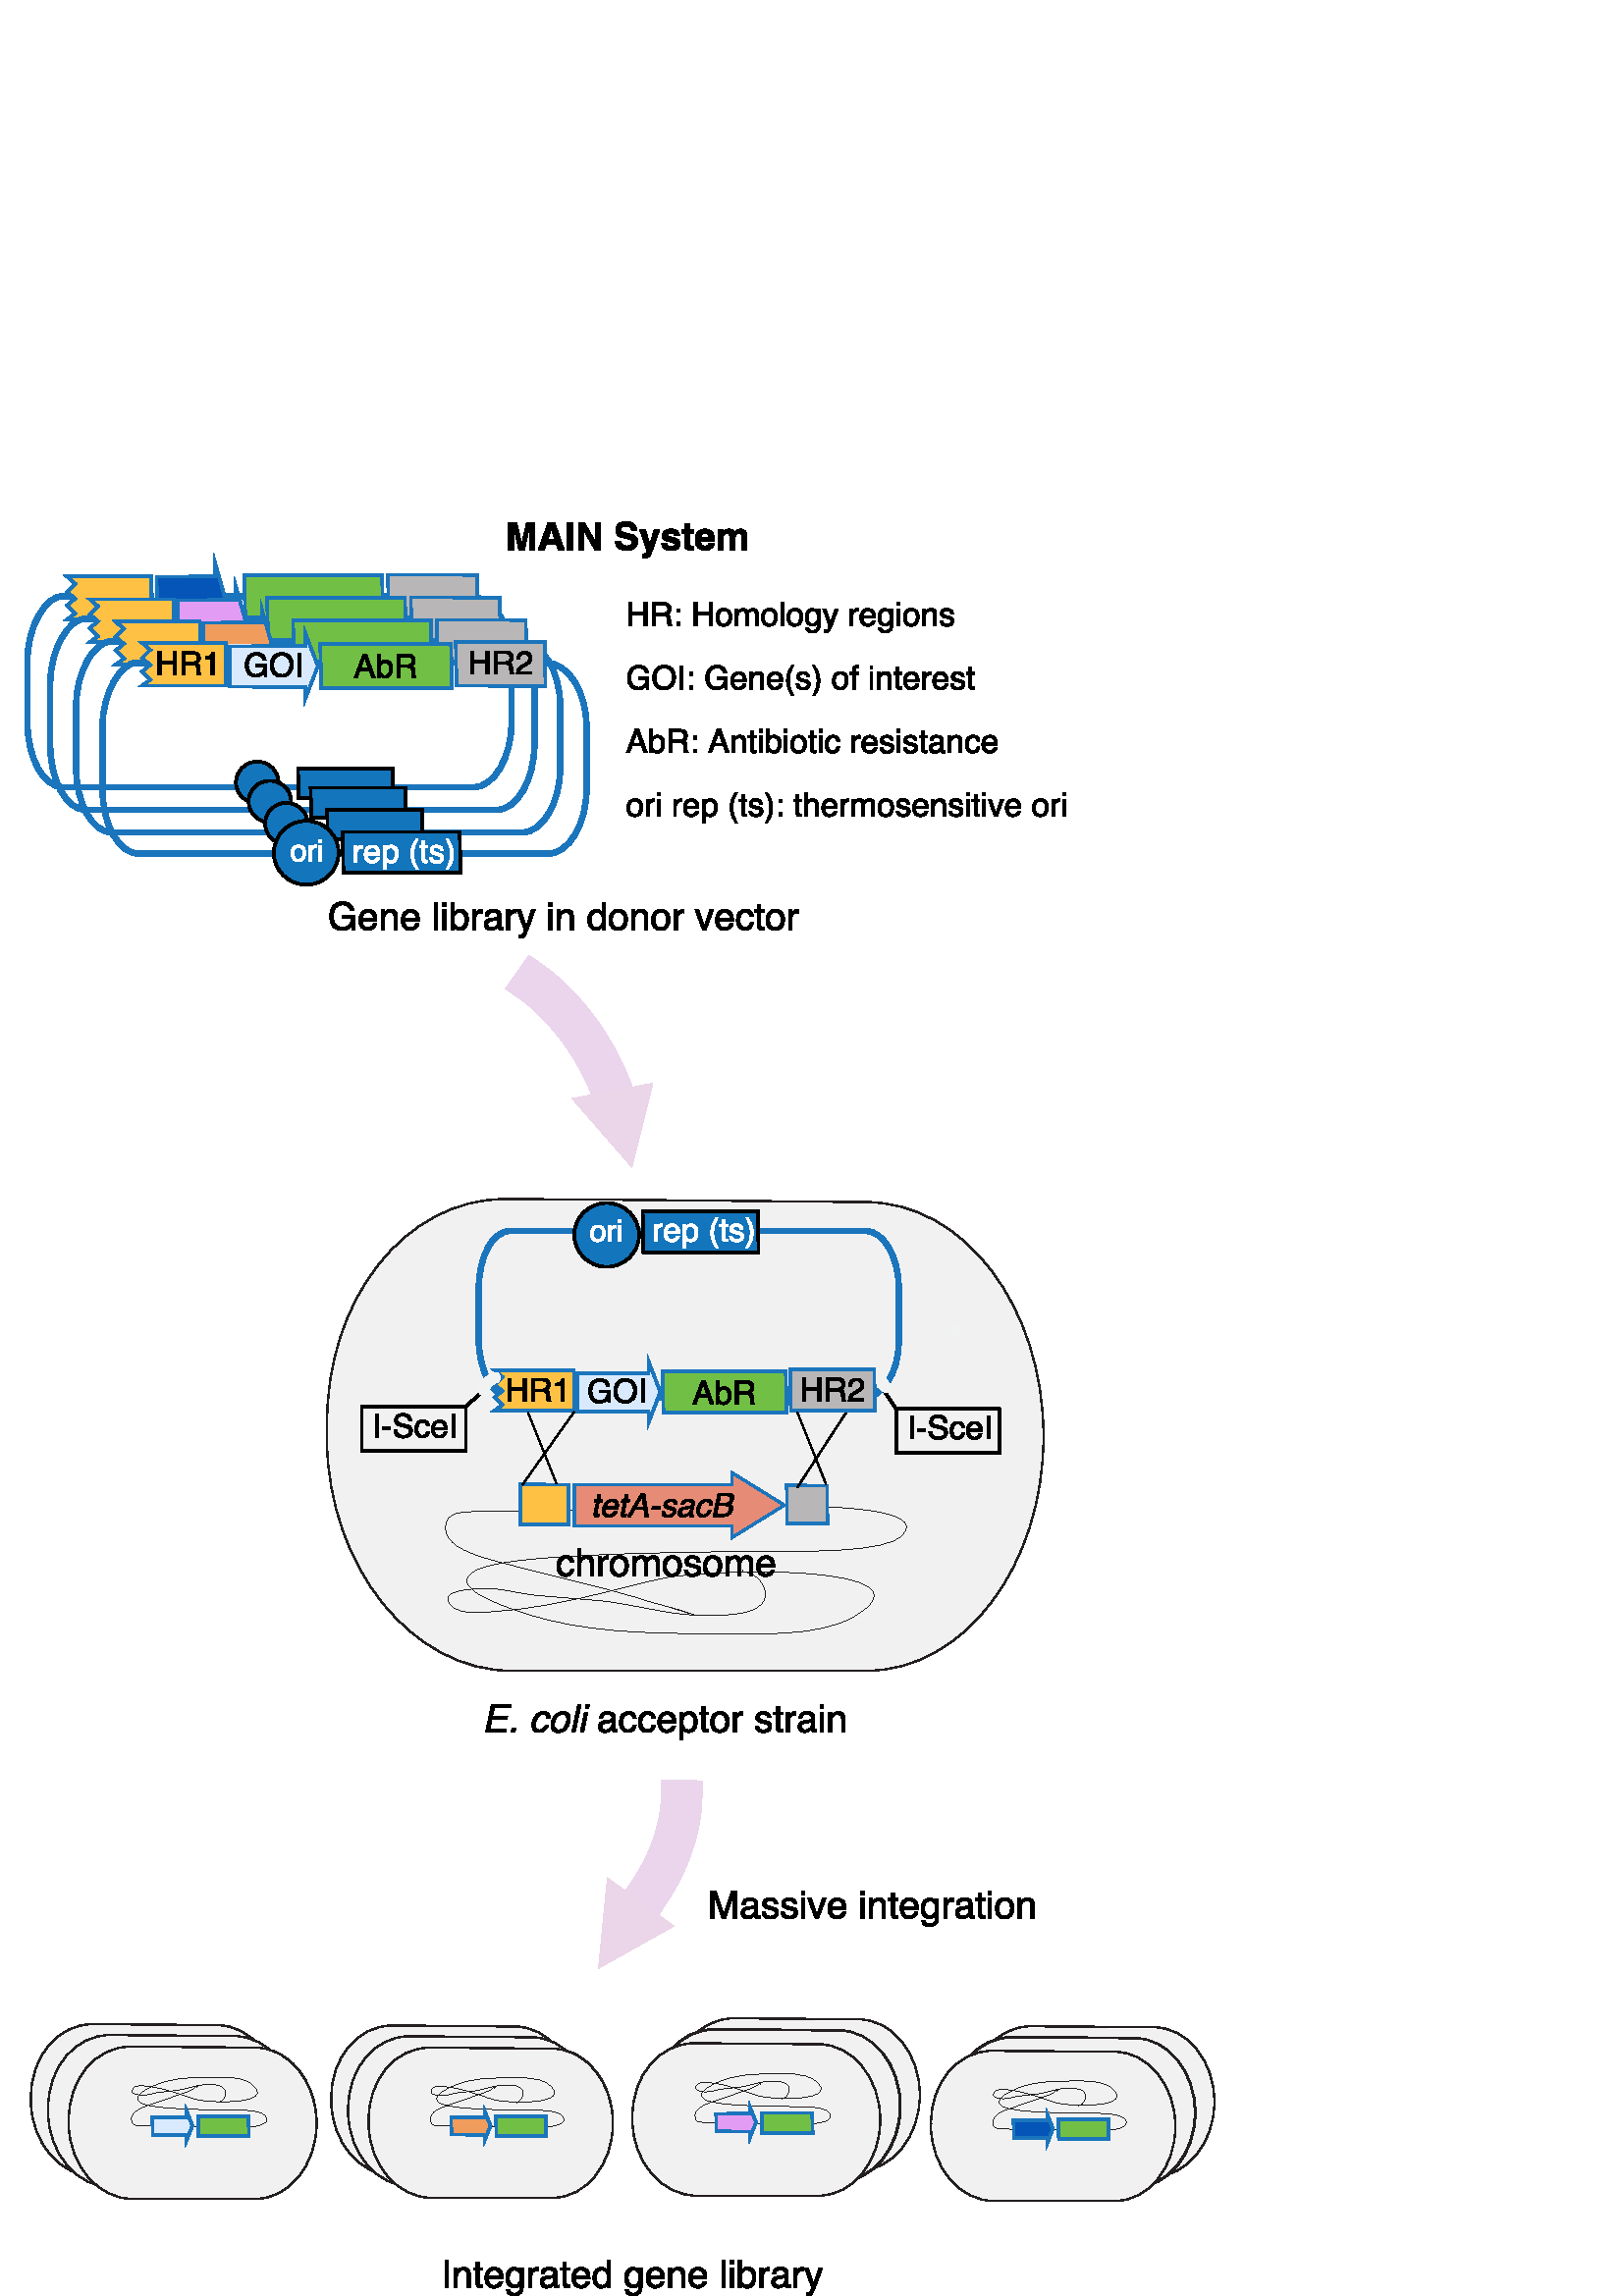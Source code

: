 %!PS-Adobe-3.0 EPSF-3.0
%%HiResBoundingBox: 0 0 447.776 650.784
%%BoundingBox: 0 0 448 651
%LanguageLevel: 3
%%DocumentData: Clean7Bit
%%EndComments
%%BeginProlog
101 dict begin
/m/moveto
/L/rlineto
/C/rcurveto
/q/gsave
/Q/grestore
/n/newpath
/h/closepath
/f/fill
/f*/eofill
/S/stroke
/w/setlinewidth
/J/setlinecap
/j/setlinejoin
/ml/setmiterlimit
/d/setdash
/sc/setcolor
/scs/setcolorspace
17{load def}repeat
%%EndProlog
q
/DeviceRGB scs
n
102.238 71.262 m
0 -15.332 -10.071 -27.756 -22.484 -27.756 C
0 0 -44.971 0 -44.971 0 C
-12.414 0 -23.21 11.994 -23.443 27.443 C
0 0 0.031 1.326 0.031 1.326 C
-0.207 15.411 10.075 27.091 22.476 27.096 C
0 0 1.163 0 1.163 0 C
7.054 0 44.744 -0.358 44.744 -0.358 C
12.413 0 22.484 -12.428 22.484 -27.751 C
0.945 0.946 0.949 sc
f
102.238 71.262 m
0 -15.332 -10.071 -27.756 -22.484 -27.756 C
0 0 -44.971 0 -44.971 0 C
-12.414 0 -23.21 11.994 -23.443 27.443 C
0 0 0.031 1.326 0.031 1.326 C
-0.207 15.411 10.075 27.091 22.476 27.096 C
0 0 1.163 0 1.163 0 C
7.054 0 44.744 -0.358 44.744 -0.358 C
12.413 0 22.484 -12.428 22.484 -27.751 C
0.945 0.946 0.949 sc
f
102.214 71.578 m
0 -15.331 -10.07 -27.755 -22.483 -27.755 C
0 0 -44.971 0 -44.971 0 C
-12.415 0 -23.21 11.994 -23.443 27.442 C
0 0 0.03 1.327 0.03 1.327 C
-0.206 15.41 10.076 27.091 22.476 27.095 C
0 0 1.164 0 1.164 0 C
7.053 0 44.744 -0.357 44.744 -0.357 C
12.413 0 22.483 -12.428 22.483 -27.752 C
h
0.136 0.121 0.124 sc
0.5 w
S
102.214 71.578 m
0 -15.331 -10.07 -27.755 -22.483 -27.755 C
0 0 -44.971 0 -44.971 0 C
-12.415 0 -23.21 11.994 -23.443 27.442 C
0 0 0.03 1.327 0.03 1.327 C
-0.206 15.41 10.076 27.091 22.476 27.095 C
0 0 1.164 0 1.164 0 C
7.053 0 44.744 -0.357 44.744 -0.357 C
12.413 0 22.483 -12.428 22.483 -27.752 C
h
0.136 0.121 0.124 sc
S
58.129 84.477 m
-0.028 -0.018 0.657 0.957 0.624 0.947 C
-1.587 -0.844 -1.298 -1.146 -2.72 -1.74 C
-0.016 -0.013 -0.033 -0.019 -0.052 -0.028 C
-5.569 -2.377 -11.56 -3.91 -17.305 -6.177 C
-2.396 -0.937 -4.379 -2.233 -4.359 -4.413 C
0.044 -2.598 1.61 -2.316 5.083 -2.446 C
5.286 -0.203 10.57 0.098 15.85 -0.197 C
3.53 -0.198 33.249 -2.57 28.201 3.846 C
-1.781 2.266 -9.39 2.18 -12.394 2.201 C
-7.012 0.065 -13.985 0.047 -20.93 0.568 C
-3.036 0.225 -10.133 0.555 -12.516 2.197 C
-3.367 2.311 2.618 5.113 5.427 6.336 C
6.096 2.66 12.718 2.848 19.699 2.897 C
5.149 0.026 11.748 0.507 15.516 -2.409 C
9.912 -7.678 -15.276 -7.32 -21.024 -5.515 C
-0.027 0.014 -0.059 0.025 -0.086 0.031 C
-5.189 1.637 -10.473 3.82 -16.218 4.488 C
-2.284 0.268 -5.133 0.884 -6.097 -0.859 C
-0.983 -1.757 0.964 -2.036 2.786 -2.293 C
2.158 -0.309 3.872 0.517 5.859 0.858 C
2.663 0.47 5.447 0.54 8.135 0.994 C
0.206 0.038 0.4 0.075 0.602 0.103 C
0.09 0.023 0.183 0.037 0.273 0.063 C
0.079 0.012 0.151 0.03 0.241 0.043 C
2.216 0.481 4.131 1.072 6.029 1.452 C
1.457 0.291 2.914 0.467 4.503 0.379 C
2.164 -0.111 4.481 -0.198 5.373 -2.08 C
0.594 -1.246 -0.274 -4.05 -2.244 -4.27 C
-0.026 -0.004 -0.012 -0.285 -0.041 -0.285 C
0.136 0.121 0.124 sc
0.25 w
S
77.41 66.856 m
0 0 -18.547 0 -18.547 0 C
0 0 -0.13 7.27 -0.13 7.27 C
0 0 18.546 0 18.546 0 C
0 0 0.131 -7.27 0.131 -7.27 C
h
0.449 0.75 0.275 sc
q
f
Q
0.105 0.459 0.736 sc
1 w
S
56.511 70.156 m
0 0 -2.035 4.989 -2.035 4.989 C
0 0 0.012 -1.503 0.012 -1.503 C
0 0 -12.477 0.048 -12.477 0.048 C
0 0 0.061 -6.528 0.061 -6.528 C
0 0 12.404 -0.084 12.404 -0.084 C
0 0 0 -1.91 0 -1.91 C
0 0 2.035 4.988 2.035 4.988 C
h
0.851 0.916 1 sc
f
56.667 70.678 m
0 0 -2.064 5.179 -2.064 5.179 C
0 0 0 -1.982 0 -1.982 C
0 0 -12.578 -0.064 -12.578 -0.064 C
0 0 0.094 -6.422 0.094 -6.422 C
0 0 12.484 -0.087 12.484 -0.087 C
0 0 0 -1.802 0 -1.802 C
0 0 2.064 5.178 2.064 5.178 C
h
0.105 0.459 0.736 sc
1 w
S
108.526 67.25 m
0 -15.331 -10.07 -27.756 -22.483 -27.756 C
0 0 -44.971 0 -44.971 0 C
-12.414 0 -23.21 11.994 -23.443 27.443 C
0 0 0.031 1.326 0.031 1.326 C
-0.207 15.411 10.075 27.091 22.476 27.096 C
0 0 1.163 0 1.163 0 C
7.053 0 44.744 -0.358 44.744 -0.358 C
12.413 0 22.483 -12.427 22.483 -27.751 C
0.945 0.946 0.949 sc
f
108.526 67.25 m
0 -15.331 -10.07 -27.756 -22.483 -27.756 C
0 0 -44.971 0 -44.971 0 C
-12.414 0 -23.21 11.994 -23.443 27.443 C
0 0 0.031 1.326 0.031 1.326 C
-0.207 15.411 10.075 27.091 22.476 27.096 C
0 0 1.163 0 1.163 0 C
7.053 0 44.744 -0.358 44.744 -0.358 C
12.413 0 22.483 -12.427 22.483 -27.751 C
0.945 0.946 0.949 sc
f
108.503 67.566 m
0 -15.331 -10.071 -27.755 -22.484 -27.755 C
0 0 -44.971 0 -44.971 0 C
-12.414 0 -23.21 11.994 -23.443 27.442 C
0 0 0.031 1.327 0.031 1.327 C
-0.206 15.411 10.075 27.091 22.476 27.095 C
0 0 1.163 0 1.163 0 C
7.054 0 44.744 -0.357 44.744 -0.357 C
12.413 0 22.484 -12.428 22.484 -27.752 C
h
0.136 0.121 0.124 sc
0.5 w
S
108.503 67.566 m
0 -15.331 -10.071 -27.755 -22.484 -27.755 C
0 0 -44.971 0 -44.971 0 C
-12.414 0 -23.21 11.994 -23.443 27.442 C
0 0 0.031 1.327 0.031 1.327 C
-0.206 15.411 10.075 27.091 22.476 27.095 C
0 0 1.163 0 1.163 0 C
7.054 0 44.744 -0.357 44.744 -0.357 C
12.413 0 22.484 -12.428 22.484 -27.752 C
h
0.136 0.121 0.124 sc
S
64.418 80.465 m
-0.028 -0.018 0.657 0.958 0.624 0.947 C
-1.588 -0.844 -1.298 -1.145 -2.72 -1.74 C
-0.017 -0.012 -0.033 -0.019 -0.053 -0.028 C
-5.568 -2.377 -11.559 -3.91 -17.304 -6.177 C
-2.396 -0.936 -4.379 -2.232 -4.359 -4.413 C
0.044 -2.598 1.61 -2.316 5.082 -2.446 C
5.287 -0.202 10.571 0.098 15.85 -0.197 C
3.531 -0.198 33.25 -2.57 28.201 3.846 C
-1.781 2.266 -9.39 2.18 -12.394 2.201 C
-7.012 0.065 -13.984 0.048 -20.929 0.569 C
-3.036 0.225 -10.134 0.554 -12.516 2.197 C
-3.367 2.31 2.618 5.113 5.426 6.335 C
6.097 2.66 12.719 2.848 19.7 2.898 C
5.148 0.025 11.747 0.506 15.515 -2.41 C
9.912 -7.678 -15.275 -7.32 -21.023 -5.515 C
-0.028 0.014 -0.06 0.025 -0.086 0.031 C
-5.189 1.637 -10.473 3.82 -16.218 4.488 C
-2.284 0.268 -5.133 0.885 -6.098 -0.858 C
-0.982 -1.758 0.965 -2.037 2.787 -2.294 C
2.158 -0.309 3.872 0.517 5.859 0.859 C
2.662 0.469 5.447 0.539 8.135 0.993 C
0.206 0.038 0.399 0.075 0.601 0.103 C
0.091 0.023 0.184 0.037 0.274 0.063 C
0.078 0.012 0.15 0.03 0.241 0.043 C
2.215 0.481 4.13 1.072 6.029 1.452 C
1.456 0.291 2.913 0.467 4.503 0.38 C
2.164 -0.111 4.481 -0.199 5.373 -2.081 C
0.594 -1.246 -0.274 -4.05 -2.245 -4.27 C
-0.025 -0.004 -0.011 -0.285 -0.041 -0.285 C
0.136 0.121 0.124 sc
0.25 w
S
83.699 62.844 m
0 0 -18.547 0 -18.547 0 C
0 0 -0.131 7.27 -0.131 7.27 C
0 0 18.547 0 18.547 0 C
0 0 0.131 -7.27 0.131 -7.27 C
h
0.449 0.75 0.275 sc
q
f
Q
0.105 0.459 0.736 sc
1 w
S
62.8 66.145 m
0 0 -2.035 4.988 -2.035 4.988 C
0 0 0.012 -1.503 0.012 -1.503 C
0 0 -12.478 0.048 -12.478 0.048 C
0 0 0.062 -6.528 0.062 -6.528 C
0 0 12.404 -0.084 12.404 -0.084 C
0 0 0 -1.909 0 -1.909 C
0 0 2.035 4.988 2.035 4.988 C
h
0.851 0.916 1 sc
f
62.956 66.666 m
0 0 -2.064 5.179 -2.064 5.179 C
0 0 0 -1.982 0 -1.982 C
0 0 -12.579 -0.064 -12.579 -0.064 C
0 0 0.095 -6.422 0.095 -6.422 C
0 0 12.484 -0.087 12.484 -0.087 C
0 0 0 -1.801 0 -1.801 C
0 0 2.064 5.177 2.064 5.177 C
h
0.105 0.459 0.736 sc
1 w
S
116.109 63.02 m
0 -15.331 -10.07 -27.755 -22.484 -27.755 C
0 0 -44.97 0 -44.97 0 C
-12.415 0 -23.21 11.994 -23.443 27.442 C
0 0 0.03 1.327 0.03 1.327 C
-0.206 15.411 10.076 27.091 22.476 27.095 C
0 0 1.164 0 1.164 0 C
7.053 0 44.743 -0.357 44.743 -0.357 C
12.414 0 22.484 -12.428 22.484 -27.752 C
0.945 0.946 0.949 sc
f
116.109 63.02 m
0 -15.331 -10.07 -27.755 -22.484 -27.755 C
0 0 -44.97 0 -44.97 0 C
-12.415 0 -23.21 11.994 -23.443 27.442 C
0 0 0.03 1.327 0.03 1.327 C
-0.206 15.411 10.076 27.091 22.476 27.095 C
0 0 1.164 0 1.164 0 C
7.053 0 44.743 -0.357 44.743 -0.357 C
12.414 0 22.484 -12.428 22.484 -27.752 C
0.945 0.946 0.949 sc
f
116.086 63.337 m
0 -15.331 -10.071 -27.755 -22.484 -27.755 C
0 0 -44.971 0 -44.971 0 C
-12.414 0 -23.21 11.993 -23.443 27.442 C
0 0 0.031 1.326 0.031 1.326 C
-0.207 15.411 10.075 27.091 22.476 27.096 C
0 0 1.163 0 1.163 0 C
7.054 0 44.744 -0.358 44.744 -0.358 C
12.413 0 22.484 -12.427 22.484 -27.751 C
h
0.136 0.121 0.124 sc
0.5 w
S
116.086 63.337 m
0 -15.331 -10.071 -27.755 -22.484 -27.755 C
0 0 -44.971 0 -44.971 0 C
-12.414 0 -23.21 11.993 -23.443 27.442 C
0 0 0.031 1.326 0.031 1.326 C
-0.207 15.411 10.075 27.091 22.476 27.096 C
0 0 1.163 0 1.163 0 C
7.054 0 44.744 -0.358 44.744 -0.358 C
12.413 0 22.484 -12.427 22.484 -27.751 C
h
0.136 0.121 0.124 sc
S
72.001 76.236 m
-0.028 -0.018 0.656 0.957 0.623 0.947 C
-1.587 -0.844 -1.298 -1.146 -2.719 -1.741 C
-0.017 -0.012 -0.033 -0.018 -0.053 -0.027 C
-5.569 -2.377 -11.559 -3.91 -17.305 -6.177 C
-2.395 -0.937 -4.378 -2.233 -4.359 -4.413 C
0.045 -2.598 1.61 -2.316 5.083 -2.446 C
5.286 -0.203 10.571 0.098 15.85 -0.197 C
3.53 -0.198 33.25 -2.57 28.201 3.846 C
-1.781 2.266 -9.39 2.18 -12.394 2.201 C
-7.012 0.065 -13.985 0.047 -20.93 0.568 C
-3.036 0.225 -10.133 0.555 -12.515 2.197 C
-3.368 2.311 2.618 5.113 5.426 6.336 C
6.097 2.66 12.719 2.847 19.7 2.897 C
5.148 0.026 11.747 0.507 15.515 -2.409 C
9.912 -7.678 -15.276 -7.321 -21.023 -5.515 C
-0.028 0.014 -0.06 0.025 -0.087 0.031 C
-5.188 1.636 -10.473 3.82 -16.217 4.488 C
-2.285 0.267 -5.133 0.884 -6.098 -0.859 C
-0.982 -1.757 0.965 -2.036 2.787 -2.293 C
2.158 -0.309 3.872 0.517 5.859 0.858 C
2.662 0.47 5.447 0.54 8.135 0.994 C
0.206 0.038 0.399 0.075 0.601 0.103 C
0.091 0.022 0.183 0.037 0.274 0.062 C
0.078 0.013 0.15 0.031 0.241 0.044 C
2.215 0.481 4.13 1.071 6.028 1.452 C
1.457 0.291 2.914 0.467 4.503 0.379 C
2.164 -0.111 4.482 -0.198 5.373 -2.08 C
0.594 -1.246 -0.273 -4.05 -2.244 -4.271 C
-0.026 -0.004 -0.011 -0.284 -0.041 -0.284 C
0.136 0.121 0.124 sc
0.25 w
S
91.281 58.615 m
0 0 -18.547 0 -18.547 0 C
0 0 -0.13 7.27 -0.13 7.27 C
0 0 18.547 0 18.547 0 C
0 0 0.13 -7.27 0.13 -7.27 C
h
0.449 0.75 0.275 sc
q
f
Q
0.105 0.459 0.736 sc
1 w
S
70.383 61.915 m
0 0 -2.036 4.989 -2.036 4.989 C
0 0 0.013 -1.503 0.013 -1.503 C
0 0 -12.478 0.047 -12.478 0.047 C
0 0 0.062 -6.528 0.062 -6.528 C
0 0 12.403 -0.083 12.403 -0.083 C
0 0 0 -1.91 0 -1.91 C
0 0 2.036 4.988 2.036 4.988 C
h
0.851 0.916 1 sc
f
70.539 62.437 m
0 0 -2.065 5.178 -2.065 5.178 C
0 0 0 -1.981 0 -1.981 C
0 0 -12.578 -0.064 -12.578 -0.064 C
0 0 0.094 -6.422 0.094 -6.422 C
0 0 12.484 -0.087 12.484 -0.087 C
0 0 0 -1.802 0 -1.802 C
0 0 2.065 5.178 2.065 5.178 C
h
0.105 0.459 0.736 sc
1 w
S
47.146 92.459 m
-0.028 -0.018 0.657 0.957 0.624 0.947 C
-1.587 -0.844 -1.298 -1.146 -2.72 -1.741 C
-0.016 -0.012 -0.033 -0.018 -0.052 -0.027 C
-5.569 -2.377 -11.56 -3.91 -17.305 -6.177 C
-2.396 -0.937 -4.379 -2.233 -4.359 -4.413 C
0.044 -2.598 1.61 -2.316 5.083 -2.446 C
5.286 -0.203 10.57 0.098 15.85 -0.197 C
3.53 -0.198 33.249 -2.57 28.201 3.846 C
-1.781 2.266 -9.39 2.18 -12.394 2.201 C
-7.012 0.065 -13.985 0.047 -20.93 0.568 C
-3.036 0.225 -10.133 0.555 -12.516 2.197 C
-3.367 2.311 2.618 5.113 5.427 6.336 C
6.096 2.66 12.718 2.847 19.699 2.897 C
5.149 0.026 11.748 0.507 15.516 -2.409 C
9.912 -7.678 -15.276 -7.32 -21.024 -5.515 C
-0.027 0.014 -0.059 0.025 -0.086 0.031 C
-5.189 1.636 -10.473 3.82 -16.218 4.488 C
-2.284 0.268 -5.133 0.884 -6.097 -0.859 C
-0.983 -1.757 0.964 -2.036 2.786 -2.293 C
2.158 -0.309 3.872 0.517 5.859 0.858 C
2.663 0.47 5.447 0.54 8.135 0.994 C
0.206 0.038 0.4 0.075 0.602 0.103 C
0.09 0.022 0.183 0.037 0.273 0.063 C
0.079 0.012 0.151 0.03 0.241 0.043 C
2.216 0.481 4.131 1.072 6.029 1.452 C
1.457 0.291 2.913 0.467 4.503 0.379 C
2.164 -0.111 4.481 -0.198 5.373 -2.08 C
0.594 -1.246 -0.274 -4.05 -2.244 -4.271 C
-0.026 -0.004 -0.012 -0.284 -0.042 -0.284 C
0.136 0.121 0.124 sc
0.25 w
S
66.427 74.838 m
0 0 -18.547 0 -18.547 0 C
0 0 -0.13 7.27 -0.13 7.27 C
0 0 18.546 0 18.546 0 C
0 0 0.131 -7.27 0.131 -7.27 C
h
0.449 0.75 0.275 sc
q
f
Q
0.105 0.459 0.736 sc
1 w
S
52.061 88 m
-0.028 -0.017 0.656 0.958 0.624 0.947 C
-1.588 -0.844 -1.299 -1.145 -2.72 -1.74 C
-0.017 -0.012 -0.033 -0.019 -0.053 -0.028 C
-5.568 -2.377 -11.559 -3.91 -17.305 -6.177 C
-2.395 -0.936 -4.378 -2.232 -4.359 -4.412 C
0.045 -2.599 1.611 -2.317 5.083 -2.447 C
5.287 -0.202 10.571 0.098 15.85 -0.197 C
3.53 -0.197 33.25 -2.57 28.201 3.846 C
-1.781 2.266 -9.39 2.18 -12.394 2.201 C
-7.012 0.065 -13.985 0.048 -20.93 0.569 C
-3.036 0.225 -10.133 0.554 -12.515 2.197 C
-3.368 2.31 2.618 5.113 5.426 6.335 C
6.097 2.66 12.719 2.848 19.7 2.898 C
5.148 0.025 11.747 0.506 15.515 -2.41 C
9.912 -7.678 -15.275 -7.32 -21.023 -5.514 C
-0.028 0.013 -0.06 0.024 -0.087 0.03 C
-5.188 1.637 -10.473 3.82 -16.217 4.488 C
-2.285 0.268 -5.133 0.885 -6.098 -0.858 C
-0.982 -1.758 0.965 -2.037 2.787 -2.294 C
2.158 -0.309 3.872 0.517 5.859 0.859 C
2.662 0.469 5.447 0.539 8.135 0.993 C
0.206 0.038 0.399 0.075 0.601 0.103 C
0.091 0.023 0.183 0.037 0.274 0.063 C
0.078 0.012 0.15 0.031 0.241 0.043 C
2.215 0.481 4.13 1.072 6.029 1.452 C
1.456 0.291 2.913 0.467 4.503 0.38 C
2.164 -0.111 4.481 -0.199 5.373 -2.081 C
0.594 -1.246 -0.274 -4.05 -2.245 -4.27 C
-0.026 -0.004 -0.011 -0.285 -0.041 -0.285 C
0.136 0.121 0.124 sc
0.25 w
S
71.341 70.38 m
0 0 -18.547 0 -18.547 0 C
0 0 -0.13 7.269 -0.13 7.269 C
0 0 18.547 0 18.547 0 C
0 0 0.13 -7.269 0.13 -7.269 C
h
0.449 0.75 0.275 sc
q
f
Q
0.105 0.459 0.736 sc
1 w
S
50.443 73.68 m
0 0 -2.036 4.988 -2.036 4.988 C
0 0 0.013 -1.503 0.013 -1.503 C
0 0 -12.478 0.048 -12.478 0.048 C
0 0 0.062 -6.528 0.062 -6.528 C
0 0 12.403 -0.084 12.403 -0.084 C
0 0 0 -1.909 0 -1.909 C
0 0 2.036 4.988 2.036 4.988 C
h
0.851 0.916 1 sc
f
50.599 74.201 m
0 0 -2.064 5.179 -2.064 5.179 C
0 0 0 -1.982 0 -1.982 C
0 0 -12.579 -0.064 -12.579 -0.064 C
0 0 0.095 -6.422 0.095 -6.422 C
0 0 12.484 -0.087 12.484 -0.087 C
0 0 0 -1.801 0 -1.801 C
0 0 2.064 5.177 2.064 5.177 C
h
0.105 0.459 0.736 sc
1 w
S
102.238 71.262 m
0 -15.332 -10.071 -27.756 -22.484 -27.756 C
0 0 -44.971 0 -44.971 0 C
-12.414 0 -23.21 11.994 -23.443 27.443 C
0 0 0.031 1.326 0.031 1.326 C
-0.207 15.411 10.075 27.091 22.476 27.096 C
0 0 1.163 0 1.163 0 C
7.054 0 44.744 -0.358 44.744 -0.358 C
12.413 0 22.484 -12.428 22.484 -27.751 C
0.945 0.946 0.949 sc
f
102.238 71.262 m
0 -15.332 -10.071 -27.756 -22.484 -27.756 C
0 0 -44.971 0 -44.971 0 C
-12.414 0 -23.21 11.994 -23.443 27.443 C
0 0 0.031 1.326 0.031 1.326 C
-0.207 15.411 10.075 27.091 22.476 27.096 C
0 0 1.163 0 1.163 0 C
7.054 0 44.744 -0.358 44.744 -0.358 C
12.413 0 22.484 -12.428 22.484 -27.751 C
0.945 0.946 0.949 sc
f
102.214 71.578 m
0 -15.331 -10.07 -27.755 -22.483 -27.755 C
0 0 -44.971 0 -44.971 0 C
-12.415 0 -23.21 11.994 -23.443 27.442 C
0 0 0.03 1.327 0.03 1.327 C
-0.206 15.41 10.076 27.091 22.476 27.095 C
0 0 1.164 0 1.164 0 C
7.053 0 44.744 -0.357 44.744 -0.357 C
12.413 0 22.483 -12.428 22.483 -27.752 C
h
0.136 0.121 0.124 sc
0.5 w
S
102.214 71.578 m
0 -15.331 -10.07 -27.755 -22.483 -27.755 C
0 0 -44.971 0 -44.971 0 C
-12.415 0 -23.21 11.994 -23.443 27.442 C
0 0 0.03 1.327 0.03 1.327 C
-0.206 15.41 10.076 27.091 22.476 27.095 C
0 0 1.164 0 1.164 0 C
7.053 0 44.744 -0.357 44.744 -0.357 C
12.413 0 22.483 -12.428 22.483 -27.752 C
h
0.136 0.121 0.124 sc
S
58.129 84.477 m
-0.028 -0.018 0.657 0.957 0.624 0.947 C
-1.587 -0.844 -1.298 -1.146 -2.72 -1.74 C
-0.016 -0.013 -0.033 -0.019 -0.052 -0.028 C
-5.569 -2.377 -11.56 -3.91 -17.305 -6.177 C
-2.396 -0.937 -4.379 -2.233 -4.359 -4.413 C
0.044 -2.598 1.61 -2.316 5.083 -2.446 C
5.286 -0.203 10.57 0.098 15.85 -0.197 C
3.53 -0.198 33.249 -2.57 28.201 3.846 C
-1.781 2.266 -9.39 2.18 -12.394 2.201 C
-7.012 0.065 -13.985 0.047 -20.93 0.568 C
-3.036 0.225 -10.133 0.555 -12.516 2.197 C
-3.367 2.311 2.618 5.113 5.427 6.336 C
6.096 2.66 12.718 2.848 19.699 2.897 C
5.149 0.026 11.748 0.507 15.516 -2.409 C
9.912 -7.678 -15.276 -7.32 -21.024 -5.515 C
-0.027 0.014 -0.059 0.025 -0.086 0.031 C
-5.189 1.637 -10.473 3.82 -16.218 4.488 C
-2.284 0.268 -5.133 0.884 -6.097 -0.859 C
-0.983 -1.757 0.964 -2.036 2.786 -2.293 C
2.158 -0.309 3.872 0.517 5.859 0.858 C
2.663 0.47 5.447 0.54 8.135 0.994 C
0.206 0.038 0.4 0.075 0.602 0.103 C
0.09 0.023 0.183 0.037 0.273 0.063 C
0.079 0.012 0.151 0.03 0.241 0.043 C
2.216 0.481 4.131 1.072 6.029 1.452 C
1.457 0.291 2.914 0.467 4.503 0.379 C
2.164 -0.111 4.481 -0.198 5.373 -2.08 C
0.594 -1.246 -0.274 -4.05 -2.244 -4.27 C
-0.026 -0.004 -0.012 -0.285 -0.041 -0.285 C
0.136 0.121 0.124 sc
0.25 w
S
77.41 66.856 m
0 0 -18.547 0 -18.547 0 C
0 0 -0.13 7.27 -0.13 7.27 C
0 0 18.546 0 18.546 0 C
0 0 0.131 -7.27 0.131 -7.27 C
h
0.449 0.75 0.275 sc
q
f
Q
0.105 0.459 0.736 sc
1 w
S
56.511 70.156 m
0 0 -2.035 4.989 -2.035 4.989 C
0 0 0.012 -1.503 0.012 -1.503 C
0 0 -12.477 0.048 -12.477 0.048 C
0 0 0.061 -6.528 0.061 -6.528 C
0 0 12.404 -0.084 12.404 -0.084 C
0 0 0 -1.91 0 -1.91 C
0 0 2.035 4.988 2.035 4.988 C
h
0.851 0.916 1 sc
f
56.667 70.678 m
0 0 -2.064 5.179 -2.064 5.179 C
0 0 0 -1.982 0 -1.982 C
0 0 -12.578 -0.064 -12.578 -0.064 C
0 0 0.094 -6.422 0.094 -6.422 C
0 0 12.484 -0.087 12.484 -0.087 C
0 0 0 -1.802 0 -1.802 C
0 0 2.064 5.178 2.064 5.178 C
h
0.105 0.459 0.736 sc
1 w
S
108.526 67.25 m
0 -15.331 -10.07 -27.756 -22.483 -27.756 C
0 0 -44.971 0 -44.971 0 C
-12.414 0 -23.21 11.994 -23.443 27.443 C
0 0 0.031 1.326 0.031 1.326 C
-0.207 15.411 10.075 27.091 22.476 27.096 C
0 0 1.163 0 1.163 0 C
7.053 0 44.744 -0.358 44.744 -0.358 C
12.413 0 22.483 -12.427 22.483 -27.751 C
0.945 0.946 0.949 sc
f
108.526 67.25 m
0 -15.331 -10.07 -27.756 -22.483 -27.756 C
0 0 -44.971 0 -44.971 0 C
-12.414 0 -23.21 11.994 -23.443 27.443 C
0 0 0.031 1.326 0.031 1.326 C
-0.207 15.411 10.075 27.091 22.476 27.096 C
0 0 1.163 0 1.163 0 C
7.053 0 44.744 -0.358 44.744 -0.358 C
12.413 0 22.483 -12.427 22.483 -27.751 C
0.945 0.946 0.949 sc
f
108.503 67.566 m
0 -15.331 -10.071 -27.755 -22.484 -27.755 C
0 0 -44.971 0 -44.971 0 C
-12.414 0 -23.21 11.994 -23.443 27.442 C
0 0 0.031 1.327 0.031 1.327 C
-0.206 15.411 10.075 27.091 22.476 27.095 C
0 0 1.163 0 1.163 0 C
7.054 0 44.744 -0.357 44.744 -0.357 C
12.413 0 22.484 -12.428 22.484 -27.752 C
h
0.136 0.121 0.124 sc
0.5 w
S
108.503 67.566 m
0 -15.331 -10.071 -27.755 -22.484 -27.755 C
0 0 -44.971 0 -44.971 0 C
-12.414 0 -23.21 11.994 -23.443 27.442 C
0 0 0.031 1.327 0.031 1.327 C
-0.206 15.411 10.075 27.091 22.476 27.095 C
0 0 1.163 0 1.163 0 C
7.054 0 44.744 -0.357 44.744 -0.357 C
12.413 0 22.484 -12.428 22.484 -27.752 C
h
0.136 0.121 0.124 sc
S
64.418 80.465 m
-0.028 -0.018 0.657 0.958 0.624 0.947 C
-1.588 -0.844 -1.298 -1.145 -2.72 -1.74 C
-0.017 -0.012 -0.033 -0.019 -0.053 -0.028 C
-5.568 -2.377 -11.559 -3.91 -17.304 -6.177 C
-2.396 -0.936 -4.379 -2.232 -4.359 -4.413 C
0.044 -2.598 1.61 -2.316 5.082 -2.446 C
5.287 -0.202 10.571 0.098 15.85 -0.197 C
3.531 -0.198 33.25 -2.57 28.201 3.846 C
-1.781 2.266 -9.39 2.18 -12.394 2.201 C
-7.012 0.065 -13.984 0.048 -20.929 0.569 C
-3.036 0.225 -10.134 0.554 -12.516 2.197 C
-3.367 2.31 2.618 5.113 5.426 6.335 C
6.097 2.66 12.719 2.848 19.7 2.898 C
5.148 0.025 11.747 0.506 15.515 -2.41 C
9.912 -7.678 -15.275 -7.32 -21.023 -5.515 C
-0.028 0.014 -0.06 0.025 -0.086 0.031 C
-5.189 1.637 -10.473 3.82 -16.218 4.488 C
-2.284 0.268 -5.133 0.885 -6.098 -0.858 C
-0.982 -1.758 0.965 -2.037 2.787 -2.294 C
2.158 -0.309 3.872 0.517 5.859 0.859 C
2.662 0.469 5.447 0.539 8.135 0.993 C
0.206 0.038 0.399 0.075 0.601 0.103 C
0.091 0.023 0.184 0.037 0.274 0.063 C
0.078 0.012 0.15 0.03 0.241 0.043 C
2.215 0.481 4.13 1.072 6.029 1.452 C
1.456 0.291 2.913 0.467 4.503 0.38 C
2.164 -0.111 4.481 -0.199 5.373 -2.081 C
0.594 -1.246 -0.274 -4.05 -2.245 -4.27 C
-0.025 -0.004 -0.011 -0.285 -0.041 -0.285 C
0.136 0.121 0.124 sc
0.25 w
S
83.699 62.844 m
0 0 -18.547 0 -18.547 0 C
0 0 -0.131 7.27 -0.131 7.27 C
0 0 18.547 0 18.547 0 C
0 0 0.131 -7.27 0.131 -7.27 C
h
0.449 0.75 0.275 sc
q
f
Q
0.105 0.459 0.736 sc
1 w
S
62.8 66.145 m
0 0 -2.035 4.988 -2.035 4.988 C
0 0 0.012 -1.503 0.012 -1.503 C
0 0 -12.478 0.048 -12.478 0.048 C
0 0 0.062 -6.528 0.062 -6.528 C
0 0 12.404 -0.084 12.404 -0.084 C
0 0 0 -1.909 0 -1.909 C
0 0 2.035 4.988 2.035 4.988 C
h
0.851 0.916 1 sc
f
62.956 66.666 m
0 0 -2.064 5.179 -2.064 5.179 C
0 0 0 -1.982 0 -1.982 C
0 0 -12.579 -0.064 -12.579 -0.064 C
0 0 0.095 -6.422 0.095 -6.422 C
0 0 12.484 -0.087 12.484 -0.087 C
0 0 0 -1.801 0 -1.801 C
0 0 2.064 5.177 2.064 5.177 C
h
0.105 0.459 0.736 sc
1 w
S
116.109 63.02 m
0 -15.331 -10.07 -27.755 -22.484 -27.755 C
0 0 -44.97 0 -44.97 0 C
-12.415 0 -23.21 11.994 -23.443 27.442 C
0 0 0.03 1.327 0.03 1.327 C
-0.206 15.411 10.076 27.091 22.476 27.095 C
0 0 1.164 0 1.164 0 C
7.053 0 44.743 -0.357 44.743 -0.357 C
12.414 0 22.484 -12.428 22.484 -27.752 C
0.945 0.946 0.949 sc
f
116.109 63.02 m
0 -15.331 -10.07 -27.755 -22.484 -27.755 C
0 0 -44.97 0 -44.97 0 C
-12.415 0 -23.21 11.994 -23.443 27.442 C
0 0 0.03 1.327 0.03 1.327 C
-0.206 15.411 10.076 27.091 22.476 27.095 C
0 0 1.164 0 1.164 0 C
7.053 0 44.743 -0.357 44.743 -0.357 C
12.414 0 22.484 -12.428 22.484 -27.752 C
0.945 0.946 0.949 sc
f
116.086 63.337 m
0 -15.331 -10.071 -27.755 -22.484 -27.755 C
0 0 -44.971 0 -44.971 0 C
-12.414 0 -23.21 11.993 -23.443 27.442 C
0 0 0.031 1.326 0.031 1.326 C
-0.207 15.411 10.075 27.091 22.476 27.096 C
0 0 1.163 0 1.163 0 C
7.054 0 44.744 -0.358 44.744 -0.358 C
12.413 0 22.484 -12.427 22.484 -27.751 C
h
0.136 0.121 0.124 sc
0.5 w
S
116.086 63.337 m
0 -15.331 -10.071 -27.755 -22.484 -27.755 C
0 0 -44.971 0 -44.971 0 C
-12.414 0 -23.21 11.993 -23.443 27.442 C
0 0 0.031 1.326 0.031 1.326 C
-0.207 15.411 10.075 27.091 22.476 27.096 C
0 0 1.163 0 1.163 0 C
7.054 0 44.744 -0.358 44.744 -0.358 C
12.413 0 22.484 -12.427 22.484 -27.751 C
h
0.136 0.121 0.124 sc
S
72.001 76.236 m
-0.028 -0.018 0.656 0.957 0.623 0.947 C
-1.587 -0.844 -1.298 -1.146 -2.719 -1.741 C
-0.017 -0.012 -0.033 -0.018 -0.053 -0.027 C
-5.569 -2.377 -11.559 -3.91 -17.305 -6.177 C
-2.395 -0.937 -4.378 -2.233 -4.359 -4.413 C
0.045 -2.598 1.61 -2.316 5.083 -2.446 C
5.286 -0.203 10.571 0.098 15.85 -0.197 C
3.53 -0.198 33.25 -2.57 28.201 3.846 C
-1.781 2.266 -9.39 2.18 -12.394 2.201 C
-7.012 0.065 -13.985 0.047 -20.93 0.568 C
-3.036 0.225 -10.133 0.555 -12.515 2.197 C
-3.368 2.311 2.618 5.113 5.426 6.336 C
6.097 2.66 12.719 2.847 19.7 2.897 C
5.148 0.026 11.747 0.507 15.515 -2.409 C
9.912 -7.678 -15.276 -7.321 -21.023 -5.515 C
-0.028 0.014 -0.06 0.025 -0.087 0.031 C
-5.188 1.636 -10.473 3.82 -16.217 4.488 C
-2.285 0.267 -5.133 0.884 -6.098 -0.859 C
-0.982 -1.757 0.965 -2.036 2.787 -2.293 C
2.158 -0.309 3.872 0.517 5.859 0.858 C
2.662 0.47 5.447 0.54 8.135 0.994 C
0.206 0.038 0.399 0.075 0.601 0.103 C
0.091 0.022 0.183 0.037 0.274 0.062 C
0.078 0.013 0.15 0.031 0.241 0.044 C
2.215 0.481 4.13 1.071 6.028 1.452 C
1.457 0.291 2.914 0.467 4.503 0.379 C
2.164 -0.111 4.482 -0.198 5.373 -2.08 C
0.594 -1.246 -0.273 -4.05 -2.244 -4.271 C
-0.026 -0.004 -0.011 -0.284 -0.041 -0.284 C
0.136 0.121 0.124 sc
0.25 w
S
91.281 58.615 m
0 0 -18.547 0 -18.547 0 C
0 0 -0.13 7.27 -0.13 7.27 C
0 0 18.547 0 18.547 0 C
0 0 0.13 -7.27 0.13 -7.27 C
h
0.449 0.75 0.275 sc
q
f
Q
0.105 0.459 0.736 sc
1 w
S
70.383 61.915 m
0 0 -2.036 4.989 -2.036 4.989 C
0 0 0.013 -1.503 0.013 -1.503 C
0 0 -12.478 0.047 -12.478 0.047 C
0 0 0.062 -6.528 0.062 -6.528 C
0 0 12.403 -0.083 12.403 -0.083 C
0 0 0 -1.91 0 -1.91 C
0 0 2.036 4.988 2.036 4.988 C
h
0.851 0.916 1 sc
f
70.539 62.437 m
0 0 -2.065 5.178 -2.065 5.178 C
0 0 0 -1.981 0 -1.981 C
0 0 -12.578 -0.064 -12.578 -0.064 C
0 0 0.094 -6.422 0.094 -6.422 C
0 0 12.484 -0.087 12.484 -0.087 C
0 0 0 -1.802 0 -1.802 C
0 0 2.065 5.178 2.065 5.178 C
h
0.105 0.459 0.736 sc
1 w
S
61.956 78.216 m
0 0 -18.547 0 -18.547 0 C
0 0 -0.131 7.269 -0.131 7.269 C
0 0 18.547 0 18.547 0 C
0 0 0.131 -7.269 0.131 -7.269 C
h
0.449 0.75 0.275 sc
q
f
Q
0.105 0.459 0.736 sc
1 w
S
47.146 92.459 m
-0.028 -0.018 0.657 0.957 0.624 0.947 C
-1.587 -0.844 -1.298 -1.146 -2.72 -1.741 C
-0.016 -0.012 -0.033 -0.018 -0.052 -0.027 C
-5.569 -2.377 -11.56 -3.91 -17.305 -6.177 C
-2.396 -0.937 -4.379 -2.233 -4.359 -4.413 C
0.044 -2.598 1.61 -2.316 5.083 -2.446 C
5.286 -0.203 10.57 0.098 15.85 -0.197 C
3.53 -0.198 33.249 -2.57 28.201 3.846 C
-1.781 2.266 -9.39 2.18 -12.394 2.201 C
-7.012 0.065 -13.985 0.047 -20.93 0.568 C
-3.036 0.225 -10.133 0.555 -12.516 2.197 C
-3.367 2.311 2.618 5.113 5.427 6.336 C
6.096 2.66 12.718 2.847 19.699 2.897 C
5.149 0.026 11.748 0.507 15.516 -2.409 C
9.912 -7.678 -15.276 -7.32 -21.024 -5.515 C
-0.027 0.014 -0.059 0.025 -0.086 0.031 C
-5.189 1.636 -10.473 3.82 -16.218 4.488 C
-2.284 0.268 -5.133 0.884 -6.097 -0.859 C
-0.983 -1.757 0.964 -2.036 2.786 -2.293 C
2.158 -0.309 3.872 0.517 5.859 0.858 C
2.663 0.47 5.447 0.54 8.135 0.994 C
0.206 0.038 0.4 0.075 0.602 0.103 C
0.09 0.022 0.183 0.037 0.273 0.063 C
0.079 0.012 0.151 0.03 0.241 0.043 C
2.216 0.481 4.131 1.072 6.029 1.452 C
1.457 0.291 2.913 0.467 4.503 0.379 C
2.164 -0.111 4.481 -0.198 5.373 -2.08 C
0.594 -1.246 -0.274 -4.05 -2.244 -4.271 C
-0.026 -0.004 -0.012 -0.284 -0.042 -0.284 C
0.136 0.121 0.124 sc
0.25 w
S
66.427 74.838 m
0 0 -18.547 0 -18.547 0 C
0 0 -0.13 7.27 -0.13 7.27 C
0 0 18.546 0 18.546 0 C
0 0 0.131 -7.27 0.131 -7.27 C
h
0.449 0.75 0.275 sc
q
f
Q
0.105 0.459 0.736 sc
1 w
S
45.528 78.138 m
0 0 -2.035 4.989 -2.035 4.989 C
0 0 0.012 -1.503 0.012 -1.503 C
0 0 -12.478 0.047 -12.478 0.047 C
0 0 0.062 -6.527 0.062 -6.527 C
0 0 12.404 -0.084 12.404 -0.084 C
0 0 0 -1.91 0 -1.91 C
0 0 2.035 4.988 2.035 4.988 C
h
0.851 0.916 1 sc
f
45.684 78.66 m
0 0 -2.064 5.178 -2.064 5.178 C
0 0 0 -1.981 0 -1.981 C
0 0 -12.578 -0.064 -12.578 -0.064 C
0 0 0.094 -6.422 0.094 -6.422 C
0 0 12.484 -0.087 12.484 -0.087 C
0 0 0 -1.802 0 -1.802 C
0 0 2.064 5.178 2.064 5.178 C
h
0.105 0.459 0.736 sc
1 w
S
52.061 88 m
-0.028 -0.017 0.656 0.958 0.624 0.947 C
-1.588 -0.844 -1.299 -1.145 -2.72 -1.74 C
-0.017 -0.012 -0.033 -0.019 -0.053 -0.028 C
-5.568 -2.377 -11.559 -3.91 -17.305 -6.177 C
-2.395 -0.936 -4.378 -2.232 -4.359 -4.412 C
0.045 -2.599 1.611 -2.317 5.083 -2.447 C
5.287 -0.202 10.571 0.098 15.85 -0.197 C
3.53 -0.197 33.25 -2.57 28.201 3.846 C
-1.781 2.266 -9.39 2.18 -12.394 2.201 C
-7.012 0.065 -13.985 0.048 -20.93 0.569 C
-3.036 0.225 -10.133 0.554 -12.515 2.197 C
-3.368 2.31 2.618 5.113 5.426 6.335 C
6.097 2.66 12.719 2.848 19.7 2.898 C
5.148 0.025 11.747 0.506 15.515 -2.41 C
9.912 -7.678 -15.275 -7.32 -21.023 -5.514 C
-0.028 0.013 -0.06 0.024 -0.087 0.03 C
-5.188 1.637 -10.473 3.82 -16.217 4.488 C
-2.285 0.268 -5.133 0.885 -6.098 -0.858 C
-0.982 -1.758 0.965 -2.037 2.787 -2.294 C
2.158 -0.309 3.872 0.517 5.859 0.859 C
2.662 0.469 5.447 0.539 8.135 0.993 C
0.206 0.038 0.399 0.075 0.601 0.103 C
0.091 0.023 0.183 0.037 0.274 0.063 C
0.078 0.012 0.15 0.031 0.241 0.043 C
2.215 0.481 4.13 1.072 6.029 1.452 C
1.456 0.291 2.913 0.467 4.503 0.38 C
2.164 -0.111 4.481 -0.199 5.373 -2.081 C
0.594 -1.246 -0.274 -4.05 -2.245 -4.27 C
-0.026 -0.004 -0.011 -0.285 -0.041 -0.285 C
0.136 0.121 0.124 sc
0.25 w
S
71.341 70.38 m
0 0 -18.547 0 -18.547 0 C
0 0 -0.13 7.269 -0.13 7.269 C
0 0 18.547 0 18.547 0 C
0 0 0.13 -7.269 0.13 -7.269 C
h
0.449 0.75 0.275 sc
q
f
Q
0.105 0.459 0.736 sc
1 w
S
50.443 73.68 m
0 0 -2.036 4.988 -2.036 4.988 C
0 0 0.013 -1.503 0.013 -1.503 C
0 0 -12.478 0.048 -12.478 0.048 C
0 0 0.062 -6.528 0.062 -6.528 C
0 0 12.403 -0.084 12.403 -0.084 C
0 0 0 -1.909 0 -1.909 C
0 0 2.036 4.988 2.036 4.988 C
h
0.851 0.916 1 sc
f
50.599 74.201 m
0 0 -2.064 5.179 -2.064 5.179 C
0 0 0 -1.982 0 -1.982 C
0 0 -12.579 -0.064 -12.579 -0.064 C
0 0 0.095 -6.422 0.095 -6.422 C
0 0 12.484 -0.087 12.484 -0.087 C
0 0 0 -1.801 0 -1.801 C
0 0 2.064 5.177 2.064 5.177 C
h
0.105 0.459 0.736 sc
1 w
S
102.238 71.262 m
0 -15.332 -10.071 -27.756 -22.484 -27.756 C
0 0 -44.971 0 -44.971 0 C
-12.414 0 -23.21 11.994 -23.443 27.443 C
0 0 0.031 1.326 0.031 1.326 C
-0.207 15.411 10.075 27.091 22.476 27.096 C
0 0 1.163 0 1.163 0 C
7.054 0 44.744 -0.358 44.744 -0.358 C
12.413 0 22.484 -12.428 22.484 -27.751 C
0.945 0.946 0.949 sc
f
102.238 71.262 m
0 -15.332 -10.071 -27.756 -22.484 -27.756 C
0 0 -44.971 0 -44.971 0 C
-12.414 0 -23.21 11.994 -23.443 27.443 C
0 0 0.031 1.326 0.031 1.326 C
-0.207 15.411 10.075 27.091 22.476 27.096 C
0 0 1.163 0 1.163 0 C
7.054 0 44.744 -0.358 44.744 -0.358 C
12.413 0 22.484 -12.428 22.484 -27.751 C
0.945 0.946 0.949 sc
f
102.214 71.578 m
0 -15.331 -10.07 -27.755 -22.483 -27.755 C
0 0 -44.971 0 -44.971 0 C
-12.415 0 -23.21 11.994 -23.443 27.442 C
0 0 0.03 1.327 0.03 1.327 C
-0.206 15.41 10.076 27.091 22.476 27.095 C
0 0 1.164 0 1.164 0 C
7.053 0 44.744 -0.357 44.744 -0.357 C
12.413 0 22.483 -12.428 22.483 -27.752 C
h
0.136 0.121 0.124 sc
0.5 w
S
102.214 71.578 m
0 -15.331 -10.07 -27.755 -22.483 -27.755 C
0 0 -44.971 0 -44.971 0 C
-12.415 0 -23.21 11.994 -23.443 27.442 C
0 0 0.03 1.327 0.03 1.327 C
-0.206 15.41 10.076 27.091 22.476 27.095 C
0 0 1.164 0 1.164 0 C
7.053 0 44.744 -0.357 44.744 -0.357 C
12.413 0 22.483 -12.428 22.483 -27.752 C
h
0.136 0.121 0.124 sc
S
58.129 84.477 m
-0.028 -0.018 0.657 0.957 0.624 0.947 C
-1.587 -0.844 -1.298 -1.146 -2.72 -1.74 C
-0.016 -0.013 -0.033 -0.019 -0.052 -0.028 C
-5.569 -2.377 -11.56 -3.91 -17.305 -6.177 C
-2.396 -0.937 -4.379 -2.233 -4.359 -4.413 C
0.044 -2.598 1.61 -2.316 5.083 -2.446 C
5.286 -0.203 10.57 0.098 15.85 -0.197 C
3.53 -0.198 33.249 -2.57 28.201 3.846 C
-1.781 2.266 -9.39 2.18 -12.394 2.201 C
-7.012 0.065 -13.985 0.047 -20.93 0.568 C
-3.036 0.225 -10.133 0.555 -12.516 2.197 C
-3.367 2.311 2.618 5.113 5.427 6.336 C
6.096 2.66 12.718 2.848 19.699 2.897 C
5.149 0.026 11.748 0.507 15.516 -2.409 C
9.912 -7.678 -15.276 -7.32 -21.024 -5.515 C
-0.027 0.014 -0.059 0.025 -0.086 0.031 C
-5.189 1.637 -10.473 3.82 -16.218 4.488 C
-2.284 0.268 -5.133 0.884 -6.097 -0.859 C
-0.983 -1.757 0.964 -2.036 2.786 -2.293 C
2.158 -0.309 3.872 0.517 5.859 0.858 C
2.663 0.47 5.447 0.54 8.135 0.994 C
0.206 0.038 0.4 0.075 0.602 0.103 C
0.09 0.023 0.183 0.037 0.273 0.063 C
0.079 0.012 0.151 0.03 0.241 0.043 C
2.216 0.481 4.131 1.072 6.029 1.452 C
1.457 0.291 2.914 0.467 4.503 0.379 C
2.164 -0.111 4.481 -0.198 5.373 -2.08 C
0.594 -1.246 -0.274 -4.05 -2.244 -4.27 C
-0.026 -0.004 -0.012 -0.285 -0.041 -0.285 C
0.136 0.121 0.124 sc
0.25 w
S
77.41 66.856 m
0 0 -18.547 0 -18.547 0 C
0 0 -0.13 7.27 -0.13 7.27 C
0 0 18.546 0 18.546 0 C
0 0 0.131 -7.27 0.131 -7.27 C
h
0.449 0.75 0.275 sc
q
f
Q
0.105 0.459 0.736 sc
1 w
S
56.511 70.156 m
0 0 -2.035 4.989 -2.035 4.989 C
0 0 0.012 -1.503 0.012 -1.503 C
0 0 -12.477 0.048 -12.477 0.048 C
0 0 0.061 -6.528 0.061 -6.528 C
0 0 12.404 -0.084 12.404 -0.084 C
0 0 0 -1.91 0 -1.91 C
0 0 2.035 4.988 2.035 4.988 C
h
0.851 0.916 1 sc
f
56.667 70.678 m
0 0 -2.064 5.179 -2.064 5.179 C
0 0 0 -1.982 0 -1.982 C
0 0 -12.578 -0.064 -12.578 -0.064 C
0 0 0.094 -6.422 0.094 -6.422 C
0 0 12.484 -0.087 12.484 -0.087 C
0 0 0 -1.802 0 -1.802 C
0 0 2.064 5.178 2.064 5.178 C
h
0.105 0.459 0.736 sc
1 w
S
108.526 67.25 m
0 -15.331 -10.07 -27.756 -22.483 -27.756 C
0 0 -44.971 0 -44.971 0 C
-12.414 0 -23.21 11.994 -23.443 27.443 C
0 0 0.031 1.326 0.031 1.326 C
-0.207 15.411 10.075 27.091 22.476 27.096 C
0 0 1.163 0 1.163 0 C
7.053 0 44.744 -0.358 44.744 -0.358 C
12.413 0 22.483 -12.427 22.483 -27.751 C
0.945 0.946 0.949 sc
f
108.526 67.25 m
0 -15.331 -10.07 -27.756 -22.483 -27.756 C
0 0 -44.971 0 -44.971 0 C
-12.414 0 -23.21 11.994 -23.443 27.443 C
0 0 0.031 1.326 0.031 1.326 C
-0.207 15.411 10.075 27.091 22.476 27.096 C
0 0 1.163 0 1.163 0 C
7.053 0 44.744 -0.358 44.744 -0.358 C
12.413 0 22.483 -12.427 22.483 -27.751 C
0.945 0.946 0.949 sc
f
108.503 67.566 m
0 -15.331 -10.071 -27.755 -22.484 -27.755 C
0 0 -44.971 0 -44.971 0 C
-12.414 0 -23.21 11.994 -23.443 27.442 C
0 0 0.031 1.327 0.031 1.327 C
-0.206 15.411 10.075 27.091 22.476 27.095 C
0 0 1.163 0 1.163 0 C
7.054 0 44.744 -0.357 44.744 -0.357 C
12.413 0 22.484 -12.428 22.484 -27.752 C
h
0.136 0.121 0.124 sc
0.5 w
S
108.503 67.566 m
0 -15.331 -10.071 -27.755 -22.484 -27.755 C
0 0 -44.971 0 -44.971 0 C
-12.414 0 -23.21 11.994 -23.443 27.442 C
0 0 0.031 1.327 0.031 1.327 C
-0.206 15.411 10.075 27.091 22.476 27.095 C
0 0 1.163 0 1.163 0 C
7.054 0 44.744 -0.357 44.744 -0.357 C
12.413 0 22.484 -12.428 22.484 -27.752 C
h
0.136 0.121 0.124 sc
S
64.418 80.465 m
-0.028 -0.018 0.657 0.958 0.624 0.947 C
-1.588 -0.844 -1.298 -1.145 -2.72 -1.74 C
-0.017 -0.012 -0.033 -0.019 -0.053 -0.028 C
-5.568 -2.377 -11.559 -3.91 -17.304 -6.177 C
-2.396 -0.936 -4.379 -2.232 -4.359 -4.413 C
0.044 -2.598 1.61 -2.316 5.082 -2.446 C
5.287 -0.202 10.571 0.098 15.85 -0.197 C
3.531 -0.198 33.25 -2.57 28.201 3.846 C
-1.781 2.266 -9.39 2.18 -12.394 2.201 C
-7.012 0.065 -13.984 0.048 -20.929 0.569 C
-3.036 0.225 -10.134 0.554 -12.516 2.197 C
-3.367 2.31 2.618 5.113 5.426 6.335 C
6.097 2.66 12.719 2.848 19.7 2.898 C
5.148 0.025 11.747 0.506 15.515 -2.41 C
9.912 -7.678 -15.275 -7.32 -21.023 -5.515 C
-0.028 0.014 -0.06 0.025 -0.086 0.031 C
-5.189 1.637 -10.473 3.82 -16.218 4.488 C
-2.284 0.268 -5.133 0.885 -6.098 -0.858 C
-0.982 -1.758 0.965 -2.037 2.787 -2.294 C
2.158 -0.309 3.872 0.517 5.859 0.859 C
2.662 0.469 5.447 0.539 8.135 0.993 C
0.206 0.038 0.399 0.075 0.601 0.103 C
0.091 0.023 0.184 0.037 0.274 0.063 C
0.078 0.012 0.15 0.03 0.241 0.043 C
2.215 0.481 4.13 1.072 6.029 1.452 C
1.456 0.291 2.913 0.467 4.503 0.38 C
2.164 -0.111 4.481 -0.199 5.373 -2.081 C
0.594 -1.246 -0.274 -4.05 -2.245 -4.27 C
-0.025 -0.004 -0.011 -0.285 -0.041 -0.285 C
0.136 0.121 0.124 sc
0.25 w
S
83.699 62.844 m
0 0 -18.547 0 -18.547 0 C
0 0 -0.131 7.27 -0.131 7.27 C
0 0 18.547 0 18.547 0 C
0 0 0.131 -7.27 0.131 -7.27 C
h
0.449 0.75 0.275 sc
q
f
Q
0.105 0.459 0.736 sc
1 w
S
62.8 66.145 m
0 0 -2.035 4.988 -2.035 4.988 C
0 0 0.012 -1.503 0.012 -1.503 C
0 0 -12.478 0.048 -12.478 0.048 C
0 0 0.062 -6.528 0.062 -6.528 C
0 0 12.404 -0.084 12.404 -0.084 C
0 0 0 -1.909 0 -1.909 C
0 0 2.035 4.988 2.035 4.988 C
h
0.851 0.916 1 sc
f
62.956 66.666 m
0 0 -2.064 5.179 -2.064 5.179 C
0 0 0 -1.982 0 -1.982 C
0 0 -12.579 -0.064 -12.579 -0.064 C
0 0 0.095 -6.422 0.095 -6.422 C
0 0 12.484 -0.087 12.484 -0.087 C
0 0 0 -1.801 0 -1.801 C
0 0 2.064 5.177 2.064 5.177 C
h
0.105 0.459 0.736 sc
1 w
S
116.109 63.02 m
0 -15.331 -10.07 -27.755 -22.484 -27.755 C
0 0 -44.97 0 -44.97 0 C
-12.415 0 -23.21 11.994 -23.443 27.442 C
0 0 0.03 1.327 0.03 1.327 C
-0.206 15.411 10.076 27.091 22.476 27.095 C
0 0 1.164 0 1.164 0 C
7.053 0 44.743 -0.357 44.743 -0.357 C
12.414 0 22.484 -12.428 22.484 -27.752 C
0.945 0.946 0.949 sc
f
116.109 63.02 m
0 -15.331 -10.07 -27.755 -22.484 -27.755 C
0 0 -44.97 0 -44.97 0 C
-12.415 0 -23.21 11.994 -23.443 27.442 C
0 0 0.03 1.327 0.03 1.327 C
-0.206 15.411 10.076 27.091 22.476 27.095 C
0 0 1.164 0 1.164 0 C
7.053 0 44.743 -0.357 44.743 -0.357 C
12.414 0 22.484 -12.428 22.484 -27.752 C
0.945 0.946 0.949 sc
f
116.086 63.337 m
0 -15.331 -10.071 -27.755 -22.484 -27.755 C
0 0 -44.971 0 -44.971 0 C
-12.414 0 -23.21 11.993 -23.443 27.442 C
0 0 0.031 1.326 0.031 1.326 C
-0.207 15.411 10.075 27.091 22.476 27.096 C
0 0 1.163 0 1.163 0 C
7.054 0 44.744 -0.358 44.744 -0.358 C
12.413 0 22.484 -12.427 22.484 -27.751 C
h
0.136 0.121 0.124 sc
0.5 w
S
116.086 63.337 m
0 -15.331 -10.071 -27.755 -22.484 -27.755 C
0 0 -44.971 0 -44.971 0 C
-12.414 0 -23.21 11.993 -23.443 27.442 C
0 0 0.031 1.326 0.031 1.326 C
-0.207 15.411 10.075 27.091 22.476 27.096 C
0 0 1.163 0 1.163 0 C
7.054 0 44.744 -0.358 44.744 -0.358 C
12.413 0 22.484 -12.427 22.484 -27.751 C
h
0.136 0.121 0.124 sc
S
72.001 76.236 m
-0.028 -0.018 0.656 0.957 0.623 0.947 C
-1.587 -0.844 -1.298 -1.146 -2.719 -1.741 C
-0.017 -0.012 -0.033 -0.018 -0.053 -0.027 C
-5.569 -2.377 -11.559 -3.91 -17.305 -6.177 C
-2.395 -0.937 -4.378 -2.233 -4.359 -4.413 C
0.045 -2.598 1.61 -2.316 5.083 -2.446 C
5.286 -0.203 10.571 0.098 15.85 -0.197 C
3.53 -0.198 33.25 -2.57 28.201 3.846 C
-1.781 2.266 -9.39 2.18 -12.394 2.201 C
-7.012 0.065 -13.985 0.047 -20.93 0.568 C
-3.036 0.225 -10.133 0.555 -12.515 2.197 C
-3.368 2.311 2.618 5.113 5.426 6.336 C
6.097 2.66 12.719 2.847 19.7 2.897 C
5.148 0.026 11.747 0.507 15.515 -2.409 C
9.912 -7.678 -15.276 -7.321 -21.023 -5.515 C
-0.028 0.014 -0.06 0.025 -0.087 0.031 C
-5.188 1.636 -10.473 3.82 -16.217 4.488 C
-2.285 0.267 -5.133 0.884 -6.098 -0.859 C
-0.982 -1.757 0.965 -2.036 2.787 -2.293 C
2.158 -0.309 3.872 0.517 5.859 0.858 C
2.662 0.47 5.447 0.54 8.135 0.994 C
0.206 0.038 0.399 0.075 0.601 0.103 C
0.091 0.022 0.183 0.037 0.274 0.062 C
0.078 0.013 0.15 0.031 0.241 0.044 C
2.215 0.481 4.13 1.071 6.028 1.452 C
1.457 0.291 2.914 0.467 4.503 0.379 C
2.164 -0.111 4.482 -0.198 5.373 -2.08 C
0.594 -1.246 -0.273 -4.05 -2.244 -4.271 C
-0.026 -0.004 -0.011 -0.284 -0.041 -0.284 C
0.136 0.121 0.124 sc
0.25 w
S
91.281 58.615 m
0 0 -18.547 0 -18.547 0 C
0 0 -0.13 7.27 -0.13 7.27 C
0 0 18.547 0 18.547 0 C
0 0 0.13 -7.27 0.13 -7.27 C
h
0.449 0.75 0.275 sc
q
f
Q
0.105 0.459 0.736 sc
1 w
S
70.383 61.915 m
0 0 -2.036 4.989 -2.036 4.989 C
0 0 0.013 -1.503 0.013 -1.503 C
0 0 -12.478 0.047 -12.478 0.047 C
0 0 0.062 -6.528 0.062 -6.528 C
0 0 12.403 -0.083 12.403 -0.083 C
0 0 0 -1.91 0 -1.91 C
0 0 2.036 4.988 2.036 4.988 C
h
0.851 0.916 1 sc
f
70.539 62.437 m
0 0 -2.065 5.178 -2.065 5.178 C
0 0 0 -1.981 0 -1.981 C
0 0 -12.578 -0.064 -12.578 -0.064 C
0 0 0.094 -6.422 0.094 -6.422 C
0 0 12.484 -0.087 12.484 -0.087 C
0 0 0 -1.802 0 -1.802 C
0 0 2.065 5.178 2.065 5.178 C
h
0.105 0.459 0.736 sc
1 w
S
47.146 92.459 m
-0.028 -0.018 0.657 0.957 0.624 0.947 C
-1.587 -0.844 -1.298 -1.146 -2.72 -1.741 C
-0.016 -0.012 -0.033 -0.018 -0.052 -0.027 C
-5.569 -2.377 -11.56 -3.91 -17.305 -6.177 C
-2.396 -0.937 -4.379 -2.233 -4.359 -4.413 C
0.044 -2.598 1.61 -2.316 5.083 -2.446 C
5.286 -0.203 10.57 0.098 15.85 -0.197 C
3.53 -0.198 33.249 -2.57 28.201 3.846 C
-1.781 2.266 -9.39 2.18 -12.394 2.201 C
-7.012 0.065 -13.985 0.047 -20.93 0.568 C
-3.036 0.225 -10.133 0.555 -12.516 2.197 C
-3.367 2.311 2.618 5.113 5.427 6.336 C
6.096 2.66 12.718 2.847 19.699 2.897 C
5.149 0.026 11.748 0.507 15.516 -2.409 C
9.912 -7.678 -15.276 -7.32 -21.024 -5.515 C
-0.027 0.014 -0.059 0.025 -0.086 0.031 C
-5.189 1.636 -10.473 3.82 -16.218 4.488 C
-2.284 0.268 -5.133 0.884 -6.097 -0.859 C
-0.983 -1.757 0.964 -2.036 2.786 -2.293 C
2.158 -0.309 3.872 0.517 5.859 0.858 C
2.663 0.47 5.447 0.54 8.135 0.994 C
0.206 0.038 0.4 0.075 0.602 0.103 C
0.09 0.022 0.183 0.037 0.273 0.063 C
0.079 0.012 0.151 0.03 0.241 0.043 C
2.216 0.481 4.131 1.072 6.029 1.452 C
1.457 0.291 2.913 0.467 4.503 0.379 C
2.164 -0.111 4.481 -0.198 5.373 -2.08 C
0.594 -1.246 -0.274 -4.05 -2.244 -4.271 C
-0.026 -0.004 -0.012 -0.284 -0.042 -0.284 C
0.136 0.121 0.124 sc
0.25 w
S
66.427 74.838 m
0 0 -18.547 0 -18.547 0 C
0 0 -0.13 7.27 -0.13 7.27 C
0 0 18.546 0 18.546 0 C
0 0 0.131 -7.27 0.131 -7.27 C
h
0.449 0.75 0.275 sc
q
f
Q
0.105 0.459 0.736 sc
1 w
S
52.061 88 m
-0.028 -0.017 0.656 0.958 0.624 0.947 C
-1.588 -0.844 -1.299 -1.145 -2.72 -1.74 C
-0.017 -0.012 -0.033 -0.019 -0.053 -0.028 C
-5.568 -2.377 -11.559 -3.91 -17.305 -6.177 C
-2.395 -0.936 -4.378 -2.232 -4.359 -4.412 C
0.045 -2.599 1.611 -2.317 5.083 -2.447 C
5.287 -0.202 10.571 0.098 15.85 -0.197 C
3.53 -0.197 33.25 -2.57 28.201 3.846 C
-1.781 2.266 -9.39 2.18 -12.394 2.201 C
-7.012 0.065 -13.985 0.048 -20.93 0.569 C
-3.036 0.225 -10.133 0.554 -12.515 2.197 C
-3.368 2.31 2.618 5.113 5.426 6.335 C
6.097 2.66 12.719 2.848 19.7 2.898 C
5.148 0.025 11.747 0.506 15.515 -2.41 C
9.912 -7.678 -15.275 -7.32 -21.023 -5.514 C
-0.028 0.013 -0.06 0.024 -0.087 0.03 C
-5.188 1.637 -10.473 3.82 -16.217 4.488 C
-2.285 0.268 -5.133 0.885 -6.098 -0.858 C
-0.982 -1.758 0.965 -2.037 2.787 -2.294 C
2.158 -0.309 3.872 0.517 5.859 0.859 C
2.662 0.469 5.447 0.539 8.135 0.993 C
0.206 0.038 0.399 0.075 0.601 0.103 C
0.091 0.023 0.183 0.037 0.274 0.063 C
0.078 0.012 0.15 0.031 0.241 0.043 C
2.215 0.481 4.13 1.072 6.029 1.452 C
1.456 0.291 2.913 0.467 4.503 0.38 C
2.164 -0.111 4.481 -0.199 5.373 -2.081 C
0.594 -1.246 -0.274 -4.05 -2.245 -4.27 C
-0.026 -0.004 -0.011 -0.285 -0.041 -0.285 C
0.136 0.121 0.124 sc
0.25 w
S
71.341 70.38 m
0 0 -18.547 0 -18.547 0 C
0 0 -0.13 7.269 -0.13 7.269 C
0 0 18.547 0 18.547 0 C
0 0 0.13 -7.269 0.13 -7.269 C
h
0.449 0.75 0.275 sc
q
f
Q
0.105 0.459 0.736 sc
1 w
S
50.443 73.68 m
0 0 -2.036 4.988 -2.036 4.988 C
0 0 0.013 -1.503 0.013 -1.503 C
0 0 -12.478 0.048 -12.478 0.048 C
0 0 0.062 -6.528 0.062 -6.528 C
0 0 12.403 -0.084 12.403 -0.084 C
0 0 0 -1.909 0 -1.909 C
0 0 2.036 4.988 2.036 4.988 C
h
0.851 0.916 1 sc
f
50.599 74.201 m
0 0 -2.064 5.179 -2.064 5.179 C
0 0 0 -1.982 0 -1.982 C
0 0 -12.579 -0.064 -12.579 -0.064 C
0 0 0.095 -6.422 0.095 -6.422 C
0 0 12.484 -0.087 12.484 -0.087 C
0 0 0 -1.801 0 -1.801 C
0 0 2.064 5.177 2.064 5.177 C
h
0.105 0.459 0.736 sc
1 w
S
102.238 71.262 m
0 -15.332 -10.071 -27.756 -22.484 -27.756 C
0 0 -44.971 0 -44.971 0 C
-12.414 0 -23.21 11.994 -23.443 27.443 C
0 0 0.031 1.326 0.031 1.326 C
-0.207 15.411 10.075 27.091 22.476 27.096 C
0 0 1.163 0 1.163 0 C
7.054 0 44.744 -0.358 44.744 -0.358 C
12.413 0 22.484 -12.428 22.484 -27.751 C
0.945 0.946 0.949 sc
f
102.238 71.262 m
0 -15.332 -10.071 -27.756 -22.484 -27.756 C
0 0 -44.971 0 -44.971 0 C
-12.414 0 -23.21 11.994 -23.443 27.443 C
0 0 0.031 1.326 0.031 1.326 C
-0.207 15.411 10.075 27.091 22.476 27.096 C
0 0 1.163 0 1.163 0 C
7.054 0 44.744 -0.358 44.744 -0.358 C
12.413 0 22.484 -12.428 22.484 -27.751 C
0.945 0.946 0.949 sc
f
102.214 71.578 m
0 -15.331 -10.07 -27.755 -22.483 -27.755 C
0 0 -44.971 0 -44.971 0 C
-12.415 0 -23.21 11.994 -23.443 27.442 C
0 0 0.03 1.327 0.03 1.327 C
-0.206 15.41 10.076 27.091 22.476 27.095 C
0 0 1.164 0 1.164 0 C
7.053 0 44.744 -0.357 44.744 -0.357 C
12.413 0 22.483 -12.428 22.483 -27.752 C
h
0.136 0.121 0.124 sc
0.5 w
S
102.214 71.578 m
0 -15.331 -10.07 -27.755 -22.483 -27.755 C
0 0 -44.971 0 -44.971 0 C
-12.415 0 -23.21 11.994 -23.443 27.442 C
0 0 0.03 1.327 0.03 1.327 C
-0.206 15.41 10.076 27.091 22.476 27.095 C
0 0 1.164 0 1.164 0 C
7.053 0 44.744 -0.357 44.744 -0.357 C
12.413 0 22.483 -12.428 22.483 -27.752 C
h
0.136 0.121 0.124 sc
S
58.129 84.477 m
-0.028 -0.018 0.657 0.957 0.624 0.947 C
-1.587 -0.844 -1.298 -1.146 -2.72 -1.74 C
-0.016 -0.013 -0.033 -0.019 -0.052 -0.028 C
-5.569 -2.377 -11.56 -3.91 -17.305 -6.177 C
-2.396 -0.937 -4.379 -2.233 -4.359 -4.413 C
0.044 -2.598 1.61 -2.316 5.083 -2.446 C
5.286 -0.203 10.57 0.098 15.85 -0.197 C
3.53 -0.198 33.249 -2.57 28.201 3.846 C
-1.781 2.266 -9.39 2.18 -12.394 2.201 C
-7.012 0.065 -13.985 0.047 -20.93 0.568 C
-3.036 0.225 -10.133 0.555 -12.516 2.197 C
-3.367 2.311 2.618 5.113 5.427 6.336 C
6.096 2.66 12.718 2.848 19.699 2.897 C
5.149 0.026 11.748 0.507 15.516 -2.409 C
9.912 -7.678 -15.276 -7.32 -21.024 -5.515 C
-0.027 0.014 -0.059 0.025 -0.086 0.031 C
-5.189 1.637 -10.473 3.82 -16.218 4.488 C
-2.284 0.268 -5.133 0.884 -6.097 -0.859 C
-0.983 -1.757 0.964 -2.036 2.786 -2.293 C
2.158 -0.309 3.872 0.517 5.859 0.858 C
2.663 0.47 5.447 0.54 8.135 0.994 C
0.206 0.038 0.4 0.075 0.602 0.103 C
0.09 0.023 0.183 0.037 0.273 0.063 C
0.079 0.012 0.151 0.03 0.241 0.043 C
2.216 0.481 4.131 1.072 6.029 1.452 C
1.457 0.291 2.914 0.467 4.503 0.379 C
2.164 -0.111 4.481 -0.198 5.373 -2.08 C
0.594 -1.246 -0.274 -4.05 -2.244 -4.27 C
-0.026 -0.004 -0.012 -0.285 -0.041 -0.285 C
0.136 0.121 0.124 sc
0.25 w
S
77.41 66.856 m
0 0 -18.547 0 -18.547 0 C
0 0 -0.13 7.27 -0.13 7.27 C
0 0 18.546 0 18.546 0 C
0 0 0.131 -7.27 0.131 -7.27 C
h
0.449 0.75 0.275 sc
q
f
Q
0.105 0.459 0.736 sc
1 w
S
56.511 70.156 m
0 0 -2.035 4.989 -2.035 4.989 C
0 0 0.012 -1.503 0.012 -1.503 C
0 0 -12.477 0.048 -12.477 0.048 C
0 0 0.061 -6.528 0.061 -6.528 C
0 0 12.404 -0.084 12.404 -0.084 C
0 0 0 -1.91 0 -1.91 C
0 0 2.035 4.988 2.035 4.988 C
h
0.851 0.916 1 sc
f
56.667 70.678 m
0 0 -2.064 5.179 -2.064 5.179 C
0 0 0 -1.982 0 -1.982 C
0 0 -12.578 -0.064 -12.578 -0.064 C
0 0 0.094 -6.422 0.094 -6.422 C
0 0 12.484 -0.087 12.484 -0.087 C
0 0 0 -1.802 0 -1.802 C
0 0 2.064 5.178 2.064 5.178 C
h
0.105 0.459 0.736 sc
1 w
S
108.526 67.25 m
0 -15.331 -10.07 -27.756 -22.483 -27.756 C
0 0 -44.971 0 -44.971 0 C
-12.414 0 -23.21 11.994 -23.443 27.443 C
0 0 0.031 1.326 0.031 1.326 C
-0.207 15.411 10.075 27.091 22.476 27.096 C
0 0 1.163 0 1.163 0 C
7.053 0 44.744 -0.358 44.744 -0.358 C
12.413 0 22.483 -12.427 22.483 -27.751 C
0.945 0.946 0.949 sc
f
108.526 67.25 m
0 -15.331 -10.07 -27.756 -22.483 -27.756 C
0 0 -44.971 0 -44.971 0 C
-12.414 0 -23.21 11.994 -23.443 27.443 C
0 0 0.031 1.326 0.031 1.326 C
-0.207 15.411 10.075 27.091 22.476 27.096 C
0 0 1.163 0 1.163 0 C
7.053 0 44.744 -0.358 44.744 -0.358 C
12.413 0 22.483 -12.427 22.483 -27.751 C
0.945 0.946 0.949 sc
f
108.503 67.566 m
0 -15.331 -10.071 -27.755 -22.484 -27.755 C
0 0 -44.971 0 -44.971 0 C
-12.414 0 -23.21 11.994 -23.443 27.442 C
0 0 0.031 1.327 0.031 1.327 C
-0.206 15.411 10.075 27.091 22.476 27.095 C
0 0 1.163 0 1.163 0 C
7.054 0 44.744 -0.357 44.744 -0.357 C
12.413 0 22.484 -12.428 22.484 -27.752 C
h
0.136 0.121 0.124 sc
0.5 w
S
108.503 67.566 m
0 -15.331 -10.071 -27.755 -22.484 -27.755 C
0 0 -44.971 0 -44.971 0 C
-12.414 0 -23.21 11.994 -23.443 27.442 C
0 0 0.031 1.327 0.031 1.327 C
-0.206 15.411 10.075 27.091 22.476 27.095 C
0 0 1.163 0 1.163 0 C
7.054 0 44.744 -0.357 44.744 -0.357 C
12.413 0 22.484 -12.428 22.484 -27.752 C
h
0.136 0.121 0.124 sc
S
64.418 80.465 m
-0.028 -0.018 0.657 0.958 0.624 0.947 C
-1.588 -0.844 -1.298 -1.145 -2.72 -1.74 C
-0.017 -0.012 -0.033 -0.019 -0.053 -0.028 C
-5.568 -2.377 -11.559 -3.91 -17.304 -6.177 C
-2.396 -0.936 -4.379 -2.232 -4.359 -4.413 C
0.044 -2.598 1.61 -2.316 5.082 -2.446 C
5.287 -0.202 10.571 0.098 15.85 -0.197 C
3.531 -0.198 33.25 -2.57 28.201 3.846 C
-1.781 2.266 -9.39 2.18 -12.394 2.201 C
-7.012 0.065 -13.984 0.048 -20.929 0.569 C
-3.036 0.225 -10.134 0.554 -12.516 2.197 C
-3.367 2.31 2.618 5.113 5.426 6.335 C
6.097 2.66 12.719 2.848 19.7 2.898 C
5.148 0.025 11.747 0.506 15.515 -2.41 C
9.912 -7.678 -15.275 -7.32 -21.023 -5.515 C
-0.028 0.014 -0.06 0.025 -0.086 0.031 C
-5.189 1.637 -10.473 3.82 -16.218 4.488 C
-2.284 0.268 -5.133 0.885 -6.098 -0.858 C
-0.982 -1.758 0.965 -2.037 2.787 -2.294 C
2.158 -0.309 3.872 0.517 5.859 0.859 C
2.662 0.469 5.447 0.539 8.135 0.993 C
0.206 0.038 0.399 0.075 0.601 0.103 C
0.091 0.023 0.184 0.037 0.274 0.063 C
0.078 0.012 0.15 0.03 0.241 0.043 C
2.215 0.481 4.13 1.072 6.029 1.452 C
1.456 0.291 2.913 0.467 4.503 0.38 C
2.164 -0.111 4.481 -0.199 5.373 -2.081 C
0.594 -1.246 -0.274 -4.05 -2.245 -4.27 C
-0.025 -0.004 -0.011 -0.285 -0.041 -0.285 C
0.136 0.121 0.124 sc
0.25 w
S
83.699 62.844 m
0 0 -18.547 0 -18.547 0 C
0 0 -0.131 7.27 -0.131 7.27 C
0 0 18.547 0 18.547 0 C
0 0 0.131 -7.27 0.131 -7.27 C
h
0.449 0.75 0.275 sc
q
f
Q
0.105 0.459 0.736 sc
1 w
S
62.8 66.145 m
0 0 -2.035 4.988 -2.035 4.988 C
0 0 0.012 -1.503 0.012 -1.503 C
0 0 -12.478 0.048 -12.478 0.048 C
0 0 0.062 -6.528 0.062 -6.528 C
0 0 12.404 -0.084 12.404 -0.084 C
0 0 0 -1.909 0 -1.909 C
0 0 2.035 4.988 2.035 4.988 C
h
0.851 0.916 1 sc
f
62.956 66.666 m
0 0 -2.064 5.179 -2.064 5.179 C
0 0 0 -1.982 0 -1.982 C
0 0 -12.579 -0.064 -12.579 -0.064 C
0 0 0.095 -6.422 0.095 -6.422 C
0 0 12.484 -0.087 12.484 -0.087 C
0 0 0 -1.801 0 -1.801 C
0 0 2.064 5.177 2.064 5.177 C
h
0.105 0.459 0.736 sc
1 w
S
116.109 63.02 m
0 -15.331 -10.07 -27.755 -22.484 -27.755 C
0 0 -44.97 0 -44.97 0 C
-12.415 0 -23.21 11.994 -23.443 27.442 C
0 0 0.03 1.327 0.03 1.327 C
-0.206 15.411 10.076 27.091 22.476 27.095 C
0 0 1.164 0 1.164 0 C
7.053 0 44.743 -0.357 44.743 -0.357 C
12.414 0 22.484 -12.428 22.484 -27.752 C
0.945 0.946 0.949 sc
f
116.109 63.02 m
0 -15.331 -10.07 -27.755 -22.484 -27.755 C
0 0 -44.97 0 -44.97 0 C
-12.415 0 -23.21 11.994 -23.443 27.442 C
0 0 0.03 1.327 0.03 1.327 C
-0.206 15.411 10.076 27.091 22.476 27.095 C
0 0 1.164 0 1.164 0 C
7.053 0 44.743 -0.357 44.743 -0.357 C
12.414 0 22.484 -12.428 22.484 -27.752 C
0.945 0.946 0.949 sc
f
116.086 63.337 m
0 -15.331 -10.071 -27.755 -22.484 -27.755 C
0 0 -44.971 0 -44.971 0 C
-12.414 0 -23.21 11.993 -23.443 27.442 C
0 0 0.031 1.326 0.031 1.326 C
-0.207 15.411 10.075 27.091 22.476 27.096 C
0 0 1.163 0 1.163 0 C
7.054 0 44.744 -0.358 44.744 -0.358 C
12.413 0 22.484 -12.427 22.484 -27.751 C
h
0.136 0.121 0.124 sc
0.5 w
S
116.086 63.337 m
0 -15.331 -10.071 -27.755 -22.484 -27.755 C
0 0 -44.971 0 -44.971 0 C
-12.414 0 -23.21 11.993 -23.443 27.442 C
0 0 0.031 1.326 0.031 1.326 C
-0.207 15.411 10.075 27.091 22.476 27.096 C
0 0 1.163 0 1.163 0 C
7.054 0 44.744 -0.358 44.744 -0.358 C
12.413 0 22.484 -12.427 22.484 -27.751 C
h
0.136 0.121 0.124 sc
S
72.001 76.236 m
-0.028 -0.018 0.656 0.957 0.623 0.947 C
-1.587 -0.844 -1.298 -1.146 -2.719 -1.741 C
-0.017 -0.012 -0.033 -0.018 -0.053 -0.027 C
-5.569 -2.377 -11.559 -3.91 -17.305 -6.177 C
-2.395 -0.937 -4.378 -2.233 -4.359 -4.413 C
0.045 -2.598 1.61 -2.316 5.083 -2.446 C
5.286 -0.203 10.571 0.098 15.85 -0.197 C
3.53 -0.198 33.25 -2.57 28.201 3.846 C
-1.781 2.266 -9.39 2.18 -12.394 2.201 C
-7.012 0.065 -13.985 0.047 -20.93 0.568 C
-3.036 0.225 -10.133 0.555 -12.515 2.197 C
-3.368 2.311 2.618 5.113 5.426 6.336 C
6.097 2.66 12.719 2.847 19.7 2.897 C
5.148 0.026 11.747 0.507 15.515 -2.409 C
9.912 -7.678 -15.276 -7.321 -21.023 -5.515 C
-0.028 0.014 -0.06 0.025 -0.087 0.031 C
-5.188 1.636 -10.473 3.82 -16.217 4.488 C
-2.285 0.267 -5.133 0.884 -6.098 -0.859 C
-0.982 -1.757 0.965 -2.036 2.787 -2.293 C
2.158 -0.309 3.872 0.517 5.859 0.858 C
2.662 0.47 5.447 0.54 8.135 0.994 C
0.206 0.038 0.399 0.075 0.601 0.103 C
0.091 0.022 0.183 0.037 0.274 0.062 C
0.078 0.013 0.15 0.031 0.241 0.044 C
2.215 0.481 4.13 1.071 6.028 1.452 C
1.457 0.291 2.914 0.467 4.503 0.379 C
2.164 -0.111 4.482 -0.198 5.373 -2.08 C
0.594 -1.246 -0.273 -4.05 -2.244 -4.271 C
-0.026 -0.004 -0.011 -0.284 -0.041 -0.284 C
0.136 0.121 0.124 sc
0.25 w
S
91.281 58.615 m
0 0 -18.547 0 -18.547 0 C
0 0 -0.13 7.27 -0.13 7.27 C
0 0 18.547 0 18.547 0 C
0 0 0.13 -7.27 0.13 -7.27 C
h
0.449 0.75 0.275 sc
q
f
Q
0.105 0.459 0.736 sc
1 w
S
70.383 61.915 m
0 0 -2.036 4.989 -2.036 4.989 C
0 0 0.013 -1.503 0.013 -1.503 C
0 0 -12.478 0.047 -12.478 0.047 C
0 0 0.062 -6.528 0.062 -6.528 C
0 0 12.403 -0.083 12.403 -0.083 C
0 0 0 -1.91 0 -1.91 C
0 0 2.036 4.988 2.036 4.988 C
h
0.851 0.916 1 sc
f
70.539 62.437 m
0 0 -2.065 5.178 -2.065 5.178 C
0 0 0 -1.981 0 -1.981 C
0 0 -12.578 -0.064 -12.578 -0.064 C
0 0 0.094 -6.422 0.094 -6.422 C
0 0 12.484 -0.087 12.484 -0.087 C
0 0 0 -1.802 0 -1.802 C
0 0 2.065 5.178 2.065 5.178 C
h
0.105 0.459 0.736 sc
1 w
S
61.956 78.216 m
0 0 -18.547 0 -18.547 0 C
0 0 -0.131 7.269 -0.131 7.269 C
0 0 18.547 0 18.547 0 C
0 0 0.131 -7.269 0.131 -7.269 C
h
0.449 0.75 0.275 sc
q
f
Q
0.105 0.459 0.736 sc
1 w
S
47.146 92.459 m
-0.028 -0.018 0.657 0.957 0.624 0.947 C
-1.587 -0.844 -1.298 -1.146 -2.72 -1.741 C
-0.016 -0.012 -0.033 -0.018 -0.052 -0.027 C
-5.569 -2.377 -11.56 -3.91 -17.305 -6.177 C
-2.396 -0.937 -4.379 -2.233 -4.359 -4.413 C
0.044 -2.598 1.61 -2.316 5.083 -2.446 C
5.286 -0.203 10.57 0.098 15.85 -0.197 C
3.53 -0.198 33.249 -2.57 28.201 3.846 C
-1.781 2.266 -9.39 2.18 -12.394 2.201 C
-7.012 0.065 -13.985 0.047 -20.93 0.568 C
-3.036 0.225 -10.133 0.555 -12.516 2.197 C
-3.367 2.311 2.618 5.113 5.427 6.336 C
6.096 2.66 12.718 2.847 19.699 2.897 C
5.149 0.026 11.748 0.507 15.516 -2.409 C
9.912 -7.678 -15.276 -7.32 -21.024 -5.515 C
-0.027 0.014 -0.059 0.025 -0.086 0.031 C
-5.189 1.636 -10.473 3.82 -16.218 4.488 C
-2.284 0.268 -5.133 0.884 -6.097 -0.859 C
-0.983 -1.757 0.964 -2.036 2.786 -2.293 C
2.158 -0.309 3.872 0.517 5.859 0.858 C
2.663 0.47 5.447 0.54 8.135 0.994 C
0.206 0.038 0.4 0.075 0.602 0.103 C
0.09 0.022 0.183 0.037 0.273 0.063 C
0.079 0.012 0.151 0.03 0.241 0.043 C
2.216 0.481 4.131 1.072 6.029 1.452 C
1.457 0.291 2.913 0.467 4.503 0.379 C
2.164 -0.111 4.481 -0.198 5.373 -2.08 C
0.594 -1.246 -0.274 -4.05 -2.244 -4.271 C
-0.026 -0.004 -0.012 -0.284 -0.042 -0.284 C
0.136 0.121 0.124 sc
0.25 w
S
66.427 74.838 m
0 0 -18.547 0 -18.547 0 C
0 0 -0.13 7.27 -0.13 7.27 C
0 0 18.546 0 18.546 0 C
0 0 0.131 -7.27 0.131 -7.27 C
h
0.449 0.75 0.275 sc
q
f
Q
0.105 0.459 0.736 sc
1 w
S
45.528 78.138 m
0 0 -2.035 4.989 -2.035 4.989 C
0 0 0.012 -1.503 0.012 -1.503 C
0 0 -12.478 0.047 -12.478 0.047 C
0 0 0.062 -6.527 0.062 -6.527 C
0 0 12.404 -0.084 12.404 -0.084 C
0 0 0 -1.91 0 -1.91 C
0 0 2.035 4.988 2.035 4.988 C
h
0.851 0.916 1 sc
f
45.684 78.66 m
0 0 -2.064 5.178 -2.064 5.178 C
0 0 0 -1.981 0 -1.981 C
0 0 -12.578 -0.064 -12.578 -0.064 C
0 0 0.094 -6.422 0.094 -6.422 C
0 0 12.484 -0.087 12.484 -0.087 C
0 0 0 -1.802 0 -1.802 C
0 0 2.064 5.178 2.064 5.178 C
h
0.105 0.459 0.736 sc
1 w
S
52.061 88 m
-0.028 -0.017 0.656 0.958 0.624 0.947 C
-1.588 -0.844 -1.299 -1.145 -2.72 -1.74 C
-0.017 -0.012 -0.033 -0.019 -0.053 -0.028 C
-5.568 -2.377 -11.559 -3.91 -17.305 -6.177 C
-2.395 -0.936 -4.378 -2.232 -4.359 -4.412 C
0.045 -2.599 1.611 -2.317 5.083 -2.447 C
5.287 -0.202 10.571 0.098 15.85 -0.197 C
3.53 -0.197 33.25 -2.57 28.201 3.846 C
-1.781 2.266 -9.39 2.18 -12.394 2.201 C
-7.012 0.065 -13.985 0.048 -20.93 0.569 C
-3.036 0.225 -10.133 0.554 -12.515 2.197 C
-3.368 2.31 2.618 5.113 5.426 6.335 C
6.097 2.66 12.719 2.848 19.7 2.898 C
5.148 0.025 11.747 0.506 15.515 -2.41 C
9.912 -7.678 -15.275 -7.32 -21.023 -5.514 C
-0.028 0.013 -0.06 0.024 -0.087 0.03 C
-5.188 1.637 -10.473 3.82 -16.217 4.488 C
-2.285 0.268 -5.133 0.885 -6.098 -0.858 C
-0.982 -1.758 0.965 -2.037 2.787 -2.294 C
2.158 -0.309 3.872 0.517 5.859 0.859 C
2.662 0.469 5.447 0.539 8.135 0.993 C
0.206 0.038 0.399 0.075 0.601 0.103 C
0.091 0.023 0.183 0.037 0.274 0.063 C
0.078 0.012 0.15 0.031 0.241 0.043 C
2.215 0.481 4.13 1.072 6.029 1.452 C
1.456 0.291 2.913 0.467 4.503 0.38 C
2.164 -0.111 4.481 -0.199 5.373 -2.081 C
0.594 -1.246 -0.274 -4.05 -2.245 -4.27 C
-0.026 -0.004 -0.011 -0.285 -0.041 -0.285 C
0.136 0.121 0.124 sc
0.25 w
S
71.341 70.38 m
0 0 -18.547 0 -18.547 0 C
0 0 -0.13 7.269 -0.13 7.269 C
0 0 18.547 0 18.547 0 C
0 0 0.13 -7.269 0.13 -7.269 C
h
0.449 0.75 0.275 sc
q
f
Q
0.105 0.459 0.736 sc
1 w
S
50.443 73.68 m
0 0 -2.036 4.988 -2.036 4.988 C
0 0 0.013 -1.503 0.013 -1.503 C
0 0 -12.478 0.048 -12.478 0.048 C
0 0 0.062 -6.528 0.062 -6.528 C
0 0 12.403 -0.084 12.403 -0.084 C
0 0 0 -1.909 0 -1.909 C
0 0 2.036 4.988 2.036 4.988 C
h
0.851 0.916 1 sc
f
50.599 74.201 m
0 0 -2.064 5.179 -2.064 5.179 C
0 0 0 -1.982 0 -1.982 C
0 0 -12.579 -0.064 -12.579 -0.064 C
0 0 0.095 -6.422 0.095 -6.422 C
0 0 12.484 -0.087 12.484 -0.087 C
0 0 0 -1.801 0 -1.801 C
0 0 2.064 5.177 2.064 5.177 C
h
0.105 0.459 0.736 sc
1 w
S
102.238 71.262 m
0 -15.332 -10.071 -27.756 -22.484 -27.756 C
0 0 -44.971 0 -44.971 0 C
-12.414 0 -23.21 11.994 -23.443 27.443 C
0 0 0.031 1.326 0.031 1.326 C
-0.207 15.411 10.075 27.091 22.476 27.096 C
0 0 1.163 0 1.163 0 C
7.054 0 44.744 -0.358 44.744 -0.358 C
12.413 0 22.484 -12.428 22.484 -27.751 C
0.945 0.946 0.949 sc
f
102.238 71.262 m
0 -15.332 -10.071 -27.756 -22.484 -27.756 C
0 0 -44.971 0 -44.971 0 C
-12.414 0 -23.21 11.994 -23.443 27.443 C
0 0 0.031 1.326 0.031 1.326 C
-0.207 15.411 10.075 27.091 22.476 27.096 C
0 0 1.163 0 1.163 0 C
7.054 0 44.744 -0.358 44.744 -0.358 C
12.413 0 22.484 -12.428 22.484 -27.751 C
0.945 0.946 0.949 sc
f
102.214 71.578 m
0 -15.331 -10.07 -27.755 -22.483 -27.755 C
0 0 -44.971 0 -44.971 0 C
-12.415 0 -23.21 11.994 -23.443 27.442 C
0 0 0.03 1.327 0.03 1.327 C
-0.206 15.41 10.076 27.091 22.476 27.095 C
0 0 1.164 0 1.164 0 C
7.053 0 44.744 -0.357 44.744 -0.357 C
12.413 0 22.483 -12.428 22.483 -27.752 C
h
0.136 0.121 0.124 sc
0.5 w
S
102.214 71.578 m
0 -15.331 -10.07 -27.755 -22.483 -27.755 C
0 0 -44.971 0 -44.971 0 C
-12.415 0 -23.21 11.994 -23.443 27.442 C
0 0 0.03 1.327 0.03 1.327 C
-0.206 15.41 10.076 27.091 22.476 27.095 C
0 0 1.164 0 1.164 0 C
7.053 0 44.744 -0.357 44.744 -0.357 C
12.413 0 22.483 -12.428 22.483 -27.752 C
h
0.136 0.121 0.124 sc
S
58.129 84.477 m
-0.028 -0.018 0.657 0.957 0.624 0.947 C
-1.587 -0.844 -1.298 -1.146 -2.72 -1.74 C
-0.016 -0.013 -0.033 -0.019 -0.052 -0.028 C
-5.569 -2.377 -11.56 -3.91 -17.305 -6.177 C
-2.396 -0.937 -4.379 -2.233 -4.359 -4.413 C
0.044 -2.598 1.61 -2.316 5.083 -2.446 C
5.286 -0.203 10.57 0.098 15.85 -0.197 C
3.53 -0.198 33.249 -2.57 28.201 3.846 C
-1.781 2.266 -9.39 2.18 -12.394 2.201 C
-7.012 0.065 -13.985 0.047 -20.93 0.568 C
-3.036 0.225 -10.133 0.555 -12.516 2.197 C
-3.367 2.311 2.618 5.113 5.427 6.336 C
6.096 2.66 12.718 2.848 19.699 2.897 C
5.149 0.026 11.748 0.507 15.516 -2.409 C
9.912 -7.678 -15.276 -7.32 -21.024 -5.515 C
-0.027 0.014 -0.059 0.025 -0.086 0.031 C
-5.189 1.637 -10.473 3.82 -16.218 4.488 C
-2.284 0.268 -5.133 0.884 -6.097 -0.859 C
-0.983 -1.757 0.964 -2.036 2.786 -2.293 C
2.158 -0.309 3.872 0.517 5.859 0.858 C
2.663 0.47 5.447 0.54 8.135 0.994 C
0.206 0.038 0.4 0.075 0.602 0.103 C
0.09 0.023 0.183 0.037 0.273 0.063 C
0.079 0.012 0.151 0.03 0.241 0.043 C
2.216 0.481 4.131 1.072 6.029 1.452 C
1.457 0.291 2.914 0.467 4.503 0.379 C
2.164 -0.111 4.481 -0.198 5.373 -2.08 C
0.594 -1.246 -0.274 -4.05 -2.244 -4.27 C
-0.026 -0.004 -0.012 -0.285 -0.041 -0.285 C
0.136 0.121 0.124 sc
0.25 w
S
77.41 66.856 m
0 0 -18.547 0 -18.547 0 C
0 0 -0.13 7.27 -0.13 7.27 C
0 0 18.546 0 18.546 0 C
0 0 0.131 -7.27 0.131 -7.27 C
h
0.449 0.75 0.275 sc
q
f
Q
0.105 0.459 0.736 sc
1 w
S
56.511 70.156 m
0 0 -2.035 4.989 -2.035 4.989 C
0 0 0.012 -1.503 0.012 -1.503 C
0 0 -12.477 0.048 -12.477 0.048 C
0 0 0.061 -6.528 0.061 -6.528 C
0 0 12.404 -0.084 12.404 -0.084 C
0 0 0 -1.91 0 -1.91 C
0 0 2.035 4.988 2.035 4.988 C
h
0.851 0.916 1 sc
f
56.667 70.678 m
0 0 -2.064 5.179 -2.064 5.179 C
0 0 0 -1.982 0 -1.982 C
0 0 -12.578 -0.064 -12.578 -0.064 C
0 0 0.094 -6.422 0.094 -6.422 C
0 0 12.484 -0.087 12.484 -0.087 C
0 0 0 -1.802 0 -1.802 C
0 0 2.064 5.178 2.064 5.178 C
h
0.105 0.459 0.736 sc
1 w
S
108.526 67.25 m
0 -15.331 -10.07 -27.756 -22.483 -27.756 C
0 0 -44.971 0 -44.971 0 C
-12.414 0 -23.21 11.994 -23.443 27.443 C
0 0 0.031 1.326 0.031 1.326 C
-0.207 15.411 10.075 27.091 22.476 27.096 C
0 0 1.163 0 1.163 0 C
7.053 0 44.744 -0.358 44.744 -0.358 C
12.413 0 22.483 -12.427 22.483 -27.751 C
0.945 0.946 0.949 sc
f
108.526 67.25 m
0 -15.331 -10.07 -27.756 -22.483 -27.756 C
0 0 -44.971 0 -44.971 0 C
-12.414 0 -23.21 11.994 -23.443 27.443 C
0 0 0.031 1.326 0.031 1.326 C
-0.207 15.411 10.075 27.091 22.476 27.096 C
0 0 1.163 0 1.163 0 C
7.053 0 44.744 -0.358 44.744 -0.358 C
12.413 0 22.483 -12.427 22.483 -27.751 C
0.945 0.946 0.949 sc
f
108.503 67.566 m
0 -15.331 -10.071 -27.755 -22.484 -27.755 C
0 0 -44.971 0 -44.971 0 C
-12.414 0 -23.21 11.994 -23.443 27.442 C
0 0 0.031 1.327 0.031 1.327 C
-0.206 15.411 10.075 27.091 22.476 27.095 C
0 0 1.163 0 1.163 0 C
7.054 0 44.744 -0.357 44.744 -0.357 C
12.413 0 22.484 -12.428 22.484 -27.752 C
h
0.136 0.121 0.124 sc
0.5 w
S
108.503 67.566 m
0 -15.331 -10.071 -27.755 -22.484 -27.755 C
0 0 -44.971 0 -44.971 0 C
-12.414 0 -23.21 11.994 -23.443 27.442 C
0 0 0.031 1.327 0.031 1.327 C
-0.206 15.411 10.075 27.091 22.476 27.095 C
0 0 1.163 0 1.163 0 C
7.054 0 44.744 -0.357 44.744 -0.357 C
12.413 0 22.484 -12.428 22.484 -27.752 C
h
0.136 0.121 0.124 sc
S
64.418 80.465 m
-0.028 -0.018 0.657 0.958 0.624 0.947 C
-1.588 -0.844 -1.298 -1.145 -2.72 -1.74 C
-0.017 -0.012 -0.033 -0.019 -0.053 -0.028 C
-5.568 -2.377 -11.559 -3.91 -17.304 -6.177 C
-2.396 -0.936 -4.379 -2.232 -4.359 -4.413 C
0.044 -2.598 1.61 -2.316 5.082 -2.446 C
5.287 -0.202 10.571 0.098 15.85 -0.197 C
3.531 -0.198 33.25 -2.57 28.201 3.846 C
-1.781 2.266 -9.39 2.18 -12.394 2.201 C
-7.012 0.065 -13.984 0.048 -20.929 0.569 C
-3.036 0.225 -10.134 0.554 -12.516 2.197 C
-3.367 2.31 2.618 5.113 5.426 6.335 C
6.097 2.66 12.719 2.848 19.7 2.898 C
5.148 0.025 11.747 0.506 15.515 -2.41 C
9.912 -7.678 -15.275 -7.32 -21.023 -5.515 C
-0.028 0.014 -0.06 0.025 -0.086 0.031 C
-5.189 1.637 -10.473 3.82 -16.218 4.488 C
-2.284 0.268 -5.133 0.885 -6.098 -0.858 C
-0.982 -1.758 0.965 -2.037 2.787 -2.294 C
2.158 -0.309 3.872 0.517 5.859 0.859 C
2.662 0.469 5.447 0.539 8.135 0.993 C
0.206 0.038 0.399 0.075 0.601 0.103 C
0.091 0.023 0.184 0.037 0.274 0.063 C
0.078 0.012 0.15 0.03 0.241 0.043 C
2.215 0.481 4.13 1.072 6.029 1.452 C
1.456 0.291 2.913 0.467 4.503 0.38 C
2.164 -0.111 4.481 -0.199 5.373 -2.081 C
0.594 -1.246 -0.274 -4.05 -2.245 -4.27 C
-0.025 -0.004 -0.011 -0.285 -0.041 -0.285 C
0.136 0.121 0.124 sc
0.25 w
S
83.699 62.844 m
0 0 -18.547 0 -18.547 0 C
0 0 -0.131 7.27 -0.131 7.27 C
0 0 18.547 0 18.547 0 C
0 0 0.131 -7.27 0.131 -7.27 C
h
0.449 0.75 0.275 sc
q
f
Q
0.105 0.459 0.736 sc
1 w
S
62.8 66.145 m
0 0 -2.035 4.988 -2.035 4.988 C
0 0 0.012 -1.503 0.012 -1.503 C
0 0 -12.478 0.048 -12.478 0.048 C
0 0 0.062 -6.528 0.062 -6.528 C
0 0 12.404 -0.084 12.404 -0.084 C
0 0 0 -1.909 0 -1.909 C
0 0 2.035 4.988 2.035 4.988 C
h
0.851 0.916 1 sc
f
62.956 66.666 m
0 0 -2.064 5.179 -2.064 5.179 C
0 0 0 -1.982 0 -1.982 C
0 0 -12.579 -0.064 -12.579 -0.064 C
0 0 0.095 -6.422 0.095 -6.422 C
0 0 12.484 -0.087 12.484 -0.087 C
0 0 0 -1.801 0 -1.801 C
0 0 2.064 5.177 2.064 5.177 C
h
0.105 0.459 0.736 sc
1 w
S
116.109 63.02 m
0 -15.331 -10.07 -27.755 -22.484 -27.755 C
0 0 -44.97 0 -44.97 0 C
-12.415 0 -23.21 11.994 -23.443 27.442 C
0 0 0.03 1.327 0.03 1.327 C
-0.206 15.411 10.076 27.091 22.476 27.095 C
0 0 1.164 0 1.164 0 C
7.053 0 44.743 -0.357 44.743 -0.357 C
12.414 0 22.484 -12.428 22.484 -27.752 C
0.945 0.946 0.949 sc
f
116.109 63.02 m
0 -15.331 -10.07 -27.755 -22.484 -27.755 C
0 0 -44.97 0 -44.97 0 C
-12.415 0 -23.21 11.994 -23.443 27.442 C
0 0 0.03 1.327 0.03 1.327 C
-0.206 15.411 10.076 27.091 22.476 27.095 C
0 0 1.164 0 1.164 0 C
7.053 0 44.743 -0.357 44.743 -0.357 C
12.414 0 22.484 -12.428 22.484 -27.752 C
0.945 0.946 0.949 sc
f
116.086 63.337 m
0 -15.331 -10.071 -27.755 -22.484 -27.755 C
0 0 -44.971 0 -44.971 0 C
-12.414 0 -23.21 11.993 -23.443 27.442 C
0 0 0.031 1.326 0.031 1.326 C
-0.207 15.411 10.075 27.091 22.476 27.096 C
0 0 1.163 0 1.163 0 C
7.054 0 44.744 -0.358 44.744 -0.358 C
12.413 0 22.484 -12.427 22.484 -27.751 C
h
0.136 0.121 0.124 sc
0.5 w
S
116.086 63.337 m
0 -15.331 -10.071 -27.755 -22.484 -27.755 C
0 0 -44.971 0 -44.971 0 C
-12.414 0 -23.21 11.993 -23.443 27.442 C
0 0 0.031 1.326 0.031 1.326 C
-0.207 15.411 10.075 27.091 22.476 27.096 C
0 0 1.163 0 1.163 0 C
7.054 0 44.744 -0.358 44.744 -0.358 C
12.413 0 22.484 -12.427 22.484 -27.751 C
h
0.136 0.121 0.124 sc
S
72.001 76.236 m
-0.028 -0.018 0.656 0.957 0.623 0.947 C
-1.587 -0.844 -1.298 -1.146 -2.719 -1.741 C
-0.017 -0.012 -0.033 -0.018 -0.053 -0.027 C
-5.569 -2.377 -11.559 -3.91 -17.305 -6.177 C
-2.395 -0.937 -4.378 -2.233 -4.359 -4.413 C
0.045 -2.598 1.61 -2.316 5.083 -2.446 C
5.286 -0.203 10.571 0.098 15.85 -0.197 C
3.53 -0.198 33.25 -2.57 28.201 3.846 C
-1.781 2.266 -9.39 2.18 -12.394 2.201 C
-7.012 0.065 -13.985 0.047 -20.93 0.568 C
-3.036 0.225 -10.133 0.555 -12.515 2.197 C
-3.368 2.311 2.618 5.113 5.426 6.336 C
6.097 2.66 12.719 2.847 19.7 2.897 C
5.148 0.026 11.747 0.507 15.515 -2.409 C
9.912 -7.678 -15.276 -7.321 -21.023 -5.515 C
-0.028 0.014 -0.06 0.025 -0.087 0.031 C
-5.188 1.636 -10.473 3.82 -16.217 4.488 C
-2.285 0.267 -5.133 0.884 -6.098 -0.859 C
-0.982 -1.757 0.965 -2.036 2.787 -2.293 C
2.158 -0.309 3.872 0.517 5.859 0.858 C
2.662 0.47 5.447 0.54 8.135 0.994 C
0.206 0.038 0.399 0.075 0.601 0.103 C
0.091 0.022 0.183 0.037 0.274 0.062 C
0.078 0.013 0.15 0.031 0.241 0.044 C
2.215 0.481 4.13 1.071 6.028 1.452 C
1.457 0.291 2.914 0.467 4.503 0.379 C
2.164 -0.111 4.482 -0.198 5.373 -2.08 C
0.594 -1.246 -0.273 -4.05 -2.244 -4.271 C
-0.026 -0.004 -0.011 -0.284 -0.041 -0.284 C
0.136 0.121 0.124 sc
0.25 w
S
91.281 58.615 m
0 0 -18.547 0 -18.547 0 C
0 0 -0.13 7.27 -0.13 7.27 C
0 0 18.547 0 18.547 0 C
0 0 0.13 -7.27 0.13 -7.27 C
h
0.449 0.75 0.275 sc
q
f
Q
0.105 0.459 0.736 sc
1 w
S
70.383 61.915 m
0 0 -2.036 4.989 -2.036 4.989 C
0 0 0.013 -1.503 0.013 -1.503 C
0 0 -12.478 0.047 -12.478 0.047 C
0 0 0.062 -6.528 0.062 -6.528 C
0 0 12.403 -0.083 12.403 -0.083 C
0 0 0 -1.91 0 -1.91 C
0 0 2.036 4.988 2.036 4.988 C
h
0.851 0.916 1 sc
f
70.539 62.437 m
0 0 -2.065 5.178 -2.065 5.178 C
0 0 0 -1.981 0 -1.981 C
0 0 -12.578 -0.064 -12.578 -0.064 C
0 0 0.094 -6.422 0.094 -6.422 C
0 0 12.484 -0.087 12.484 -0.087 C
0 0 0 -1.802 0 -1.802 C
0 0 2.065 5.178 2.065 5.178 C
h
0.105 0.459 0.736 sc
1 w
S
47.146 92.459 m
-0.028 -0.018 0.657 0.957 0.624 0.947 C
-1.587 -0.844 -1.298 -1.146 -2.72 -1.741 C
-0.016 -0.012 -0.033 -0.018 -0.052 -0.027 C
-5.569 -2.377 -11.56 -3.91 -17.305 -6.177 C
-2.396 -0.937 -4.379 -2.233 -4.359 -4.413 C
0.044 -2.598 1.61 -2.316 5.083 -2.446 C
5.286 -0.203 10.57 0.098 15.85 -0.197 C
3.53 -0.198 33.249 -2.57 28.201 3.846 C
-1.781 2.266 -9.39 2.18 -12.394 2.201 C
-7.012 0.065 -13.985 0.047 -20.93 0.568 C
-3.036 0.225 -10.133 0.555 -12.516 2.197 C
-3.367 2.311 2.618 5.113 5.427 6.336 C
6.096 2.66 12.718 2.847 19.699 2.897 C
5.149 0.026 11.748 0.507 15.516 -2.409 C
9.912 -7.678 -15.276 -7.32 -21.024 -5.515 C
-0.027 0.014 -0.059 0.025 -0.086 0.031 C
-5.189 1.636 -10.473 3.82 -16.218 4.488 C
-2.284 0.268 -5.133 0.884 -6.097 -0.859 C
-0.983 -1.757 0.964 -2.036 2.786 -2.293 C
2.158 -0.309 3.872 0.517 5.859 0.858 C
2.663 0.47 5.447 0.54 8.135 0.994 C
0.206 0.038 0.4 0.075 0.602 0.103 C
0.09 0.022 0.183 0.037 0.273 0.063 C
0.079 0.012 0.151 0.03 0.241 0.043 C
2.216 0.481 4.131 1.072 6.029 1.452 C
1.457 0.291 2.913 0.467 4.503 0.379 C
2.164 -0.111 4.481 -0.198 5.373 -2.08 C
0.594 -1.246 -0.274 -4.05 -2.244 -4.271 C
-0.026 -0.004 -0.012 -0.284 -0.042 -0.284 C
0.136 0.121 0.124 sc
0.25 w
S
66.427 74.838 m
0 0 -18.547 0 -18.547 0 C
0 0 -0.13 7.27 -0.13 7.27 C
0 0 18.546 0 18.546 0 C
0 0 0.131 -7.27 0.131 -7.27 C
h
0.449 0.75 0.275 sc
q
f
Q
0.105 0.459 0.736 sc
1 w
S
52.061 88 m
-0.028 -0.017 0.656 0.958 0.624 0.947 C
-1.588 -0.844 -1.299 -1.145 -2.72 -1.74 C
-0.017 -0.012 -0.033 -0.019 -0.053 -0.028 C
-5.568 -2.377 -11.559 -3.91 -17.305 -6.177 C
-2.395 -0.936 -4.378 -2.232 -4.359 -4.412 C
0.045 -2.599 1.611 -2.317 5.083 -2.447 C
5.287 -0.202 10.571 0.098 15.85 -0.197 C
3.53 -0.197 33.25 -2.57 28.201 3.846 C
-1.781 2.266 -9.39 2.18 -12.394 2.201 C
-7.012 0.065 -13.985 0.048 -20.93 0.569 C
-3.036 0.225 -10.133 0.554 -12.515 2.197 C
-3.368 2.31 2.618 5.113 5.426 6.335 C
6.097 2.66 12.719 2.848 19.7 2.898 C
5.148 0.025 11.747 0.506 15.515 -2.41 C
9.912 -7.678 -15.275 -7.32 -21.023 -5.514 C
-0.028 0.013 -0.06 0.024 -0.087 0.03 C
-5.188 1.637 -10.473 3.82 -16.217 4.488 C
-2.285 0.268 -5.133 0.885 -6.098 -0.858 C
-0.982 -1.758 0.965 -2.037 2.787 -2.294 C
2.158 -0.309 3.872 0.517 5.859 0.859 C
2.662 0.469 5.447 0.539 8.135 0.993 C
0.206 0.038 0.399 0.075 0.601 0.103 C
0.091 0.023 0.183 0.037 0.274 0.063 C
0.078 0.012 0.15 0.031 0.241 0.043 C
2.215 0.481 4.13 1.072 6.029 1.452 C
1.456 0.291 2.913 0.467 4.503 0.38 C
2.164 -0.111 4.481 -0.199 5.373 -2.081 C
0.594 -1.246 -0.274 -4.05 -2.245 -4.27 C
-0.026 -0.004 -0.011 -0.285 -0.041 -0.285 C
0.136 0.121 0.124 sc
0.25 w
S
71.341 70.38 m
0 0 -18.547 0 -18.547 0 C
0 0 -0.13 7.269 -0.13 7.269 C
0 0 18.547 0 18.547 0 C
0 0 0.13 -7.269 0.13 -7.269 C
h
0.449 0.75 0.275 sc
q
f
Q
0.105 0.459 0.736 sc
1 w
S
50.443 73.68 m
0 0 -2.036 4.988 -2.036 4.988 C
0 0 0.013 -1.503 0.013 -1.503 C
0 0 -12.478 0.048 -12.478 0.048 C
0 0 0.062 -6.528 0.062 -6.528 C
0 0 12.403 -0.084 12.403 -0.084 C
0 0 0 -1.909 0 -1.909 C
0 0 2.036 4.988 2.036 4.988 C
h
0.851 0.916 1 sc
f
50.599 74.201 m
0 0 -2.064 5.179 -2.064 5.179 C
0 0 0 -1.982 0 -1.982 C
0 0 -12.579 -0.064 -12.579 -0.064 C
0 0 0.095 -6.422 0.095 -6.422 C
0 0 12.484 -0.087 12.484 -0.087 C
0 0 0 -1.801 0 -1.801 C
0 0 2.064 5.177 2.064 5.177 C
h
0.105 0.459 0.736 sc
1 w
S
102.238 71.262 m
0 -15.332 -10.071 -27.756 -22.484 -27.756 C
0 0 -44.971 0 -44.971 0 C
-12.414 0 -23.21 11.994 -23.443 27.443 C
0 0 0.031 1.326 0.031 1.326 C
-0.207 15.411 10.075 27.091 22.476 27.096 C
0 0 1.163 0 1.163 0 C
7.054 0 44.744 -0.358 44.744 -0.358 C
12.413 0 22.484 -12.428 22.484 -27.751 C
0.945 0.946 0.949 sc
f
102.238 71.262 m
0 -15.332 -10.071 -27.756 -22.484 -27.756 C
0 0 -44.971 0 -44.971 0 C
-12.414 0 -23.21 11.994 -23.443 27.443 C
0 0 0.031 1.326 0.031 1.326 C
-0.207 15.411 10.075 27.091 22.476 27.096 C
0 0 1.163 0 1.163 0 C
7.054 0 44.744 -0.358 44.744 -0.358 C
12.413 0 22.484 -12.428 22.484 -27.751 C
0.945 0.946 0.949 sc
f
102.214 71.578 m
0 -15.331 -10.07 -27.755 -22.483 -27.755 C
0 0 -44.971 0 -44.971 0 C
-12.415 0 -23.21 11.994 -23.443 27.442 C
0 0 0.03 1.327 0.03 1.327 C
-0.206 15.41 10.076 27.091 22.476 27.095 C
0 0 1.164 0 1.164 0 C
7.053 0 44.744 -0.357 44.744 -0.357 C
12.413 0 22.483 -12.428 22.483 -27.752 C
h
0.136 0.121 0.124 sc
0.5 w
S
102.214 71.578 m
0 -15.331 -10.07 -27.755 -22.483 -27.755 C
0 0 -44.971 0 -44.971 0 C
-12.415 0 -23.21 11.994 -23.443 27.442 C
0 0 0.03 1.327 0.03 1.327 C
-0.206 15.41 10.076 27.091 22.476 27.095 C
0 0 1.164 0 1.164 0 C
7.053 0 44.744 -0.357 44.744 -0.357 C
12.413 0 22.483 -12.428 22.483 -27.752 C
h
0.136 0.121 0.124 sc
S
58.129 84.477 m
-0.028 -0.018 0.657 0.957 0.624 0.947 C
-1.587 -0.844 -1.298 -1.146 -2.72 -1.74 C
-0.016 -0.013 -0.033 -0.019 -0.052 -0.028 C
-5.569 -2.377 -11.56 -3.91 -17.305 -6.177 C
-2.396 -0.937 -4.379 -2.233 -4.359 -4.413 C
0.044 -2.598 1.61 -2.316 5.083 -2.446 C
5.286 -0.203 10.57 0.098 15.85 -0.197 C
3.53 -0.198 33.249 -2.57 28.201 3.846 C
-1.781 2.266 -9.39 2.18 -12.394 2.201 C
-7.012 0.065 -13.985 0.047 -20.93 0.568 C
-3.036 0.225 -10.133 0.555 -12.516 2.197 C
-3.367 2.311 2.618 5.113 5.427 6.336 C
6.096 2.66 12.718 2.848 19.699 2.897 C
5.149 0.026 11.748 0.507 15.516 -2.409 C
9.912 -7.678 -15.276 -7.32 -21.024 -5.515 C
-0.027 0.014 -0.059 0.025 -0.086 0.031 C
-5.189 1.637 -10.473 3.82 -16.218 4.488 C
-2.284 0.268 -5.133 0.884 -6.097 -0.859 C
-0.983 -1.757 0.964 -2.036 2.786 -2.293 C
2.158 -0.309 3.872 0.517 5.859 0.858 C
2.663 0.47 5.447 0.54 8.135 0.994 C
0.206 0.038 0.4 0.075 0.602 0.103 C
0.09 0.023 0.183 0.037 0.273 0.063 C
0.079 0.012 0.151 0.03 0.241 0.043 C
2.216 0.481 4.131 1.072 6.029 1.452 C
1.457 0.291 2.914 0.467 4.503 0.379 C
2.164 -0.111 4.481 -0.198 5.373 -2.08 C
0.594 -1.246 -0.274 -4.05 -2.244 -4.27 C
-0.026 -0.004 -0.012 -0.285 -0.041 -0.285 C
0.136 0.121 0.124 sc
0.25 w
S
77.41 66.856 m
0 0 -18.547 0 -18.547 0 C
0 0 -0.13 7.27 -0.13 7.27 C
0 0 18.546 0 18.546 0 C
0 0 0.131 -7.27 0.131 -7.27 C
h
0.449 0.75 0.275 sc
q
f
Q
0.105 0.459 0.736 sc
1 w
S
56.511 70.156 m
0 0 -2.035 4.989 -2.035 4.989 C
0 0 0.012 -1.503 0.012 -1.503 C
0 0 -12.477 0.048 -12.477 0.048 C
0 0 0.061 -6.528 0.061 -6.528 C
0 0 12.404 -0.084 12.404 -0.084 C
0 0 0 -1.91 0 -1.91 C
0 0 2.035 4.988 2.035 4.988 C
h
0.851 0.916 1 sc
f
56.667 70.678 m
0 0 -2.064 5.179 -2.064 5.179 C
0 0 0 -1.982 0 -1.982 C
0 0 -12.578 -0.064 -12.578 -0.064 C
0 0 0.094 -6.422 0.094 -6.422 C
0 0 12.484 -0.087 12.484 -0.087 C
0 0 0 -1.802 0 -1.802 C
0 0 2.064 5.178 2.064 5.178 C
h
0.105 0.459 0.736 sc
1 w
S
108.526 67.25 m
0 -15.331 -10.07 -27.756 -22.483 -27.756 C
0 0 -44.971 0 -44.971 0 C
-12.414 0 -23.21 11.994 -23.443 27.443 C
0 0 0.031 1.326 0.031 1.326 C
-0.207 15.411 10.075 27.091 22.476 27.096 C
0 0 1.163 0 1.163 0 C
7.053 0 44.744 -0.358 44.744 -0.358 C
12.413 0 22.483 -12.427 22.483 -27.751 C
0.945 0.946 0.949 sc
f
108.526 67.25 m
0 -15.331 -10.07 -27.756 -22.483 -27.756 C
0 0 -44.971 0 -44.971 0 C
-12.414 0 -23.21 11.994 -23.443 27.443 C
0 0 0.031 1.326 0.031 1.326 C
-0.207 15.411 10.075 27.091 22.476 27.096 C
0 0 1.163 0 1.163 0 C
7.053 0 44.744 -0.358 44.744 -0.358 C
12.413 0 22.483 -12.427 22.483 -27.751 C
0.945 0.946 0.949 sc
f
108.503 67.566 m
0 -15.331 -10.071 -27.755 -22.484 -27.755 C
0 0 -44.971 0 -44.971 0 C
-12.414 0 -23.21 11.994 -23.443 27.442 C
0 0 0.031 1.327 0.031 1.327 C
-0.206 15.411 10.075 27.091 22.476 27.095 C
0 0 1.163 0 1.163 0 C
7.054 0 44.744 -0.357 44.744 -0.357 C
12.413 0 22.484 -12.428 22.484 -27.752 C
h
0.136 0.121 0.124 sc
0.5 w
S
108.503 67.566 m
0 -15.331 -10.071 -27.755 -22.484 -27.755 C
0 0 -44.971 0 -44.971 0 C
-12.414 0 -23.21 11.994 -23.443 27.442 C
0 0 0.031 1.327 0.031 1.327 C
-0.206 15.411 10.075 27.091 22.476 27.095 C
0 0 1.163 0 1.163 0 C
7.054 0 44.744 -0.357 44.744 -0.357 C
12.413 0 22.484 -12.428 22.484 -27.752 C
h
0.136 0.121 0.124 sc
S
64.418 80.465 m
-0.028 -0.018 0.657 0.958 0.624 0.947 C
-1.588 -0.844 -1.298 -1.145 -2.72 -1.74 C
-0.017 -0.012 -0.033 -0.019 -0.053 -0.028 C
-5.568 -2.377 -11.559 -3.91 -17.304 -6.177 C
-2.396 -0.936 -4.379 -2.232 -4.359 -4.413 C
0.044 -2.598 1.61 -2.316 5.082 -2.446 C
5.287 -0.202 10.571 0.098 15.85 -0.197 C
3.531 -0.198 33.25 -2.57 28.201 3.846 C
-1.781 2.266 -9.39 2.18 -12.394 2.201 C
-7.012 0.065 -13.984 0.048 -20.929 0.569 C
-3.036 0.225 -10.134 0.554 -12.516 2.197 C
-3.367 2.31 2.618 5.113 5.426 6.335 C
6.097 2.66 12.719 2.848 19.7 2.898 C
5.148 0.025 11.747 0.506 15.515 -2.41 C
9.912 -7.678 -15.275 -7.32 -21.023 -5.515 C
-0.028 0.014 -0.06 0.025 -0.086 0.031 C
-5.189 1.637 -10.473 3.82 -16.218 4.488 C
-2.284 0.268 -5.133 0.885 -6.098 -0.858 C
-0.982 -1.758 0.965 -2.037 2.787 -2.294 C
2.158 -0.309 3.872 0.517 5.859 0.859 C
2.662 0.469 5.447 0.539 8.135 0.993 C
0.206 0.038 0.399 0.075 0.601 0.103 C
0.091 0.023 0.184 0.037 0.274 0.063 C
0.078 0.012 0.15 0.03 0.241 0.043 C
2.215 0.481 4.13 1.072 6.029 1.452 C
1.456 0.291 2.913 0.467 4.503 0.38 C
2.164 -0.111 4.481 -0.199 5.373 -2.081 C
0.594 -1.246 -0.274 -4.05 -2.245 -4.27 C
-0.025 -0.004 -0.011 -0.285 -0.041 -0.285 C
0.136 0.121 0.124 sc
0.25 w
S
83.699 62.844 m
0 0 -18.547 0 -18.547 0 C
0 0 -0.131 7.27 -0.131 7.27 C
0 0 18.547 0 18.547 0 C
0 0 0.131 -7.27 0.131 -7.27 C
h
0.449 0.75 0.275 sc
q
f
Q
0.105 0.459 0.736 sc
1 w
S
62.8 66.145 m
0 0 -2.035 4.988 -2.035 4.988 C
0 0 0.012 -1.503 0.012 -1.503 C
0 0 -12.478 0.048 -12.478 0.048 C
0 0 0.062 -6.528 0.062 -6.528 C
0 0 12.404 -0.084 12.404 -0.084 C
0 0 0 -1.909 0 -1.909 C
0 0 2.035 4.988 2.035 4.988 C
h
0.851 0.916 1 sc
f
62.956 66.666 m
0 0 -2.064 5.179 -2.064 5.179 C
0 0 0 -1.982 0 -1.982 C
0 0 -12.579 -0.064 -12.579 -0.064 C
0 0 0.095 -6.422 0.095 -6.422 C
0 0 12.484 -0.087 12.484 -0.087 C
0 0 0 -1.801 0 -1.801 C
0 0 2.064 5.177 2.064 5.177 C
h
0.105 0.459 0.736 sc
1 w
S
116.109 63.02 m
0 -15.331 -10.07 -27.755 -22.484 -27.755 C
0 0 -44.97 0 -44.97 0 C
-12.415 0 -23.21 11.994 -23.443 27.442 C
0 0 0.03 1.327 0.03 1.327 C
-0.206 15.411 10.076 27.091 22.476 27.095 C
0 0 1.164 0 1.164 0 C
7.053 0 44.743 -0.357 44.743 -0.357 C
12.414 0 22.484 -12.428 22.484 -27.752 C
0.945 0.946 0.949 sc
f
116.109 63.02 m
0 -15.331 -10.07 -27.755 -22.484 -27.755 C
0 0 -44.97 0 -44.97 0 C
-12.415 0 -23.21 11.994 -23.443 27.442 C
0 0 0.03 1.327 0.03 1.327 C
-0.206 15.411 10.076 27.091 22.476 27.095 C
0 0 1.164 0 1.164 0 C
7.053 0 44.743 -0.357 44.743 -0.357 C
12.414 0 22.484 -12.428 22.484 -27.752 C
0.945 0.946 0.949 sc
f
116.086 63.337 m
0 -15.331 -10.071 -27.755 -22.484 -27.755 C
0 0 -44.971 0 -44.971 0 C
-12.414 0 -23.21 11.993 -23.443 27.442 C
0 0 0.031 1.326 0.031 1.326 C
-0.207 15.411 10.075 27.091 22.476 27.096 C
0 0 1.163 0 1.163 0 C
7.054 0 44.744 -0.358 44.744 -0.358 C
12.413 0 22.484 -12.427 22.484 -27.751 C
h
0.136 0.121 0.124 sc
0.5 w
S
116.086 63.337 m
0 -15.331 -10.071 -27.755 -22.484 -27.755 C
0 0 -44.971 0 -44.971 0 C
-12.414 0 -23.21 11.993 -23.443 27.442 C
0 0 0.031 1.326 0.031 1.326 C
-0.207 15.411 10.075 27.091 22.476 27.096 C
0 0 1.163 0 1.163 0 C
7.054 0 44.744 -0.358 44.744 -0.358 C
12.413 0 22.484 -12.427 22.484 -27.751 C
h
0.136 0.121 0.124 sc
S
72.001 76.236 m
-0.028 -0.018 0.656 0.957 0.623 0.947 C
-1.587 -0.844 -1.298 -1.146 -2.719 -1.741 C
-0.017 -0.012 -0.033 -0.018 -0.053 -0.027 C
-5.569 -2.377 -11.559 -3.91 -17.305 -6.177 C
-2.395 -0.937 -4.378 -2.233 -4.359 -4.413 C
0.045 -2.598 1.61 -2.316 5.083 -2.446 C
5.286 -0.203 10.571 0.098 15.85 -0.197 C
3.53 -0.198 33.25 -2.57 28.201 3.846 C
-1.781 2.266 -9.39 2.18 -12.394 2.201 C
-7.012 0.065 -13.985 0.047 -20.93 0.568 C
-3.036 0.225 -10.133 0.555 -12.515 2.197 C
-3.368 2.311 2.618 5.113 5.426 6.336 C
6.097 2.66 12.719 2.847 19.7 2.897 C
5.148 0.026 11.747 0.507 15.515 -2.409 C
9.912 -7.678 -15.276 -7.321 -21.023 -5.515 C
-0.028 0.014 -0.06 0.025 -0.087 0.031 C
-5.188 1.636 -10.473 3.82 -16.217 4.488 C
-2.285 0.267 -5.133 0.884 -6.098 -0.859 C
-0.982 -1.757 0.965 -2.036 2.787 -2.293 C
2.158 -0.309 3.872 0.517 5.859 0.858 C
2.662 0.47 5.447 0.54 8.135 0.994 C
0.206 0.038 0.399 0.075 0.601 0.103 C
0.091 0.022 0.183 0.037 0.274 0.062 C
0.078 0.013 0.15 0.031 0.241 0.044 C
2.215 0.481 4.13 1.071 6.028 1.452 C
1.457 0.291 2.914 0.467 4.503 0.379 C
2.164 -0.111 4.482 -0.198 5.373 -2.08 C
0.594 -1.246 -0.273 -4.05 -2.244 -4.271 C
-0.026 -0.004 -0.011 -0.284 -0.041 -0.284 C
0.136 0.121 0.124 sc
0.25 w
S
91.281 58.615 m
0 0 -18.547 0 -18.547 0 C
0 0 -0.13 7.27 -0.13 7.27 C
0 0 18.547 0 18.547 0 C
0 0 0.13 -7.27 0.13 -7.27 C
h
0.449 0.75 0.275 sc
q
f
Q
0.105 0.459 0.736 sc
1 w
S
70.383 61.915 m
0 0 -2.036 4.989 -2.036 4.989 C
0 0 0.013 -1.503 0.013 -1.503 C
0 0 -12.478 0.047 -12.478 0.047 C
0 0 0.062 -6.528 0.062 -6.528 C
0 0 12.403 -0.083 12.403 -0.083 C
0 0 0 -1.91 0 -1.91 C
0 0 2.036 4.988 2.036 4.988 C
h
0.851 0.916 1 sc
f
70.539 62.437 m
0 0 -2.065 5.178 -2.065 5.178 C
0 0 0 -1.981 0 -1.981 C
0 0 -12.578 -0.064 -12.578 -0.064 C
0 0 0.094 -6.422 0.094 -6.422 C
0 0 12.484 -0.087 12.484 -0.087 C
0 0 0 -1.802 0 -1.802 C
0 0 2.065 5.178 2.065 5.178 C
h
0.105 0.459 0.736 sc
1 w
S
61.956 78.216 m
0 0 -18.547 0 -18.547 0 C
0 0 -0.131 7.269 -0.131 7.269 C
0 0 18.547 0 18.547 0 C
0 0 0.131 -7.269 0.131 -7.269 C
h
0.449 0.75 0.275 sc
q
f
Q
0.105 0.459 0.736 sc
1 w
S
47.146 92.459 m
-0.028 -0.018 0.657 0.957 0.624 0.947 C
-1.587 -0.844 -1.298 -1.146 -2.72 -1.741 C
-0.016 -0.012 -0.033 -0.018 -0.052 -0.027 C
-5.569 -2.377 -11.56 -3.91 -17.305 -6.177 C
-2.396 -0.937 -4.379 -2.233 -4.359 -4.413 C
0.044 -2.598 1.61 -2.316 5.083 -2.446 C
5.286 -0.203 10.57 0.098 15.85 -0.197 C
3.53 -0.198 33.249 -2.57 28.201 3.846 C
-1.781 2.266 -9.39 2.18 -12.394 2.201 C
-7.012 0.065 -13.985 0.047 -20.93 0.568 C
-3.036 0.225 -10.133 0.555 -12.516 2.197 C
-3.367 2.311 2.618 5.113 5.427 6.336 C
6.096 2.66 12.718 2.847 19.699 2.897 C
5.149 0.026 11.748 0.507 15.516 -2.409 C
9.912 -7.678 -15.276 -7.32 -21.024 -5.515 C
-0.027 0.014 -0.059 0.025 -0.086 0.031 C
-5.189 1.636 -10.473 3.82 -16.218 4.488 C
-2.284 0.268 -5.133 0.884 -6.097 -0.859 C
-0.983 -1.757 0.964 -2.036 2.786 -2.293 C
2.158 -0.309 3.872 0.517 5.859 0.858 C
2.663 0.47 5.447 0.54 8.135 0.994 C
0.206 0.038 0.4 0.075 0.602 0.103 C
0.09 0.022 0.183 0.037 0.273 0.063 C
0.079 0.012 0.151 0.03 0.241 0.043 C
2.216 0.481 4.131 1.072 6.029 1.452 C
1.457 0.291 2.913 0.467 4.503 0.379 C
2.164 -0.111 4.481 -0.198 5.373 -2.08 C
0.594 -1.246 -0.274 -4.05 -2.244 -4.271 C
-0.026 -0.004 -0.012 -0.284 -0.042 -0.284 C
0.136 0.121 0.124 sc
0.25 w
S
66.427 74.838 m
0 0 -18.547 0 -18.547 0 C
0 0 -0.13 7.27 -0.13 7.27 C
0 0 18.546 0 18.546 0 C
0 0 0.131 -7.27 0.131 -7.27 C
h
0.449 0.75 0.275 sc
q
f
Q
0.105 0.459 0.736 sc
1 w
S
45.528 78.138 m
0 0 -2.035 4.989 -2.035 4.989 C
0 0 0.012 -1.503 0.012 -1.503 C
0 0 -12.478 0.047 -12.478 0.047 C
0 0 0.062 -6.527 0.062 -6.527 C
0 0 12.404 -0.084 12.404 -0.084 C
0 0 0 -1.91 0 -1.91 C
0 0 2.035 4.988 2.035 4.988 C
h
0.851 0.916 1 sc
f
45.684 78.66 m
0 0 -2.064 5.178 -2.064 5.178 C
0 0 0 -1.981 0 -1.981 C
0 0 -12.578 -0.064 -12.578 -0.064 C
0 0 0.094 -6.422 0.094 -6.422 C
0 0 12.484 -0.087 12.484 -0.087 C
0 0 0 -1.802 0 -1.802 C
0 0 2.064 5.178 2.064 5.178 C
h
0.105 0.459 0.736 sc
1 w
S
52.061 88 m
-0.028 -0.017 0.656 0.958 0.624 0.947 C
-1.588 -0.844 -1.299 -1.145 -2.72 -1.74 C
-0.017 -0.012 -0.033 -0.019 -0.053 -0.028 C
-5.568 -2.377 -11.559 -3.91 -17.305 -6.177 C
-2.395 -0.936 -4.378 -2.232 -4.359 -4.412 C
0.045 -2.599 1.611 -2.317 5.083 -2.447 C
5.287 -0.202 10.571 0.098 15.85 -0.197 C
3.53 -0.197 33.25 -2.57 28.201 3.846 C
-1.781 2.266 -9.39 2.18 -12.394 2.201 C
-7.012 0.065 -13.985 0.048 -20.93 0.569 C
-3.036 0.225 -10.133 0.554 -12.515 2.197 C
-3.368 2.31 2.618 5.113 5.426 6.335 C
6.097 2.66 12.719 2.848 19.7 2.898 C
5.148 0.025 11.747 0.506 15.515 -2.41 C
9.912 -7.678 -15.275 -7.32 -21.023 -5.514 C
-0.028 0.013 -0.06 0.024 -0.087 0.03 C
-5.188 1.637 -10.473 3.82 -16.217 4.488 C
-2.285 0.268 -5.133 0.885 -6.098 -0.858 C
-0.982 -1.758 0.965 -2.037 2.787 -2.294 C
2.158 -0.309 3.872 0.517 5.859 0.859 C
2.662 0.469 5.447 0.539 8.135 0.993 C
0.206 0.038 0.399 0.075 0.601 0.103 C
0.091 0.023 0.183 0.037 0.274 0.063 C
0.078 0.012 0.15 0.031 0.241 0.043 C
2.215 0.481 4.13 1.072 6.029 1.452 C
1.456 0.291 2.913 0.467 4.503 0.38 C
2.164 -0.111 4.481 -0.199 5.373 -2.081 C
0.594 -1.246 -0.274 -4.05 -2.245 -4.27 C
-0.026 -0.004 -0.011 -0.285 -0.041 -0.285 C
0.136 0.121 0.124 sc
0.25 w
S
71.341 70.38 m
0 0 -18.547 0 -18.547 0 C
0 0 -0.13 7.269 -0.13 7.269 C
0 0 18.547 0 18.547 0 C
0 0 0.13 -7.269 0.13 -7.269 C
h
0.449 0.75 0.275 sc
q
f
Q
0.105 0.459 0.736 sc
1 w
S
50.443 73.68 m
0 0 -2.036 4.988 -2.036 4.988 C
0 0 0.013 -1.503 0.013 -1.503 C
0 0 -12.478 0.048 -12.478 0.048 C
0 0 0.062 -6.528 0.062 -6.528 C
0 0 12.403 -0.084 12.403 -0.084 C
0 0 0 -1.909 0 -1.909 C
0 0 2.036 4.988 2.036 4.988 C
h
0.851 0.916 1 sc
f
50.599 74.201 m
0 0 -2.064 5.179 -2.064 5.179 C
0 0 0 -1.982 0 -1.982 C
0 0 -12.579 -0.064 -12.579 -0.064 C
0 0 0.095 -6.422 0.095 -6.422 C
0 0 12.484 -0.087 12.484 -0.087 C
0 0 0 -1.801 0 -1.801 C
0 0 2.064 5.177 2.064 5.177 C
h
0.105 0.459 0.736 sc
1 w
S
102.238 71.262 m
0 -15.332 -10.071 -27.756 -22.484 -27.756 C
0 0 -44.971 0 -44.971 0 C
-12.414 0 -23.21 11.994 -23.443 27.443 C
0 0 0.031 1.326 0.031 1.326 C
-0.207 15.411 10.075 27.091 22.476 27.096 C
0 0 1.163 0 1.163 0 C
7.054 0 44.744 -0.358 44.744 -0.358 C
12.413 0 22.484 -12.428 22.484 -27.751 C
0.945 0.946 0.949 sc
f
102.238 71.262 m
0 -15.332 -10.071 -27.756 -22.484 -27.756 C
0 0 -44.971 0 -44.971 0 C
-12.414 0 -23.21 11.994 -23.443 27.443 C
0 0 0.031 1.326 0.031 1.326 C
-0.207 15.411 10.075 27.091 22.476 27.096 C
0 0 1.163 0 1.163 0 C
7.054 0 44.744 -0.358 44.744 -0.358 C
12.413 0 22.484 -12.428 22.484 -27.751 C
0.945 0.946 0.949 sc
f
102.214 71.578 m
0 -15.331 -10.07 -27.755 -22.483 -27.755 C
0 0 -44.971 0 -44.971 0 C
-12.415 0 -23.21 11.994 -23.443 27.442 C
0 0 0.03 1.327 0.03 1.327 C
-0.206 15.41 10.076 27.091 22.476 27.095 C
0 0 1.164 0 1.164 0 C
7.053 0 44.744 -0.357 44.744 -0.357 C
12.413 0 22.483 -12.428 22.483 -27.752 C
h
0.136 0.121 0.124 sc
0.5 w
S
102.214 71.578 m
0 -15.331 -10.07 -27.755 -22.483 -27.755 C
0 0 -44.971 0 -44.971 0 C
-12.415 0 -23.21 11.994 -23.443 27.442 C
0 0 0.03 1.327 0.03 1.327 C
-0.206 15.41 10.076 27.091 22.476 27.095 C
0 0 1.164 0 1.164 0 C
7.053 0 44.744 -0.357 44.744 -0.357 C
12.413 0 22.483 -12.428 22.483 -27.752 C
h
0.136 0.121 0.124 sc
S
58.129 84.477 m
-0.028 -0.018 0.657 0.957 0.624 0.947 C
-1.587 -0.844 -1.298 -1.146 -2.72 -1.74 C
-0.016 -0.013 -0.033 -0.019 -0.052 -0.028 C
-5.569 -2.377 -11.56 -3.91 -17.305 -6.177 C
-2.396 -0.937 -4.379 -2.233 -4.359 -4.413 C
0.044 -2.598 1.61 -2.316 5.083 -2.446 C
5.286 -0.203 10.57 0.098 15.85 -0.197 C
3.53 -0.198 33.249 -2.57 28.201 3.846 C
-1.781 2.266 -9.39 2.18 -12.394 2.201 C
-7.012 0.065 -13.985 0.047 -20.93 0.568 C
-3.036 0.225 -10.133 0.555 -12.516 2.197 C
-3.367 2.311 2.618 5.113 5.427 6.336 C
6.096 2.66 12.718 2.848 19.699 2.897 C
5.149 0.026 11.748 0.507 15.516 -2.409 C
9.912 -7.678 -15.276 -7.32 -21.024 -5.515 C
-0.027 0.014 -0.059 0.025 -0.086 0.031 C
-5.189 1.637 -10.473 3.82 -16.218 4.488 C
-2.284 0.268 -5.133 0.884 -6.097 -0.859 C
-0.983 -1.757 0.964 -2.036 2.786 -2.293 C
2.158 -0.309 3.872 0.517 5.859 0.858 C
2.663 0.47 5.447 0.54 8.135 0.994 C
0.206 0.038 0.4 0.075 0.602 0.103 C
0.09 0.023 0.183 0.037 0.273 0.063 C
0.079 0.012 0.151 0.03 0.241 0.043 C
2.216 0.481 4.131 1.072 6.029 1.452 C
1.457 0.291 2.914 0.467 4.503 0.379 C
2.164 -0.111 4.481 -0.198 5.373 -2.08 C
0.594 -1.246 -0.274 -4.05 -2.244 -4.27 C
-0.026 -0.004 -0.012 -0.285 -0.041 -0.285 C
0.136 0.121 0.124 sc
0.25 w
S
77.41 66.856 m
0 0 -18.547 0 -18.547 0 C
0 0 -0.13 7.27 -0.13 7.27 C
0 0 18.546 0 18.546 0 C
0 0 0.131 -7.27 0.131 -7.27 C
h
0.449 0.75 0.275 sc
q
f
Q
0.105 0.459 0.736 sc
1 w
S
56.511 70.156 m
0 0 -2.035 4.989 -2.035 4.989 C
0 0 0.012 -1.503 0.012 -1.503 C
0 0 -12.477 0.048 -12.477 0.048 C
0 0 0.061 -6.528 0.061 -6.528 C
0 0 12.404 -0.084 12.404 -0.084 C
0 0 0 -1.91 0 -1.91 C
0 0 2.035 4.988 2.035 4.988 C
h
0.851 0.916 1 sc
f
56.667 70.678 m
0 0 -2.064 5.179 -2.064 5.179 C
0 0 0 -1.982 0 -1.982 C
0 0 -12.578 -0.064 -12.578 -0.064 C
0 0 0.094 -6.422 0.094 -6.422 C
0 0 12.484 -0.087 12.484 -0.087 C
0 0 0 -1.802 0 -1.802 C
0 0 2.064 5.178 2.064 5.178 C
h
0.105 0.459 0.736 sc
1 w
S
108.526 67.25 m
0 -15.331 -10.07 -27.756 -22.483 -27.756 C
0 0 -44.971 0 -44.971 0 C
-12.414 0 -23.21 11.994 -23.443 27.443 C
0 0 0.031 1.326 0.031 1.326 C
-0.207 15.411 10.075 27.091 22.476 27.096 C
0 0 1.163 0 1.163 0 C
7.053 0 44.744 -0.358 44.744 -0.358 C
12.413 0 22.483 -12.427 22.483 -27.751 C
0.945 0.946 0.949 sc
f
108.526 67.25 m
0 -15.331 -10.07 -27.756 -22.483 -27.756 C
0 0 -44.971 0 -44.971 0 C
-12.414 0 -23.21 11.994 -23.443 27.443 C
0 0 0.031 1.326 0.031 1.326 C
-0.207 15.411 10.075 27.091 22.476 27.096 C
0 0 1.163 0 1.163 0 C
7.053 0 44.744 -0.358 44.744 -0.358 C
12.413 0 22.483 -12.427 22.483 -27.751 C
0.945 0.946 0.949 sc
f
108.503 67.566 m
0 -15.331 -10.071 -27.755 -22.484 -27.755 C
0 0 -44.971 0 -44.971 0 C
-12.414 0 -23.21 11.994 -23.443 27.442 C
0 0 0.031 1.327 0.031 1.327 C
-0.206 15.411 10.075 27.091 22.476 27.095 C
0 0 1.163 0 1.163 0 C
7.054 0 44.744 -0.357 44.744 -0.357 C
12.413 0 22.484 -12.428 22.484 -27.752 C
h
0.136 0.121 0.124 sc
0.5 w
S
108.503 67.566 m
0 -15.331 -10.071 -27.755 -22.484 -27.755 C
0 0 -44.971 0 -44.971 0 C
-12.414 0 -23.21 11.994 -23.443 27.442 C
0 0 0.031 1.327 0.031 1.327 C
-0.206 15.411 10.075 27.091 22.476 27.095 C
0 0 1.163 0 1.163 0 C
7.054 0 44.744 -0.357 44.744 -0.357 C
12.413 0 22.484 -12.428 22.484 -27.752 C
h
0.136 0.121 0.124 sc
S
64.418 80.465 m
-0.028 -0.018 0.657 0.958 0.624 0.947 C
-1.588 -0.844 -1.298 -1.145 -2.72 -1.74 C
-0.017 -0.012 -0.033 -0.019 -0.053 -0.028 C
-5.568 -2.377 -11.559 -3.91 -17.304 -6.177 C
-2.396 -0.936 -4.379 -2.232 -4.359 -4.413 C
0.044 -2.598 1.61 -2.316 5.082 -2.446 C
5.287 -0.202 10.571 0.098 15.85 -0.197 C
3.531 -0.198 33.25 -2.57 28.201 3.846 C
-1.781 2.266 -9.39 2.18 -12.394 2.201 C
-7.012 0.065 -13.984 0.048 -20.929 0.569 C
-3.036 0.225 -10.134 0.554 -12.516 2.197 C
-3.367 2.31 2.618 5.113 5.426 6.335 C
6.097 2.66 12.719 2.848 19.7 2.898 C
5.148 0.025 11.747 0.506 15.515 -2.41 C
9.912 -7.678 -15.275 -7.32 -21.023 -5.515 C
-0.028 0.014 -0.06 0.025 -0.086 0.031 C
-5.189 1.637 -10.473 3.82 -16.218 4.488 C
-2.284 0.268 -5.133 0.885 -6.098 -0.858 C
-0.982 -1.758 0.965 -2.037 2.787 -2.294 C
2.158 -0.309 3.872 0.517 5.859 0.859 C
2.662 0.469 5.447 0.539 8.135 0.993 C
0.206 0.038 0.399 0.075 0.601 0.103 C
0.091 0.023 0.184 0.037 0.274 0.063 C
0.078 0.012 0.15 0.03 0.241 0.043 C
2.215 0.481 4.13 1.072 6.029 1.452 C
1.456 0.291 2.913 0.467 4.503 0.38 C
2.164 -0.111 4.481 -0.199 5.373 -2.081 C
0.594 -1.246 -0.274 -4.05 -2.245 -4.27 C
-0.025 -0.004 -0.011 -0.285 -0.041 -0.285 C
0.136 0.121 0.124 sc
0.25 w
S
83.699 62.844 m
0 0 -18.547 0 -18.547 0 C
0 0 -0.131 7.27 -0.131 7.27 C
0 0 18.547 0 18.547 0 C
0 0 0.131 -7.27 0.131 -7.27 C
h
0.449 0.75 0.275 sc
q
f
Q
0.105 0.459 0.736 sc
1 w
S
62.8 66.145 m
0 0 -2.035 4.988 -2.035 4.988 C
0 0 0.012 -1.503 0.012 -1.503 C
0 0 -12.478 0.048 -12.478 0.048 C
0 0 0.062 -6.528 0.062 -6.528 C
0 0 12.404 -0.084 12.404 -0.084 C
0 0 0 -1.909 0 -1.909 C
0 0 2.035 4.988 2.035 4.988 C
h
0.851 0.916 1 sc
f
62.956 66.666 m
0 0 -2.064 5.179 -2.064 5.179 C
0 0 0 -1.982 0 -1.982 C
0 0 -12.579 -0.064 -12.579 -0.064 C
0 0 0.095 -6.422 0.095 -6.422 C
0 0 12.484 -0.087 12.484 -0.087 C
0 0 0 -1.801 0 -1.801 C
0 0 2.064 5.177 2.064 5.177 C
h
0.105 0.459 0.736 sc
1 w
S
116.109 63.02 m
0 -15.331 -10.07 -27.755 -22.484 -27.755 C
0 0 -44.97 0 -44.97 0 C
-12.415 0 -23.21 11.994 -23.443 27.442 C
0 0 0.03 1.327 0.03 1.327 C
-0.206 15.411 10.076 27.091 22.476 27.095 C
0 0 1.164 0 1.164 0 C
7.053 0 44.743 -0.357 44.743 -0.357 C
12.414 0 22.484 -12.428 22.484 -27.752 C
0.945 0.946 0.949 sc
f
116.109 63.02 m
0 -15.331 -10.07 -27.755 -22.484 -27.755 C
0 0 -44.97 0 -44.97 0 C
-12.415 0 -23.21 11.994 -23.443 27.442 C
0 0 0.03 1.327 0.03 1.327 C
-0.206 15.411 10.076 27.091 22.476 27.095 C
0 0 1.164 0 1.164 0 C
7.053 0 44.743 -0.357 44.743 -0.357 C
12.414 0 22.484 -12.428 22.484 -27.752 C
0.945 0.946 0.949 sc
f
116.086 63.337 m
0 -15.331 -10.071 -27.755 -22.484 -27.755 C
0 0 -44.971 0 -44.971 0 C
-12.414 0 -23.21 11.993 -23.443 27.442 C
0 0 0.031 1.326 0.031 1.326 C
-0.207 15.411 10.075 27.091 22.476 27.096 C
0 0 1.163 0 1.163 0 C
7.054 0 44.744 -0.358 44.744 -0.358 C
12.413 0 22.484 -12.427 22.484 -27.751 C
h
0.136 0.121 0.124 sc
0.5 w
S
116.086 63.337 m
0 -15.331 -10.071 -27.755 -22.484 -27.755 C
0 0 -44.971 0 -44.971 0 C
-12.414 0 -23.21 11.993 -23.443 27.442 C
0 0 0.031 1.326 0.031 1.326 C
-0.207 15.411 10.075 27.091 22.476 27.096 C
0 0 1.163 0 1.163 0 C
7.054 0 44.744 -0.358 44.744 -0.358 C
12.413 0 22.484 -12.427 22.484 -27.751 C
h
0.136 0.121 0.124 sc
S
72.001 76.236 m
-0.028 -0.018 0.656 0.957 0.623 0.947 C
-1.587 -0.844 -1.298 -1.146 -2.719 -1.741 C
-0.017 -0.012 -0.033 -0.018 -0.053 -0.027 C
-5.569 -2.377 -11.559 -3.91 -17.305 -6.177 C
-2.395 -0.937 -4.378 -2.233 -4.359 -4.413 C
0.045 -2.598 1.61 -2.316 5.083 -2.446 C
5.286 -0.203 10.571 0.098 15.85 -0.197 C
3.53 -0.198 33.25 -2.57 28.201 3.846 C
-1.781 2.266 -9.39 2.18 -12.394 2.201 C
-7.012 0.065 -13.985 0.047 -20.93 0.568 C
-3.036 0.225 -10.133 0.555 -12.515 2.197 C
-3.368 2.311 2.618 5.113 5.426 6.336 C
6.097 2.66 12.719 2.847 19.7 2.897 C
5.148 0.026 11.747 0.507 15.515 -2.409 C
9.912 -7.678 -15.276 -7.321 -21.023 -5.515 C
-0.028 0.014 -0.06 0.025 -0.087 0.031 C
-5.188 1.636 -10.473 3.82 -16.217 4.488 C
-2.285 0.267 -5.133 0.884 -6.098 -0.859 C
-0.982 -1.757 0.965 -2.036 2.787 -2.293 C
2.158 -0.309 3.872 0.517 5.859 0.858 C
2.662 0.47 5.447 0.54 8.135 0.994 C
0.206 0.038 0.399 0.075 0.601 0.103 C
0.091 0.022 0.183 0.037 0.274 0.062 C
0.078 0.013 0.15 0.031 0.241 0.044 C
2.215 0.481 4.13 1.071 6.028 1.452 C
1.457 0.291 2.914 0.467 4.503 0.379 C
2.164 -0.111 4.482 -0.198 5.373 -2.08 C
0.594 -1.246 -0.273 -4.05 -2.244 -4.271 C
-0.026 -0.004 -0.011 -0.284 -0.041 -0.284 C
0.136 0.121 0.124 sc
0.25 w
S
91.281 58.615 m
0 0 -18.547 0 -18.547 0 C
0 0 -0.13 7.27 -0.13 7.27 C
0 0 18.547 0 18.547 0 C
0 0 0.13 -7.27 0.13 -7.27 C
h
0.449 0.75 0.275 sc
q
f
Q
0.105 0.459 0.736 sc
1 w
S
70.383 61.915 m
0 0 -2.036 4.989 -2.036 4.989 C
0 0 0.013 -1.503 0.013 -1.503 C
0 0 -12.478 0.047 -12.478 0.047 C
0 0 0.062 -6.528 0.062 -6.528 C
0 0 12.403 -0.083 12.403 -0.083 C
0 0 0 -1.91 0 -1.91 C
0 0 2.036 4.988 2.036 4.988 C
h
0.851 0.916 1 sc
f
70.539 62.437 m
0 0 -2.065 5.178 -2.065 5.178 C
0 0 0 -1.981 0 -1.981 C
0 0 -12.578 -0.064 -12.578 -0.064 C
0 0 0.094 -6.422 0.094 -6.422 C
0 0 12.484 -0.087 12.484 -0.087 C
0 0 0 -1.802 0 -1.802 C
0 0 2.065 5.178 2.065 5.178 C
h
0.105 0.459 0.736 sc
1 w
S
47.146 92.459 m
-0.028 -0.018 0.657 0.957 0.624 0.947 C
-1.587 -0.844 -1.298 -1.146 -2.72 -1.741 C
-0.016 -0.012 -0.033 -0.018 -0.052 -0.027 C
-5.569 -2.377 -11.56 -3.91 -17.305 -6.177 C
-2.396 -0.937 -4.379 -2.233 -4.359 -4.413 C
0.044 -2.598 1.61 -2.316 5.083 -2.446 C
5.286 -0.203 10.57 0.098 15.85 -0.197 C
3.53 -0.198 33.249 -2.57 28.201 3.846 C
-1.781 2.266 -9.39 2.18 -12.394 2.201 C
-7.012 0.065 -13.985 0.047 -20.93 0.568 C
-3.036 0.225 -10.133 0.555 -12.516 2.197 C
-3.367 2.311 2.618 5.113 5.427 6.336 C
6.096 2.66 12.718 2.847 19.699 2.897 C
5.149 0.026 11.748 0.507 15.516 -2.409 C
9.912 -7.678 -15.276 -7.32 -21.024 -5.515 C
-0.027 0.014 -0.059 0.025 -0.086 0.031 C
-5.189 1.636 -10.473 3.82 -16.218 4.488 C
-2.284 0.268 -5.133 0.884 -6.097 -0.859 C
-0.983 -1.757 0.964 -2.036 2.786 -2.293 C
2.158 -0.309 3.872 0.517 5.859 0.858 C
2.663 0.47 5.447 0.54 8.135 0.994 C
0.206 0.038 0.4 0.075 0.602 0.103 C
0.09 0.022 0.183 0.037 0.273 0.063 C
0.079 0.012 0.151 0.03 0.241 0.043 C
2.216 0.481 4.131 1.072 6.029 1.452 C
1.457 0.291 2.913 0.467 4.503 0.379 C
2.164 -0.111 4.481 -0.198 5.373 -2.08 C
0.594 -1.246 -0.274 -4.05 -2.244 -4.271 C
-0.026 -0.004 -0.012 -0.284 -0.042 -0.284 C
0.136 0.121 0.124 sc
0.25 w
S
66.427 74.838 m
0 0 -18.547 0 -18.547 0 C
0 0 -0.13 7.27 -0.13 7.27 C
0 0 18.546 0 18.546 0 C
0 0 0.131 -7.27 0.131 -7.27 C
h
0.449 0.75 0.275 sc
q
f
Q
0.105 0.459 0.736 sc
1 w
S
52.061 88 m
-0.028 -0.017 0.656 0.958 0.624 0.947 C
-1.588 -0.844 -1.299 -1.145 -2.72 -1.74 C
-0.017 -0.012 -0.033 -0.019 -0.053 -0.028 C
-5.568 -2.377 -11.559 -3.91 -17.305 -6.177 C
-2.395 -0.936 -4.378 -2.232 -4.359 -4.412 C
0.045 -2.599 1.611 -2.317 5.083 -2.447 C
5.287 -0.202 10.571 0.098 15.85 -0.197 C
3.53 -0.197 33.25 -2.57 28.201 3.846 C
-1.781 2.266 -9.39 2.18 -12.394 2.201 C
-7.012 0.065 -13.985 0.048 -20.93 0.569 C
-3.036 0.225 -10.133 0.554 -12.515 2.197 C
-3.368 2.31 2.618 5.113 5.426 6.335 C
6.097 2.66 12.719 2.848 19.7 2.898 C
5.148 0.025 11.747 0.506 15.515 -2.41 C
9.912 -7.678 -15.275 -7.32 -21.023 -5.514 C
-0.028 0.013 -0.06 0.024 -0.087 0.03 C
-5.188 1.637 -10.473 3.82 -16.217 4.488 C
-2.285 0.268 -5.133 0.885 -6.098 -0.858 C
-0.982 -1.758 0.965 -2.037 2.787 -2.294 C
2.158 -0.309 3.872 0.517 5.859 0.859 C
2.662 0.469 5.447 0.539 8.135 0.993 C
0.206 0.038 0.399 0.075 0.601 0.103 C
0.091 0.023 0.183 0.037 0.274 0.063 C
0.078 0.012 0.15 0.031 0.241 0.043 C
2.215 0.481 4.13 1.072 6.029 1.452 C
1.456 0.291 2.913 0.467 4.503 0.38 C
2.164 -0.111 4.481 -0.199 5.373 -2.081 C
0.594 -1.246 -0.274 -4.05 -2.245 -4.27 C
-0.026 -0.004 -0.011 -0.285 -0.041 -0.285 C
0.136 0.121 0.124 sc
0.25 w
S
71.341 70.38 m
0 0 -18.547 0 -18.547 0 C
0 0 -0.13 7.269 -0.13 7.269 C
0 0 18.547 0 18.547 0 C
0 0 0.13 -7.269 0.13 -7.269 C
h
0.449 0.75 0.275 sc
q
f
Q
0.105 0.459 0.736 sc
1 w
S
50.443 73.68 m
0 0 -2.036 4.988 -2.036 4.988 C
0 0 0.013 -1.503 0.013 -1.503 C
0 0 -12.478 0.048 -12.478 0.048 C
0 0 0.062 -6.528 0.062 -6.528 C
0 0 12.403 -0.084 12.403 -0.084 C
0 0 0 -1.909 0 -1.909 C
0 0 2.036 4.988 2.036 4.988 C
h
0.851 0.916 1 sc
f
50.599 74.201 m
0 0 -2.064 5.179 -2.064 5.179 C
0 0 0 -1.982 0 -1.982 C
0 0 -12.579 -0.064 -12.579 -0.064 C
0 0 0.095 -6.422 0.095 -6.422 C
0 0 12.484 -0.087 12.484 -0.087 C
0 0 0 -1.801 0 -1.801 C
0 0 2.064 5.177 2.064 5.177 C
h
0.105 0.459 0.736 sc
1 w
S
102.238 71.262 m
0 -15.332 -10.071 -27.756 -22.484 -27.756 C
0 0 -44.971 0 -44.971 0 C
-12.414 0 -23.21 11.994 -23.443 27.443 C
0 0 0.031 1.326 0.031 1.326 C
-0.207 15.411 10.075 27.091 22.476 27.096 C
0 0 1.163 0 1.163 0 C
7.054 0 44.744 -0.358 44.744 -0.358 C
12.413 0 22.484 -12.428 22.484 -27.751 C
0.945 0.946 0.949 sc
f
102.238 71.262 m
0 -15.332 -10.071 -27.756 -22.484 -27.756 C
0 0 -44.971 0 -44.971 0 C
-12.414 0 -23.21 11.994 -23.443 27.443 C
0 0 0.031 1.326 0.031 1.326 C
-0.207 15.411 10.075 27.091 22.476 27.096 C
0 0 1.163 0 1.163 0 C
7.054 0 44.744 -0.358 44.744 -0.358 C
12.413 0 22.484 -12.428 22.484 -27.751 C
0.945 0.946 0.949 sc
f
102.214 71.578 m
0 -15.331 -10.07 -27.755 -22.483 -27.755 C
0 0 -44.971 0 -44.971 0 C
-12.415 0 -23.21 11.994 -23.443 27.442 C
0 0 0.03 1.327 0.03 1.327 C
-0.206 15.41 10.076 27.091 22.476 27.095 C
0 0 1.164 0 1.164 0 C
7.053 0 44.744 -0.357 44.744 -0.357 C
12.413 0 22.483 -12.428 22.483 -27.752 C
h
0.136 0.121 0.124 sc
0.5 w
S
102.214 71.578 m
0 -15.331 -10.07 -27.755 -22.483 -27.755 C
0 0 -44.971 0 -44.971 0 C
-12.415 0 -23.21 11.994 -23.443 27.442 C
0 0 0.03 1.327 0.03 1.327 C
-0.206 15.41 10.076 27.091 22.476 27.095 C
0 0 1.164 0 1.164 0 C
7.053 0 44.744 -0.357 44.744 -0.357 C
12.413 0 22.483 -12.428 22.483 -27.752 C
h
0.136 0.121 0.124 sc
S
58.129 84.477 m
-0.028 -0.018 0.657 0.957 0.624 0.947 C
-1.587 -0.844 -1.298 -1.146 -2.72 -1.74 C
-0.016 -0.013 -0.033 -0.019 -0.052 -0.028 C
-5.569 -2.377 -11.56 -3.91 -17.305 -6.177 C
-2.396 -0.937 -4.379 -2.233 -4.359 -4.413 C
0.044 -2.598 1.61 -2.316 5.083 -2.446 C
5.286 -0.203 10.57 0.098 15.85 -0.197 C
3.53 -0.198 33.249 -2.57 28.201 3.846 C
-1.781 2.266 -9.39 2.18 -12.394 2.201 C
-7.012 0.065 -13.985 0.047 -20.93 0.568 C
-3.036 0.225 -10.133 0.555 -12.516 2.197 C
-3.367 2.311 2.618 5.113 5.427 6.336 C
6.096 2.66 12.718 2.848 19.699 2.897 C
5.149 0.026 11.748 0.507 15.516 -2.409 C
9.912 -7.678 -15.276 -7.32 -21.024 -5.515 C
-0.027 0.014 -0.059 0.025 -0.086 0.031 C
-5.189 1.637 -10.473 3.82 -16.218 4.488 C
-2.284 0.268 -5.133 0.884 -6.097 -0.859 C
-0.983 -1.757 0.964 -2.036 2.786 -2.293 C
2.158 -0.309 3.872 0.517 5.859 0.858 C
2.663 0.47 5.447 0.54 8.135 0.994 C
0.206 0.038 0.4 0.075 0.602 0.103 C
0.09 0.023 0.183 0.037 0.273 0.063 C
0.079 0.012 0.151 0.03 0.241 0.043 C
2.216 0.481 4.131 1.072 6.029 1.452 C
1.457 0.291 2.914 0.467 4.503 0.379 C
2.164 -0.111 4.481 -0.198 5.373 -2.08 C
0.594 -1.246 -0.274 -4.05 -2.244 -4.27 C
-0.026 -0.004 -0.012 -0.285 -0.041 -0.285 C
0.136 0.121 0.124 sc
0.25 w
S
77.41 66.856 m
0 0 -18.547 0 -18.547 0 C
0 0 -0.13 7.27 -0.13 7.27 C
0 0 18.546 0 18.546 0 C
0 0 0.131 -7.27 0.131 -7.27 C
h
0.449 0.75 0.275 sc
q
f
Q
0.105 0.459 0.736 sc
1 w
S
56.511 70.156 m
0 0 -2.035 4.989 -2.035 4.989 C
0 0 0.012 -1.503 0.012 -1.503 C
0 0 -12.477 0.048 -12.477 0.048 C
0 0 0.061 -6.528 0.061 -6.528 C
0 0 12.404 -0.084 12.404 -0.084 C
0 0 0 -1.91 0 -1.91 C
0 0 2.035 4.988 2.035 4.988 C
h
0.851 0.916 1 sc
f
56.667 70.678 m
0 0 -2.064 5.179 -2.064 5.179 C
0 0 0 -1.982 0 -1.982 C
0 0 -12.578 -0.064 -12.578 -0.064 C
0 0 0.094 -6.422 0.094 -6.422 C
0 0 12.484 -0.087 12.484 -0.087 C
0 0 0 -1.802 0 -1.802 C
0 0 2.064 5.178 2.064 5.178 C
h
0.105 0.459 0.736 sc
1 w
S
108.526 67.25 m
0 -15.331 -10.07 -27.756 -22.483 -27.756 C
0 0 -44.971 0 -44.971 0 C
-12.414 0 -23.21 11.994 -23.443 27.443 C
0 0 0.031 1.326 0.031 1.326 C
-0.207 15.411 10.075 27.091 22.476 27.096 C
0 0 1.163 0 1.163 0 C
7.053 0 44.744 -0.358 44.744 -0.358 C
12.413 0 22.483 -12.427 22.483 -27.751 C
0.945 0.946 0.949 sc
f
108.526 67.25 m
0 -15.331 -10.07 -27.756 -22.483 -27.756 C
0 0 -44.971 0 -44.971 0 C
-12.414 0 -23.21 11.994 -23.443 27.443 C
0 0 0.031 1.326 0.031 1.326 C
-0.207 15.411 10.075 27.091 22.476 27.096 C
0 0 1.163 0 1.163 0 C
7.053 0 44.744 -0.358 44.744 -0.358 C
12.413 0 22.483 -12.427 22.483 -27.751 C
0.945 0.946 0.949 sc
f
108.503 67.566 m
0 -15.331 -10.071 -27.755 -22.484 -27.755 C
0 0 -44.971 0 -44.971 0 C
-12.414 0 -23.21 11.994 -23.443 27.442 C
0 0 0.031 1.327 0.031 1.327 C
-0.206 15.411 10.075 27.091 22.476 27.095 C
0 0 1.163 0 1.163 0 C
7.054 0 44.744 -0.357 44.744 -0.357 C
12.413 0 22.484 -12.428 22.484 -27.752 C
h
0.136 0.121 0.124 sc
0.5 w
S
108.503 67.566 m
0 -15.331 -10.071 -27.755 -22.484 -27.755 C
0 0 -44.971 0 -44.971 0 C
-12.414 0 -23.21 11.994 -23.443 27.442 C
0 0 0.031 1.327 0.031 1.327 C
-0.206 15.411 10.075 27.091 22.476 27.095 C
0 0 1.163 0 1.163 0 C
7.054 0 44.744 -0.357 44.744 -0.357 C
12.413 0 22.484 -12.428 22.484 -27.752 C
h
0.136 0.121 0.124 sc
S
64.418 80.465 m
-0.028 -0.018 0.657 0.958 0.624 0.947 C
-1.588 -0.844 -1.298 -1.145 -2.72 -1.74 C
-0.017 -0.012 -0.033 -0.019 -0.053 -0.028 C
-5.568 -2.377 -11.559 -3.91 -17.304 -6.177 C
-2.396 -0.936 -4.379 -2.232 -4.359 -4.413 C
0.044 -2.598 1.61 -2.316 5.082 -2.446 C
5.287 -0.202 10.571 0.098 15.85 -0.197 C
3.531 -0.198 33.25 -2.57 28.201 3.846 C
-1.781 2.266 -9.39 2.18 -12.394 2.201 C
-7.012 0.065 -13.984 0.048 -20.929 0.569 C
-3.036 0.225 -10.134 0.554 -12.516 2.197 C
-3.367 2.31 2.618 5.113 5.426 6.335 C
6.097 2.66 12.719 2.848 19.7 2.898 C
5.148 0.025 11.747 0.506 15.515 -2.41 C
9.912 -7.678 -15.275 -7.32 -21.023 -5.515 C
-0.028 0.014 -0.06 0.025 -0.086 0.031 C
-5.189 1.637 -10.473 3.82 -16.218 4.488 C
-2.284 0.268 -5.133 0.885 -6.098 -0.858 C
-0.982 -1.758 0.965 -2.037 2.787 -2.294 C
2.158 -0.309 3.872 0.517 5.859 0.859 C
2.662 0.469 5.447 0.539 8.135 0.993 C
0.206 0.038 0.399 0.075 0.601 0.103 C
0.091 0.023 0.184 0.037 0.274 0.063 C
0.078 0.012 0.15 0.03 0.241 0.043 C
2.215 0.481 4.13 1.072 6.029 1.452 C
1.456 0.291 2.913 0.467 4.503 0.38 C
2.164 -0.111 4.481 -0.199 5.373 -2.081 C
0.594 -1.246 -0.274 -4.05 -2.245 -4.27 C
-0.025 -0.004 -0.011 -0.285 -0.041 -0.285 C
0.136 0.121 0.124 sc
0.25 w
S
83.699 62.844 m
0 0 -18.547 0 -18.547 0 C
0 0 -0.131 7.27 -0.131 7.27 C
0 0 18.547 0 18.547 0 C
0 0 0.131 -7.27 0.131 -7.27 C
h
0.449 0.75 0.275 sc
q
f
Q
0.105 0.459 0.736 sc
1 w
S
62.8 66.145 m
0 0 -2.035 4.988 -2.035 4.988 C
0 0 0.012 -1.503 0.012 -1.503 C
0 0 -12.478 0.048 -12.478 0.048 C
0 0 0.062 -6.528 0.062 -6.528 C
0 0 12.404 -0.084 12.404 -0.084 C
0 0 0 -1.909 0 -1.909 C
0 0 2.035 4.988 2.035 4.988 C
h
0.851 0.916 1 sc
f
62.956 66.666 m
0 0 -2.064 5.179 -2.064 5.179 C
0 0 0 -1.982 0 -1.982 C
0 0 -12.579 -0.064 -12.579 -0.064 C
0 0 0.095 -6.422 0.095 -6.422 C
0 0 12.484 -0.087 12.484 -0.087 C
0 0 0 -1.801 0 -1.801 C
0 0 2.064 5.177 2.064 5.177 C
h
0.105 0.459 0.736 sc
1 w
S
116.109 63.02 m
0 -15.331 -10.07 -27.755 -22.484 -27.755 C
0 0 -44.97 0 -44.97 0 C
-12.415 0 -23.21 11.994 -23.443 27.442 C
0 0 0.03 1.327 0.03 1.327 C
-0.206 15.411 10.076 27.091 22.476 27.095 C
0 0 1.164 0 1.164 0 C
7.053 0 44.743 -0.357 44.743 -0.357 C
12.414 0 22.484 -12.428 22.484 -27.752 C
0.945 0.946 0.949 sc
f
116.109 63.02 m
0 -15.331 -10.07 -27.755 -22.484 -27.755 C
0 0 -44.97 0 -44.97 0 C
-12.415 0 -23.21 11.994 -23.443 27.442 C
0 0 0.03 1.327 0.03 1.327 C
-0.206 15.411 10.076 27.091 22.476 27.095 C
0 0 1.164 0 1.164 0 C
7.053 0 44.743 -0.357 44.743 -0.357 C
12.414 0 22.484 -12.428 22.484 -27.752 C
0.945 0.946 0.949 sc
f
116.086 63.337 m
0 -15.331 -10.071 -27.755 -22.484 -27.755 C
0 0 -44.971 0 -44.971 0 C
-12.414 0 -23.21 11.993 -23.443 27.442 C
0 0 0.031 1.326 0.031 1.326 C
-0.207 15.411 10.075 27.091 22.476 27.096 C
0 0 1.163 0 1.163 0 C
7.054 0 44.744 -0.358 44.744 -0.358 C
12.413 0 22.484 -12.427 22.484 -27.751 C
h
0.136 0.121 0.124 sc
0.5 w
S
116.086 63.337 m
0 -15.331 -10.071 -27.755 -22.484 -27.755 C
0 0 -44.971 0 -44.971 0 C
-12.414 0 -23.21 11.993 -23.443 27.442 C
0 0 0.031 1.326 0.031 1.326 C
-0.207 15.411 10.075 27.091 22.476 27.096 C
0 0 1.163 0 1.163 0 C
7.054 0 44.744 -0.358 44.744 -0.358 C
2.81 0 5.499 -0.636 7.979 -1.799 C
8.477 -3.975 14.505 -14.097 14.505 -25.952 C
h
0.136 0.121 0.124 sc
S
72.001 76.236 m
-0.028 -0.018 0.656 0.957 0.623 0.947 C
-1.587 -0.844 -1.298 -1.146 -2.719 -1.741 C
-0.017 -0.012 -0.033 -0.018 -0.053 -0.027 C
-5.569 -2.377 -11.559 -3.91 -17.305 -6.177 C
-2.395 -0.937 -4.378 -2.233 -4.359 -4.413 C
0.045 -2.598 1.61 -2.316 5.083 -2.446 C
5.286 -0.203 10.571 0.098 15.85 -0.197 C
3.53 -0.198 33.25 -2.57 28.201 3.846 C
-1.781 2.266 -9.39 2.18 -12.394 2.201 C
-7.012 0.065 -13.985 0.047 -20.93 0.568 C
-3.036 0.225 -10.133 0.555 -12.515 2.197 C
-3.368 2.311 2.618 5.113 5.426 6.336 C
6.097 2.66 12.719 2.847 19.7 2.897 C
5.148 0.026 11.747 0.507 15.515 -2.409 C
9.912 -7.678 -15.276 -7.321 -21.023 -5.515 C
-0.028 0.014 -0.06 0.025 -0.087 0.031 C
-5.188 1.636 -10.473 3.82 -16.217 4.488 C
-2.285 0.267 -5.133 0.884 -6.098 -0.859 C
-0.982 -1.757 0.965 -2.036 2.787 -2.293 C
2.158 -0.309 3.872 0.517 5.859 0.858 C
2.662 0.47 5.447 0.54 8.135 0.994 C
0.206 0.038 0.399 0.075 0.601 0.103 C
0.091 0.022 0.183 0.037 0.274 0.062 C
0.078 0.013 0.15 0.031 0.241 0.044 C
2.215 0.481 4.13 1.071 6.028 1.452 C
1.457 0.291 2.914 0.467 4.503 0.379 C
2.164 -0.111 4.482 -0.198 5.373 -2.08 C
0.594 -1.246 -0.273 -4.05 -2.244 -4.271 C
-0.026 -0.004 -0.011 -0.284 -0.041 -0.284 C
0.136 0.121 0.124 sc
0.25 w
S
91.281 58.615 m
0 0 -18.547 0 -18.547 0 C
0 0 -0.13 7.27 -0.13 7.27 C
0 0 18.547 0 18.547 0 C
0 0 0.13 -7.27 0.13 -7.27 C
h
0.449 0.75 0.275 sc
q
f
Q
0.105 0.459 0.736 sc
1 w
S
70.383 61.915 m
0 0 -2.036 4.989 -2.036 4.989 C
0 0 0.013 -1.503 0.013 -1.503 C
0 0 -12.478 0.047 -12.478 0.047 C
0 0 0.062 -6.528 0.062 -6.528 C
0 0 12.403 -0.083 12.403 -0.083 C
0 0 0 -1.91 0 -1.91 C
0 0 2.036 4.988 2.036 4.988 C
h
0.851 0.916 1 sc
f
70.539 62.437 m
0 0 -2.065 5.178 -2.065 5.178 C
0 0 0 -1.981 0 -1.981 C
0 0 -12.578 -0.064 -12.578 -0.064 C
0 0 0.094 -6.422 0.094 -6.422 C
0 0 12.484 -0.087 12.484 -0.087 C
0 0 0 -1.802 0 -1.802 C
0 0 2.065 5.178 2.065 5.178 C
h
0.105 0.459 0.736 sc
1 w
S
187.565 577.175 m
0 -13.172 -6.585 -23.846 -13.857 -23.846 C
0 0 -150.49 0 -150.49 0 C
-7.272 0 -13.168 10.674 -13.168 23.846 C
0 0 0 22.333 0 22.333 C
0 13.17 6.848 23.845 12.692 23.845 C
0 0 149.539 0 149.539 0 C
8.699 0 15.284 -10.675 15.284 -23.845 C
0 0 0 -22.333 0 -22.333 C
h
0.105 0.459 0.736 sc
2 w
S
55.389 614.849 m
0 0 -30.825 0 -30.825 0 C
0 0 3.003 2.172 3.003 2.172 C
0 0 -3.003 2.995 -3.003 2.995 C
0 0 3.003 2.497 3.003 2.497 C
0 0 -3.003 2.496 -3.003 2.496 C
0 0 3.003 2.995 3.003 2.995 C
0 0 -3.003 2.599 -3.003 2.599 C
0 0 30.825 0 30.825 0 C
0 0 0 -15.754 0 -15.754 C
h
0.997 0.757 0.267 sc
q
f
Q
0.105 0.459 0.736 sc
1 w
S
140.449 614.978 m
0 0 -50.518 0 -50.518 0 C
0 0 -0.355 16.166 -0.355 16.166 C
0 0 50.517 0 50.517 0 C
0 0 0.356 -16.166 0.356 -16.166 C
h
0.449 0.75 0.275 sc
q
f
Q
0.105 0.459 0.736 sc
S
175.112 615.039 m
0 0 -32.644 0.094 -32.644 0.094 C
0 0 -0.183 16.166 -0.183 16.166 C
0 0 32.644 -0.095 32.644 -0.095 C
0 0 0.183 -16.165 0.183 -16.165 C
h
0.721 0.714 0.713 sc
q
f
Q
0.105 0.459 0.736 sc
S
81.826 622.462 m
0 0 -3.529 11.621 -3.529 11.621 C
0 0 0.021 -3.501 0.021 -3.501 C
0 0 -21.632 0.111 -21.632 0.111 C
0 0 0.107 -15.207 0.107 -15.207 C
0 0 21.504 -0.195 21.504 -0.195 C
0 0 0 -4.448 0 -4.448 C
0 0 3.529 11.619 3.529 11.619 C
h
0.851 0.916 1 sc
f
82.445 622.968 m
0 0 -3.527 12.443 -3.527 12.443 C
0 0 0 -4.762 0 -4.762 C
0 0 -21.492 -0.153 -21.492 -0.153 C
0 0 0.161 -15.431 0.161 -15.431 C
0 0 21.331 -0.209 21.331 -0.209 C
0 0 0 -4.328 0 -4.328 C
0 0 3.527 12.44 3.527 12.44 C
h
0.02 0.333 0.725 sc
q
f
Q
0.105 0.459 0.736 sc
S
195.939 568.86 m
0 -13.172 -6.585 -23.846 -13.857 -23.846 C
0 0 -150.49 0 -150.49 0 C
-7.272 0 -13.168 10.674 -13.168 23.846 C
0 0 0 22.333 0 22.333 C
0 13.17 6.848 23.845 12.692 23.845 C
0 0 149.539 0 149.539 0 C
8.699 0 15.284 -10.675 15.284 -23.845 C
0 0 0 -22.333 0 -22.333 C
h
0.105 0.459 0.736 sc
2 w
S
63.763 606.534 m
0 0 -30.825 0 -30.825 0 C
0 0 3.003 2.172 3.003 2.172 C
0 0 -3.003 2.995 -3.003 2.995 C
0 0 3.003 2.497 3.003 2.497 C
0 0 -3.003 2.496 -3.003 2.496 C
0 0 3.003 2.995 3.003 2.995 C
0 0 -3.003 2.599 -3.003 2.599 C
0 0 30.825 0 30.825 0 C
0 0 0 -15.754 0 -15.754 C
h
0.997 0.757 0.267 sc
q
f
Q
0.105 0.459 0.736 sc
1 w
S
148.823 606.663 m
0 0 -50.518 0 -50.518 0 C
0 0 -0.355 16.166 -0.355 16.166 C
0 0 50.517 0 50.517 0 C
0 0 0.356 -16.165 0.356 -16.165 C
h
0.449 0.75 0.275 sc
q
f
Q
0.105 0.459 0.736 sc
S
183.486 606.724 m
0 0 -32.644 0.094 -32.644 0.094 C
0 0 -0.183 16.166 -0.183 16.166 C
0 0 32.644 -0.095 32.644 -0.095 C
0 0 0.183 -16.165 0.183 -16.165 C
h
0.721 0.714 0.713 sc
q
f
Q
0.105 0.459 0.736 sc
S
90.114 614.067 m
0 0 -3.529 11.621 -3.529 11.621 C
0 0 0.021 -3.501 0.021 -3.501 C
0 0 -21.632 0.111 -21.632 0.111 C
0 0 0.107 -15.207 0.107 -15.207 C
0 0 21.504 -0.195 21.504 -0.195 C
0 0 0 -4.448 0 -4.448 C
0 0 3.529 11.619 3.529 11.619 C
h
0.414 0.643 0.935 sc
f
90.043 614.333 m
0 0 -3.528 12.442 -3.528 12.442 C
0 0 0 -4.761 0 -4.761 C
0 0 -21.492 -0.154 -21.492 -0.154 C
0 0 0.161 -15.431 0.161 -15.431 C
0 0 21.331 -0.209 21.331 -0.209 C
0 0 0 -4.328 0 -4.328 C
0 0 3.528 12.441 3.528 12.441 C
h
0.886 0.612 0.957 sc
q
f
Q
0.105 0.459 0.736 sc
S
205.423 560.611 m
0 -13.171 -6.586 -23.846 -13.858 -23.846 C
0 0 -150.49 0 -150.49 0 C
-7.272 0 -13.168 10.675 -13.168 23.846 C
0 0 0 22.333 0 22.333 C
0 13.17 6.848 23.846 12.692 23.846 C
0 0 149.539 0 149.539 0 C
8.699 0 15.285 -10.676 15.285 -23.846 C
0 0 0 -22.333 0 -22.333 C
h
0.105 0.459 0.736 sc
2 w
S
73.246 598.286 m
0 0 -30.824 0 -30.824 0 C
0 0 3.003 2.172 3.003 2.172 C
0 0 -3.003 2.995 -3.003 2.995 C
0 0 3.003 2.496 3.003 2.496 C
0 0 -3.003 2.496 -3.003 2.496 C
0 0 3.003 2.995 3.003 2.995 C
0 0 -3.003 2.6 -3.003 2.6 C
0 0 30.824 0 30.824 0 C
0 0 0 -15.754 0 -15.754 C
h
0.997 0.757 0.267 sc
q
f
Q
0.105 0.459 0.736 sc
1 w
S
158.306 598.415 m
0 0 -50.517 0 -50.517 0 C
0 0 -0.356 16.166 -0.356 16.166 C
0 0 50.517 -0.001 50.517 -0.001 C
0 0 0.356 -16.165 0.356 -16.165 C
h
0.449 0.75 0.275 sc
q
f
Q
0.105 0.459 0.736 sc
S
192.969 598.475 m
0 0 -32.644 0.095 -32.644 0.095 C
0 0 -0.183 16.166 -0.183 16.166 C
0 0 32.644 -0.095 32.644 -0.095 C
0 0 0.183 -16.166 0.183 -16.166 C
h
0.721 0.714 0.713 sc
q
f
Q
0.105 0.459 0.736 sc
S
99.597 605.819 m
0 0 -3.529 11.621 -3.529 11.621 C
0 0 0.022 -3.501 0.022 -3.501 C
0 0 -21.632 0.11 -21.632 0.11 C
0 0 0.107 -15.206 0.107 -15.206 C
0 0 21.503 -0.195 21.503 -0.195 C
0 0 0 -4.449 0 -4.449 C
0 0 3.529 11.62 3.529 11.62 C
h
0.596 0.758 0.963 sc
f
99.526 606.084 m
0 0 -3.527 12.443 -3.527 12.443 C
0 0 0 -4.762 0 -4.762 C
0 0 -21.493 -0.153 -21.493 -0.153 C
0 0 0.162 -15.431 0.162 -15.431 C
0 0 21.331 -0.209 21.331 -0.209 C
0 0 0 -4.329 0 -4.329 C
0 0 3.527 12.441 3.527 12.441 C
h
0.941 0.612 0.365 sc
q
f
Q
0.105 0.459 0.736 sc
S
215.076 552.873 m
0 -13.172 -6.586 -23.846 -13.857 -23.846 C
0 0 -150.491 0 -150.491 0 C
-7.271 0 -13.168 10.674 -13.168 23.846 C
0 0 0 22.333 0 22.333 C
0 13.17 6.848 23.845 12.693 23.845 C
0 0 149.538 0 149.538 0 C
8.699 0 15.285 -10.675 15.285 -23.845 C
0 0 0 -22.333 0 -22.333 C
h
0.105 0.459 0.736 sc
2 w
S
82.9 590.547 m
0 0 -30.825 0 -30.825 0 C
0 0 3.003 2.172 3.003 2.172 C
0 0 -3.003 2.995 -3.003 2.995 C
0 0 3.003 2.497 3.003 2.497 C
0 0 -3.003 2.496 -3.003 2.496 C
0 0 3.003 2.995 3.003 2.995 C
0 0 -3.003 2.599 -3.003 2.599 C
0 0 30.825 0 30.825 0 C
0 0 0 -15.754 0 -15.754 C
h
0.997 0.757 0.267 sc
q
f
Q
0.105 0.459 0.736 sc
1 w
S
165.698 589.682 m
0 0 -47.921 0 -47.921 0 C
0 0 -0.338 16.166 -0.338 16.166 C
0 0 47.922 0 47.922 0 C
0 0 0.337 -16.165 0.337 -16.165 C
h
0.449 0.75 0.275 sc
q
f
Q
0.105 0.459 0.736 sc
S
199.976 590.479 m
0 0 -32.645 0.094 -32.645 0.094 C
0 0 -0.182 16.166 -0.182 16.166 C
0 0 32.644 -0.095 32.644 -0.095 C
0 0 0.183 -16.165 0.183 -16.165 C
h
0.721 0.714 0.713 sc
q
f
Q
0.105 0.459 0.736 sc
S
116.195 597.618 m
0 0 -4.504 11.449 -4.504 11.449 C
0 0 0.027 -3.449 0.027 -3.449 C
0 0 -27.607 0.109 -27.607 0.109 C
0 0 0.137 -14.982 0.137 -14.982 C
0 0 27.443 -0.192 27.443 -0.192 C
0 0 0 -4.382 0 -4.382 C
0 0 4.504 11.447 4.504 11.447 C
h
0.851 0.916 1 sc
f
116.557 597.788 m
0 0 -4.567 11.884 -4.567 11.884 C
0 0 0 -4.548 0 -4.548 C
0 0 -27.83 -0.147 -27.83 -0.147 C
0 0 0.209 -14.738 0.209 -14.738 C
0 0 27.621 -0.2 27.621 -0.2 C
0 0 0 -4.134 0 -4.134 C
0 0 4.567 11.883 4.567 11.883 C
h
0.105 0.459 0.736 sc
1 w
S
57.863 603.129 m
0 0 1.178 0 1.178 0 C
0 0 0 -3.557 0 -3.557 C
0 0 4.476 0 4.476 0 C
0 0 0 3.557 0 3.557 C
0 0 1.178 0 1.178 0 C
0 0 0 -8.608 0 -8.608 C
0 0 -1.178 0 -1.178 0 C
0 0 0 4.026 0 4.026 C
0 0 -4.476 0 -4.476 0 C
0 0 0 -4.026 0 -4.026 C
0 0 -1.178 0 -1.178 0 C
0 0 0 8.608 0 8.608 C
h
0 0 0 sc
f
70.502 599.185 m
0.547 0 0.979 0.11 1.298 0.329 C
0.318 0.218 0.477 0.613 0.477 1.183 C
0 0.613 -0.222 1.031 -0.668 1.254 C
-0.238 0.117 -0.556 0.176 -0.955 0.176 C
0 0 -2.847 0 -2.847 0 C
0 0 0 -2.942 0 -2.942 C
0 0 2.695 0 2.695 0 C
h
66.641 603.129 m
0 0 3.984 0 3.984 0 C
0.656 0 1.197 -0.096 1.623 -0.287 C
0.809 -0.368 1.213 -1.045 1.213 -2.034 C
0 -0.515 -0.107 -0.937 -0.32 -1.265 C
-0.212 -0.328 -0.51 -0.592 -0.893 -0.791 C
0.336 -0.137 0.589 -0.317 0.759 -0.539 C
0.17 -0.223 0.264 -0.584 0.284 -1.084 C
0 0 0.041 -1.155 0.041 -1.155 C
0.012 -0.328 0.039 -0.572 0.082 -0.732 C
0.07 -0.273 0.195 -0.449 0.375 -0.527 C
0 0 0 -0.194 0 -0.194 C
0 0 -1.43 0 -1.43 0 C
-0.039 0.075 -0.07 0.17 -0.093 0.287 C
-0.024 0.118 -0.043 0.344 -0.059 0.68 C
0 0 -0.07 1.436 -0.07 1.436 C
-0.028 0.562 -0.237 0.939 -0.627 1.131 C
-0.223 0.105 -0.573 0.158 -1.049 0.158 C
0 0 -2.654 0 -2.654 0 C
0 0 0 -3.692 0 -3.692 C
0 0 -1.166 0 -1.166 0 C
0 0 0 8.608 0 8.608 C
h
0 0 0 sc
f
75.4 600.463 m
0 0 0 0.808 0 0.808 C
0.762 0.075 1.293 0.199 1.594 0.372 C
0.301 0.174 0.525 0.585 0.674 1.234 C
0 0 0.832 0 0.832 0 C
0 0 0 -8.356 0 -8.356 C
0 0 -1.125 0 -1.125 0 C
0 0 0 5.942 0 5.942 C
0 0 -1.975 0 -1.975 0 C
h
0 0 0 sc
f
382.33 315.275 m
0 -47.457 -29.092 -85.916 -64.951 -85.916 C
0 0 -129.911 0 -129.911 0 C
-35.862 0 -67.048 37.127 -67.721 84.947 C
0 0 0.088 4.106 0.088 4.106 C
-0.596 47.704 29.106 83.859 64.929 83.874 C
0 0 3.36 0 3.36 0 C
20.376 0 129.255 -1.107 129.255 -1.107 C
35.859 0 64.951 -38.469 64.951 -85.904 C
0.945 0.946 0.949 sc
f
382.621 315.229 m
0 -47.477 -29.118 -85.951 -65.01 -85.951 C
0 0 -130.031 0 -130.031 0 C
-35.895 0 -67.111 37.141 -67.784 84.981 C
0 0 0.088 4.108 0.088 4.108 C
-0.596 47.723 29.133 83.893 64.989 83.908 C
0 0 3.363 0 3.363 0 C
20.395 0 129.375 -1.108 129.375 -1.108 C
35.892 0 65.01 -38.485 65.01 -85.938 C
h
0.136 0.121 0.124 sc
0.5 w
S
244.336 252.927 m
-0.094 0.045 10.897 -3.32 10.785 -3.294 C
-5.397 2.127 -13.078 3.794 -17.912 5.293 C
-0.056 0.031 -0.112 0.047 -0.178 0.069 C
-18.933 5.99 -39.302 9.852 -58.838 15.564 C
-8.145 2.36 -14.887 5.625 -14.82 11.118 C
0.15 6.547 5.474 5.836 17.281 6.164 C
17.975 0.51 35.942 -0.247 53.892 0.496 C
12.002 0.498 113.051 6.476 95.885 -9.69 C
-6.056 -5.71 -31.927 -5.493 -42.141 -5.546 C
-23.841 -0.164 -47.549 -0.119 -71.162 -1.432 C
-10.323 -0.567 -34.454 -1.397 -42.554 -5.536 C
-11.45 -5.821 8.901 -12.882 18.45 -15.963 C
20.73 -6.702 43.244 -7.174 66.98 -7.3 C
17.505 -0.064 39.942 -1.276 52.754 6.071 C
33.701 19.346 -51.939 18.444 -71.481 13.895 C
-0.095 -0.035 -0.203 -0.063 -0.294 -0.077 C
-17.642 -4.124 -35.609 -9.625 -55.141 -11.308 C
-7.768 -0.675 -17.453 -2.229 -20.733 2.163 C
-3.339 4.428 3.28 5.13 9.476 5.779 C
7.336 0.777 13.164 -1.303 19.92 -2.164 C
9.052 -1.183 18.52 -1.359 27.66 -2.503 C
0.7 -0.095 1.358 -0.189 2.044 -0.259 C
0.308 -0.057 0.623 -0.094 0.931 -0.158 C
0.266 -0.031 0.511 -0.077 0.819 -0.11 C
7.533 -1.211 14.044 -2.7 20.498 -3.658 C
4.953 -0.733 9.906 -1.177 15.311 -0.956 C
7.358 0.28 15.237 0.5 18.268 5.242 C
2.02 3.14 -0.931 10.205 -7.63 10.76 C
-0.088 0.01 -0.039 0.717 -0.14 0.717 C
0.136 0.121 0.124 sc
0.25 w
S
208.472 282.961 m
0 0 -17.619 0.051 -17.619 0.051 C
0 0 -0.082 14.596 -0.082 14.596 C
0 0 17.619 -0.052 17.619 -0.052 C
0 0 0.082 -14.595 0.082 -14.595 C
h
0.996 0.757 0.267 sc
q
f
Q
0.105 0.459 0.736 sc
1 w
S
303.358 283.342 m
0 0 -14.802 0.043 -14.802 0.043 C
0 0 -0.064 13.857 -0.064 13.857 C
0 0 14.802 -0.043 14.802 -0.043 C
0 0 0.064 -13.857 0.064 -13.857 C
h
0.721 0.714 0.713 sc
q
f
Q
0.105 0.459 0.736 sc
1 w
S
287.611 290.032 m
0 0 -19.321 11.959 -19.321 11.959 C
0 0 0 -4.337 0 -4.337 C
0 0 -57.735 0 -57.735 0 C
0 0 0 -15.243 0 -15.243 C
0 0 57.735 0 57.735 0 C
0 0 0 -4.336 0 -4.336 C
0 0 19.321 11.957 19.321 11.957 C
h
0.901 0.549 0.461 sc
q
f
Q
0.105 0.459 0.736 sc
0.818 w
S
219.227 293.836 m
0 0 1.066 0 1.066 0 C
0 0 -0.375 -1.752 -0.375 -1.752 C
0 0 1.002 0 1.002 0 C
0 0 -0.182 -0.861 -0.182 -0.861 C
0 0 -1.002 0 -1.002 0 C
0 0 -0.873 -4.096 -0.873 -4.096 C
-0.046 -0.219 -0.003 -0.365 0.129 -0.44 C
0.075 -0.043 0.207 -0.064 0.399 -0.064 C
0.051 0 0.105 0.001 0.164 0.003 C
0.058 0.002 0.129 0.007 0.211 0.014 C
0 0 -0.176 -0.832 -0.176 -0.832 C
-0.129 -0.035 -0.261 -0.06 -0.396 -0.076 C
-0.134 -0.015 -0.278 -0.023 -0.43 -0.023 C
-0.492 0 -0.8 0.126 -0.923 0.378 C
-0.123 0.252 -0.142 0.579 -0.056 0.981 C
0 0 0.885 4.155 0.885 4.155 C
0 0 -0.85 0 -0.85 0 C
0 0 0.182 0.861 0.182 0.861 C
0 0 0.85 0 0.85 0 C
0 0 0.375 1.752 0.375 1.752 C
h
0 0 0 sc
f
226.627 291.099 m
0.145 -0.316 0.207 -0.685 0.188 -1.107 C
0.003 -0.289 -0.063 -0.75 -0.2 -1.383 C
0 0 -4.599 0 -4.599 0 C
-0.117 -0.636 -0.075 -1.147 0.126 -1.532 C
0.201 -0.385 0.596 -0.577 1.186 -0.577 C
0.551 0 1.028 0.182 1.43 0.545 C
0.234 0.211 0.42 0.455 0.557 0.732 C
0 0 1.037 0 1.037 0 C
-0.078 -0.23 -0.224 -0.487 -0.437 -0.77 C
-0.213 -0.284 -0.434 -0.515 -0.665 -0.695 C
-0.387 -0.312 -0.828 -0.523 -1.324 -0.632 C
-0.27 -0.063 -0.565 -0.094 -0.885 -0.094 C
-0.781 0 -1.383 0.284 -1.805 0.852 C
-0.421 0.569 -0.523 1.365 -0.304 2.388 C
0.215 1.008 0.662 1.826 1.342 2.455 C
0.679 0.629 1.461 0.943 2.343 0.943 C
0.446 0 0.856 -0.104 1.231 -0.313 C
0.375 -0.209 0.635 -0.479 0.779 -0.812 C
h
225.707 289.447 m
0.055 0.457 0.033 0.822 -0.064 1.096 C
-0.18 0.508 -0.608 0.762 -1.283 0.762 C
-0.485 0 -0.928 -0.175 -1.331 -0.525 C
-0.402 -0.349 -0.671 -0.794 -0.808 -1.333 C
0 0 3.486 0 3.486 0 C
h
0 0 0 sc
f
229.235 293.836 m
0 0 1.066 0 1.066 0 C
0 0 -0.375 -1.752 -0.375 -1.752 C
0 0 1.002 0 1.002 0 C
0 0 -0.182 -0.861 -0.182 -0.861 C
0 0 -1.002 0 -1.002 0 C
0 0 -0.873 -4.096 -0.873 -4.096 C
-0.047 -0.219 -0.004 -0.365 0.129 -0.44 C
0.074 -0.043 0.207 -0.064 0.399 -0.064 C
0.05 0 0.105 0.001 0.164 0.003 C
0.058 0.002 0.129 0.007 0.211 0.014 C
0 0 -0.176 -0.832 -0.176 -0.832 C
-0.129 -0.035 -0.261 -0.06 -0.396 -0.076 C
-0.134 -0.015 -0.278 -0.023 -0.43 -0.023 C
-0.493 0 -0.8 0.126 -0.923 0.378 C
-0.123 0.252 -0.142 0.579 -0.056 0.981 C
0 0 0.885 4.155 0.885 4.155 C
0 0 -0.85 0 -0.85 0 C
0 0 0.182 0.861 0.182 0.861 C
0 0 0.85 0 0.85 0 C
0 0 0.375 1.752 0.375 1.752 C
h
0 0 0 sc
f
235.955 289.336 m
0 0 -0.498 3.803 -0.498 3.803 C
0 0 -2.197 -3.803 -2.197 -3.803 C
0 0 2.695 0 2.695 0 C
h
235.123 294.416 m
0 0 1.319 0 1.319 0 C
0 0 1.294 -8.608 1.294 -8.608 C
0 0 -1.277 0 -1.277 0 C
0 0 -0.328 2.579 -0.328 2.579 C
0 0 -3.404 0 -3.404 0 C
0 0 -1.477 -2.579 -1.477 -2.579 C
0 0 -1.195 0 -1.195 0 C
0 0 5.068 8.608 5.068 8.608 C
h
0 0 0 sc
f
239.201 289.693 m
0 0 2.942 0 2.942 0 C
0 0 -0.229 -1.084 -0.229 -1.084 C
0 0 -2.941 0 -2.941 0 C
0 0 0.228 1.084 0.228 1.084 C
h
0 0 0 sc
f
243.695 287.777 m
-0.043 -0.351 -0.011 -0.621 0.094 -0.808 C
0.192 -0.34 0.615 -0.51 1.272 -0.51 C
0.39 0 0.753 0.085 1.087 0.255 C
0.334 0.17 0.538 0.432 0.612 0.788 C
0.058 0.269 -0.018 0.474 -0.229 0.615 C
-0.132 0.086 -0.412 0.186 -0.838 0.299 C
0 0 -0.791 0.211 -0.791 0.211 C
-0.507 0.133 -0.871 0.281 -1.089 0.445 C
-0.395 0.285 -0.537 0.68 -0.428 1.184 C
0.125 0.593 0.44 1.074 0.946 1.441 C
0.506 0.367 1.12 0.551 1.843 0.551 C
0.945 0 1.568 -0.277 1.869 -0.832 C
0.188 -0.352 0.234 -0.731 0.141 -1.137 C
0 0 -0.996 0 -0.996 0 C
0.031 0.238 -0.008 0.455 -0.118 0.651 C
-0.183 0.277 -0.574 0.416 -1.171 0.416 C
-0.399 0 -0.716 -0.077 -0.953 -0.229 C
-0.236 -0.152 -0.381 -0.353 -0.436 -0.603 C
-0.059 -0.274 0.029 -0.493 0.264 -0.657 C
0.136 -0.097 0.349 -0.183 0.638 -0.258 C
0 0 0.662 -0.169 0.662 -0.169 C
0.719 -0.184 1.19 -0.362 1.412 -0.534 C
0.352 -0.269 0.465 -0.693 0.34 -1.271 C
-0.117 -0.559 -0.43 -1.041 -0.94 -1.447 C
-0.51 -0.407 -1.198 -0.61 -2.066 -0.61 C
-0.933 0 -1.549 0.212 -1.848 0.636 C
-0.299 0.424 -0.396 0.948 -0.29 1.573 C
0 0 1.013 0 1.013 0 C
h
0 0 0 sc
f
250.727 286.494 m
0.371 0 0.75 0.086 1.136 0.258 C
0.645 0.285 1.038 0.752 1.178 1.4 C
0 0 0.176 0.85 0.176 0.85 C
-0.145 -0.082 -0.324 -0.151 -0.539 -0.205 C
-0.215 -0.055 -0.422 -0.094 -0.621 -0.117 C
0 0 -0.656 -0.082 -0.656 -0.082 C
-0.395 -0.051 -0.7 -0.131 -0.915 -0.241 C
-0.363 -0.183 -0.587 -0.476 -0.673 -0.879 C
-0.067 -0.304 -0.007 -0.545 0.178 -0.72 C
0.186 -0.176 0.431 -0.264 0.736 -0.264 C
h
252.818 289.611 m
0.25 0.031 0.436 0.133 0.557 0.305 C
0.067 0.094 0.117 0.228 0.152 0.404 C
0.079 0.36 0.006 0.62 -0.216 0.782 C
-0.223 0.163 -0.573 0.244 -1.049 0.244 C
-0.551 0 -0.973 -0.149 -1.266 -0.446 C
-0.164 -0.164 -0.299 -0.408 -0.404 -0.732 C
0 0 -0.984 0 -0.984 0 C
0.183 0.773 0.548 1.311 1.095 1.614 C
0.547 0.303 1.139 0.454 1.776 0.454 C
0.738 0 1.306 -0.14 1.705 -0.422 C
0.398 -0.281 0.535 -0.718 0.41 -1.312 C
0 0 -0.768 -3.615 -0.768 -3.615 C
-0.023 -0.11 -0.02 -0.198 0.009 -0.264 C
0.029 -0.066 0.116 -0.1 0.261 -0.1 C
0.047 0 0.1 0.003 0.161 0.009 C
0.061 0.006 0.126 0.015 0.196 0.026 C
0 0 -0.17 -0.779 -0.17 -0.779 C
-0.172 -0.047 -0.301 -0.076 -0.389 -0.088 C
-0.088 -0.011 -0.206 -0.017 -0.355 -0.017 C
-0.363 0 -0.599 0.129 -0.709 0.386 C
-0.058 0.137 -0.078 0.33 -0.058 0.58 C
-0.278 -0.281 -0.639 -0.525 -1.084 -0.732 C
-0.446 -0.207 -0.911 -0.31 -1.395 -0.31 C
-0.582 0 -1.02 0.176 -1.315 0.53 C
-0.295 0.353 -0.386 0.796 -0.273 1.327 C
0.125 0.582 0.404 1.033 0.835 1.353 C
0.432 0.321 0.95 0.518 1.556 0.592 C
0 0 1.722 0.211 1.722 0.211 C
h
0 0 0 sc
f
261.156 289.974 m
0 0 -1.025 0 -1.025 0 C
0.02 0.387 -0.055 0.708 -0.223 0.964 C
-0.168 0.256 -0.498 0.384 -0.99 0.384 C
-0.672 0 -1.223 -0.328 -1.652 -0.984 C
-0.278 -0.426 -0.483 -0.951 -0.615 -1.576 C
-0.137 -0.629 -0.118 -1.159 0.058 -1.588 C
0.176 -0.43 0.549 -0.645 1.119 -0.645 C
0.438 0 0.813 0.134 1.125 0.402 C
0.313 0.267 0.567 0.633 0.762 1.098 C
0 0 1.025 0 1.025 0 C
-0.293 -0.832 -0.714 -1.44 -1.265 -1.825 C
-0.551 -0.385 -1.192 -0.577 -1.922 -0.577 C
-0.82 0 -1.411 0.3 -1.773 0.899 C
-0.361 0.6 -0.446 1.349 -0.254 2.247 C
0.234 1.102 0.684 1.959 1.35 2.573 C
0.666 0.613 1.413 0.919 2.241 0.919 C
0.707 0 1.245 -0.171 1.615 -0.515 C
0.369 -0.344 0.51 -0.936 0.424 -1.776 C
h
0 0 0 sc
f
265.756 290.777 m
0.492 0 0.889 0.069 1.189 0.205 C
0.477 0.215 0.774 0.602 0.891 1.16 C
0.121 0.563 -0.025 0.942 -0.439 1.137 C
-0.239 0.11 -0.612 0.164 -1.12 0.164 C
0 0 -2.08 0 -2.08 0 C
0 0 -0.562 -2.666 -0.562 -2.666 C
0 0 2.121 0 2.121 0 C
h
265.305 286.805 m
0.715 0 1.267 0.207 1.658 0.621 C
0.246 0.261 0.41 0.578 0.492 0.949 C
0.133 0.625 -0.056 1.051 -0.568 1.277 C
-0.27 0.121 -0.649 0.182 -1.137 0.182 C
0 0 -2.314 0 -2.314 0 C
0 0 -0.645 -3.029 -0.645 -3.029 C
0 0 2.514 0 2.514 0 C
h
263.266 294.416 m
0 0 3.697 0 3.697 0 C
1.008 0 1.66 -0.301 1.957 -0.902 C
0.176 -0.356 0.213 -0.766 0.111 -1.231 C
-0.113 -0.543 -0.361 -0.988 -0.744 -1.336 C
-0.199 -0.183 -0.465 -0.351 -0.797 -0.504 C
0.403 -0.168 0.692 -0.357 0.868 -0.568 C
0.308 -0.375 0.392 -0.893 0.252 -1.553 C
-0.118 -0.555 -0.399 -1.057 -0.844 -1.506 C
-0.66 -0.672 -1.557 -1.008 -2.69 -1.008 C
0 0 -3.638 0 -3.638 0 C
0 0 1.828 8.608 1.828 8.608 C
h
0 0 0 sc
f
137.63 323.485 m
0 0 1.178 0 1.178 0 C
0 0 0 -8.607 0 -8.607 C
0 0 -1.178 0 -1.178 0 C
0 0 0 8.607 0 8.607 C
h
0 0 0 sc
f
140.285 318.763 m
0 0 2.941 0 2.941 0 C
0 0 0 -1.084 0 -1.084 C
0 0 -2.941 0 -2.941 0 C
0 0 0 1.084 0 1.084 C
h
0 0 0 sc
f
145.459 317.655 m
0.027 -0.488 0.142 -0.885 0.345 -1.189 C
0.387 -0.571 1.069 -0.856 2.045 -0.856 C
0.438 0 0.836 0.063 1.195 0.188 C
0.696 0.242 1.043 0.676 1.043 1.301 C
0 0.468 -0.146 0.802 -0.439 1.002 C
-0.297 0.195 -0.762 0.365 -1.395 0.509 C
0 0 -1.166 0.264 -1.166 0.264 C
-0.761 0.172 -1.3 0.361 -1.617 0.568 C
-0.547 0.36 -0.82 0.897 -0.82 1.612 C
0 0.773 0.268 1.408 0.803 1.904 C
0.535 0.496 1.293 0.744 2.273 0.744 C
0.902 0 1.669 -0.218 2.3 -0.653 C
0.631 -0.436 0.946 -1.132 0.946 -2.089 C
0 0 -1.095 0 -1.095 0 C
-0.059 0.461 -0.184 0.814 -0.375 1.06 C
-0.356 0.45 -0.959 0.674 -1.811 0.674 C
-0.688 0 -1.182 -0.144 -1.482 -0.433 C
-0.301 -0.289 -0.452 -0.625 -0.452 -1.008 C
0 -0.422 0.176 -0.731 0.528 -0.926 C
0.23 -0.125 0.752 -0.281 1.564 -0.469 C
0 0 1.207 -0.275 1.207 -0.275 C
0.582 -0.133 1.031 -0.314 1.348 -0.545 C
0.547 -0.402 0.82 -0.986 0.82 -1.752 C
0 -0.953 -0.347 -1.635 -1.04 -2.045 C
-0.693 -0.41 -1.499 -0.615 -2.417 -0.615 C
-1.07 0 -1.908 0.273 -2.514 0.82 C
-0.605 0.543 -0.902 1.28 -0.89 2.209 C
0 0 1.096 0 1.096 0 C
h
0 0 0 sc
f
154.98 321.335 m
0.707 0 1.282 -0.172 1.726 -0.516 C
0.443 -0.343 0.71 -0.935 0.799 -1.775 C
0 0 -1.025 0 -1.025 0 C
-0.062 0.387 -0.205 0.708 -0.428 0.964 C
-0.222 0.256 -0.58 0.384 -1.072 0.384 C
-0.672 0 -1.152 -0.329 -1.441 -0.985 C
-0.188 -0.426 -0.282 -0.951 -0.282 -1.576 C
0 -0.629 0.133 -1.158 0.399 -1.588 C
0.265 -0.43 0.683 -0.644 1.254 -0.644 C
0.437 0 0.784 0.133 1.04 0.401 C
0.256 0.268 0.432 0.634 0.53 1.099 C
0 0 1.025 0 1.025 0 C
-0.117 -0.832 -0.41 -1.441 -0.878 -1.826 C
-0.469 -0.384 -1.069 -0.577 -1.799 -0.577 C
-0.821 0 -1.475 0.3 -1.963 0.9 C
-0.488 0.599 -0.733 1.348 -0.733 2.247 C
0 1.101 0.268 1.959 0.803 2.572 C
0.535 0.613 1.217 0.92 2.045 0.92 C
h
0 0 0 sc
f
161.173 321.294 m
0.446 0 0.877 -0.105 1.295 -0.314 C
0.418 -0.209 0.737 -0.479 0.955 -0.811 C
0.211 -0.316 0.352 -0.686 0.422 -1.107 C
0.063 -0.29 0.094 -0.75 0.094 -1.383 C
0 0 -4.6 0 -4.6 0 C
0.02 -0.637 0.17 -1.148 0.452 -1.533 C
0.281 -0.384 0.716 -0.577 1.306 -0.577 C
0.551 0 0.99 0.182 1.319 0.545 C
0.187 0.211 0.32 0.455 0.398 0.733 C
0 0 1.037 0 1.037 0 C
-0.027 -0.231 -0.118 -0.488 -0.272 -0.771 C
-0.155 -0.283 -0.327 -0.514 -0.519 -0.694 C
-0.32 -0.313 -0.717 -0.524 -1.189 -0.633 C
-0.254 -0.062 -0.541 -0.094 -0.862 -0.094 C
-0.781 0 -1.443 0.284 -1.986 0.853 C
-0.543 0.568 -0.814 1.364 -0.814 2.387 C
0 1.008 0.273 1.827 0.82 2.456 C
0.547 0.628 1.262 0.943 2.144 0.943 C
h
162.855 318.517 m
-0.043 0.457 -0.143 0.822 -0.299 1.095 C
-0.289 0.508 -0.771 0.762 -1.447 0.762 C
-0.484 0 -0.891 -0.175 -1.219 -0.524 C
-0.328 -0.35 -0.502 -0.794 -0.521 -1.333 C
0 0 3.486 0 3.486 0 C
h
0 0 0 sc
f
165.638 323.485 m
0 0 1.178 0 1.178 0 C
0 0 0 -8.607 0 -8.607 C
0 0 -1.178 0 -1.178 0 C
0 0 0 8.607 0 8.607 C
h
0 0 0 sc
f
230.437 621.143 m
0 0 1.178 0 1.178 0 C
0 0 0 -3.556 0 -3.556 C
0 0 4.477 0 4.477 0 C
0 0 0 3.556 0 3.556 C
0 0 1.178 0 1.178 0 C
0 0 0 -8.607 0 -8.607 C
0 0 -1.178 0 -1.178 0 C
0 0 0 4.025 0 4.025 C
0 0 -4.477 0 -4.477 0 C
0 0 0 -4.025 0 -4.025 C
0 0 -1.178 0 -1.178 0 C
0 0 0 8.607 0 8.607 C
h
0 0 0 sc
f
243.076 617.2 m
0.547 0 0.98 0.109 1.298 0.328 C
0.318 0.219 0.478 0.613 0.478 1.184 C
0 0.613 -0.223 1.031 -0.668 1.254 C
-0.239 0.117 -0.557 0.175 -0.956 0.175 C
0 0 -2.847 0 -2.847 0 C
0 0 0 -2.941 0 -2.941 C
0 0 2.695 0 2.695 0 C
h
239.215 621.143 m
0 0 3.984 0 3.984 0 C
0.656 0 1.197 -0.095 1.623 -0.287 C
0.809 -0.367 1.213 -1.045 1.213 -2.033 C
0 -0.516 -0.106 -0.938 -0.319 -1.266 C
-0.213 -0.328 -0.511 -0.591 -0.894 -0.791 C
0.336 -0.136 0.589 -0.316 0.759 -0.539 C
0.17 -0.222 0.265 -0.584 0.284 -1.084 C
0 0 0.041 -1.154 0.041 -1.154 C
0.012 -0.328 0.039 -0.572 0.082 -0.732 C
0.071 -0.274 0.196 -0.45 0.375 -0.528 C
0 0 0 -0.193 0 -0.193 C
0 0 -1.429 0 -1.429 0 C
-0.039 0.074 -0.071 0.17 -0.094 0.287 C
-0.024 0.117 -0.043 0.344 -0.059 0.68 C
0 0 -0.07 1.435 -0.07 1.435 C
-0.027 0.563 -0.236 0.94 -0.627 1.131 C
-0.223 0.105 -0.572 0.158 -1.049 0.158 C
0 0 -2.654 0 -2.654 0 C
0 0 0 -3.691 0 -3.691 C
0 0 -1.166 0 -1.166 0 C
0 0 0 8.607 0 8.607 C
h
0 0 0 sc
f
248.156 618.729 m
0 0 1.225 0 1.225 0 C
0 0 0 -1.277 0 -1.277 C
0 0 -1.225 0 -1.225 0 C
0 0 0 1.277 0 1.277 C
h
248.156 613.813 m
0 0 1.225 0 1.225 0 C
0 0 0 -1.277 0 -1.277 C
0 0 -1.225 0 -1.225 0 C
0 0 0 1.277 0 1.277 C
h
0 0 0 sc
f
254.437 621.143 m
0 0 1.178 0 1.178 0 C
0 0 0 -3.556 0 -3.556 C
0 0 4.477 0 4.477 0 C
0 0 0 3.556 0 3.556 C
0 0 1.178 0 1.178 0 C
0 0 0 -8.607 0 -8.607 C
0 0 -1.178 0 -1.178 0 C
0 0 0 4.025 0 4.025 C
0 0 -4.477 0 -4.477 0 C
0 0 0 -4.025 0 -4.025 C
0 0 -1.178 0 -1.178 0 C
0 0 0 8.607 0 8.607 C
h
0 0 0 sc
f
265.424 613.216 m
0.699 0 1.179 0.264 1.438 0.793 C
0.26 0.53 0.39 1.119 0.39 1.767 C
0 0.586 -0.094 1.063 -0.281 1.43 C
-0.297 0.578 -0.809 0.867 -1.535 0.867 C
-0.645 0 -1.114 -0.246 -1.407 -0.738 C
-0.293 -0.493 -0.439 -1.086 -0.439 -1.782 C
0 -0.668 0.146 -1.224 0.439 -1.67 C
0.293 -0.445 0.758 -0.667 1.395 -0.667 C
h
265.465 618.993 m
0.808 0 1.492 -0.27 2.051 -0.809 C
0.558 -0.539 0.837 -1.332 0.837 -2.379 C
0 -1.011 -0.246 -1.847 -0.738 -2.507 C
-0.492 -0.661 -1.256 -0.991 -2.291 -0.991 C
-0.863 0 -1.549 0.292 -2.056 0.876 C
-0.508 0.584 -0.762 1.368 -0.762 2.353 C
0 1.055 0.267 1.894 0.803 2.519 C
0.535 0.625 1.253 0.938 2.156 0.938 C
h
0 0 0 sc
f
269.607 618.811 m
0 0 1.043 0 1.043 0 C
0 0 0 -0.89 0 -0.89 C
0.25 0.308 0.477 0.533 0.68 0.673 C
0.348 0.239 0.742 0.358 1.184 0.358 C
0.5 0 0.902 -0.123 1.207 -0.369 C
0.172 -0.141 0.328 -0.348 0.468 -0.621 C
0.235 0.336 0.51 0.585 0.827 0.747 C
0.316 0.162 0.671 0.243 1.066 0.243 C
0.844 0 1.418 -0.305 1.723 -0.914 C
0.164 -0.328 0.246 -0.77 0.246 -1.324 C
0 0 0 -4.178 0 -4.178 C
0 0 -1.096 0 -1.096 0 C
0 0 0 4.359 0 4.359 C
0 0.418 -0.104 0.705 -0.313 0.862 C
-0.209 0.156 -0.464 0.234 -0.765 0.234 C
-0.414 0 -0.771 -0.139 -1.069 -0.416 C
-0.299 -0.277 -0.449 -0.74 -0.449 -1.389 C
0 0 0 -3.65 0 -3.65 C
0 0 -1.072 0 -1.072 0 C
0 0 0 4.096 0 4.096 C
0 0.425 -0.051 0.736 -0.152 0.931 C
-0.16 0.293 -0.459 0.44 -0.897 0.44 C
-0.398 0 -0.76 -0.155 -1.087 -0.463 C
-0.326 -0.309 -0.489 -0.867 -0.489 -1.676 C
0 0 0 -3.328 0 -3.328 C
0 0 -1.055 0 -1.055 0 C
0 0 0 6.275 0 6.275 C
h
0 0 0 sc
f
282.094 613.216 m
0.699 0 1.178 0.264 1.438 0.793 C
0.26 0.53 0.39 1.119 0.39 1.767 C
0 0.586 -0.094 1.063 -0.281 1.43 C
-0.297 0.578 -0.809 0.867 -1.536 0.867 C
-0.644 0 -1.113 -0.246 -1.406 -0.738 C
-0.293 -0.493 -0.439 -1.086 -0.439 -1.782 C
0 -0.668 0.146 -1.224 0.439 -1.67 C
0.293 -0.445 0.758 -0.667 1.395 -0.667 C
h
282.135 618.993 m
0.808 0 1.492 -0.27 2.051 -0.809 C
0.558 -0.539 0.837 -1.332 0.837 -2.379 C
0 -1.011 -0.246 -1.847 -0.738 -2.507 C
-0.492 -0.661 -1.256 -0.991 -2.291 -0.991 C
-0.863 0 -1.549 0.292 -2.057 0.876 C
-0.507 0.584 -0.761 1.368 -0.761 2.353 C
0 1.055 0.267 1.894 0.802 2.519 C
0.536 0.625 1.254 0.938 2.157 0.938 C
h
0 0 0 sc
f
286.307 621.143 m
0 0 1.054 0 1.054 0 C
0 0 0 -8.607 0 -8.607 C
0 0 -1.054 0 -1.054 0 C
0 0 0 8.607 0 8.607 C
h
0 0 0 sc
f
291.434 613.216 m
0.699 0 1.178 0.264 1.438 0.793 C
0.26 0.53 0.39 1.119 0.39 1.767 C
0 0.586 -0.094 1.063 -0.282 1.43 C
-0.296 0.578 -0.808 0.867 -1.535 0.867 C
-0.644 0 -1.113 -0.246 -1.406 -0.738 C
-0.293 -0.493 -0.439 -1.086 -0.439 -1.782 C
0 -0.668 0.146 -1.224 0.439 -1.67 C
0.293 -0.445 0.758 -0.667 1.395 -0.667 C
h
291.475 618.993 m
0.808 0 1.492 -0.27 2.05 -0.809 C
0.559 -0.539 0.838 -1.332 0.838 -2.379 C
0 -1.011 -0.246 -1.847 -0.738 -2.507 C
-0.492 -0.661 -1.256 -0.991 -2.291 -0.991 C
-0.863 0 -1.549 0.292 -2.057 0.876 C
-0.507 0.584 -0.761 1.368 -0.761 2.353 C
0 1.055 0.267 1.894 0.802 2.519 C
0.535 0.625 1.254 0.938 2.157 0.938 C
h
0 0 0 sc
f
297.832 618.923 m
0.492 0 0.922 -0.122 1.289 -0.364 C
0.199 -0.136 0.402 -0.336 0.609 -0.597 C
0 0 0 0.791 0 0.791 C
0 0 0.973 0 0.973 0 C
0 0 0 -5.707 0 -5.707 C
0 -0.797 -0.117 -1.426 -0.351 -1.887 C
-0.438 -0.852 -1.264 -1.277 -2.479 -1.277 C
-0.676 0 -1.244 0.151 -1.705 0.454 C
-0.461 0.302 -0.719 0.776 -0.773 1.421 C
0 0 1.072 0 1.072 0 C
0.051 -0.282 0.152 -0.499 0.304 -0.651 C
0.239 -0.234 0.614 -0.351 1.125 -0.351 C
0.809 0 1.338 0.285 1.588 0.855 C
0.149 0.336 0.217 0.936 0.205 1.799 C
-0.211 -0.32 -0.464 -0.559 -0.761 -0.715 C
-0.297 -0.156 -0.69 -0.234 -1.178 -0.234 C
-0.68 0 -1.274 0.241 -1.784 0.723 C
-0.51 0.483 -0.765 1.281 -0.765 2.394 C
0 1.051 0.257 1.871 0.771 2.461 C
0.513 0.59 1.133 0.885 1.86 0.885 C
h
299.73 615.7 m
0 0.777 -0.16 1.353 -0.48 1.728 C
-0.32 0.375 -0.729 0.563 -1.225 0.563 C
-0.742 0 -1.25 -0.348 -1.523 -1.043 C
-0.145 -0.371 -0.217 -0.857 -0.217 -1.459 C
0 -0.707 0.144 -1.245 0.431 -1.614 C
0.287 -0.369 0.673 -0.554 1.157 -0.554 C
0.758 0 1.291 0.342 1.6 1.025 C
0.172 0.387 0.257 0.838 0.257 1.354 C
h
0 0 0 sc
f
306.211 618.811 m
0 0 1.166 0 1.166 0 C
-0.149 -0.402 -0.479 -1.32 -0.99 -2.754 C
-0.383 -1.078 -0.703 -1.957 -0.961 -2.636 C
-0.61 -1.602 -1.039 -2.579 -1.289 -2.93 C
-0.25 -0.352 -0.68 -0.527 -1.289 -0.527 C
-0.149 0 -0.263 0.005 -0.343 0.017 C
-0.08 0.012 -0.179 0.033 -0.296 0.065 C
0 0 0 0.961 0 0.961 C
0.184 -0.051 0.316 -0.083 0.398 -0.094 C
0.082 -0.012 0.155 -0.018 0.217 -0.018 C
0.196 0 0.339 0.032 0.431 0.097 C
0.092 0.064 0.169 0.143 0.231 0.237 C
0.02 0.031 0.09 0.192 0.211 0.481 C
0.121 0.289 0.209 0.504 0.264 0.644 C
0 0 -2.32 6.457 -2.32 6.457 C
0 0 1.195 0 1.195 0 C
0 0 1.682 -5.109 1.682 -5.109 C
0 0 1.693 5.109 1.693 5.109 C
h
0 0 0 sc
f
311.654 618.811 m
0 0 1.002 0 1.002 0 C
0 0 0 -1.084 0 -1.084 C
0.082 0.211 0.283 0.468 0.604 0.771 C
0.32 0.302 0.689 0.454 1.107 0.454 C
0.02 0 0.053 -0.002 0.1 -0.006 C
0.047 -0.004 0.127 -0.012 0.24 -0.023 C
0 0 0 -1.114 0 -1.114 C
-0.062 0.012 -0.12 0.02 -0.173 0.024 C
-0.053 0.004 -0.11 0.006 -0.173 0.006 C
-0.531 0 -0.939 -0.171 -1.224 -0.513 C
-0.285 -0.342 -0.428 -0.735 -0.428 -1.181 C
0 0 0 -3.609 0 -3.609 C
0 0 -1.055 0 -1.055 0 C
0 0 0 6.275 0 6.275 C
h
0 0 0 sc
f
318.234 618.952 m
0.446 0 0.877 -0.105 1.295 -0.314 C
0.418 -0.209 0.737 -0.479 0.955 -0.811 C
0.211 -0.317 0.352 -0.686 0.422 -1.108 C
0.063 -0.289 0.094 -0.75 0.094 -1.382 C
0 0 -4.6 0 -4.6 0 C
0.02 -0.637 0.17 -1.148 0.452 -1.533 C
0.281 -0.384 0.716 -0.577 1.306 -0.577 C
0.551 0 0.99 0.182 1.319 0.545 C
0.187 0.211 0.32 0.455 0.398 0.733 C
0 0 1.037 0 1.037 0 C
-0.027 -0.231 -0.118 -0.488 -0.272 -0.771 C
-0.155 -0.283 -0.328 -0.515 -0.519 -0.694 C
-0.32 -0.313 -0.717 -0.524 -1.189 -0.633 C
-0.254 -0.063 -0.541 -0.094 -0.862 -0.094 C
-0.781 0 -1.443 0.284 -1.986 0.853 C
-0.543 0.568 -0.814 1.364 -0.814 2.387 C
0 1.008 0.273 1.827 0.82 2.455 C
0.547 0.629 1.262 0.944 2.144 0.944 C
h
319.916 616.174 m
-0.043 0.458 -0.143 0.823 -0.299 1.096 C
-0.289 0.508 -0.771 0.762 -1.447 0.762 C
-0.484 0 -0.891 -0.175 -1.219 -0.525 C
-0.328 -0.349 -0.502 -0.793 -0.521 -1.333 C
0 0 3.486 0 3.486 0 C
h
0 0 0 sc
f
324.51 618.923 m
0.492 0 0.922 -0.122 1.289 -0.364 C
0.199 -0.136 0.402 -0.336 0.609 -0.597 C
0 0 0 0.791 0 0.791 C
0 0 0.973 0 0.973 0 C
0 0 0 -5.707 0 -5.707 C
0 -0.797 -0.117 -1.426 -0.352 -1.887 C
-0.437 -0.852 -1.263 -1.277 -2.478 -1.277 C
-0.676 0 -1.244 0.151 -1.705 0.454 C
-0.461 0.302 -0.719 0.776 -0.774 1.421 C
0 0 1.073 0 1.073 0 C
0.05 -0.282 0.152 -0.499 0.304 -0.651 C
0.238 -0.234 0.613 -0.351 1.125 -0.351 C
0.809 0 1.338 0.285 1.588 0.855 C
0.149 0.336 0.217 0.936 0.205 1.799 C
-0.211 -0.32 -0.465 -0.559 -0.762 -0.715 C
-0.296 -0.156 -0.689 -0.234 -1.177 -0.234 C
-0.68 0 -1.275 0.241 -1.784 0.723 C
-0.51 0.483 -0.765 1.281 -0.765 2.394 C
0 1.051 0.257 1.871 0.77 2.461 C
0.514 0.59 1.134 0.885 1.861 0.885 C
h
326.408 615.7 m
0 0.777 -0.16 1.353 -0.48 1.728 C
-0.321 0.375 -0.729 0.563 -1.225 0.563 C
-0.742 0 -1.25 -0.348 -1.523 -1.043 C
-0.145 -0.371 -0.217 -0.857 -0.217 -1.459 C
0 -0.707 0.143 -1.245 0.431 -1.614 C
0.287 -0.369 0.672 -0.554 1.157 -0.554 C
0.758 0 1.291 0.342 1.599 1.025 C
0.172 0.387 0.258 0.838 0.258 1.354 C
h
0 0 0 sc
f
328.969 618.782 m
0 0 1.072 0 1.072 0 C
0 0 0 -6.246 0 -6.246 C
0 0 -1.072 0 -1.072 0 C
0 0 0 6.246 0 6.246 C
h
328.969 621.143 m
0 0 1.072 0 1.072 0 C
0 0 0 -1.195 0 -1.195 C
0 0 -1.072 0 -1.072 0 C
0 0 0 1.195 0 1.195 C
h
0 0 0 sc
f
334.125 613.216 m
0.699 0 1.179 0.264 1.438 0.793 C
0.26 0.53 0.39 1.119 0.39 1.767 C
0 0.586 -0.094 1.063 -0.281 1.43 C
-0.297 0.578 -0.809 0.867 -1.535 0.867 C
-0.645 0 -1.114 -0.246 -1.407 -0.738 C
-0.293 -0.493 -0.439 -1.086 -0.439 -1.782 C
0 -0.668 0.146 -1.224 0.439 -1.67 C
0.293 -0.445 0.758 -0.667 1.395 -0.667 C
h
334.166 618.993 m
0.809 0 1.492 -0.27 2.051 -0.809 C
0.558 -0.539 0.838 -1.332 0.838 -2.379 C
0 -1.011 -0.246 -1.847 -0.739 -2.507 C
-0.492 -0.661 -1.255 -0.991 -2.291 -0.991 C
-0.863 0 -1.548 0.292 -2.056 0.876 C
-0.508 0.584 -0.762 1.368 -0.762 2.353 C
0 1.055 0.268 1.894 0.803 2.519 C
0.535 0.625 1.254 0.938 2.156 0.938 C
h
0 0 0 sc
f
338.309 618.811 m
0 0 1.002 0 1.002 0 C
0 0 0 -0.89 0 -0.89 C
0.296 0.367 0.611 0.63 0.943 0.791 C
0.332 0.16 0.701 0.24 1.107 0.24 C
0.891 0 1.492 -0.311 1.805 -0.932 C
0.172 -0.34 0.258 -0.826 0.258 -1.459 C
0 0 0 -4.025 0 -4.025 C
0 0 -1.072 0 -1.072 0 C
0 0 0 3.955 0 3.955 C
0 0.383 -0.057 0.691 -0.17 0.926 C
-0.188 0.39 -0.528 0.586 -1.02 0.586 C
-0.25 0 -0.455 -0.026 -0.615 -0.077 C
-0.289 -0.085 -0.543 -0.257 -0.762 -0.515 C
-0.176 -0.207 -0.29 -0.421 -0.343 -0.642 C
-0.052 -0.22 -0.079 -0.536 -0.079 -0.946 C
0 0 0 -3.287 0 -3.287 C
0 0 -1.054 0 -1.054 0 C
0 0 0 6.275 0 6.275 C
h
0 0 0 sc
f
345.609 614.505 m
0.032 -0.352 0.119 -0.622 0.264 -0.809 C
0.266 -0.34 0.727 -0.51 1.383 -0.51 C
0.39 0 0.734 0.085 1.031 0.255 C
0.297 0.17 0.445 0.433 0.445 0.788 C
0 0.27 -0.119 0.475 -0.357 0.615 C
-0.152 0.086 -0.453 0.186 -0.902 0.299 C
0 0 -0.838 0.211 -0.838 0.211 C
-0.535 0.133 -0.93 0.281 -1.184 0.445 C
-0.453 0.286 -0.68 0.68 -0.68 1.184 C
0 0.594 0.214 1.074 0.642 1.441 C
0.428 0.368 1.003 0.551 1.726 0.551 C
0.945 0 1.627 -0.277 2.045 -0.832 C
0.261 -0.351 0.388 -0.73 0.38 -1.136 C
0 0 -0.996 0 -0.996 0 C
-0.019 0.238 -0.103 0.455 -0.252 0.65 C
-0.242 0.277 -0.662 0.416 -1.259 0.416 C
-0.399 0 -0.701 -0.076 -0.906 -0.229 C
-0.205 -0.152 -0.307 -0.353 -0.307 -0.603 C
0 -0.274 0.134 -0.492 0.404 -0.656 C
0.156 -0.098 0.387 -0.184 0.691 -0.258 C
0 0 0.698 -0.17 0.698 -0.17 C
0.758 -0.184 1.265 -0.361 1.523 -0.533 C
0.41 -0.27 0.615 -0.694 0.615 -1.272 C
0 -0.558 -0.212 -1.041 -0.635 -1.447 C
-0.424 -0.406 -1.07 -0.609 -1.937 -0.609 C
-0.933 0 -1.595 0.211 -1.983 0.635 C
-0.389 0.424 -0.597 0.949 -0.624 1.574 C
0 0 1.013 0 1.013 0 C
h
0 0 0 sc
f
234.129 598.091 m
0.808 0 1.508 -0.157 2.098 -0.469 C
0.855 -0.449 1.378 -1.236 1.57 -2.361 C
0 0 -1.154 0 -1.154 0 C
-0.141 0.629 -0.432 1.087 -0.873 1.374 C
-0.442 0.287 -0.999 0.43 -1.67 0.43 C
-0.797 0 -1.468 -0.298 -2.013 -0.896 C
-0.545 -0.598 -0.817 -1.488 -0.817 -2.672 C
0 -1.023 0.224 -1.856 0.673 -2.499 C
0.45 -0.643 1.182 -0.964 2.198 -0.964 C
0.777 0 1.421 0.226 1.93 0.677 C
0.51 0.451 0.771 1.181 0.782 2.188 C
0 0 -2.695 0 -2.695 0 C
0 0 0 0.967 0 0.967 C
0 0 3.779 0 3.779 0 C
0 0 0 -4.605 0 -4.605 C
0 0 -0.75 0 -0.75 0 C
0 0 -0.281 1.107 -0.281 1.107 C
-0.394 -0.434 -0.744 -0.734 -1.049 -0.902 C
-0.511 -0.289 -1.162 -0.434 -1.951 -0.434 C
-1.019 0 -1.896 0.33 -2.631 0.99 C
-0.8 0.829 -1.201 1.965 -1.201 3.411 C
0 1.441 0.391 2.587 1.172 3.439 C
0.742 0.812 1.703 1.219 2.883 1.219 C
h
0 0 0 sc
f
243.457 598.102 m
1.52 0 2.645 -0.488 3.375 -1.464 C
0.57 -0.762 0.855 -1.737 0.855 -2.924 C
0 -1.285 -0.326 -2.354 -0.978 -3.205 C
-0.766 -1 -1.857 -1.5 -3.275 -1.5 C
-1.325 0 -2.366 0.437 -3.123 1.312 C
-0.676 0.844 -1.014 1.91 -1.014 3.199 C
0 1.164 0.289 2.161 0.867 2.989 C
0.742 1.062 1.84 1.593 3.293 1.593 C
h
243.574 590.052 m
1.028 0 1.771 0.368 2.23 1.104 C
0.459 0.736 0.688 1.583 0.688 2.54 C
0 1.012 -0.264 1.826 -0.794 2.444 C
-0.529 0.617 -1.253 0.925 -2.171 0.925 C
-0.89 0 -1.617 -0.305 -2.179 -0.917 C
-0.563 -0.611 -0.844 -1.512 -0.844 -2.704 C
0 -0.953 0.241 -1.757 0.724 -2.411 C
0.482 -0.654 1.264 -0.981 2.346 -0.981 C
h
0 0 0 sc
f
249.34 597.868 m
0 0 1.178 0 1.178 0 C
0 0 0 -8.607 0 -8.607 C
0 0 -1.178 0 -1.178 0 C
0 0 0 8.607 0 8.607 C
h
0 0 0 sc
f
252.826 595.454 m
0 0 1.225 0 1.225 0 C
0 0 0 -1.277 0 -1.277 C
0 0 -1.225 0 -1.225 0 C
0 0 0 1.277 0 1.277 C
h
252.826 590.538 m
0 0 1.225 0 1.225 0 C
0 0 0 -1.277 0 -1.277 C
0 0 -1.225 0 -1.225 0 C
0 0 0 1.277 0 1.277 C
h
0 0 0 sc
f
262.799 598.091 m
0.808 0 1.508 -0.157 2.097 -0.469 C
0.856 -0.449 1.379 -1.236 1.571 -2.361 C
0 0 -1.155 0 -1.155 0 C
-0.14 0.629 -0.431 1.087 -0.873 1.374 C
-0.441 0.287 -0.998 0.43 -1.669 0.43 C
-0.797 0 -1.468 -0.298 -2.013 -0.896 C
-0.545 -0.598 -0.818 -1.488 -0.818 -2.672 C
0 -1.023 0.225 -1.856 0.674 -2.499 C
0.449 -0.643 1.182 -0.964 2.198 -0.964 C
0.777 0 1.42 0.226 1.93 0.677 C
0.51 0.451 0.771 1.181 0.782 2.188 C
0 0 -2.695 0 -2.695 0 C
0 0 0 0.967 0 0.967 C
0 0 3.779 0 3.779 0 C
0 0 0 -4.605 0 -4.605 C
0 0 -0.75 0 -0.75 0 C
0 0 -0.281 1.107 -0.281 1.107 C
-0.394 -0.434 -0.744 -0.734 -1.049 -0.902 C
-0.511 -0.289 -1.162 -0.434 -1.951 -0.434 C
-1.019 0 -1.896 0.33 -2.631 0.99 C
-0.8 0.829 -1.201 1.965 -1.201 3.411 C
0 1.441 0.391 2.587 1.172 3.439 C
0.742 0.812 1.703 1.219 2.883 1.219 C
h
0 0 0 sc
f
270.885 595.677 m
0.445 0 0.877 -0.105 1.295 -0.314 C
0.418 -0.209 0.736 -0.479 0.955 -0.811 C
0.211 -0.317 0.351 -0.686 0.422 -1.108 C
0.062 -0.289 0.093 -0.75 0.093 -1.383 C
0 0 -4.599 0 -4.599 0 C
0.019 -0.636 0.17 -1.147 0.451 -1.532 C
0.281 -0.385 0.717 -0.577 1.307 -0.577 C
0.55 0 0.99 0.182 1.318 0.545 C
0.187 0.211 0.32 0.455 0.398 0.732 C
0 0 1.037 0 1.037 0 C
-0.027 -0.23 -0.118 -0.487 -0.272 -0.77 C
-0.154 -0.283 -0.327 -0.515 -0.519 -0.694 C
-0.32 -0.313 -0.716 -0.524 -1.189 -0.633 C
-0.254 -0.063 -0.541 -0.094 -0.861 -0.094 C
-0.782 0 -1.444 0.284 -1.987 0.853 C
-0.543 0.568 -0.814 1.364 -0.814 2.387 C
0 1.008 0.273 1.826 0.82 2.455 C
0.547 0.629 1.262 0.944 2.145 0.944 C
h
272.566 592.899 m
-0.043 0.457 -0.142 0.823 -0.298 1.096 C
-0.29 0.508 -0.772 0.762 -1.448 0.762 C
-0.484 0 -0.89 -0.175 -1.218 -0.525 C
-0.329 -0.349 -0.502 -0.794 -0.522 -1.333 C
0 0 3.486 0 3.486 0 C
h
0 0 0 sc
f
274.945 595.536 m
0 0 1.002 0 1.002 0 C
0 0 0 -0.891 0 -0.891 C
0.297 0.368 0.612 0.631 0.944 0.791 C
0.332 0.161 0.701 0.241 1.107 0.241 C
0.891 0 1.492 -0.311 1.805 -0.932 C
0.172 -0.34 0.258 -0.826 0.258 -1.459 C
0 0 0 -4.025 0 -4.025 C
0 0 -1.073 0 -1.073 0 C
0 0 0 3.955 0 3.955 C
0 0.383 -0.056 0.691 -0.17 0.926 C
-0.187 0.39 -0.527 0.585 -1.019 0.585 C
-0.25 0 -0.455 -0.025 -0.615 -0.076 C
-0.289 -0.086 -0.543 -0.258 -0.762 -0.515 C
-0.176 -0.207 -0.29 -0.421 -0.343 -0.642 C
-0.053 -0.221 -0.079 -0.536 -0.079 -0.946 C
0 0 0 -3.287 0 -3.287 C
0 0 -1.055 0 -1.055 0 C
0 0 0 6.275 0 6.275 C
h
0 0 0 sc
f
284.232 595.677 m
0.446 0 0.877 -0.105 1.295 -0.314 C
0.418 -0.209 0.737 -0.479 0.955 -0.811 C
0.211 -0.317 0.352 -0.686 0.422 -1.108 C
0.063 -0.289 0.094 -0.75 0.094 -1.383 C
0 0 -4.6 0 -4.6 0 C
0.02 -0.636 0.17 -1.147 0.452 -1.532 C
0.281 -0.385 0.716 -0.577 1.306 -0.577 C
0.551 0 0.99 0.182 1.319 0.545 C
0.187 0.211 0.32 0.455 0.398 0.732 C
0 0 1.037 0 1.037 0 C
-0.027 -0.23 -0.118 -0.487 -0.272 -0.77 C
-0.155 -0.283 -0.327 -0.515 -0.519 -0.694 C
-0.32 -0.313 -0.717 -0.524 -1.189 -0.633 C
-0.254 -0.063 -0.541 -0.094 -0.862 -0.094 C
-0.781 0 -1.443 0.284 -1.986 0.853 C
-0.543 0.568 -0.814 1.364 -0.814 2.387 C
0 1.008 0.273 1.826 0.82 2.455 C
0.547 0.629 1.262 0.944 2.144 0.944 C
h
285.914 592.899 m
-0.043 0.457 -0.143 0.823 -0.299 1.096 C
-0.289 0.508 -0.771 0.762 -1.447 0.762 C
-0.484 0 -0.891 -0.175 -1.219 -0.525 C
-0.328 -0.349 -0.502 -0.794 -0.521 -1.333 C
0 0 3.486 0 3.486 0 C
h
0 0 0 sc
f
291.07 598.009 m
-0.613 -1.192 -1.011 -2.069 -1.195 -2.631 C
-0.277 -0.856 -0.416 -1.844 -0.416 -2.965 C
0 -1.133 0.158 -2.168 0.475 -3.105 C
0.195 -0.579 0.58 -1.411 1.154 -2.497 C
0 0 -0.709 0 -0.709 0 C
-0.57 0.891 -0.924 1.459 -1.061 1.706 C
-0.136 0.246 -0.285 0.58 -0.445 1.001 C
-0.219 0.579 -0.371 1.196 -0.457 1.852 C
-0.043 0.34 -0.064 0.664 -0.064 0.973 C
0 1.156 0.181 2.185 0.544 3.088 C
0.231 0.574 0.711 1.433 1.442 2.578 C
0 0 0.732 0 0.732 0 C
h
0 0 0 sc
f
292.916 591.229 m
0.031 -0.351 0.119 -0.621 0.264 -0.808 C
0.265 -0.34 0.726 -0.51 1.382 -0.51 C
0.391 0 0.735 0.085 1.032 0.255 C
0.297 0.17 0.445 0.433 0.445 0.788 C
0 0.27 -0.119 0.475 -0.357 0.615 C
-0.153 0.086 -0.454 0.186 -0.903 0.299 C
0 0 -0.838 0.211 -0.838 0.211 C
-0.535 0.133 -0.929 0.281 -1.183 0.445 C
-0.453 0.285 -0.68 0.68 -0.68 1.184 C
0 0.594 0.214 1.074 0.642 1.441 C
0.427 0.368 1.003 0.551 1.725 0.551 C
0.946 0 1.627 -0.277 2.045 -0.832 C
0.262 -0.351 0.389 -0.73 0.381 -1.137 C
0 0 -0.996 0 -0.996 0 C
-0.02 0.239 -0.104 0.455 -0.252 0.651 C
-0.242 0.277 -0.662 0.416 -1.26 0.416 C
-0.398 0 -0.7 -0.076 -0.905 -0.229 C
-0.205 -0.152 -0.308 -0.353 -0.308 -0.603 C
0 -0.274 0.135 -0.492 0.405 -0.657 C
0.156 -0.097 0.386 -0.183 0.691 -0.257 C
0 0 0.697 -0.17 0.697 -0.17 C
0.758 -0.184 1.266 -0.362 1.524 -0.533 C
0.41 -0.27 0.615 -0.694 0.615 -1.272 C
0 -0.559 -0.212 -1.041 -0.636 -1.447 C
-0.424 -0.406 -1.069 -0.61 -1.936 -0.61 C
-0.934 0 -1.595 0.212 -1.984 0.636 C
-0.388 0.424 -0.596 0.948 -0.624 1.573 C
0 0 1.014 0 1.014 0 C
h
0 0 0 sc
f
297.932 586.811 m
0.621 1.211 1.021 2.094 1.201 2.649 C
0.273 0.84 0.41 1.824 0.41 2.953 C
0 1.129 -0.158 2.162 -0.475 3.1 C
-0.195 0.578 -0.58 1.41 -1.154 2.496 C
0 0 0.709 0 0.709 0 C
0.602 -0.961 0.966 -1.554 1.093 -1.779 C
0.127 -0.224 0.264 -0.534 0.413 -0.928 C
0.187 -0.489 0.321 -0.971 0.401 -1.448 C
0.08 -0.476 0.12 -0.935 0.12 -1.377 C
0 -1.156 -0.183 -2.187 -0.55 -3.093 C
-0.231 -0.582 -0.709 -1.44 -1.436 -2.573 C
0 0 -0.732 0 -0.732 0 C
h
0 0 0 sc
f
308.109 589.94 m
0.7 0 1.179 0.265 1.439 0.794 C
0.26 0.53 0.389 1.118 0.389 1.767 C
0 0.586 -0.093 1.062 -0.281 1.43 C
-0.297 0.578 -0.808 0.867 -1.535 0.867 C
-0.644 0 -1.113 -0.246 -1.406 -0.739 C
-0.293 -0.492 -0.44 -1.085 -0.44 -1.781 C
0 -0.668 0.147 -1.224 0.44 -1.67 C
0.293 -0.445 0.758 -0.668 1.394 -0.668 C
h
308.15 595.718 m
0.809 0 1.493 -0.27 2.051 -0.809 C
0.559 -0.539 0.838 -1.332 0.838 -2.379 C
0 -1.012 -0.246 -1.847 -0.738 -2.508 C
-0.492 -0.66 -1.256 -0.99 -2.291 -0.99 C
-0.864 0 -1.549 0.292 -2.057 0.876 C
-0.508 0.584 -0.762 1.368 -0.762 2.353 C
0 1.054 0.268 1.894 0.803 2.519 C
0.535 0.625 1.254 0.938 2.156 0.938 C
h
0 0 0 sc
f
312.557 596.491 m
0.015 0.438 0.091 0.758 0.228 0.961 C
0.246 0.359 0.721 0.539 1.424 0.539 C
0.066 0 0.135 -0.002 0.205 -0.006 C
0.07 -0.004 0.15 -0.009 0.24 -0.017 C
0 0 0 -0.961 0 -0.961 C
-0.109 0.008 -0.188 0.012 -0.237 0.014 C
-0.049 0.002 -0.095 0.003 -0.138 0.003 C
-0.32 0 -0.511 -0.083 -0.574 -0.249 C
-0.062 -0.166 -0.094 -0.589 -0.094 -1.268 C
0 0 1.043 0 1.043 0 C
0 0 0 -0.832 0 -0.832 C
0 0 -1.054 0 -1.054 0 C
0 0 0 -5.414 0 -5.414 C
0 0 -1.043 0 -1.043 0 C
0 0 0 5.414 0 5.414 C
0 0 -0.873 0 -0.873 0 C
0 0 0 0.832 0 0.832 C
0 0 0.873 0 0.873 0 C
0 0 0 0.984 0 0.984 C
h
0 0 0 sc
f
318.961 595.507 m
0 0 1.072 0 1.072 0 C
0 0 0 -6.246 0 -6.246 C
0 0 -1.072 0 -1.072 0 C
0 0 0 6.246 0 6.246 C
h
318.961 597.868 m
0 0 1.072 0 1.072 0 C
0 0 0 -1.195 0 -1.195 C
0 0 -1.072 0 -1.072 0 C
0 0 0 1.195 0 1.195 C
h
0 0 0 sc
f
321.627 595.536 m
0 0 1.002 0 1.002 0 C
0 0 0 -0.891 0 -0.891 C
0.297 0.368 0.611 0.631 0.943 0.791 C
0.332 0.161 0.701 0.241 1.108 0.241 C
0.89 0 1.492 -0.311 1.804 -0.932 C
0.172 -0.34 0.258 -0.826 0.258 -1.459 C
0 0 0 -4.025 0 -4.025 C
0 0 -1.072 0 -1.072 0 C
0 0 0 3.955 0 3.955 C
0 0.383 -0.057 0.691 -0.17 0.926 C
-0.188 0.39 -0.527 0.585 -1.02 0.585 C
-0.25 0 -0.455 -0.025 -0.615 -0.076 C
-0.289 -0.086 -0.543 -0.258 -0.762 -0.515 C
-0.175 -0.207 -0.29 -0.421 -0.342 -0.642 C
-0.053 -0.221 -0.079 -0.536 -0.079 -0.946 C
0 0 0 -3.287 0 -3.287 C
0 0 -1.055 0 -1.055 0 C
0 0 0 6.275 0 6.275 C
h
0 0 0 sc
f
328.512 597.288 m
0 0 1.066 0 1.066 0 C
0 0 0 -1.752 0 -1.752 C
0 0 1.002 0 1.002 0 C
0 0 0 -0.861 0 -0.861 C
0 0 -1.002 0 -1.002 0 C
0 0 0 -4.096 0 -4.096 C
0 -0.219 0.074 -0.365 0.223 -0.439 C
0.082 -0.043 0.219 -0.065 0.41 -0.065 C
0.051 0 0.105 0.001 0.164 0.003 C
0.059 0.002 0.127 0.007 0.205 0.015 C
0 0 0 -0.832 0 -0.832 C
-0.121 -0.035 -0.247 -0.061 -0.378 -0.077 C
-0.131 -0.015 -0.272 -0.023 -0.425 -0.023 C
-0.492 0 -0.826 0.126 -1.002 0.378 C
-0.175 0.252 -0.263 0.579 -0.263 0.981 C
0 0 0 4.155 0 4.155 C
0 0 -0.85 0 -0.85 0 C
0 0 0 0.861 0 0.861 C
0 0 0.85 0 0.85 0 C
0 0 0 1.752 0 1.752 C
h
0 0 0 sc
f
334.248 595.677 m
0.445 0 0.877 -0.105 1.295 -0.314 C
0.418 -0.209 0.736 -0.479 0.955 -0.811 C
0.211 -0.317 0.352 -0.686 0.422 -1.108 C
0.062 -0.289 0.094 -0.75 0.094 -1.383 C
0 0 -4.6 0 -4.6 0 C
0.02 -0.636 0.17 -1.147 0.451 -1.532 C
0.281 -0.385 0.717 -0.577 1.307 -0.577 C
0.551 0 0.99 0.182 1.318 0.545 C
0.188 0.211 0.321 0.455 0.399 0.732 C
0 0 1.037 0 1.037 0 C
-0.028 -0.23 -0.118 -0.487 -0.273 -0.77 C
-0.154 -0.283 -0.327 -0.515 -0.518 -0.694 C
-0.321 -0.313 -0.717 -0.524 -1.19 -0.633 C
-0.254 -0.063 -0.541 -0.094 -0.861 -0.094 C
-0.781 0 -1.443 0.284 -1.986 0.853 C
-0.543 0.568 -0.815 1.364 -0.815 2.387 C
0 1.008 0.274 1.826 0.82 2.455 C
0.547 0.629 1.262 0.944 2.145 0.944 C
h
335.93 592.899 m
-0.043 0.457 -0.143 0.823 -0.299 1.096 C
-0.289 0.508 -0.772 0.762 -1.447 0.762 C
-0.485 0 -0.891 -0.175 -1.219 -0.525 C
-0.328 -0.349 -0.502 -0.794 -0.522 -1.333 C
0 0 3.487 0 3.487 0 C
h
0 0 0 sc
f
338.338 595.536 m
0 0 1.002 0 1.002 0 C
0 0 0 -1.084 0 -1.084 C
0.082 0.211 0.283 0.468 0.603 0.771 C
0.321 0.302 0.69 0.454 1.108 0.454 C
0.019 0 0.052 -0.002 0.099 -0.006 C
0.047 -0.004 0.127 -0.012 0.241 -0.024 C
0 0 0 -1.113 0 -1.113 C
-0.063 0.012 -0.121 0.02 -0.173 0.024 C
-0.053 0.003 -0.111 0.005 -0.173 0.005 C
-0.531 0 -0.94 -0.171 -1.225 -0.512 C
-0.285 -0.342 -0.427 -0.736 -0.427 -1.181 C
0 0 0 -3.609 0 -3.609 C
0 0 -1.055 0 -1.055 0 C
0 0 0 6.275 0 6.275 C
h
0 0 0 sc
f
344.918 595.677 m
0.445 0 0.877 -0.105 1.295 -0.314 C
0.418 -0.209 0.736 -0.479 0.955 -0.811 C
0.211 -0.317 0.352 -0.686 0.422 -1.108 C
0.062 -0.289 0.094 -0.75 0.094 -1.383 C
0 0 -4.6 0 -4.6 0 C
0.019 -0.636 0.17 -1.147 0.451 -1.532 C
0.281 -0.385 0.717 -0.577 1.307 -0.577 C
0.551 0 0.99 0.182 1.318 0.545 C
0.188 0.211 0.32 0.455 0.399 0.732 C
0 0 1.037 0 1.037 0 C
-0.028 -0.23 -0.118 -0.487 -0.273 -0.77 C
-0.154 -0.283 -0.327 -0.515 -0.518 -0.694 C
-0.321 -0.313 -0.717 -0.524 -1.19 -0.633 C
-0.254 -0.063 -0.541 -0.094 -0.861 -0.094 C
-0.781 0 -1.443 0.284 -1.986 0.853 C
-0.543 0.568 -0.815 1.364 -0.815 2.387 C
0 1.008 0.274 1.826 0.82 2.455 C
0.547 0.629 1.262 0.944 2.145 0.944 C
h
346.6 592.899 m
-0.043 0.457 -0.143 0.823 -0.299 1.096 C
-0.289 0.508 -0.772 0.762 -1.448 0.762 C
-0.484 0 -0.89 -0.175 -1.218 -0.525 C
-0.328 -0.349 -0.502 -0.794 -0.522 -1.333 C
0 0 3.487 0 3.487 0 C
h
0 0 0 sc
f
349.605 591.229 m
0.032 -0.351 0.12 -0.621 0.264 -0.808 C
0.266 -0.34 0.727 -0.51 1.383 -0.51 C
0.391 0 0.734 0.085 1.031 0.255 C
0.297 0.17 0.445 0.433 0.445 0.788 C
0 0.27 -0.119 0.475 -0.357 0.615 C
-0.152 0.086 -0.453 0.186 -0.902 0.299 C
0 0 -0.838 0.211 -0.838 0.211 C
-0.535 0.133 -0.93 0.281 -1.184 0.445 C
-0.453 0.285 -0.679 0.68 -0.679 1.184 C
0 0.594 0.213 1.074 0.641 1.441 C
0.428 0.368 1.003 0.551 1.726 0.551 C
0.945 0 1.627 -0.277 2.045 -0.832 C
0.261 -0.351 0.388 -0.73 0.381 -1.137 C
0 0 -0.997 0 -0.997 0 C
-0.019 0.239 -0.103 0.455 -0.252 0.651 C
-0.242 0.277 -0.662 0.416 -1.259 0.416 C
-0.399 0 -0.7 -0.076 -0.906 -0.229 C
-0.205 -0.152 -0.307 -0.353 -0.307 -0.603 C
0 -0.274 0.135 -0.492 0.404 -0.657 C
0.156 -0.097 0.387 -0.183 0.692 -0.257 C
0 0 0.697 -0.17 0.697 -0.17 C
0.758 -0.184 1.265 -0.362 1.523 -0.533 C
0.41 -0.27 0.615 -0.694 0.615 -1.272 C
0 -0.559 -0.211 -1.041 -0.635 -1.447 C
-0.424 -0.406 -1.07 -0.61 -1.937 -0.61 C
-0.933 0 -1.595 0.212 -1.983 0.636 C
-0.389 0.424 -0.597 0.948 -0.624 1.573 C
0 0 1.013 0 1.013 0 C
h
0 0 0 sc
f
355.189 597.288 m
0 0 1.067 0 1.067 0 C
0 0 0 -1.752 0 -1.752 C
0 0 1.002 0 1.002 0 C
0 0 0 -0.861 0 -0.861 C
0 0 -1.002 0 -1.002 0 C
0 0 0 -4.096 0 -4.096 C
0 -0.219 0.074 -0.365 0.222 -0.439 C
0.083 -0.043 0.219 -0.065 0.411 -0.065 C
0.05 0 0.105 0.001 0.164 0.003 C
0.058 0.002 0.127 0.007 0.205 0.015 C
0 0 0 -0.832 0 -0.832 C
-0.121 -0.035 -0.247 -0.061 -0.378 -0.077 C
-0.131 -0.015 -0.273 -0.023 -0.425 -0.023 C
-0.492 0 -0.826 0.126 -1.002 0.378 C
-0.176 0.252 -0.264 0.579 -0.264 0.981 C
0 0 0 4.155 0 4.155 C
0 0 -0.849 0 -0.849 0 C
0 0 0 0.861 0 0.861 C
0 0 0.849 0 0.849 0 C
0 0 0 1.752 0 1.752 C
h
0 0 0 sc
f
234.826 569.513 m
0 0 -1.306 3.803 -1.306 3.803 C
0 0 -1.389 -3.803 -1.389 -3.803 C
0 0 2.695 0 2.695 0 C
h
232.91 574.593 m
0 0 1.318 0 1.318 0 C
0 0 3.124 -8.608 3.124 -8.608 C
0 0 -1.278 0 -1.278 0 C
0 0 -0.873 2.579 -0.873 2.579 C
0 0 -3.404 0 -3.404 0 C
0 0 -0.932 -2.579 -0.932 -2.579 C
0 0 -1.195 0 -1.195 0 C
0 0 3.24 8.608 3.24 8.608 C
h
0 0 0 sc
f
238.189 574.622 m
0 0 1.026 0 1.026 0 C
0 0 0 -3.123 0 -3.123 C
0.23 0.301 0.506 0.53 0.826 0.689 C
0.32 0.158 0.668 0.237 1.043 0.237 C
0.781 0 1.415 -0.269 1.901 -0.806 C
0.487 -0.537 0.73 -1.329 0.73 -2.376 C
0 -0.992 -0.24 -1.816 -0.721 -2.472 C
-0.48 -0.657 -1.146 -0.985 -1.998 -0.985 C
-0.476 0 -0.879 0.116 -1.207 0.346 C
-0.195 0.137 -0.404 0.355 -0.627 0.656 C
0 0 0 -0.803 0 -0.803 C
0 0 -0.973 0 -0.973 0 C
0 0 0 8.637 0 8.637 C
h
240.932 566.718 m
0.57 0 0.997 0.226 1.28 0.68 C
0.283 0.453 0.425 1.05 0.425 1.793 C
0 0.66 -0.142 1.207 -0.425 1.64 C
-0.283 0.434 -0.7 0.651 -1.251 0.651 C
-0.481 0 -0.901 -0.178 -1.263 -0.534 C
-0.361 -0.355 -0.542 -0.941 -0.542 -1.757 C
0 -0.59 0.074 -1.069 0.223 -1.436 C
0.277 -0.691 0.795 -1.037 1.553 -1.037 C
h
0 0 0 sc
f
249.088 570.65 m
0.547 0 0.979 0.109 1.298 0.328 C
0.318 0.218 0.477 0.613 0.477 1.183 C
0 0.614 -0.222 1.032 -0.668 1.254 C
-0.238 0.117 -0.556 0.176 -0.955 0.176 C
0 0 -2.847 0 -2.847 0 C
0 0 0 -2.941 0 -2.941 C
0 0 2.695 0 2.695 0 C
h
245.227 574.593 m
0 0 3.984 0 3.984 0 C
0.656 0 1.197 -0.096 1.623 -0.287 C
0.809 -0.367 1.213 -1.045 1.213 -2.033 C
0 -0.516 -0.107 -0.938 -0.319 -1.266 C
-0.213 -0.328 -0.511 -0.592 -0.894 -0.791 C
0.336 -0.137 0.589 -0.316 0.759 -0.539 C
0.17 -0.223 0.264 -0.584 0.284 -1.084 C
0 0 0.041 -1.154 0.041 -1.154 C
0.012 -0.329 0.039 -0.573 0.082 -0.733 C
0.07 -0.273 0.195 -0.449 0.375 -0.527 C
0 0 0 -0.194 0 -0.194 C
0 0 -1.43 0 -1.43 0 C
-0.039 0.075 -0.07 0.17 -0.093 0.288 C
-0.024 0.117 -0.043 0.343 -0.059 0.679 C
0 0 -0.07 1.436 -0.07 1.436 C
-0.028 0.562 -0.237 0.939 -0.627 1.131 C
-0.223 0.105 -0.573 0.158 -1.049 0.158 C
0 0 -2.654 0 -2.654 0 C
0 0 0 -3.692 0 -3.692 C
0 0 -1.166 0 -1.166 0 C
0 0 0 8.608 0 8.608 C
h
0 0 0 sc
f
254.168 572.179 m
0 0 1.225 0 1.225 0 C
0 0 0 -1.277 0 -1.277 C
0 0 -1.225 0 -1.225 0 C
0 0 0 1.277 0 1.277 C
h
254.168 567.263 m
0 0 1.225 0 1.225 0 C
0 0 0 -1.278 0 -1.278 C
0 0 -1.225 0 -1.225 0 C
0 0 0 1.278 0 1.278 C
h
0 0 0 sc
f
264.838 569.513 m
0 0 -1.307 3.803 -1.307 3.803 C
0 0 -1.388 -3.803 -1.388 -3.803 C
0 0 2.695 0 2.695 0 C
h
262.922 574.593 m
0 0 1.318 0 1.318 0 C
0 0 3.123 -8.608 3.123 -8.608 C
0 0 -1.277 0 -1.277 0 C
0 0 -0.873 2.579 -0.873 2.579 C
0 0 -3.404 0 -3.404 0 C
0 0 -0.932 -2.579 -0.932 -2.579 C
0 0 -1.195 0 -1.195 0 C
0 0 3.24 8.608 3.24 8.608 C
h
0 0 0 sc
f
268.283 572.261 m
0 0 1.002 0 1.002 0 C
0 0 0 -0.891 0 -0.891 C
0.297 0.367 0.611 0.631 0.943 0.791 C
0.333 0.16 0.702 0.241 1.108 0.241 C
0.891 0 1.492 -0.311 1.805 -0.932 C
0.171 -0.34 0.257 -0.826 0.257 -1.459 C
0 0 0 -4.026 0 -4.026 C
0 0 -1.072 0 -1.072 0 C
0 0 0 3.956 0 3.956 C
0 0.382 -0.056 0.691 -0.17 0.925 C
-0.187 0.391 -0.527 0.586 -1.019 0.586 C
-0.25 0 -0.455 -0.025 -0.616 -0.076 C
-0.289 -0.086 -0.543 -0.258 -0.761 -0.516 C
-0.176 -0.207 -0.29 -0.42 -0.343 -0.641 C
-0.053 -0.221 -0.079 -0.536 -0.079 -0.946 C
0 0 0 -3.288 0 -3.288 C
0 0 -1.055 0 -1.055 0 C
0 0 0 6.276 0 6.276 C
h
0 0 0 sc
f
275.168 574.013 m
0 0 1.066 0 1.066 0 C
0 0 0 -1.752 0 -1.752 C
0 0 1.002 0 1.002 0 C
0 0 0 -0.861 0 -0.861 C
0 0 -1.002 0 -1.002 0 C
0 0 0 -4.096 0 -4.096 C
0 -0.219 0.075 -0.365 0.223 -0.44 C
0.082 -0.043 0.219 -0.064 0.41 -0.064 C
0.051 0 0.106 0.001 0.164 0.003 C
0.059 0.002 0.127 0.007 0.205 0.015 C
0 0 0 -0.833 0 -0.833 C
-0.121 -0.035 -0.247 -0.06 -0.378 -0.076 C
-0.13 -0.015 -0.272 -0.023 -0.424 -0.023 C
-0.493 0 -0.827 0.126 -1.002 0.378 C
-0.176 0.252 -0.264 0.579 -0.264 0.981 C
0 0 0 4.155 0 4.155 C
0 0 -0.85 0 -0.85 0 C
0 0 0 0.861 0 0.861 C
0 0 0.85 0 0.85 0 C
0 0 0 1.752 0 1.752 C
h
0 0 0 sc
f
278.291 572.232 m
0 0 1.072 0 1.072 0 C
0 0 0 -6.247 0 -6.247 C
0 0 -1.072 0 -1.072 0 C
0 0 0 6.247 0 6.247 C
h
278.291 574.593 m
0 0 1.072 0 1.072 0 C
0 0 0 -1.195 0 -1.195 C
0 0 -1.072 0 -1.072 0 C
0 0 0 1.195 0 1.195 C
h
0 0 0 sc
f
280.875 574.622 m
0 0 1.025 0 1.025 0 C
0 0 0 -3.123 0 -3.123 C
0.231 0.301 0.506 0.53 0.827 0.689 C
0.32 0.158 0.668 0.237 1.043 0.237 C
0.781 0 1.415 -0.269 1.901 -0.806 C
0.486 -0.537 0.729 -1.329 0.729 -2.376 C
0 -0.992 -0.24 -1.816 -0.72 -2.472 C
-0.481 -0.657 -1.147 -0.985 -1.998 -0.985 C
-0.477 0 -0.879 0.116 -1.207 0.346 C
-0.196 0.137 -0.405 0.355 -0.627 0.656 C
0 0 0 -0.803 0 -0.803 C
0 0 -0.973 0 -0.973 0 C
0 0 0 8.637 0 8.637 C
h
283.617 566.718 m
0.57 0 0.997 0.226 1.28 0.68 C
0.284 0.453 0.425 1.05 0.425 1.793 C
0 0.66 -0.141 1.207 -0.425 1.64 C
-0.283 0.434 -0.7 0.651 -1.251 0.651 C
-0.48 0 -0.901 -0.178 -1.262 -0.534 C
-0.362 -0.355 -0.542 -0.941 -0.542 -1.757 C
0 -0.59 0.074 -1.069 0.222 -1.436 C
0.278 -0.691 0.795 -1.037 1.553 -1.037 C
h
0 0 0 sc
f
287.631 572.232 m
0 0 1.072 0 1.072 0 C
0 0 0 -6.247 0 -6.247 C
0 0 -1.072 0 -1.072 0 C
0 0 0 6.247 0 6.247 C
h
287.631 574.593 m
0 0 1.072 0 1.072 0 C
0 0 0 -1.195 0 -1.195 C
0 0 -1.072 0 -1.072 0 C
0 0 0 1.195 0 1.195 C
h
0 0 0 sc
f
292.787 566.665 m
0.699 0 1.179 0.265 1.439 0.794 C
0.259 0.529 0.389 1.118 0.389 1.767 C
0 0.586 -0.094 1.062 -0.281 1.429 C
-0.297 0.579 -0.809 0.868 -1.535 0.868 C
-0.645 0 -1.113 -0.246 -1.406 -0.739 C
-0.293 -0.492 -0.44 -1.086 -0.44 -1.781 C
0 -0.668 0.147 -1.225 0.44 -1.67 C
0.293 -0.445 0.757 -0.668 1.394 -0.668 C
h
292.828 572.443 m
0.809 0 1.492 -0.27 2.051 -0.809 C
0.558 -0.539 0.838 -1.332 0.838 -2.379 C
0 -1.012 -0.246 -1.848 -0.739 -2.508 C
-0.492 -0.66 -1.255 -0.99 -2.291 -0.99 C
-0.863 0 -1.548 0.292 -2.056 0.876 C
-0.508 0.584 -0.762 1.368 -0.762 2.352 C
0 1.055 0.268 1.895 0.803 2.52 C
0.535 0.625 1.254 0.938 2.156 0.938 C
h
0 0 0 sc
f
297.182 574.013 m
0 0 1.066 0 1.066 0 C
0 0 0 -1.752 0 -1.752 C
0 0 1.002 0 1.002 0 C
0 0 0 -0.861 0 -0.861 C
0 0 -1.002 0 -1.002 0 C
0 0 0 -4.096 0 -4.096 C
0 -0.219 0.074 -0.365 0.223 -0.44 C
0.082 -0.043 0.218 -0.064 0.41 -0.064 C
0.051 0 0.105 0.001 0.164 0.003 C
0.058 0.002 0.127 0.007 0.205 0.015 C
0 0 0 -0.833 0 -0.833 C
-0.121 -0.035 -0.247 -0.06 -0.378 -0.076 C
-0.131 -0.015 -0.272 -0.023 -0.425 -0.023 C
-0.492 0 -0.826 0.126 -1.002 0.378 C
-0.175 0.252 -0.263 0.579 -0.263 0.981 C
0 0 0 4.155 0 4.155 C
0 0 -0.85 0 -0.85 0 C
0 0 0 0.861 0 0.861 C
0 0 0.85 0 0.85 0 C
0 0 0 1.752 0 1.752 C
h
0 0 0 sc
f
300.305 572.232 m
0 0 1.072 0 1.072 0 C
0 0 0 -6.247 0 -6.247 C
0 0 -1.072 0 -1.072 0 C
0 0 0 6.247 0 6.247 C
h
300.305 574.593 m
0 0 1.072 0 1.072 0 C
0 0 0 -1.195 0 -1.195 C
0 0 -1.072 0 -1.072 0 C
0 0 0 1.195 0 1.195 C
h
0 0 0 sc
f
305.391 572.443 m
0.707 0 1.282 -0.172 1.725 -0.516 C
0.444 -0.344 0.71 -0.936 0.8 -1.775 C
0 0 -1.025 0 -1.025 0 C
-0.063 0.386 -0.205 0.708 -0.428 0.963 C
-0.223 0.256 -0.58 0.384 -1.072 0.384 C
-0.672 0 -1.153 -0.328 -1.442 -0.984 C
-0.187 -0.426 -0.281 -0.951 -0.281 -1.576 C
0 -0.629 0.133 -1.159 0.398 -1.588 C
0.266 -0.43 0.684 -0.645 1.254 -0.645 C
0.438 0 0.784 0.134 1.04 0.402 C
0.256 0.267 0.433 0.633 0.531 1.098 C
0 0 1.025 0 1.025 0 C
-0.117 -0.832 -0.41 -1.44 -0.879 -1.825 C
-0.469 -0.385 -1.068 -0.577 -1.799 -0.577 C
-0.82 0 -1.474 0.3 -1.963 0.899 C
-0.488 0.6 -0.732 1.349 -0.732 2.247 C
0 1.102 0.268 1.959 0.803 2.573 C
0.535 0.613 1.216 0.92 2.045 0.92 C
h
0 0 0 sc
f
312.334 572.261 m
0 0 1.002 0 1.002 0 C
0 0 0 -1.084 0 -1.084 C
0.082 0.211 0.283 0.468 0.603 0.77 C
0.321 0.303 0.69 0.455 1.108 0.455 C
0.019 0 0.053 -0.002 0.099 -0.006 C
0.047 -0.004 0.127 -0.012 0.241 -0.024 C
0 0 0 -1.113 0 -1.113 C
-0.063 0.012 -0.12 0.019 -0.173 0.023 C
-0.053 0.004 -0.111 0.006 -0.173 0.006 C
-0.531 0 -0.939 -0.171 -1.225 -0.512 C
-0.285 -0.342 -0.427 -0.736 -0.427 -1.181 C
0 0 0 -3.61 0 -3.61 C
0 0 -1.055 0 -1.055 0 C
0 0 0 6.276 0 6.276 C
h
0 0 0 sc
f
318.914 572.402 m
0.445 0 0.877 -0.105 1.295 -0.314 C
0.418 -0.209 0.736 -0.479 0.955 -0.811 C
0.211 -0.317 0.352 -0.686 0.422 -1.108 C
0.062 -0.289 0.094 -0.75 0.094 -1.383 C
0 0 -4.6 0 -4.6 0 C
0.02 -0.636 0.17 -1.147 0.451 -1.532 C
0.281 -0.385 0.717 -0.577 1.307 -0.577 C
0.551 0 0.99 0.182 1.318 0.545 C
0.188 0.211 0.321 0.455 0.399 0.732 C
0 0 1.037 0 1.037 0 C
-0.028 -0.23 -0.118 -0.487 -0.273 -0.77 C
-0.154 -0.283 -0.327 -0.515 -0.518 -0.695 C
-0.321 -0.312 -0.717 -0.523 -1.19 -0.632 C
-0.254 -0.063 -0.541 -0.094 -0.861 -0.094 C
-0.781 0 -1.443 0.284 -1.986 0.852 C
-0.543 0.569 -0.815 1.365 -0.815 2.388 C
0 1.008 0.274 1.826 0.821 2.455 C
0.546 0.629 1.261 0.944 2.144 0.944 C
h
320.596 569.624 m
-0.043 0.457 -0.143 0.822 -0.299 1.096 C
-0.289 0.508 -0.772 0.762 -1.447 0.762 C
-0.485 0 -0.891 -0.175 -1.219 -0.525 C
-0.328 -0.349 -0.502 -0.794 -0.522 -1.333 C
0 0 3.487 0 3.487 0 C
h
0 0 0 sc
f
323.602 567.954 m
0.031 -0.351 0.119 -0.621 0.263 -0.808 C
0.266 -0.34 0.727 -0.51 1.383 -0.51 C
0.391 0 0.734 0.085 1.031 0.255 C
0.297 0.17 0.446 0.432 0.446 0.788 C
0 0.269 -0.12 0.474 -0.358 0.615 C
-0.152 0.086 -0.453 0.186 -0.902 0.299 C
0 0 -0.838 0.211 -0.838 0.211 C
-0.535 0.133 -0.93 0.281 -1.184 0.445 C
-0.453 0.285 -0.679 0.68 -0.679 1.184 C
0 0.594 0.214 1.074 0.641 1.441 C
0.428 0.367 1.003 0.551 1.726 0.551 C
0.945 0 1.627 -0.277 2.045 -0.832 C
0.261 -0.352 0.388 -0.731 0.381 -1.137 C
0 0 -0.996 0 -0.996 0 C
-0.02 0.238 -0.104 0.455 -0.252 0.651 C
-0.243 0.277 -0.663 0.416 -1.26 0.416 C
-0.399 0 -0.7 -0.077 -0.905 -0.229 C
-0.206 -0.152 -0.308 -0.353 -0.308 -0.603 C
0 -0.274 0.135 -0.493 0.404 -0.657 C
0.156 -0.097 0.387 -0.183 0.692 -0.257 C
0 0 0.697 -0.17 0.697 -0.17 C
0.758 -0.184 1.266 -0.362 1.523 -0.534 C
0.41 -0.269 0.616 -0.693 0.616 -1.271 C
0 -0.559 -0.212 -1.041 -0.636 -1.447 C
-0.424 -0.407 -1.07 -0.61 -1.937 -0.61 C
-0.933 0 -1.594 0.212 -1.983 0.636 C
-0.389 0.424 -0.597 0.948 -0.624 1.573 C
0 0 1.014 0 1.014 0 C
h
0 0 0 sc
f
328.975 572.232 m
0 0 1.072 0 1.072 0 C
0 0 0 -6.247 0 -6.247 C
0 0 -1.072 0 -1.072 0 C
0 0 0 6.247 0 6.247 C
h
328.975 574.593 m
0 0 1.072 0 1.072 0 C
0 0 0 -1.195 0 -1.195 C
0 0 -1.072 0 -1.072 0 C
0 0 0 1.195 0 1.195 C
h
0 0 0 sc
f
332.268 567.954 m
0.031 -0.351 0.119 -0.621 0.263 -0.808 C
0.266 -0.34 0.727 -0.51 1.383 -0.51 C
0.391 0 0.734 0.085 1.031 0.255 C
0.297 0.17 0.446 0.432 0.446 0.788 C
0 0.269 -0.12 0.474 -0.358 0.615 C
-0.152 0.086 -0.453 0.186 -0.902 0.299 C
0 0 -0.838 0.211 -0.838 0.211 C
-0.535 0.133 -0.93 0.281 -1.184 0.445 C
-0.453 0.285 -0.679 0.68 -0.679 1.184 C
0 0.594 0.214 1.074 0.641 1.441 C
0.428 0.367 1.003 0.551 1.726 0.551 C
0.945 0 1.627 -0.277 2.045 -0.832 C
0.261 -0.352 0.388 -0.731 0.381 -1.137 C
0 0 -0.996 0 -0.996 0 C
-0.02 0.238 -0.104 0.455 -0.252 0.651 C
-0.243 0.277 -0.663 0.416 -1.26 0.416 C
-0.399 0 -0.7 -0.077 -0.905 -0.229 C
-0.206 -0.152 -0.308 -0.353 -0.308 -0.603 C
0 -0.274 0.135 -0.493 0.404 -0.657 C
0.156 -0.097 0.387 -0.183 0.692 -0.257 C
0 0 0.697 -0.17 0.697 -0.17 C
0.758 -0.184 1.266 -0.362 1.523 -0.534 C
0.41 -0.269 0.616 -0.693 0.616 -1.271 C
0 -0.559 -0.212 -1.041 -0.636 -1.447 C
-0.424 -0.407 -1.07 -0.61 -1.937 -0.61 C
-0.933 0 -1.594 0.212 -1.983 0.636 C
-0.389 0.424 -0.597 0.948 -0.624 1.573 C
0 0 1.014 0 1.014 0 C
h
0 0 0 sc
f
337.852 574.013 m
0 0 1.066 0 1.066 0 C
0 0 0 -1.752 0 -1.752 C
0 0 1.002 0 1.002 0 C
0 0 0 -0.861 0 -0.861 C
0 0 -1.002 0 -1.002 0 C
0 0 0 -4.096 0 -4.096 C
0 -0.219 0.074 -0.365 0.223 -0.44 C
0.082 -0.043 0.218 -0.064 0.41 -0.064 C
0.051 0 0.105 0.001 0.164 0.003 C
0.058 0.002 0.127 0.007 0.205 0.015 C
0 0 0 -0.833 0 -0.833 C
-0.121 -0.035 -0.247 -0.06 -0.378 -0.076 C
-0.131 -0.015 -0.272 -0.023 -0.425 -0.023 C
-0.492 0 -0.826 0.126 -1.002 0.378 C
-0.176 0.252 -0.263 0.579 -0.263 0.981 C
0 0 0 4.155 0 4.155 C
0 0 -0.85 0 -0.85 0 C
0 0 0 0.861 0 0.861 C
0 0 0.85 0 0.85 0 C
0 0 0 1.752 0 1.752 C
h
0 0 0 sc
f
341.783 567.655 m
0 -0.304 0.112 -0.545 0.334 -0.72 C
0.223 -0.176 0.486 -0.264 0.791 -0.264 C
0.371 0 0.731 0.086 1.078 0.258 C
0.586 0.285 0.879 0.752 0.879 1.4 C
0 0 0 0.85 0 0.85 C
-0.129 -0.082 -0.295 -0.151 -0.498 -0.205 C
-0.203 -0.055 -0.402 -0.094 -0.597 -0.117 C
0 0 -0.639 -0.082 -0.639 -0.082 C
-0.383 -0.051 -0.67 -0.131 -0.861 -0.241 C
-0.325 -0.183 -0.487 -0.476 -0.487 -0.879 C
h
344.338 569.788 m
0.242 0.031 0.404 0.133 0.486 0.305 C
0.047 0.094 0.071 0.228 0.071 0.404 C
0 0.36 -0.128 0.62 -0.384 0.782 C
-0.256 0.163 -0.622 0.244 -1.099 0.244 C
-0.551 0 -0.941 -0.149 -1.172 -0.446 C
-0.129 -0.164 -0.213 -0.408 -0.252 -0.732 C
0 0 -0.984 0 -0.984 0 C
0.019 0.773 0.27 1.311 0.753 1.614 C
0.482 0.303 1.042 0.454 1.679 0.454 C
0.738 0 1.337 -0.14 1.798 -0.422 C
0.457 -0.281 0.686 -0.718 0.686 -1.312 C
0 0 0 -3.615 0 -3.615 C
0 -0.11 0.022 -0.198 0.067 -0.264 C
0.045 -0.066 0.14 -0.1 0.284 -0.1 C
0.047 0 0.1 0.003 0.159 0.009 C
0.058 0.006 0.121 0.015 0.187 0.026 C
0 0 0 -0.779 0 -0.779 C
-0.164 -0.047 -0.289 -0.076 -0.375 -0.088 C
-0.086 -0.011 -0.203 -0.017 -0.351 -0.017 C
-0.364 0 -0.627 0.129 -0.791 0.386 C
-0.086 0.137 -0.147 0.331 -0.182 0.581 C
-0.215 -0.282 -0.523 -0.526 -0.926 -0.733 C
-0.402 -0.207 -0.846 -0.31 -1.33 -0.31 C
-0.582 0 -1.058 0.176 -1.427 0.53 C
-0.369 0.353 -0.553 0.796 -0.553 1.327 C
0 0.582 0.181 1.033 0.545 1.353 C
0.363 0.321 0.839 0.518 1.429 0.592 C
0 0 1.682 0.211 1.682 0.211 C
h
0 0 0 sc
f
347.648 572.261 m
0 0 1.002 0 1.002 0 C
0 0 0 -0.891 0 -0.891 C
0.297 0.367 0.612 0.631 0.944 0.791 C
0.332 0.16 0.701 0.241 1.107 0.241 C
0.891 0 1.492 -0.311 1.805 -0.932 C
0.172 -0.34 0.258 -0.826 0.258 -1.459 C
0 0 0 -4.026 0 -4.026 C
0 0 -1.073 0 -1.073 0 C
0 0 0 3.956 0 3.956 C
0 0.382 -0.056 0.691 -0.17 0.925 C
-0.187 0.391 -0.527 0.586 -1.019 0.586 C
-0.25 0 -0.455 -0.025 -0.615 -0.076 C
-0.289 -0.086 -0.543 -0.258 -0.762 -0.516 C
-0.176 -0.207 -0.29 -0.42 -0.343 -0.641 C
-0.053 -0.221 -0.079 -0.536 -0.079 -0.946 C
0 0 0 -3.288 0 -3.288 C
0 0 -1.055 0 -1.055 0 C
0 0 0 6.276 0 6.276 C
h
0 0 0 sc
f
356.742 572.443 m
0.707 0 1.282 -0.172 1.726 -0.516 C
0.443 -0.344 0.71 -0.936 0.8 -1.775 C
0 0 -1.026 0 -1.026 0 C
-0.062 0.386 -0.205 0.708 -0.428 0.963 C
-0.222 0.256 -0.58 0.384 -1.072 0.384 C
-0.672 0 -1.152 -0.328 -1.441 -0.984 C
-0.188 -0.426 -0.281 -0.951 -0.281 -1.576 C
0 -0.629 0.132 -1.159 0.398 -1.588 C
0.266 -0.43 0.684 -0.645 1.254 -0.645 C
0.437 0 0.784 0.134 1.04 0.402 C
0.256 0.267 0.433 0.633 0.53 1.098 C
0 0 1.026 0 1.026 0 C
-0.118 -0.832 -0.411 -1.44 -0.879 -1.825 C
-0.469 -0.385 -1.069 -0.577 -1.799 -0.577 C
-0.82 0 -1.475 0.3 -1.963 0.899 C
-0.488 0.6 -0.732 1.349 -0.732 2.247 C
0 1.102 0.267 1.959 0.802 2.573 C
0.535 0.613 1.217 0.92 2.045 0.92 C
h
0 0 0 sc
f
362.936 572.402 m
0.445 0 0.876 -0.105 1.294 -0.314 C
0.418 -0.209 0.737 -0.479 0.956 -0.811 C
0.21 -0.317 0.351 -0.686 0.421 -1.108 C
0.063 -0.289 0.094 -0.75 0.094 -1.383 C
0 0 -4.599 0 -4.599 0 C
0.019 -0.636 0.169 -1.147 0.451 -1.532 C
0.281 -0.385 0.717 -0.577 1.306 -0.577 C
0.551 0 0.991 0.182 1.319 0.545 C
0.187 0.211 0.32 0.455 0.398 0.732 C
0 0 1.037 0 1.037 0 C
-0.027 -0.23 -0.118 -0.487 -0.272 -0.77 C
-0.154 -0.283 -0.327 -0.515 -0.519 -0.695 C
-0.32 -0.312 -0.717 -0.523 -1.189 -0.632 C
-0.254 -0.063 -0.541 -0.094 -0.862 -0.094 C
-0.781 0 -1.443 0.284 -1.986 0.852 C
-0.543 0.569 -0.814 1.365 -0.814 2.388 C
0 1.008 0.273 1.826 0.82 2.455 C
0.547 0.629 1.262 0.944 2.145 0.944 C
h
364.617 569.624 m
-0.043 0.457 -0.142 0.822 -0.299 1.096 C
-0.289 0.508 -0.771 0.762 -1.447 0.762 C
-0.484 0 -0.891 -0.175 -1.219 -0.525 C
-0.328 -0.349 -0.502 -0.794 -0.521 -1.333 C
0 0 3.486 0 3.486 0 C
h
0 0 0 sc
f
232.758 543.39 m
0.699 0 1.179 0.265 1.438 0.794 C
0.26 0.529 0.39 1.118 0.39 1.767 C
0 0.586 -0.094 1.062 -0.281 1.429 C
-0.297 0.578 -0.809 0.867 -1.535 0.867 C
-0.645 0 -1.114 -0.246 -1.407 -0.738 C
-0.293 -0.492 -0.439 -1.086 -0.439 -1.781 C
0 -0.668 0.146 -1.225 0.439 -1.67 C
0.293 -0.445 0.758 -0.668 1.395 -0.668 C
h
232.799 549.167 m
0.808 0 1.492 -0.269 2.051 -0.808 C
0.558 -0.539 0.837 -1.332 0.837 -2.379 C
0 -1.012 -0.246 -1.848 -0.738 -2.508 C
-0.492 -0.66 -1.256 -0.99 -2.291 -0.99 C
-0.863 0 -1.549 0.292 -2.056 0.876 C
-0.508 0.584 -0.762 1.368 -0.762 2.352 C
0 1.055 0.267 1.895 0.803 2.52 C
0.535 0.625 1.253 0.937 2.156 0.937 C
h
0 0 0 sc
f
236.971 548.986 m
0 0 1.002 0 1.002 0 C
0 0 0 -1.084 0 -1.084 C
0.082 0.211 0.283 0.468 0.603 0.77 C
0.32 0.303 0.69 0.454 1.108 0.454 C
0.019 0 0.052 -0.002 0.099 -0.006 C
0.047 -0.003 0.127 -0.011 0.24 -0.023 C
0 0 0 -1.113 0 -1.113 C
-0.062 0.011 -0.12 0.019 -0.172 0.023 C
-0.053 0.004 -0.111 0.006 -0.173 0.006 C
-0.532 0 -0.94 -0.171 -1.225 -0.513 C
-0.285 -0.341 -0.428 -0.735 -0.428 -1.18 C
0 0 0 -3.61 0 -3.61 C
0 0 -1.054 0 -1.054 0 C
0 0 0 6.276 0 6.276 C
h
0 0 0 sc
f
240.937 548.956 m
0 0 1.073 0 1.073 0 C
0 0 0 -6.246 0 -6.246 C
0 0 -1.073 0 -1.073 0 C
0 0 0 6.246 0 6.246 C
h
240.937 551.318 m
0 0 1.073 0 1.073 0 C
0 0 0 -1.196 0 -1.196 C
0 0 -1.073 0 -1.073 0 C
0 0 0 1.196 0 1.196 C
h
0 0 0 sc
f
246.967 548.986 m
0 0 1.002 0 1.002 0 C
0 0 0 -1.084 0 -1.084 C
0.082 0.211 0.283 0.468 0.603 0.77 C
0.321 0.303 0.69 0.454 1.108 0.454 C
0.019 0 0.052 -0.002 0.099 -0.006 C
0.047 -0.003 0.127 -0.011 0.241 -0.023 C
0 0 0 -1.113 0 -1.113 C
-0.063 0.011 -0.121 0.019 -0.173 0.023 C
-0.053 0.004 -0.111 0.006 -0.173 0.006 C
-0.531 0 -0.94 -0.171 -1.225 -0.513 C
-0.285 -0.341 -0.428 -0.735 -0.428 -1.18 C
0 0 0 -3.61 0 -3.61 C
0 0 -1.054 0 -1.054 0 C
0 0 0 6.276 0 6.276 C
h
0 0 0 sc
f
253.547 549.126 m
0.445 0 0.877 -0.104 1.295 -0.313 C
0.418 -0.209 0.736 -0.48 0.955 -0.812 C
0.211 -0.316 0.351 -0.685 0.422 -1.107 C
0.062 -0.289 0.093 -0.75 0.093 -1.383 C
0 0 -4.599 0 -4.599 0 C
0.019 -0.637 0.17 -1.147 0.451 -1.532 C
0.281 -0.385 0.717 -0.577 1.307 -0.577 C
0.55 0 0.99 0.181 1.318 0.545 C
0.188 0.211 0.32 0.455 0.398 0.732 C
0 0 1.038 0 1.038 0 C
-0.028 -0.23 -0.119 -0.487 -0.273 -0.77 C
-0.154 -0.284 -0.327 -0.515 -0.518 -0.695 C
-0.321 -0.312 -0.717 -0.523 -1.19 -0.633 C
-0.254 -0.062 -0.541 -0.093 -0.861 -0.093 C
-0.781 0 -1.444 0.284 -1.987 0.852 C
-0.543 0.569 -0.814 1.364 -0.814 2.388 C
0 1.008 0.273 1.826 0.82 2.455 C
0.547 0.629 1.262 0.943 2.145 0.943 C
h
255.228 546.349 m
-0.042 0.457 -0.142 0.822 -0.298 1.096 C
-0.289 0.508 -0.772 0.761 -1.448 0.761 C
-0.484 0 -0.89 -0.174 -1.218 -0.524 C
-0.328 -0.35 -0.502 -0.794 -0.522 -1.333 C
0 0 3.486 0 3.486 0 C
h
0 0 0 sc
f
260.256 543.419 m
0.492 0 0.901 0.206 1.227 0.618 C
0.327 0.413 0.49 1.029 0.49 1.849 C
0 0.5 -0.073 0.93 -0.217 1.289 C
-0.274 0.692 -0.774 1.037 -1.5 1.037 C
-0.731 0 -1.231 -0.365 -1.5 -1.095 C
-0.145 -0.391 -0.217 -0.887 -0.217 -1.489 C
0 -0.484 0.072 -0.896 0.217 -1.236 C
0.273 -0.648 0.773 -0.973 1.5 -0.973 C
h
257.525 548.956 m
0 0 1.026 0 1.026 0 C
0 0 0 -0.832 0 -0.832 C
0.211 0.286 0.441 0.506 0.691 0.663 C
0.356 0.234 0.774 0.351 1.254 0.351 C
0.711 0 1.315 -0.272 1.811 -0.817 C
0.496 -0.545 0.744 -1.324 0.744 -2.335 C
0 -1.367 -0.358 -2.344 -1.073 -2.93 C
-0.453 -0.371 -0.98 -0.557 -1.582 -0.557 C
-0.472 0 -0.869 0.104 -1.189 0.311 C
-0.187 0.117 -0.396 0.318 -0.627 0.603 C
0 0 0 -3.205 0 -3.205 C
0 0 -1.055 0 -1.055 0 C
0 0 0 8.748 0 8.748 C
h
0 0 0 sc
f
270.393 551.458 m
-0.614 -1.191 -1.012 -2.068 -1.196 -2.63 C
-0.277 -0.856 -0.416 -1.844 -0.416 -2.965 C
0 -1.133 0.158 -2.168 0.475 -3.106 C
0.195 -0.578 0.58 -1.41 1.154 -2.496 C
0 0 -0.709 0 -0.709 0 C
-0.57 0.891 -0.924 1.459 -1.06 1.705 C
-0.137 0.246 -0.286 0.58 -0.446 1.002 C
-0.218 0.578 -0.371 1.195 -0.457 1.852 C
-0.043 0.34 -0.064 0.664 -0.064 0.972 C
0 1.157 0.181 2.186 0.545 3.088 C
0.23 0.574 0.711 1.434 1.441 2.578 C
0 0 0.733 0 0.733 0 C
h
0 0 0 sc
f
271.822 550.738 m
0 0 1.067 0 1.067 0 C
0 0 0 -1.752 0 -1.752 C
0 0 1.002 0 1.002 0 C
0 0 0 -0.862 0 -0.862 C
0 0 -1.002 0 -1.002 0 C
0 0 0 -4.095 0 -4.095 C
0 -0.219 0.074 -0.366 0.222 -0.44 C
0.082 -0.043 0.219 -0.064 0.41 -0.064 C
0.051 0 0.106 0.001 0.165 0.003 C
0.058 0.002 0.126 0.007 0.205 0.014 C
0 0 0 -0.832 0 -0.832 C
-0.121 -0.035 -0.247 -0.06 -0.378 -0.076 C
-0.131 -0.015 -0.273 -0.023 -0.425 -0.023 C
-0.492 0 -0.826 0.126 -1.002 0.378 C
-0.176 0.252 -0.264 0.579 -0.264 0.981 C
0 0 0 4.154 0 4.154 C
0 0 -0.849 0 -0.849 0 C
0 0 0 0.862 0 0.862 C
0 0 0.849 0 0.849 0 C
0 0 0 1.752 0 1.752 C
h
0 0 0 sc
f
275.572 544.679 m
0.031 -0.351 0.119 -0.621 0.264 -0.809 C
0.266 -0.339 0.726 -0.509 1.383 -0.509 C
0.39 0 0.734 0.085 1.031 0.255 C
0.297 0.17 0.445 0.432 0.445 0.788 C
0 0.269 -0.119 0.474 -0.357 0.615 C
-0.152 0.086 -0.453 0.185 -0.902 0.299 C
0 0 -0.838 0.211 -0.838 0.211 C
-0.536 0.133 -0.93 0.281 -1.184 0.445 C
-0.453 0.285 -0.68 0.68 -0.68 1.184 C
0 0.593 0.214 1.074 0.642 1.441 C
0.428 0.367 1.003 0.551 1.726 0.551 C
0.945 0 1.626 -0.278 2.044 -0.832 C
0.262 -0.352 0.389 -0.731 0.381 -1.137 C
0 0 -0.996 0 -0.996 0 C
-0.019 0.238 -0.103 0.455 -0.252 0.65 C
-0.242 0.278 -0.662 0.416 -1.259 0.416 C
-0.399 0 -0.701 -0.076 -0.906 -0.228 C
-0.205 -0.152 -0.307 -0.354 -0.307 -0.604 C
0 -0.273 0.134 -0.492 0.404 -0.656 C
0.156 -0.097 0.387 -0.183 0.691 -0.258 C
0 0 0.698 -0.17 0.698 -0.17 C
0.757 -0.183 1.265 -0.361 1.523 -0.533 C
0.41 -0.269 0.615 -0.693 0.615 -1.271 C
0 -0.559 -0.212 -1.041 -0.635 -1.448 C
-0.424 -0.406 -1.07 -0.609 -1.937 -0.609 C
-0.934 0 -1.595 0.212 -1.983 0.636 C
-0.389 0.424 -0.597 0.948 -0.624 1.573 C
0 0 1.013 0 1.013 0 C
h
0 0 0 sc
f
280.588 540.261 m
0.621 1.211 1.021 2.094 1.201 2.649 C
0.273 0.839 0.41 1.824 0.41 2.953 C
0 1.129 -0.158 2.162 -0.474 3.099 C
-0.196 0.578 -0.58 1.41 -1.155 2.496 C
0 0 0.709 0 0.709 0 C
0.602 -0.961 0.966 -1.553 1.093 -1.778 C
0.127 -0.225 0.265 -0.534 0.413 -0.929 C
0.188 -0.488 0.321 -0.97 0.402 -1.447 C
0.08 -0.476 0.12 -0.935 0.12 -1.377 C
0 -1.156 -0.184 -2.187 -0.551 -3.094 C
-0.231 -0.582 -0.709 -1.439 -1.436 -2.572 C
0 0 -0.732 0 -0.732 0 C
h
0 0 0 sc
f
285.498 548.904 m
0 0 1.225 0 1.225 0 C
0 0 0 -1.278 0 -1.278 C
0 0 -1.225 0 -1.225 0 C
0 0 0 1.278 0 1.278 C
h
285.498 543.988 m
0 0 1.225 0 1.225 0 C
0 0 0 -1.278 0 -1.278 C
0 0 -1.225 0 -1.225 0 C
0 0 0 1.278 0 1.278 C
h
0 0 0 sc
f
291.82 550.738 m
0 0 1.067 0 1.067 0 C
0 0 0 -1.752 0 -1.752 C
0 0 1.002 0 1.002 0 C
0 0 0 -0.862 0 -0.862 C
0 0 -1.002 0 -1.002 0 C
0 0 0 -4.095 0 -4.095 C
0 -0.219 0.074 -0.366 0.222 -0.44 C
0.082 -0.043 0.219 -0.064 0.411 -0.064 C
0.05 0 0.105 0.001 0.164 0.003 C
0.058 0.002 0.127 0.007 0.205 0.014 C
0 0 0 -0.832 0 -0.832 C
-0.121 -0.035 -0.247 -0.06 -0.378 -0.076 C
-0.131 -0.015 -0.273 -0.023 -0.425 -0.023 C
-0.492 0 -0.826 0.126 -1.002 0.378 C
-0.176 0.252 -0.264 0.579 -0.264 0.981 C
0 0 0 4.154 0 4.154 C
0 0 -0.849 0 -0.849 0 C
0 0 0 0.862 0 0.862 C
0 0 0.849 0 0.849 0 C
0 0 0 1.752 0 1.752 C
h
0 0 0 sc
f
294.943 551.347 m
0 0 1.055 0 1.055 0 C
0 0 0 -3.211 0 -3.211 C
0.25 0.317 0.475 0.539 0.674 0.668 C
0.34 0.223 0.764 0.334 1.271 0.334 C
0.91 0 1.528 -0.318 1.852 -0.955 C
0.176 -0.348 0.264 -0.83 0.264 -1.447 C
0 0 0 -4.026 0 -4.026 C
0 0 -1.084 0 -1.084 0 C
0 0 0 3.955 0 3.955 C
0 0.461 -0.059 0.799 -0.176 1.014 C
-0.192 0.344 -0.551 0.516 -1.078 0.516 C
-0.438 0 -0.834 -0.151 -1.19 -0.451 C
-0.355 -0.301 -0.533 -0.87 -0.533 -1.706 C
0 0 0 -3.328 0 -3.328 C
0 0 -1.055 0 -1.055 0 C
0 0 0 8.637 0 8.637 C
h
0 0 0 sc
f
304.23 549.126 m
0.446 0 0.877 -0.104 1.295 -0.313 C
0.418 -0.209 0.737 -0.48 0.955 -0.812 C
0.211 -0.316 0.352 -0.685 0.422 -1.107 C
0.063 -0.289 0.094 -0.75 0.094 -1.383 C
0 0 -4.6 0 -4.6 0 C
0.02 -0.637 0.17 -1.147 0.452 -1.532 C
0.281 -0.385 0.716 -0.577 1.306 -0.577 C
0.551 0 0.991 0.181 1.319 0.545 C
0.187 0.211 0.32 0.455 0.398 0.732 C
0 0 1.037 0 1.037 0 C
-0.027 -0.23 -0.118 -0.487 -0.272 -0.77 C
-0.155 -0.284 -0.327 -0.515 -0.519 -0.695 C
-0.32 -0.312 -0.717 -0.523 -1.189 -0.633 C
-0.254 -0.062 -0.541 -0.093 -0.862 -0.093 C
-0.781 0 -1.443 0.284 -1.986 0.852 C
-0.543 0.569 -0.814 1.364 -0.814 2.388 C
0 1.008 0.273 1.826 0.82 2.455 C
0.547 0.629 1.262 0.943 2.144 0.943 C
h
305.912 546.349 m
-0.043 0.457 -0.142 0.822 -0.299 1.096 C
-0.289 0.508 -0.771 0.761 -1.447 0.761 C
-0.484 0 -0.891 -0.174 -1.219 -0.524 C
-0.328 -0.35 -0.502 -0.794 -0.521 -1.333 C
0 0 3.486 0 3.486 0 C
h
0 0 0 sc
f
308.32 548.986 m
0 0 1.002 0 1.002 0 C
0 0 0 -1.084 0 -1.084 C
0.082 0.211 0.283 0.468 0.604 0.77 C
0.32 0.303 0.689 0.454 1.107 0.454 C
0.02 0 0.053 -0.002 0.1 -0.006 C
0.047 -0.003 0.127 -0.011 0.24 -0.023 C
0 0 0 -1.113 0 -1.113 C
-0.062 0.011 -0.12 0.019 -0.173 0.023 C
-0.053 0.004 -0.11 0.006 -0.173 0.006 C
-0.531 0 -0.939 -0.171 -1.224 -0.513 C
-0.285 -0.341 -0.428 -0.735 -0.428 -1.18 C
0 0 0 -3.61 0 -3.61 C
0 0 -1.055 0 -1.055 0 C
0 0 0 6.276 0 6.276 C
h
0 0 0 sc
f
312.287 548.986 m
0 0 1.043 0 1.043 0 C
0 0 0 -0.891 0 -0.891 C
0.25 0.309 0.477 0.533 0.68 0.674 C
0.347 0.238 0.742 0.357 1.183 0.357 C
0.5 0 0.903 -0.123 1.207 -0.369 C
0.172 -0.14 0.328 -0.347 0.469 -0.621 C
0.234 0.336 0.51 0.585 0.826 0.747 C
0.317 0.162 0.672 0.243 1.067 0.243 C
0.843 0 1.418 -0.304 1.722 -0.914 C
0.164 -0.328 0.246 -0.769 0.246 -1.324 C
0 0 0 -4.178 0 -4.178 C
0 0 -1.095 0 -1.095 0 C
0 0 0 4.36 0 4.36 C
0 0.418 -0.105 0.705 -0.314 0.861 C
-0.209 0.156 -0.464 0.234 -0.764 0.234 C
-0.414 0 -0.771 -0.138 -1.07 -0.416 C
-0.299 -0.277 -0.448 -0.74 -0.448 -1.388 C
0 0 0 -3.651 0 -3.651 C
0 0 -1.072 0 -1.072 0 C
0 0 0 4.096 0 4.096 C
0 0.426 -0.051 0.736 -0.153 0.932 C
-0.16 0.293 -0.459 0.439 -0.896 0.439 C
-0.398 0 -0.761 -0.154 -1.087 -0.463 C
-0.326 -0.308 -0.489 -0.867 -0.489 -1.676 C
0 0 0 -3.328 0 -3.328 C
0 0 -1.055 0 -1.055 0 C
0 0 0 6.276 0 6.276 C
h
0 0 0 sc
f
324.773 543.39 m
0.7 0 1.179 0.265 1.439 0.794 C
0.26 0.529 0.39 1.118 0.39 1.767 C
0 0.586 -0.094 1.062 -0.282 1.429 C
-0.297 0.578 -0.808 0.867 -1.535 0.867 C
-0.644 0 -1.113 -0.246 -1.406 -0.738 C
-0.293 -0.492 -0.44 -1.086 -0.44 -1.781 C
0 -0.668 0.147 -1.225 0.44 -1.67 C
0.293 -0.445 0.758 -0.668 1.394 -0.668 C
h
324.814 549.167 m
0.809 0 1.493 -0.269 2.051 -0.808 C
0.559 -0.539 0.838 -1.332 0.838 -2.379 C
0 -1.012 -0.246 -1.848 -0.738 -2.508 C
-0.492 -0.66 -1.256 -0.99 -2.291 -0.99 C
-0.863 0 -1.549 0.292 -2.057 0.876 C
-0.508 0.584 -0.762 1.368 -0.762 2.352 C
0 1.055 0.268 1.895 0.803 2.52 C
0.535 0.625 1.254 0.937 2.156 0.937 C
h
0 0 0 sc
f
329.584 544.679 m
0.031 -0.351 0.119 -0.621 0.264 -0.809 C
0.265 -0.339 0.726 -0.509 1.382 -0.509 C
0.391 0 0.735 0.085 1.032 0.255 C
0.297 0.17 0.445 0.432 0.445 0.788 C
0 0.269 -0.119 0.474 -0.357 0.615 C
-0.153 0.086 -0.454 0.185 -0.903 0.299 C
0 0 -0.838 0.211 -0.838 0.211 C
-0.535 0.133 -0.929 0.281 -1.183 0.445 C
-0.453 0.285 -0.68 0.68 -0.68 1.184 C
0 0.593 0.214 1.074 0.642 1.441 C
0.427 0.367 1.003 0.551 1.725 0.551 C
0.946 0 1.627 -0.278 2.045 -0.832 C
0.262 -0.352 0.389 -0.731 0.381 -1.137 C
0 0 -0.996 0 -0.996 0 C
-0.02 0.238 -0.104 0.455 -0.252 0.65 C
-0.242 0.278 -0.662 0.416 -1.26 0.416 C
-0.398 0 -0.7 -0.076 -0.905 -0.228 C
-0.205 -0.152 -0.308 -0.354 -0.308 -0.604 C
0 -0.273 0.135 -0.492 0.405 -0.656 C
0.156 -0.097 0.386 -0.183 0.691 -0.258 C
0 0 0.697 -0.17 0.697 -0.17 C
0.758 -0.183 1.266 -0.361 1.524 -0.533 C
0.41 -0.269 0.615 -0.693 0.615 -1.271 C
0 -0.559 -0.212 -1.041 -0.636 -1.448 C
-0.424 -0.406 -1.069 -0.609 -1.936 -0.609 C
-0.934 0 -1.595 0.212 -1.984 0.636 C
-0.388 0.424 -0.596 0.948 -0.624 1.573 C
0 0 1.014 0 1.014 0 C
h
0 0 0 sc
f
337.57 549.126 m
0.446 0 0.877 -0.104 1.295 -0.313 C
0.418 -0.209 0.737 -0.48 0.955 -0.812 C
0.211 -0.316 0.352 -0.685 0.422 -1.107 C
0.063 -0.289 0.094 -0.75 0.094 -1.383 C
0 0 -4.6 0 -4.6 0 C
0.02 -0.637 0.17 -1.147 0.451 -1.532 C
0.282 -0.385 0.717 -0.577 1.307 -0.577 C
0.551 0 0.99 0.181 1.318 0.545 C
0.188 0.211 0.321 0.455 0.399 0.732 C
0 0 1.037 0 1.037 0 C
-0.027 -0.23 -0.118 -0.487 -0.272 -0.77 C
-0.155 -0.284 -0.328 -0.515 -0.519 -0.695 C
-0.32 -0.312 -0.717 -0.523 -1.189 -0.633 C
-0.254 -0.062 -0.541 -0.093 -0.862 -0.093 C
-0.781 0 -1.443 0.284 -1.986 0.852 C
-0.543 0.569 -0.815 1.364 -0.815 2.388 C
0 1.008 0.274 1.826 0.821 2.455 C
0.547 0.629 1.261 0.943 2.144 0.943 C
h
339.252 546.349 m
-0.043 0.457 -0.143 0.822 -0.299 1.096 C
-0.289 0.508 -0.771 0.761 -1.447 0.761 C
-0.485 0 -0.891 -0.174 -1.219 -0.524 C
-0.328 -0.35 -0.502 -0.794 -0.521 -1.333 C
0 0 3.486 0 3.486 0 C
h
0 0 0 sc
f
341.631 548.986 m
0 0 1.002 0 1.002 0 C
0 0 0 -0.891 0 -0.891 C
0.297 0.367 0.611 0.631 0.943 0.791 C
0.332 0.16 0.701 0.24 1.108 0.24 C
0.89 0 1.492 -0.31 1.804 -0.931 C
0.172 -0.34 0.258 -0.826 0.258 -1.459 C
0 0 0 -4.026 0 -4.026 C
0 0 -1.072 0 -1.072 0 C
0 0 0 3.955 0 3.955 C
0 0.383 -0.057 0.692 -0.17 0.926 C
-0.188 0.391 -0.527 0.586 -1.02 0.586 C
-0.25 0 -0.455 -0.025 -0.615 -0.076 C
-0.289 -0.086 -0.543 -0.258 -0.762 -0.516 C
-0.175 -0.207 -0.29 -0.421 -0.342 -0.641 C
-0.053 -0.221 -0.079 -0.536 -0.079 -0.947 C
0 0 0 -3.287 0 -3.287 C
0 0 -1.055 0 -1.055 0 C
0 0 0 6.276 0 6.276 C
h
0 0 0 sc
f
348.932 544.679 m
0.031 -0.351 0.119 -0.621 0.263 -0.809 C
0.266 -0.339 0.727 -0.509 1.383 -0.509 C
0.391 0 0.734 0.085 1.031 0.255 C
0.297 0.17 0.446 0.432 0.446 0.788 C
0 0.269 -0.119 0.474 -0.358 0.615 C
-0.152 0.086 -0.453 0.185 -0.902 0.299 C
0 0 -0.838 0.211 -0.838 0.211 C
-0.535 0.133 -0.93 0.281 -1.184 0.445 C
-0.453 0.285 -0.679 0.68 -0.679 1.184 C
0 0.593 0.214 1.074 0.641 1.441 C
0.428 0.367 1.003 0.551 1.726 0.551 C
0.945 0 1.627 -0.278 2.045 -0.832 C
0.262 -0.352 0.389 -0.731 0.381 -1.137 C
0 0 -0.996 0 -0.996 0 C
-0.02 0.238 -0.104 0.455 -0.252 0.65 C
-0.243 0.278 -0.662 0.416 -1.26 0.416 C
-0.399 0 -0.7 -0.076 -0.905 -0.228 C
-0.205 -0.152 -0.308 -0.354 -0.308 -0.604 C
0 -0.273 0.135 -0.492 0.404 -0.656 C
0.157 -0.097 0.387 -0.183 0.692 -0.258 C
0 0 0.697 -0.17 0.697 -0.17 C
0.758 -0.183 1.266 -0.361 1.523 -0.533 C
0.411 -0.269 0.616 -0.693 0.616 -1.271 C
0 -0.559 -0.212 -1.041 -0.636 -1.448 C
-0.424 -0.406 -1.069 -0.609 -1.937 -0.609 C
-0.933 0 -1.594 0.212 -1.983 0.636 C
-0.389 0.424 -0.597 0.948 -0.624 1.573 C
0 0 1.014 0 1.014 0 C
h
0 0 0 sc
f
354.305 548.956 m
0 0 1.072 0 1.072 0 C
0 0 0 -6.246 0 -6.246 C
0 0 -1.072 0 -1.072 0 C
0 0 0 6.246 0 6.246 C
h
354.305 551.318 m
0 0 1.072 0 1.072 0 C
0 0 0 -1.196 0 -1.196 C
0 0 -1.072 0 -1.072 0 C
0 0 0 1.196 0 1.196 C
h
0 0 0 sc
f
357.182 550.738 m
0 0 1.066 0 1.066 0 C
0 0 0 -1.752 0 -1.752 C
0 0 1.002 0 1.002 0 C
0 0 0 -0.862 0 -0.862 C
0 0 -1.002 0 -1.002 0 C
0 0 0 -4.095 0 -4.095 C
0 -0.219 0.074 -0.366 0.223 -0.44 C
0.082 -0.043 0.218 -0.064 0.41 -0.064 C
0.051 0 0.105 0.001 0.164 0.003 C
0.058 0.002 0.127 0.007 0.205 0.014 C
0 0 0 -0.832 0 -0.832 C
-0.121 -0.035 -0.247 -0.06 -0.378 -0.076 C
-0.131 -0.015 -0.272 -0.023 -0.425 -0.023 C
-0.492 0 -0.826 0.126 -1.002 0.378 C
-0.175 0.252 -0.263 0.579 -0.263 0.981 C
0 0 0 4.154 0 4.154 C
0 0 -0.85 0 -0.85 0 C
0 0 0 0.862 0 0.862 C
0 0 0.85 0 0.85 0 C
0 0 0 1.752 0 1.752 C
h
0 0 0 sc
f
360.305 548.956 m
0 0 1.072 0 1.072 0 C
0 0 0 -6.246 0 -6.246 C
0 0 -1.072 0 -1.072 0 C
0 0 0 6.246 0 6.246 C
h
360.305 551.318 m
0 0 1.072 0 1.072 0 C
0 0 0 -1.196 0 -1.196 C
0 0 -1.072 0 -1.072 0 C
0 0 0 1.196 0 1.196 C
h
0 0 0 sc
f
363.486 548.986 m
0 0 1.676 -5.11 1.676 -5.11 C
0 0 1.752 5.11 1.752 5.11 C
0 0 1.154 0 1.154 0 C
0 0 -2.367 -6.276 -2.367 -6.276 C
0 0 -1.125 0 -1.125 0 C
0 0 -2.314 6.276 -2.314 6.276 C
0 0 1.224 0 1.224 0 C
h
0 0 0 sc
f
371.584 549.126 m
0.445 0 0.877 -0.104 1.295 -0.313 C
0.418 -0.209 0.736 -0.48 0.955 -0.812 C
0.211 -0.316 0.352 -0.685 0.422 -1.107 C
0.062 -0.289 0.094 -0.75 0.094 -1.383 C
0 0 -4.6 0 -4.6 0 C
0.02 -0.637 0.17 -1.147 0.451 -1.532 C
0.281 -0.385 0.717 -0.577 1.307 -0.577 C
0.551 0 0.99 0.181 1.318 0.545 C
0.188 0.211 0.32 0.455 0.399 0.732 C
0 0 1.037 0 1.037 0 C
-0.028 -0.23 -0.118 -0.487 -0.273 -0.77 C
-0.154 -0.284 -0.327 -0.515 -0.518 -0.695 C
-0.321 -0.312 -0.717 -0.523 -1.19 -0.633 C
-0.254 -0.062 -0.541 -0.093 -0.861 -0.093 C
-0.781 0 -1.443 0.284 -1.986 0.852 C
-0.543 0.569 -0.815 1.364 -0.815 2.388 C
0 1.008 0.274 1.826 0.82 2.455 C
0.547 0.629 1.262 0.943 2.145 0.943 C
h
373.266 546.349 m
-0.043 0.457 -0.143 0.822 -0.299 1.096 C
-0.289 0.508 -0.772 0.761 -1.447 0.761 C
-0.485 0 -0.891 -0.174 -1.219 -0.524 C
-0.328 -0.35 -0.502 -0.794 -0.522 -1.333 C
0 0 3.487 0 3.487 0 C
h
0 0 0 sc
f
381.469 543.39 m
0.699 0 1.178 0.265 1.438 0.794 C
0.26 0.529 0.39 1.118 0.39 1.767 C
0 0.586 -0.094 1.062 -0.281 1.429 C
-0.297 0.578 -0.809 0.867 -1.536 0.867 C
-0.644 0 -1.113 -0.246 -1.406 -0.738 C
-0.293 -0.492 -0.439 -1.086 -0.439 -1.781 C
0 -0.668 0.146 -1.225 0.439 -1.67 C
0.293 -0.445 0.758 -0.668 1.395 -0.668 C
h
381.51 549.167 m
0.808 0 1.492 -0.269 2.051 -0.808 C
0.558 -0.539 0.837 -1.332 0.837 -2.379 C
0 -1.012 -0.246 -1.848 -0.738 -2.508 C
-0.492 -0.66 -1.256 -0.99 -2.291 -0.99 C
-0.863 0 -1.549 0.292 -2.057 0.876 C
-0.507 0.584 -0.761 1.368 -0.761 2.352 C
0 1.055 0.267 1.895 0.802 2.52 C
0.536 0.625 1.254 0.937 2.157 0.937 C
h
0 0 0 sc
f
385.682 548.986 m
0 0 1.002 0 1.002 0 C
0 0 0 -1.084 0 -1.084 C
0.082 0.211 0.283 0.468 0.603 0.77 C
0.32 0.303 0.69 0.454 1.108 0.454 C
0.019 0 0.052 -0.002 0.099 -0.006 C
0.047 -0.003 0.127 -0.011 0.24 -0.023 C
0 0 0 -1.113 0 -1.113 C
-0.062 0.011 -0.12 0.019 -0.172 0.023 C
-0.053 0.004 -0.111 0.006 -0.173 0.006 C
-0.532 0 -0.94 -0.171 -1.225 -0.513 C
-0.285 -0.341 -0.428 -0.735 -0.428 -1.18 C
0 0 0 -3.61 0 -3.61 C
0 0 -1.054 0 -1.054 0 C
0 0 0 6.276 0 6.276 C
h
0 0 0 sc
f
389.648 548.956 m
0 0 1.073 0 1.073 0 C
0 0 0 -6.246 0 -6.246 C
0 0 -1.073 0 -1.073 0 C
0 0 0 6.246 0 6.246 C
h
389.648 551.318 m
0 0 1.073 0 1.073 0 C
0 0 0 -1.196 0 -1.196 C
0 0 -1.073 0 -1.073 0 C
0 0 0 1.196 0 1.196 C
h
0 0 0 sc
f
260.534 148.579 m
0 0 1.948 0 1.948 0 C
0 0 2.885 -8.491 2.885 -8.491 C
0 0 2.864 8.491 2.864 8.491 C
0 0 1.928 0 1.928 0 C
0 0 0 -10.042 0 -10.042 C
0 0 -1.292 0 -1.292 0 C
0 0 0 5.926 0 5.926 C
0 0.205 0.004 0.545 0.013 1.019 C
0.01 0.474 0.014 0.982 0.014 1.524 C
0 0 -2.864 -8.469 -2.864 -8.469 C
0 0 -1.347 0 -1.347 0 C
0 0 -2.885 8.469 -2.885 8.469 C
0 0 0 -0.307 0 -0.307 C
0 -0.246 0.006 -0.621 0.018 -1.125 C
0.011 -0.503 0.017 -0.874 0.017 -1.111 C
0 0 0 -5.926 0 -5.926 C
0 0 -1.299 0 -1.299 0 C
0 0 0 10.042 0 10.042 C
h
0 0 0 sc
f
273.009 140.485 m
0 -0.356 0.13 -0.636 0.39 -0.841 C
0.26 -0.205 0.567 -0.308 0.923 -0.308 C
0.433 0 0.852 0.101 1.258 0.301 C
0.683 0.333 1.025 0.877 1.025 1.634 C
0 0 0 0.991 0 0.991 C
-0.15 -0.096 -0.344 -0.175 -0.581 -0.239 C
-0.237 -0.064 -0.469 -0.11 -0.697 -0.137 C
0 0 -0.745 -0.096 -0.745 -0.096 C
-0.447 -0.059 -0.782 -0.152 -1.005 -0.28 C
-0.378 -0.214 -0.568 -0.556 -0.568 -1.025 C
h
275.99 142.973 m
0.282 0.037 0.472 0.155 0.567 0.356 C
0.055 0.109 0.082 0.266 0.082 0.471 C
0 0.419 -0.149 0.724 -0.447 0.913 C
-0.299 0.189 -0.726 0.283 -1.282 0.283 C
-0.643 0 -1.099 -0.173 -1.367 -0.519 C
-0.151 -0.191 -0.249 -0.476 -0.294 -0.855 C
0 0 -1.149 0 -1.149 0 C
0.023 0.903 0.316 1.531 0.879 1.884 C
0.562 0.353 1.215 0.53 1.958 0.53 C
0.861 0 1.561 -0.165 2.099 -0.493 C
0.533 -0.328 0.8 -0.838 0.8 -1.531 C
0 0 0 -4.218 0 -4.218 C
0 -0.127 0.026 -0.23 0.078 -0.307 C
0.053 -0.078 0.163 -0.116 0.332 -0.116 C
0.054 0 0.116 0.003 0.184 0.01 C
0.069 0.007 0.142 0.017 0.219 0.031 C
0 0 0 -0.91 0 -0.91 C
-0.191 -0.054 -0.337 -0.089 -0.437 -0.102 C
-0.101 -0.014 -0.237 -0.021 -0.411 -0.021 C
-0.423 0 -0.731 0.151 -0.922 0.451 C
-0.101 0.16 -0.171 0.386 -0.212 0.677 C
-0.251 -0.328 -0.611 -0.613 -1.08 -0.854 C
-0.47 -0.242 -0.987 -0.363 -1.552 -0.363 C
-0.679 0 -1.234 0.207 -1.665 0.619 C
-0.43 0.413 -0.646 0.929 -0.646 1.548 C
0 0.679 0.212 1.206 0.636 1.58 C
0.424 0.373 0.98 0.603 1.668 0.69 C
0 0 1.962 0.246 1.962 0.246 C
h
0 0 0 sc
f
280.584 140.833 m
0.036 -0.41 0.139 -0.724 0.307 -0.943 C
0.31 -0.396 0.848 -0.595 1.613 -0.595 C
0.456 0 0.857 0.099 1.204 0.298 C
0.346 0.198 0.519 0.504 0.519 0.919 C
0 0.315 -0.139 0.554 -0.417 0.718 C
-0.178 0.1 -0.528 0.216 -1.053 0.349 C
0 0 -0.977 0.246 -0.977 0.246 C
-0.624 0.155 -1.085 0.328 -1.381 0.519 C
-0.529 0.333 -0.793 0.793 -0.793 1.381 C
0 0.693 0.25 1.253 0.749 1.682 C
0.499 0.428 1.17 0.642 2.013 0.642 C
1.103 0 1.898 -0.323 2.386 -0.97 C
0.305 -0.411 0.453 -0.853 0.444 -1.327 C
0 0 -1.162 0 -1.162 0 C
-0.023 0.278 -0.121 0.531 -0.294 0.759 C
-0.283 0.324 -0.773 0.485 -1.47 0.485 C
-0.465 0 -0.817 -0.088 -1.056 -0.266 C
-0.239 -0.178 -0.359 -0.413 -0.359 -0.704 C
0 -0.319 0.157 -0.574 0.472 -0.766 C
0.182 -0.114 0.451 -0.214 0.806 -0.301 C
0 0 0.814 -0.198 0.814 -0.198 C
0.884 -0.214 1.476 -0.421 1.777 -0.622 C
0.479 -0.314 0.718 -0.809 0.718 -1.483 C
0 -0.652 -0.247 -1.215 -0.742 -1.689 C
-0.494 -0.474 -1.247 -0.711 -2.259 -0.711 C
-1.089 0 -1.861 0.247 -2.314 0.742 C
-0.453 0.494 -0.696 1.106 -0.728 1.835 C
0 0 1.183 0 1.183 0 C
h
0 0 0 sc
f
287.584 140.833 m
0.036 -0.41 0.139 -0.724 0.307 -0.943 C
0.31 -0.396 0.848 -0.595 1.613 -0.595 C
0.456 0 0.857 0.099 1.204 0.298 C
0.346 0.198 0.519 0.504 0.519 0.919 C
0 0.315 -0.139 0.554 -0.417 0.718 C
-0.178 0.1 -0.528 0.216 -1.053 0.349 C
0 0 -0.977 0.246 -0.977 0.246 C
-0.624 0.155 -1.085 0.328 -1.381 0.519 C
-0.529 0.333 -0.793 0.793 -0.793 1.381 C
0 0.693 0.25 1.253 0.749 1.682 C
0.499 0.428 1.17 0.642 2.013 0.642 C
1.103 0 1.898 -0.323 2.386 -0.97 C
0.305 -0.411 0.453 -0.853 0.444 -1.327 C
0 0 -1.162 0 -1.162 0 C
-0.023 0.278 -0.121 0.531 -0.294 0.759 C
-0.283 0.324 -0.773 0.485 -1.47 0.485 C
-0.465 0 -0.817 -0.088 -1.056 -0.266 C
-0.239 -0.178 -0.359 -0.413 -0.359 -0.704 C
0 -0.319 0.157 -0.574 0.472 -0.766 C
0.182 -0.114 0.451 -0.214 0.806 -0.301 C
0 0 0.814 -0.198 0.814 -0.198 C
0.884 -0.214 1.476 -0.421 1.777 -0.622 C
0.479 -0.314 0.718 -0.809 0.718 -1.483 C
0 -0.652 -0.247 -1.215 -0.742 -1.689 C
-0.494 -0.474 -1.247 -0.711 -2.259 -0.711 C
-1.089 0 -1.861 0.247 -2.314 0.742 C
-0.453 0.494 -0.696 1.106 -0.728 1.835 C
0 0 1.183 0 1.183 0 C
h
0 0 0 sc
f
293.852 145.824 m
0 0 1.251 0 1.251 0 C
0 0 0 -7.287 0 -7.287 C
0 0 -1.251 0 -1.251 0 C
0 0 0 7.287 0 7.287 C
h
293.852 148.579 m
0 0 1.251 0 1.251 0 C
0 0 0 -1.395 0 -1.395 C
0 0 -1.251 0 -1.251 0 C
0 0 0 1.395 0 1.395 C
h
0 0 0 sc
f
297.564 145.858 m
0 0 1.955 -5.961 1.955 -5.961 C
0 0 2.044 5.961 2.044 5.961 C
0 0 1.347 0 1.347 0 C
0 0 -2.762 -7.321 -2.762 -7.321 C
0 0 -1.312 0 -1.312 0 C
0 0 -2.701 7.321 -2.701 7.321 C
0 0 1.429 0 1.429 0 C
h
0 0 0 sc
f
307.011 146.022 m
0.52 0 1.023 -0.122 1.511 -0.366 C
0.488 -0.244 0.859 -0.559 1.114 -0.947 C
0.246 -0.369 0.41 -0.799 0.493 -1.292 C
0.072 -0.337 0.109 -0.875 0.109 -1.613 C
0 0 -5.366 0 -5.366 0 C
0.022 -0.743 0.198 -1.339 0.526 -1.787 C
0.328 -0.449 0.836 -0.674 1.524 -0.674 C
0.643 0 1.156 0.212 1.539 0.636 C
0.218 0.246 0.373 0.531 0.464 0.854 C
0 0 1.21 0 1.21 0 C
-0.032 -0.268 -0.138 -0.568 -0.318 -0.899 C
-0.18 -0.33 -0.381 -0.6 -0.604 -0.81 C
-0.374 -0.364 -0.837 -0.61 -1.388 -0.738 C
-0.296 -0.073 -0.631 -0.109 -1.005 -0.109 C
-0.912 0 -1.684 0.331 -2.317 0.994 C
-0.634 0.663 -0.951 1.592 -0.951 2.786 C
0 1.176 0.319 2.131 0.957 2.864 C
0.638 0.734 1.472 1.101 2.502 1.101 C
h
308.973 142.782 m
-0.05 0.533 -0.166 0.959 -0.348 1.278 C
-0.338 0.592 -0.9 0.889 -1.689 0.889 C
-0.565 0 -1.039 -0.204 -1.422 -0.612 C
-0.383 -0.408 -0.585 -0.926 -0.608 -1.555 C
0 0 4.067 0 4.067 0 C
h
0 0 0 sc
f
315.638 145.824 m
0 0 1.251 0 1.251 0 C
0 0 0 -7.287 0 -7.287 C
0 0 -1.251 0 -1.251 0 C
0 0 0 7.287 0 7.287 C
h
315.638 148.579 m
0 0 1.251 0 1.251 0 C
0 0 0 -1.395 0 -1.395 C
0 0 -1.251 0 -1.251 0 C
0 0 0 1.395 0 1.395 C
h
0 0 0 sc
f
318.749 145.858 m
0 0 1.169 0 1.169 0 C
0 0 0 -1.039 0 -1.039 C
0.346 0.428 0.713 0.736 1.1 0.923 C
0.388 0.186 0.818 0.28 1.292 0.28 C
1.039 0 1.741 -0.362 2.106 -1.087 C
0.2 -0.397 0.3 -0.964 0.3 -1.702 C
0 0 0 -4.696 0 -4.696 C
0 0 -1.251 0 -1.251 0 C
0 0 0 4.614 0 4.614 C
0 0.446 -0.066 0.806 -0.198 1.08 C
-0.219 0.456 -0.615 0.683 -1.189 0.683 C
-0.292 0 -0.531 -0.029 -0.718 -0.088 C
-0.337 -0.101 -0.633 -0.301 -0.889 -0.602 C
-0.205 -0.241 -0.338 -0.491 -0.4 -0.748 C
-0.061 -0.258 -0.092 -0.626 -0.092 -1.105 C
0 0 0 -3.834 0 -3.834 C
0 0 -1.23 0 -1.23 0 C
0 0 0 7.321 0 7.321 C
h
0 0 0 sc
f
326.781 147.902 m
0 0 1.244 0 1.244 0 C
0 0 0 -2.044 0 -2.044 C
0 0 1.169 0 1.169 0 C
0 0 0 -1.005 0 -1.005 C
0 0 -1.169 0 -1.169 0 C
0 0 0 -4.778 0 -4.778 C
0 -0.256 0.087 -0.426 0.26 -0.513 C
0.095 -0.05 0.255 -0.075 0.478 -0.075 C
0.06 0 0.123 0.001 0.192 0.003 C
0.068 0.002 0.148 0.008 0.239 0.017 C
0 0 0 -0.97 0 -0.97 C
-0.141 -0.041 -0.288 -0.071 -0.441 -0.089 C
-0.153 -0.019 -0.318 -0.028 -0.496 -0.028 C
-0.574 0 -0.963 0.147 -1.169 0.441 C
-0.205 0.294 -0.307 0.676 -0.307 1.145 C
0 0 0 4.847 0 4.847 C
0 0 -0.991 0 -0.991 0 C
0 0 0 1.005 0 1.005 C
0 0 0.991 0 0.991 0 C
0 0 0 2.044 0 2.044 C
h
0 0 0 sc
f
333.473 146.022 m
0.52 0 1.023 -0.122 1.511 -0.366 C
0.488 -0.244 0.859 -0.559 1.114 -0.947 C
0.246 -0.369 0.41 -0.799 0.492 -1.292 C
0.073 -0.337 0.11 -0.875 0.11 -1.613 C
0 0 -5.366 0 -5.366 0 C
0.022 -0.743 0.198 -1.339 0.526 -1.787 C
0.328 -0.449 0.836 -0.674 1.524 -0.674 C
0.643 0 1.156 0.212 1.538 0.636 C
0.219 0.246 0.374 0.531 0.465 0.854 C
0 0 1.21 0 1.21 0 C
-0.032 -0.268 -0.138 -0.568 -0.318 -0.899 C
-0.18 -0.33 -0.381 -0.6 -0.605 -0.81 C
-0.373 -0.364 -0.836 -0.61 -1.387 -0.738 C
-0.296 -0.073 -0.631 -0.109 -1.005 -0.109 C
-0.912 0 -1.684 0.331 -2.318 0.994 C
-0.633 0.663 -0.95 1.592 -0.95 2.786 C
0 1.176 0.319 2.131 0.957 2.864 C
0.638 0.734 1.472 1.101 2.502 1.101 C
h
335.435 142.782 m
-0.05 0.533 -0.166 0.959 -0.348 1.278 C
-0.338 0.592 -0.901 0.889 -1.689 0.889 C
-0.565 0 -1.039 -0.204 -1.422 -0.612 C
-0.383 -0.408 -0.585 -0.926 -0.608 -1.555 C
0 0 4.067 0 4.067 0 C
h
0 0 0 sc
f
340.795 145.988 m
0.574 0 1.075 -0.142 1.503 -0.424 C
0.233 -0.16 0.47 -0.392 0.711 -0.697 C
0 0 0 0.922 0 0.922 C
0 0 1.135 0 1.135 0 C
0 0 0 -6.658 0 -6.658 C
0 -0.929 -0.137 -1.663 -0.41 -2.201 C
-0.51 -0.993 -1.474 -1.49 -2.892 -1.49 C
-0.788 0 -1.451 0.176 -1.989 0.53 C
-0.538 0.353 -0.838 0.905 -0.902 1.657 C
0 0 1.251 0 1.251 0 C
0.059 -0.328 0.177 -0.581 0.355 -0.758 C
0.278 -0.274 0.716 -0.411 1.313 -0.411 C
0.943 0 1.561 0.333 1.852 0.998 C
0.173 0.392 0.253 1.092 0.24 2.099 C
-0.247 -0.374 -0.543 -0.652 -0.889 -0.834 C
-0.346 -0.182 -0.805 -0.273 -1.374 -0.273 C
-0.793 0 -1.487 0.281 -2.082 0.844 C
-0.594 0.563 -0.892 1.494 -0.892 2.792 C
0 1.226 0.3 2.183 0.899 2.871 C
0.599 0.689 1.323 1.033 2.171 1.033 C
h
343.009 142.228 m
0 0.907 -0.186 1.579 -0.56 2.017 C
-0.374 0.437 -0.85 0.656 -1.429 0.656 C
-0.866 0 -1.458 -0.406 -1.777 -1.217 C
-0.169 -0.433 -0.253 -1 -0.253 -1.702 C
0 -0.825 0.167 -1.453 0.502 -1.883 C
0.335 -0.431 0.785 -0.646 1.35 -0.646 C
0.885 0 1.507 0.398 1.867 1.196 C
0.2 0.451 0.3 0.977 0.3 1.579 C
h
0 0 0 sc
f
346.031 145.858 m
0 0 1.169 0 1.169 0 C
0 0 0 -1.265 0 -1.265 C
0.096 0.246 0.33 0.546 0.704 0.899 C
0.374 0.353 0.804 0.53 1.292 0.53 C
0.023 0 0.061 -0.002 0.116 -0.007 C
0.055 -0.005 0.148 -0.014 0.28 -0.027 C
0 0 0 -1.299 0 -1.299 C
-0.073 0.014 -0.14 0.023 -0.201 0.027 C
-0.062 0.005 -0.129 0.007 -0.202 0.007 C
-0.62 0 -1.096 -0.199 -1.429 -0.598 C
-0.332 -0.399 -0.499 -0.858 -0.499 -1.378 C
0 0 0 -4.21 0 -4.21 C
0 0 -1.23 0 -1.23 0 C
0 0 0 7.321 0 7.321 C
h
0 0 0 sc
f
351.602 140.485 m
0 -0.356 0.13 -0.636 0.39 -0.841 C
0.26 -0.205 0.567 -0.308 0.923 -0.308 C
0.433 0 0.852 0.101 1.257 0.301 C
0.684 0.333 1.026 0.877 1.026 1.634 C
0 0 0 0.991 0 0.991 C
-0.151 -0.096 -0.344 -0.175 -0.581 -0.239 C
-0.237 -0.064 -0.47 -0.11 -0.697 -0.137 C
0 0 -0.746 -0.096 -0.746 -0.096 C
-0.446 -0.059 -0.781 -0.152 -1.004 -0.28 C
-0.379 -0.214 -0.568 -0.556 -0.568 -1.025 C
h
354.583 142.973 m
0.282 0.037 0.471 0.155 0.567 0.356 C
0.055 0.109 0.082 0.266 0.082 0.471 C
0 0.419 -0.149 0.724 -0.448 0.913 C
-0.298 0.189 -0.725 0.283 -1.281 0.283 C
-0.643 0 -1.099 -0.173 -1.368 -0.519 C
-0.15 -0.191 -0.248 -0.476 -0.294 -0.855 C
0 0 -1.148 0 -1.148 0 C
0.023 0.903 0.316 1.531 0.878 1.884 C
0.563 0.353 1.216 0.53 1.959 0.53 C
0.861 0 1.561 -0.165 2.099 -0.493 C
0.533 -0.328 0.799 -0.838 0.799 -1.531 C
0 0 0 -4.218 0 -4.218 C
0 -0.127 0.027 -0.23 0.079 -0.307 C
0.052 -0.078 0.163 -0.116 0.331 -0.116 C
0.055 0 0.117 0.003 0.185 0.01 C
0.068 0.007 0.141 0.017 0.219 0.031 C
0 0 0 -0.91 0 -0.91 C
-0.192 -0.054 -0.337 -0.089 -0.438 -0.102 C
-0.1 -0.014 -0.237 -0.021 -0.41 -0.021 C
-0.424 0 -0.731 0.151 -0.923 0.451 C
-0.1 0.16 -0.171 0.386 -0.212 0.677 C
-0.25 -0.328 -0.61 -0.613 -1.08 -0.854 C
-0.469 -0.242 -0.986 -0.363 -1.551 -0.363 C
-0.679 0 -1.234 0.207 -1.665 0.619 C
-0.431 0.413 -0.646 0.929 -0.646 1.548 C
0 0.679 0.212 1.206 0.636 1.58 C
0.424 0.373 0.98 0.603 1.668 0.69 C
0 0 1.962 0.246 1.962 0.246 C
h
0 0 0 sc
f
358.691 147.902 m
0 0 1.244 0 1.244 0 C
0 0 0 -2.044 0 -2.044 C
0 0 1.169 0 1.169 0 C
0 0 0 -1.005 0 -1.005 C
0 0 -1.169 0 -1.169 0 C
0 0 0 -4.778 0 -4.778 C
0 -0.256 0.087 -0.426 0.26 -0.513 C
0.096 -0.05 0.255 -0.075 0.478 -0.075 C
0.06 0 0.123 0.001 0.192 0.003 C
0.068 0.002 0.148 0.008 0.239 0.017 C
0 0 0 -0.97 0 -0.97 C
-0.141 -0.041 -0.288 -0.071 -0.441 -0.089 C
-0.152 -0.019 -0.318 -0.028 -0.495 -0.028 C
-0.575 0 -0.964 0.147 -1.169 0.441 C
-0.205 0.294 -0.308 0.676 -0.308 1.145 C
0 0 0 4.847 0 4.847 C
0 0 -0.991 0 -0.991 0 C
0 0 0 1.005 0 1.005 C
0 0 0.991 0 0.991 0 C
0 0 0 2.044 0 2.044 C
h
0 0 0 sc
f
362.335 145.824 m
0 0 1.251 0 1.251 0 C
0 0 0 -7.287 0 -7.287 C
0 0 -1.251 0 -1.251 0 C
0 0 0 7.287 0 7.287 C
h
362.335 148.579 m
0 0 1.251 0 1.251 0 C
0 0 0 -1.395 0 -1.395 C
0 0 -1.251 0 -1.251 0 C
0 0 0 1.395 0 1.395 C
h
0 0 0 sc
f
368.35 139.33 m
0.816 0 1.375 0.308 1.678 0.926 C
0.303 0.617 0.455 1.304 0.455 2.061 C
0 0.683 -0.109 1.239 -0.328 1.668 C
-0.346 0.674 -0.943 1.011 -1.791 1.011 C
-0.752 0 -1.299 -0.287 -1.641 -0.861 C
-0.342 -0.574 -0.512 -1.267 -0.512 -2.078 C
0 -0.779 0.17 -1.429 0.512 -1.948 C
0.342 -0.52 0.884 -0.779 1.627 -0.779 C
h
368.398 146.07 m
0.943 0 1.741 -0.315 2.393 -0.944 C
0.651 -0.629 0.977 -1.554 0.977 -2.775 C
0 -1.18 -0.287 -2.156 -0.861 -2.926 C
-0.574 -0.77 -1.465 -1.155 -2.673 -1.155 C
-1.007 0 -1.807 0.341 -2.399 1.022 C
-0.593 0.681 -0.889 1.596 -0.889 2.745 C
0 1.23 0.312 2.21 0.936 2.939 C
0.625 0.729 1.463 1.094 2.516 1.094 C
h
0 0 0 sc
f
373.231 145.858 m
0 0 1.169 0 1.169 0 C
0 0 0 -1.039 0 -1.039 C
0.346 0.428 0.713 0.736 1.101 0.923 C
0.387 0.186 0.818 0.28 1.292 0.28 C
1.039 0 1.74 -0.362 2.105 -1.087 C
0.201 -0.397 0.301 -0.964 0.301 -1.702 C
0 0 0 -4.696 0 -4.696 C
0 0 -1.251 0 -1.251 0 C
0 0 0 4.614 0 4.614 C
0 0.446 -0.066 0.806 -0.198 1.08 C
-0.219 0.456 -0.616 0.683 -1.19 0.683 C
-0.292 0 -0.531 -0.029 -0.718 -0.088 C
-0.337 -0.101 -0.633 -0.301 -0.888 -0.602 C
-0.205 -0.241 -0.339 -0.491 -0.4 -0.748 C
-0.062 -0.258 -0.092 -0.626 -0.092 -1.105 C
0 0 0 -3.834 0 -3.834 C
0 0 -1.231 0 -1.231 0 C
0 0 0 7.321 0 7.321 C
h
0 0 0 sc
f
188.349 640.414 m
0 0 -1.962 0 -1.962 0 C
0 0 0 10.076 0 10.076 C
0 0 3.063 0 3.063 0 C
0 0 1.832 -7.923 1.832 -7.923 C
0 0 1.818 7.923 1.818 7.923 C
0 0 3.029 0 3.029 0 C
0 0 0 -10.076 0 -10.076 C
0 0 -1.962 0 -1.962 0 C
0 0 0 6.815 0 6.815 C
0 0.196 0.002 0.471 0.006 0.824 C
0.005 0.353 0.007 0.625 0.007 0.817 C
0 0 -1.907 -8.456 -1.907 -8.456 C
0 0 -2.044 0 -2.044 0 C
0 0 -1.893 8.456 -1.893 8.456 C
0 -0.192 0.002 -0.464 0.006 -0.817 C
0.005 -0.353 0.007 -0.628 0.007 -0.824 C
0 0 0 -6.815 0 -6.815 C
h
0 0 0 sc
f
203.983 642.485 m
0 0 -3.712 0 -3.712 0 C
0 0 -0.697 -2.071 -0.697 -2.071 C
0 0 -2.201 0 -2.201 0 C
0 0 3.595 10.076 3.595 10.076 C
0 0 2.379 0 2.379 0 C
0 0 3.569 -10.076 3.569 -10.076 C
0 0 -2.284 0 -2.284 0 C
0 0 -0.649 2.071 -0.649 2.071 C
h
203.395 644.221 m
0 0 -1.258 3.965 -1.258 3.965 C
0 0 -1.299 -3.965 -1.299 -3.965 C
0 0 2.557 0 2.557 0 C
h
0 0 0 sc
f
208.03 650.49 m
0 0 2.092 0 2.092 0 C
0 0 0 -10.076 0 -10.076 C
0 0 -2.092 0 -2.092 0 C
0 0 0 10.076 0 10.076 C
h
0 0 0 sc
f
220.232 640.414 m
0 0 -2.105 0 -2.105 0 C
0 0 -4.116 7.157 -4.116 7.157 C
0 0 0 -7.157 0 -7.157 C
0 0 -1.962 0 -1.962 0 C
0 0 0 10.076 0 10.076 C
0 0 2.208 0 2.208 0 C
0 0 4.013 -7.034 4.013 -7.034 C
0 0 0 7.034 0 7.034 C
0 0 1.962 0 1.962 0 C
0 0 0 -10.076 0 -10.076 C
h
0 0 0 sc
f
229.741 641.87 m
0.497 0 0.9 0.055 1.21 0.164 C
0.588 0.21 0.882 0.599 0.882 1.169 C
0 0.333 -0.146 0.59 -0.438 0.772 C
-0.292 0.178 -0.75 0.335 -1.374 0.472 C
0 0 -1.066 0.239 -1.066 0.239 C
-1.048 0.237 -1.773 0.495 -2.174 0.773 C
-0.679 0.465 -1.019 1.191 -1.019 2.18 C
0 0.903 0.328 1.652 0.985 2.249 C
0.656 0.597 1.62 0.896 2.891 0.896 C
1.062 0 1.968 -0.281 2.718 -0.844 C
0.749 -0.563 1.142 -1.38 1.179 -2.451 C
0 0 -2.024 0 -2.024 0 C
-0.036 0.606 -0.3 1.037 -0.793 1.292 C
-0.328 0.169 -0.736 0.253 -1.223 0.253 C
-0.543 0 -0.976 -0.109 -1.299 -0.328 C
-0.324 -0.219 -0.485 -0.524 -0.485 -0.916 C
0 -0.36 0.159 -0.629 0.478 -0.807 C
0.205 -0.118 0.643 -0.257 1.313 -0.417 C
0 0 1.736 -0.417 1.736 -0.417 C
0.761 -0.182 1.335 -0.426 1.723 -0.731 C
0.601 -0.474 0.902 -1.16 0.902 -2.058 C
0 -0.92 -0.352 -1.685 -1.056 -2.293 C
-0.704 -0.609 -1.699 -0.913 -2.984 -0.913 C
-1.313 0 -2.345 0.3 -3.097 0.899 C
-0.752 0.599 -1.128 1.423 -1.128 2.471 C
0 0 2.01 0 2.01 0 C
0.064 -0.46 0.189 -0.804 0.376 -1.032 C
0.342 -0.415 0.927 -0.622 1.757 -0.622 C
h
0 0 0 sc
f
238.293 642.369 m
0 0 1.538 5.496 1.538 5.496 C
0 0 2.071 0 2.071 0 C
0 0 -2.557 -7.328 -2.557 -7.328 C
-0.492 -1.413 -0.882 -2.289 -1.169 -2.629 C
-0.287 -0.339 -0.861 -0.509 -1.722 -0.509 C
-0.173 0 -0.312 0.001 -0.417 0.004 C
-0.105 0.002 -0.262 0.01 -0.472 0.024 C
0 0 0 1.558 0 1.558 C
0 0 0.246 -0.014 0.246 -0.014 C
0.192 -0.009 0.374 -0.002 0.547 0.021 C
0.173 0.023 0.319 0.075 0.438 0.157 C
0.113 0.078 0.219 0.239 0.317 0.486 C
0.098 0.246 0.138 0.396 0.12 0.451 C
0 0 -2.734 7.779 -2.734 7.779 C
0 0 2.167 0 2.167 0 C
0 0 1.627 -5.496 1.627 -5.496 C
h
0 0 0 sc
f
248.184 647.523 m
0.584 -0.374 0.918 -1.016 1.005 -1.928 C
0 0 -1.948 0 -1.948 0 C
-0.028 0.251 -0.098 0.449 -0.212 0.595 C
-0.214 0.264 -0.579 0.397 -1.094 0.397 C
-0.424 0 -0.726 -0.066 -0.906 -0.199 C
-0.18 -0.132 -0.27 -0.287 -0.27 -0.464 C
0 -0.224 0.096 -0.386 0.287 -0.486 C
0.192 -0.105 0.869 -0.285 2.031 -0.54 C
0.775 -0.182 1.356 -0.458 1.743 -0.827 C
0.383 -0.374 0.574 -0.841 0.574 -1.401 C
0 -0.739 -0.274 -1.341 -0.824 -1.808 C
-0.549 -0.468 -1.398 -0.701 -2.546 -0.701 C
-1.171 0 -2.036 0.247 -2.594 0.742 C
-0.558 0.494 -0.838 1.124 -0.838 1.89 C
0 0 1.976 0 1.976 0 C
0.041 -0.347 0.13 -0.593 0.267 -0.739 C
0.241 -0.259 0.688 -0.389 1.339 -0.389 C
0.383 0 0.687 0.057 0.913 0.171 C
0.226 0.114 0.338 0.285 0.338 0.512 C
0 0.219 -0.091 0.385 -0.273 0.499 C
-0.182 0.114 -0.859 0.31 -2.03 0.588 C
-0.843 0.21 -1.438 0.472 -1.784 0.786 C
-0.347 0.31 -0.52 0.757 -0.52 1.34 C
0 0.688 0.27 1.28 0.81 1.774 C
0.54 0.495 1.3 0.742 2.28 0.742 C
0.93 0 1.688 -0.185 2.276 -0.554 C
h
0 0 0 sc
f
254.248 641.802 m
0 0 0 -1.457 0 -1.457 C
0 0 -0.923 -0.034 -0.923 -0.034 C
-0.921 -0.032 -1.55 0.128 -1.887 0.479 C
-0.219 0.223 -0.328 0.567 -0.328 1.032 C
0 0 0 4.587 0 4.587 C
0 0 -1.039 0 -1.039 0 C
0 0 0 1.388 0 1.388 C
0 0 1.039 0 1.039 0 C
0 0 0 2.078 0 2.078 C
0 0 1.928 0 1.928 0 C
0 0 0 -2.078 0 -2.078 C
0 0 1.21 0 1.21 0 C
0 0 0 -1.388 0 -1.388 C
0 0 -1.21 0 -1.21 0 C
0 0 0 -3.938 0 -3.938 C
0 -0.305 0.038 -0.495 0.116 -0.57 C
0.077 -0.076 0.314 -0.113 0.711 -0.113 C
0.059 0 0.122 0.001 0.188 0.003 C
0.066 0.003 0.131 0.006 0.195 0.011 C
h
0 0 0 sc
f
261.877 642.601 m
-0.051 -0.442 -0.281 -0.891 -0.691 -1.346 C
-0.638 -0.725 -1.531 -1.087 -2.68 -1.087 C
-0.947 0 -1.784 0.305 -2.508 0.916 C
-0.725 0.61 -1.087 1.604 -1.087 2.98 C
0 1.29 0.327 2.279 0.981 2.967 C
0.654 0.688 1.502 1.032 2.546 1.032 C
0.62 0 1.178 -0.116 1.675 -0.348 C
0.497 -0.233 0.907 -0.6 1.23 -1.101 C
0.292 -0.442 0.481 -0.955 0.568 -1.538 C
0.05 -0.342 0.07 -0.834 0.061 -1.477 C
0 0 -5.099 0 -5.099 0 C
0.027 -0.747 0.262 -1.271 0.704 -1.572 C
0.269 -0.187 0.592 -0.28 0.97 -0.28 C
0.402 0 0.727 0.114 0.978 0.342 C
0.137 0.123 0.257 0.294 0.362 0.512 C
0 0 1.99 0 1.99 0 C
h
259.949 644.885 m
-0.032 0.514 -0.188 0.905 -0.468 1.172 C
-0.281 0.266 -0.628 0.4 -1.043 0.4 C
-0.451 0 -0.801 -0.141 -1.049 -0.424 C
-0.249 -0.283 -0.405 -0.665 -0.468 -1.148 C
0 0 3.028 0 3.028 0 C
h
0 0 0 sc
f
267.468 645.814 m
-0.164 0.36 -0.485 0.54 -0.963 0.54 C
-0.556 0 -0.93 -0.18 -1.122 -0.54 C
-0.104 -0.205 -0.157 -0.51 -0.157 -0.916 C
0 0 0 -4.484 0 -4.484 C
0 0 -1.975 0 -1.975 0 C
0 0 0 7.437 0 7.437 C
0 0 1.893 0 1.893 0 C
0 0 0 -1.087 0 -1.087 C
0.242 0.388 0.47 0.663 0.684 0.828 C
0.378 0.291 0.868 0.437 1.469 0.437 C
0.57 0 1.03 -0.125 1.381 -0.376 C
0.283 -0.232 0.497 -0.531 0.643 -0.895 C
0.255 0.437 0.572 0.758 0.95 0.963 C
0.401 0.206 0.848 0.308 1.34 0.308 C
0.328 0 0.652 -0.064 0.971 -0.191 C
0.319 -0.128 0.608 -0.351 0.868 -0.67 C
0.209 -0.26 0.351 -0.579 0.424 -0.957 C
0.045 -0.251 0.068 -0.618 0.068 -1.101 C
0 0 -0.014 -4.696 -0.014 -4.696 C
0 0 -1.996 0 -1.996 0 C
0 0 0 4.744 0 4.744 C
0 0.283 -0.045 0.515 -0.136 0.697 C
-0.174 0.347 -0.493 0.52 -0.958 0.52 C
-0.537 0 -0.909 -0.224 -1.114 -0.67 C
-0.105 -0.237 -0.157 -0.522 -0.157 -0.855 C
0 0 0 -4.436 0 -4.436 C
0 0 -1.962 0 -1.962 0 C
0 0 0 4.436 0 4.436 C
0 0.442 -0.045 0.764 -0.137 0.964 C
h
0 0 0 sc
f
163.085 13.139 m
0 0 1.374 0 1.374 0 C
0 0 0 -10.042 0 -10.042 C
0 0 -1.374 0 -1.374 0 C
0 0 0 10.042 0 10.042 C
h
0 0 0 sc
f
166.503 10.418 m
0 0 1.169 0 1.169 0 C
0 0 0 -1.039 0 -1.039 C
0.346 0.428 0.713 0.736 1.101 0.923 C
0.387 0.187 0.818 0.28 1.292 0.28 C
1.039 0 1.74 -0.362 2.105 -1.087 C
0.201 -0.396 0.301 -0.964 0.301 -1.702 C
0 0 0 -4.696 0 -4.696 C
0 0 -1.251 0 -1.251 0 C
0 0 0 4.614 0 4.614 C
0 0.447 -0.066 0.807 -0.198 1.08 C
-0.219 0.456 -0.616 0.684 -1.19 0.684 C
-0.292 0 -0.531 -0.03 -0.718 -0.089 C
-0.337 -0.101 -0.633 -0.301 -0.888 -0.602 C
-0.205 -0.241 -0.339 -0.491 -0.4 -0.748 C
-0.062 -0.258 -0.092 -0.626 -0.092 -1.104 C
0 0 0 -3.835 0 -3.835 C
0 0 -1.231 0 -1.231 0 C
0 0 0 7.321 0 7.321 C
h
0 0 0 sc
f
174.535 12.462 m
0 0 1.244 0 1.244 0 C
0 0 0 -2.044 0 -2.044 C
0 0 1.169 0 1.169 0 C
0 0 0 -1.005 0 -1.005 C
0 0 -1.169 0 -1.169 0 C
0 0 0 -4.778 0 -4.778 C
0 -0.255 0.087 -0.426 0.26 -0.513 C
0.096 -0.05 0.255 -0.075 0.479 -0.075 C
0.059 0 0.123 0.001 0.191 0.003 C
0.068 0.003 0.148 0.008 0.239 0.017 C
0 0 0 -0.97 0 -0.97 C
-0.141 -0.041 -0.288 -0.071 -0.441 -0.089 C
-0.152 -0.018 -0.317 -0.028 -0.495 -0.028 C
-0.574 0 -0.964 0.147 -1.169 0.441 C
-0.205 0.294 -0.308 0.676 -0.308 1.145 C
0 0 0 4.847 0 4.847 C
0 0 -0.991 0 -0.991 0 C
0 0 0 1.005 0 1.005 C
0 0 0.991 0 0.991 0 C
0 0 0 2.044 0 2.044 C
h
0 0 0 sc
f
181.228 10.582 m
0.519 0 1.023 -0.122 1.51 -0.366 C
0.488 -0.244 0.859 -0.559 1.115 -0.946 C
0.246 -0.37 0.41 -0.8 0.492 -1.292 C
0.073 -0.338 0.109 -0.875 0.109 -1.614 C
0 0 -5.366 0 -5.366 0 C
0.023 -0.743 0.198 -1.338 0.526 -1.787 C
0.329 -0.449 0.837 -0.674 1.525 -0.674 C
0.642 0 1.155 0.212 1.538 0.636 C
0.219 0.246 0.374 0.531 0.465 0.855 C
0 0 1.21 0 1.21 0 C
-0.032 -0.269 -0.138 -0.569 -0.318 -0.899 C
-0.18 -0.331 -0.382 -0.601 -0.605 -0.81 C
-0.374 -0.365 -0.836 -0.611 -1.388 -0.739 C
-0.296 -0.073 -0.631 -0.109 -1.005 -0.109 C
-0.911 0 -1.684 0.331 -2.317 0.995 C
-0.634 0.663 -0.95 1.591 -0.95 2.785 C
0 1.176 0.319 2.131 0.957 2.864 C
0.638 0.734 1.472 1.101 2.502 1.101 C
h
183.19 7.342 m
-0.051 0.533 -0.167 0.959 -0.349 1.278 C
-0.337 0.593 -0.9 0.889 -1.689 0.889 C
-0.565 0 -1.039 -0.204 -1.421 -0.612 C
-0.383 -0.408 -0.586 -0.926 -0.609 -1.555 C
0 0 4.068 0 4.068 0 C
h
0 0 0 sc
f
188.549 10.548 m
0.574 0 1.075 -0.141 1.504 -0.424 C
0.232 -0.159 0.469 -0.392 0.711 -0.697 C
0 0 0 0.923 0 0.923 C
0 0 1.135 0 1.135 0 C
0 0 0 -6.659 0 -6.659 C
0 -0.929 -0.137 -1.663 -0.411 -2.201 C
-0.51 -0.993 -1.474 -1.49 -2.891 -1.49 C
-0.789 0 -1.452 0.177 -1.989 0.53 C
-0.538 0.353 -0.839 0.906 -0.903 1.658 C
0 0 1.251 0 1.251 0 C
0.059 -0.329 0.178 -0.582 0.356 -0.759 C
0.278 -0.274 0.715 -0.41 1.312 -0.41 C
0.944 0 1.561 0.332 1.853 0.998 C
0.173 0.392 0.253 1.091 0.239 2.098 C
-0.246 -0.373 -0.542 -0.651 -0.889 -0.834 C
-0.346 -0.182 -0.804 -0.273 -1.374 -0.273 C
-0.793 0 -1.487 0.281 -2.081 0.844 C
-0.595 0.563 -0.892 1.494 -0.892 2.793 C
0 1.225 0.299 2.182 0.899 2.871 C
0.599 0.688 1.322 1.032 2.17 1.032 C
h
190.764 6.788 m
0 0.907 -0.187 1.579 -0.561 2.017 C
-0.373 0.437 -0.85 0.656 -1.428 0.656 C
-0.866 0 -1.459 -0.406 -1.778 -1.217 C
-0.168 -0.433 -0.253 -1 -0.253 -1.702 C
0 -0.825 0.168 -1.453 0.503 -1.883 C
0.335 -0.431 0.785 -0.646 1.35 -0.646 C
0.884 0 1.506 0.398 1.866 1.196 C
0.201 0.451 0.301 0.978 0.301 1.579 C
h
0 0 0 sc
f
193.785 10.418 m
0 0 1.169 0 1.169 0 C
0 0 0 -1.265 0 -1.265 C
0.096 0.246 0.331 0.546 0.704 0.899 C
0.374 0.353 0.805 0.53 1.292 0.53 C
0.023 0 0.062 -0.002 0.117 -0.007 C
0.054 -0.004 0.148 -0.013 0.28 -0.027 C
0 0 0 -1.299 0 -1.299 C
-0.073 0.014 -0.14 0.023 -0.202 0.027 C
-0.061 0.005 -0.129 0.007 -0.202 0.007 C
-0.619 0 -1.096 -0.199 -1.428 -0.598 C
-0.333 -0.399 -0.499 -0.858 -0.499 -1.377 C
0 0 0 -4.211 0 -4.211 C
0 0 -1.231 0 -1.231 0 C
0 0 0 7.321 0 7.321 C
h
0 0 0 sc
f
199.357 5.045 m
0 -0.356 0.129 -0.636 0.389 -0.841 C
0.26 -0.205 0.568 -0.308 0.923 -0.308 C
0.433 0 0.852 0.101 1.258 0.301 C
0.683 0.333 1.025 0.878 1.025 1.634 C
0 0 0 0.991 0 0.991 C
-0.15 -0.095 -0.344 -0.175 -0.581 -0.239 C
-0.237 -0.064 -0.469 -0.109 -0.697 -0.137 C
0 0 -0.745 -0.095 -0.745 -0.095 C
-0.447 -0.06 -0.782 -0.153 -1.005 -0.281 C
-0.378 -0.214 -0.567 -0.556 -0.567 -1.025 C
h
202.337 7.533 m
0.283 0.037 0.472 0.155 0.567 0.356 C
0.055 0.109 0.082 0.266 0.082 0.471 C
0 0.42 -0.149 0.724 -0.447 0.913 C
-0.299 0.189 -0.726 0.284 -1.282 0.284 C
-0.643 0 -1.098 -0.174 -1.367 -0.52 C
-0.151 -0.191 -0.249 -0.476 -0.294 -0.854 C
0 0 -1.149 0 -1.149 0 C
0.023 0.902 0.316 1.53 0.879 1.883 C
0.563 0.353 1.215 0.53 1.958 0.53 C
0.862 0 1.561 -0.164 2.099 -0.492 C
0.533 -0.329 0.8 -0.839 0.8 -1.532 C
0 0 0 -4.218 0 -4.218 C
0 -0.127 0.026 -0.23 0.078 -0.307 C
0.053 -0.078 0.163 -0.116 0.332 -0.116 C
0.055 0 0.116 0.003 0.184 0.01 C
0.069 0.007 0.142 0.017 0.219 0.031 C
0 0 0 -0.91 0 -0.91 C
-0.191 -0.055 -0.337 -0.089 -0.437 -0.103 C
-0.101 -0.014 -0.237 -0.021 -0.41 -0.021 C
-0.424 0 -0.732 0.151 -0.923 0.452 C
-0.101 0.159 -0.171 0.385 -0.212 0.676 C
-0.251 -0.328 -0.611 -0.613 -1.08 -0.854 C
-0.47 -0.242 -0.987 -0.362 -1.552 -0.362 C
-0.679 0 -1.234 0.206 -1.665 0.618 C
-0.43 0.413 -0.646 0.929 -0.646 1.549 C
0 0.679 0.212 1.205 0.636 1.579 C
0.424 0.373 0.98 0.604 1.668 0.69 C
0 0 1.962 0.246 1.962 0.246 C
h
0 0 0 sc
f
206.445 12.462 m
0 0 1.245 0 1.245 0 C
0 0 0 -2.044 0 -2.044 C
0 0 1.169 0 1.169 0 C
0 0 0 -1.005 0 -1.005 C
0 0 -1.169 0 -1.169 0 C
0 0 0 -4.778 0 -4.778 C
0 -0.255 0.086 -0.426 0.259 -0.513 C
0.096 -0.05 0.256 -0.075 0.479 -0.075 C
0.059 0 0.123 0.001 0.191 0.003 C
0.069 0.003 0.148 0.008 0.24 0.017 C
0 0 0 -0.97 0 -0.97 C
-0.142 -0.041 -0.289 -0.071 -0.441 -0.089 C
-0.153 -0.018 -0.318 -0.028 -0.496 -0.028 C
-0.574 0 -0.964 0.147 -1.169 0.441 C
-0.205 0.294 -0.308 0.676 -0.308 1.145 C
0 0 0 4.847 0 4.847 C
0 0 -0.991 0 -0.991 0 C
0 0 0 1.005 0 1.005 C
0 0 0.991 0 0.991 0 C
0 0 0 2.044 0 2.044 C
h
0 0 0 sc
f
213.138 10.582 m
0.519 0 1.023 -0.122 1.511 -0.366 C
0.487 -0.244 0.859 -0.559 1.114 -0.946 C
0.246 -0.37 0.41 -0.8 0.492 -1.292 C
0.073 -0.338 0.109 -0.875 0.109 -1.614 C
0 0 -5.366 0 -5.366 0 C
0.023 -0.743 0.198 -1.338 0.527 -1.787 C
0.328 -0.449 0.836 -0.674 1.524 -0.674 C
0.643 0 1.155 0.212 1.538 0.636 C
0.219 0.246 0.374 0.531 0.465 0.855 C
0 0 1.21 0 1.21 0 C
-0.032 -0.269 -0.138 -0.569 -0.318 -0.899 C
-0.18 -0.331 -0.382 -0.601 -0.605 -0.81 C
-0.374 -0.365 -0.836 -0.611 -1.388 -0.739 C
-0.296 -0.073 -0.631 -0.109 -1.005 -0.109 C
-0.911 0 -1.684 0.331 -2.317 0.995 C
-0.633 0.663 -0.95 1.591 -0.95 2.785 C
0 1.176 0.319 2.131 0.957 2.864 C
0.638 0.734 1.472 1.101 2.502 1.101 C
h
215.1 7.342 m
-0.05 0.533 -0.167 0.959 -0.349 1.278 C
-0.337 0.593 -0.9 0.889 -1.688 0.889 C
-0.565 0 -1.039 -0.204 -1.422 -0.612 C
-0.383 -0.408 -0.586 -0.926 -0.609 -1.555 C
0 0 4.068 0 4.068 0 C
h
0 0 0 sc
f
218.654 6.672 m
0 -0.784 0.167 -1.44 0.499 -1.969 C
0.333 -0.529 0.866 -0.793 1.6 -0.793 C
0.57 0 1.038 0.245 1.405 0.735 C
0.367 0.49 0.55 1.193 0.55 2.109 C
0 0.925 -0.189 1.61 -0.567 2.054 C
-0.379 0.444 -0.846 0.667 -1.402 0.667 C
-0.619 0 -1.122 -0.237 -1.507 -0.711 C
-0.385 -0.474 -0.578 -1.172 -0.578 -2.092 C
h
220.507 10.548 m
0.561 0 1.03 -0.119 1.408 -0.356 C
0.219 -0.136 0.467 -0.376 0.745 -0.717 C
0 0 0 3.698 0 3.698 C
0 0 1.183 0 1.183 0 C
0 0 0 -10.076 0 -10.076 C
0 0 -1.108 0 -1.108 0 C
0 0 0 1.018 0 1.018 C
-0.287 -0.451 -0.626 -0.777 -1.018 -0.977 C
-0.392 -0.201 -0.841 -0.301 -1.347 -0.301 C
-0.816 0 -1.522 0.343 -2.119 1.029 C
-0.597 0.686 -0.895 1.598 -0.895 2.738 C
0 1.066 0.272 1.99 0.816 2.771 C
0.545 0.782 1.323 1.173 2.335 1.173 C
h
0 0 0 sc
f
232.135 10.548 m
0.574 0 1.075 -0.141 1.504 -0.424 C
0.232 -0.159 0.469 -0.392 0.711 -0.697 C
0 0 0 0.923 0 0.923 C
0 0 1.135 0 1.135 0 C
0 0 0 -6.659 0 -6.659 C
0 -0.929 -0.137 -1.663 -0.411 -2.201 C
-0.51 -0.993 -1.474 -1.49 -2.891 -1.49 C
-0.789 0 -1.452 0.177 -1.99 0.53 C
-0.537 0.353 -0.838 0.906 -0.902 1.658 C
0 0 1.251 0 1.251 0 C
0.059 -0.329 0.178 -0.582 0.356 -0.759 C
0.278 -0.274 0.715 -0.41 1.312 -0.41 C
0.943 0 1.561 0.332 1.853 0.998 C
0.173 0.392 0.253 1.091 0.239 2.098 C
-0.246 -0.373 -0.542 -0.651 -0.889 -0.834 C
-0.346 -0.182 -0.804 -0.273 -1.374 -0.273 C
-0.793 0 -1.487 0.281 -2.081 0.844 C
-0.595 0.563 -0.892 1.494 -0.892 2.793 C
0 1.225 0.299 2.182 0.898 2.871 C
0.6 0.688 1.323 1.032 2.171 1.032 C
h
234.35 6.788 m
0 0.907 -0.187 1.579 -0.561 2.017 C
-0.374 0.437 -0.85 0.656 -1.429 0.656 C
-0.865 0 -1.458 -0.406 -1.777 -1.217 C
-0.168 -0.433 -0.253 -1 -0.253 -1.702 C
0 -0.825 0.168 -1.453 0.503 -1.883 C
0.335 -0.431 0.785 -0.646 1.35 -0.646 C
0.884 0 1.506 0.398 1.866 1.196 C
0.2 0.451 0.301 0.978 0.301 1.579 C
h
0 0 0 sc
f
240.386 10.582 m
0.519 0 1.023 -0.122 1.511 -0.366 C
0.487 -0.244 0.859 -0.559 1.114 -0.946 C
0.246 -0.37 0.41 -0.8 0.492 -1.292 C
0.073 -0.338 0.109 -0.875 0.109 -1.614 C
0 0 -5.366 0 -5.366 0 C
0.023 -0.743 0.198 -1.338 0.527 -1.787 C
0.328 -0.449 0.836 -0.674 1.524 -0.674 C
0.643 0 1.155 0.212 1.538 0.636 C
0.219 0.246 0.374 0.531 0.465 0.855 C
0 0 1.21 0 1.21 0 C
-0.032 -0.269 -0.138 -0.569 -0.318 -0.899 C
-0.18 -0.331 -0.382 -0.601 -0.605 -0.81 C
-0.374 -0.365 -0.836 -0.611 -1.388 -0.739 C
-0.296 -0.073 -0.631 -0.109 -1.005 -0.109 C
-0.911 0 -1.683 0.331 -2.317 0.995 C
-0.633 0.663 -0.95 1.591 -0.95 2.785 C
0 1.176 0.319 2.131 0.957 2.864 C
0.638 0.734 1.472 1.101 2.502 1.101 C
h
242.348 7.342 m
-0.05 0.533 -0.167 0.959 -0.349 1.278 C
-0.337 0.593 -0.9 0.889 -1.688 0.889 C
-0.565 0 -1.039 -0.204 -1.422 -0.612 C
-0.383 -0.408 -0.586 -0.926 -0.609 -1.555 C
0 0 4.068 0 4.068 0 C
h
0 0 0 sc
f
245.123 10.418 m
0 0 1.169 0 1.169 0 C
0 0 0 -1.039 0 -1.039 C
0.346 0.428 0.713 0.736 1.101 0.923 C
0.387 0.187 0.818 0.28 1.292 0.28 C
1.039 0 1.741 -0.362 2.105 -1.087 C
0.201 -0.396 0.301 -0.964 0.301 -1.702 C
0 0 0 -4.696 0 -4.696 C
0 0 -1.251 0 -1.251 0 C
0 0 0 4.614 0 4.614 C
0 0.447 -0.066 0.807 -0.198 1.08 C
-0.219 0.456 -0.616 0.684 -1.19 0.684 C
-0.291 0 -0.531 -0.03 -0.717 -0.089 C
-0.338 -0.101 -0.634 -0.301 -0.889 -0.602 C
-0.205 -0.241 -0.339 -0.491 -0.4 -0.748 C
-0.062 -0.258 -0.092 -0.626 -0.092 -1.104 C
0 0 0 -3.835 0 -3.835 C
0 0 -1.231 0 -1.231 0 C
0 0 0 7.321 0 7.321 C
h
0 0 0 sc
f
255.958 10.582 m
0.52 0 1.023 -0.122 1.511 -0.366 C
0.488 -0.244 0.859 -0.559 1.114 -0.946 C
0.246 -0.37 0.41 -0.8 0.492 -1.292 C
0.073 -0.338 0.11 -0.875 0.11 -1.614 C
0 0 -5.367 0 -5.367 0 C
0.023 -0.743 0.199 -1.338 0.527 -1.787 C
0.328 -0.449 0.836 -0.674 1.524 -0.674 C
0.643 0 1.156 0.212 1.538 0.636 C
0.219 0.246 0.374 0.531 0.465 0.855 C
0 0 1.21 0 1.21 0 C
-0.032 -0.269 -0.138 -0.569 -0.318 -0.899 C
-0.18 -0.331 -0.381 -0.601 -0.605 -0.81 C
-0.373 -0.365 -0.836 -0.611 -1.387 -0.739 C
-0.297 -0.073 -0.632 -0.109 -1.005 -0.109 C
-0.912 0 -1.684 0.331 -2.318 0.995 C
-0.633 0.663 -0.95 1.591 -0.95 2.785 C
0 1.176 0.319 2.131 0.957 2.864 C
0.638 0.734 1.472 1.101 2.502 1.101 C
h
257.92 7.342 m
-0.05 0.533 -0.166 0.959 -0.349 1.278 C
-0.337 0.593 -0.9 0.889 -1.688 0.889 C
-0.565 0 -1.039 -0.204 -1.422 -0.612 C
-0.383 -0.408 -0.586 -0.926 -0.608 -1.555 C
0 0 4.067 0 4.067 0 C
h
0 0 0 sc
f
264.619 13.139 m
0 0 1.231 0 1.231 0 C
0 0 0 -10.042 0 -10.042 C
0 0 -1.231 0 -1.231 0 C
0 0 0 10.042 0 10.042 C
h
0 0 0 sc
f
267.695 10.384 m
0 0 1.251 0 1.251 0 C
0 0 0 -7.287 0 -7.287 C
0 0 -1.251 0 -1.251 0 C
0 0 0 7.287 0 7.287 C
h
267.695 13.139 m
0 0 1.251 0 1.251 0 C
0 0 0 -1.395 0 -1.395 C
0 0 -1.251 0 -1.251 0 C
0 0 0 1.395 0 1.395 C
h
0 0 0 sc
f
270.71 13.173 m
0 0 1.196 0 1.196 0 C
0 0 0 -3.644 0 -3.644 C
0.269 0.351 0.591 0.619 0.964 0.804 C
0.374 0.184 0.78 0.276 1.217 0.276 C
0.912 0 1.651 -0.313 2.218 -0.94 C
0.568 -0.626 0.851 -1.55 0.851 -2.772 C
0 -1.157 -0.28 -2.119 -0.84 -2.884 C
-0.561 -0.766 -1.338 -1.149 -2.331 -1.149 C
-0.556 0 -1.026 0.135 -1.409 0.404 C
-0.228 0.159 -0.471 0.414 -0.731 0.765 C
0 0 0 -0.936 0 -0.936 C
0 0 -1.135 0 -1.135 0 C
0 0 0 10.076 0 10.076 C
h
273.909 3.951 m
0.666 0 1.164 0.264 1.494 0.793 C
0.33 0.529 0.496 1.226 0.496 2.092 C
0 0.77 -0.166 1.408 -0.496 1.914 C
-0.33 0.506 -0.817 0.759 -1.46 0.759 C
-0.56 0 -1.051 -0.208 -1.473 -0.622 C
-0.421 -0.415 -0.632 -1.099 -0.632 -2.051 C
0 -0.688 0.087 -1.246 0.26 -1.675 C
0.323 -0.807 0.927 -1.21 1.811 -1.21 C
h
0 0 0 sc
f
278.626 10.418 m
0 0 1.169 0 1.169 0 C
0 0 0 -1.265 0 -1.265 C
0.096 0.246 0.33 0.546 0.704 0.899 C
0.374 0.353 0.805 0.53 1.292 0.53 C
0.023 0 0.062 -0.002 0.116 -0.007 C
0.055 -0.004 0.148 -0.013 0.281 -0.027 C
0 0 0 -1.299 0 -1.299 C
-0.073 0.014 -0.141 0.023 -0.202 0.027 C
-0.062 0.005 -0.129 0.007 -0.202 0.007 C
-0.619 0 -1.096 -0.199 -1.428 -0.598 C
-0.333 -0.399 -0.499 -0.858 -0.499 -1.377 C
0 0 0 -4.211 0 -4.211 C
0 0 -1.231 0 -1.231 0 C
0 0 0 7.321 0 7.321 C
h
0 0 0 sc
f
284.197 5.045 m
0 -0.356 0.13 -0.636 0.39 -0.841 C
0.26 -0.205 0.567 -0.308 0.923 -0.308 C
0.433 0 0.852 0.101 1.258 0.301 C
0.683 0.333 1.025 0.878 1.025 1.634 C
0 0 0 0.991 0 0.991 C
-0.15 -0.095 -0.344 -0.175 -0.581 -0.239 C
-0.237 -0.064 -0.469 -0.109 -0.697 -0.137 C
0 0 -0.745 -0.095 -0.745 -0.095 C
-0.447 -0.06 -0.782 -0.153 -1.005 -0.281 C
-0.378 -0.214 -0.568 -0.556 -0.568 -1.025 C
h
287.178 7.533 m
0.282 0.037 0.472 0.155 0.567 0.356 C
0.055 0.109 0.082 0.266 0.082 0.471 C
0 0.42 -0.149 0.724 -0.447 0.913 C
-0.299 0.189 -0.726 0.284 -1.282 0.284 C
-0.643 0 -1.099 -0.174 -1.367 -0.52 C
-0.151 -0.191 -0.249 -0.476 -0.294 -0.854 C
0 0 -1.149 0 -1.149 0 C
0.023 0.902 0.316 1.53 0.879 1.883 C
0.562 0.353 1.215 0.53 1.958 0.53 C
0.861 0 1.561 -0.164 2.099 -0.492 C
0.533 -0.329 0.8 -0.839 0.8 -1.532 C
0 0 0 -4.218 0 -4.218 C
0 -0.127 0.026 -0.23 0.078 -0.307 C
0.053 -0.078 0.163 -0.116 0.332 -0.116 C
0.054 0 0.116 0.003 0.184 0.01 C
0.069 0.007 0.142 0.017 0.219 0.031 C
0 0 0 -0.91 0 -0.91 C
-0.191 -0.055 -0.337 -0.089 -0.437 -0.103 C
-0.101 -0.014 -0.237 -0.021 -0.411 -0.021 C
-0.423 0 -0.731 0.151 -0.922 0.452 C
-0.101 0.159 -0.171 0.385 -0.212 0.676 C
-0.251 -0.328 -0.611 -0.613 -1.08 -0.854 C
-0.47 -0.242 -0.987 -0.362 -1.552 -0.362 C
-0.679 0 -1.234 0.206 -1.665 0.618 C
-0.43 0.413 -0.646 0.929 -0.646 1.549 C
0 0.679 0.212 1.205 0.636 1.579 C
0.424 0.373 0.98 0.604 1.668 0.69 C
0 0 1.962 0.246 1.962 0.246 C
h
0 0 0 sc
f
291.074 10.418 m
0 0 1.169 0 1.169 0 C
0 0 0 -1.265 0 -1.265 C
0.096 0.246 0.331 0.546 0.704 0.899 C
0.374 0.353 0.805 0.53 1.292 0.53 C
0.023 0 0.062 -0.002 0.117 -0.007 C
0.054 -0.004 0.148 -0.013 0.28 -0.027 C
0 0 0 -1.299 0 -1.299 C
-0.073 0.014 -0.14 0.023 -0.202 0.027 C
-0.061 0.005 -0.129 0.007 -0.201 0.007 C
-0.62 0 -1.096 -0.199 -1.429 -0.598 C
-0.333 -0.399 -0.499 -0.858 -0.499 -1.377 C
0 0 0 -4.211 0 -4.211 C
0 0 -1.231 0 -1.231 0 C
0 0 0 7.321 0 7.321 C
h
0 0 0 sc
f
300.276 10.418 m
0 0 1.36 0 1.36 0 C
-0.173 -0.469 -0.558 -1.54 -1.155 -3.213 C
-0.447 -1.258 -0.821 -2.283 -1.121 -3.076 C
-0.711 -1.869 -1.213 -3.008 -1.504 -3.418 C
-0.292 -0.41 -0.793 -0.615 -1.504 -0.615 C
-0.173 0 -0.307 0.007 -0.4 0.02 C
-0.094 0.014 -0.209 0.039 -0.345 0.075 C
0 0 0 1.122 0 1.122 C
0.214 -0.06 0.369 -0.096 0.464 -0.11 C
0.096 -0.014 0.18 -0.02 0.253 -0.02 C
0.228 0 0.396 0.037 0.503 0.112 C
0.107 0.076 0.197 0.168 0.27 0.277 C
0.023 0.037 0.105 0.224 0.246 0.561 C
0.141 0.337 0.244 0.588 0.308 0.752 C
0 0 -2.708 7.533 -2.708 7.533 C
0 0 1.395 0 1.395 0 C
0 0 1.962 -5.961 1.962 -5.961 C
0 0 1.976 5.961 1.976 5.961 C
h
0 0 0 sc
f
310.58 324.521 m
0 0 -18.108 -27.813 -18.108 -27.813 C
0 0 0 sc
0.55 w
1 J
1 j
S
178.954 333.293 m
0 0 -8.442 -7.208 -8.442 -7.208 C
0 0 0 sc
1 w
S
180.186 216.894 m
0 0 7.321 0 7.321 0 C
0 0 -0.267 -1.23 -0.267 -1.23 C
0 0 -5.995 0 -5.995 0 C
0 0 -0.642 -3.049 -0.642 -3.049 C
0 0 5.544 0 5.544 0 C
0 0 -0.247 -1.162 -0.247 -1.162 C
0 0 -5.543 0 -5.543 0 C
0 0 -0.725 -3.405 -0.725 -3.405 C
0 0 6.098 0 6.098 0 C
0 0 -0.253 -1.196 -0.253 -1.196 C
0 0 -7.424 0 -7.424 0 C
0 0 2.133 10.042 2.133 10.042 C
h
0 0 0 sc
f
187.705 208.342 m
0 0 1.429 0 1.429 0 C
0 0 -0.315 -1.49 -0.315 -1.49 C
0 0 -1.428 0 -1.428 0 C
0 0 0.314 1.49 0.314 1.49 C
h
0 0 0 sc
f
201.678 211.712 m
0 0 -1.196 0 -1.196 0 C
0.022 0.452 -0.064 0.826 -0.26 1.125 C
-0.196 0.299 -0.581 0.448 -1.155 0.448 C
-0.784 0 -1.427 -0.383 -1.928 -1.149 C
-0.324 -0.496 -0.563 -1.109 -0.718 -1.839 C
-0.16 -0.733 -0.137 -1.351 0.068 -1.852 C
0.205 -0.501 0.641 -0.752 1.306 -0.752 C
0.51 0 0.948 0.156 1.313 0.468 C
0.364 0.312 0.66 0.74 0.888 1.282 C
0 0 1.196 0 1.196 0 C
-0.341 -0.971 -0.834 -1.681 -1.476 -2.129 C
-0.643 -0.449 -1.39 -0.674 -2.242 -0.674 C
-0.957 0 -1.647 0.35 -2.068 1.05 C
-0.422 0.699 -0.521 1.573 -0.298 2.621 C
0.274 1.285 0.799 2.286 1.576 3.001 C
0.777 0.716 1.649 1.073 2.615 1.073 C
0.825 0 1.453 -0.2 1.883 -0.601 C
0.431 -0.401 0.596 -1.092 0.496 -2.072 C
h
0 0 0 sc
f
207.714 210.632 m
0.146 0.684 0.155 1.24 0.027 1.668 C
-0.205 0.675 -0.731 1.012 -1.579 1.012 C
-0.752 0 -1.359 -0.287 -1.822 -0.861 C
-0.462 -0.574 -0.78 -1.267 -0.953 -2.078 C
-0.164 -0.78 -0.131 -1.429 0.099 -1.949 C
0.23 -0.519 0.717 -0.779 1.459 -0.779 C
0.816 0 1.442 0.309 1.877 0.926 C
0.435 0.618 0.732 1.305 0.892 2.061 C
h
209.006 210.667 m
-0.251 -1.181 -0.745 -2.156 -1.483 -2.926 C
-0.739 -0.77 -1.712 -1.155 -2.919 -1.155 C
-1.008 0 -1.734 0.34 -2.181 1.022 C
-0.447 0.681 -0.549 1.596 -0.308 2.744 C
0.265 1.231 0.786 2.21 1.566 2.94 C
0.779 0.729 1.695 1.093 2.748 1.093 C
0.943 0 1.673 -0.314 2.191 -0.943 C
0.517 -0.629 0.646 -1.554 0.386 -2.775 C
h
0 0 0 sc
f
211.829 216.894 m
0 0 1.231 0 1.231 0 C
0 0 -2.133 -10.042 -2.133 -10.042 C
0 0 -1.231 0 -1.231 0 C
0 0 2.133 10.042 2.133 10.042 C
h
0 0 0 sc
f
214.317 214.139 m
0 0 1.251 0 1.251 0 C
0 0 -1.544 -7.287 -1.544 -7.287 C
0 0 -1.251 0 -1.251 0 C
0 0 1.544 7.287 1.544 7.287 C
h
214.905 216.894 m
0 0 1.251 0 1.251 0 C
0 0 -0.3 -1.394 -0.3 -1.394 C
0 0 -1.251 0 -1.251 0 C
0 0 0.3 1.394 0.3 1.394 C
h
0 0 0 sc
f
220.716 208.8 m
0 -0.355 0.13 -0.635 0.39 -0.84 C
0.259 -0.206 0.567 -0.308 0.922 -0.308 C
0.433 0 0.853 0.1 1.258 0.301 C
0.684 0.332 1.026 0.877 1.026 1.634 C
0 0 0 0.991 0 0.991 C
-0.151 -0.096 -0.344 -0.176 -0.581 -0.24 C
-0.237 -0.063 -0.47 -0.109 -0.698 -0.136 C
0 0 -0.745 -0.096 -0.745 -0.096 C
-0.446 -0.059 -0.781 -0.153 -1.005 -0.28 C
-0.378 -0.214 -0.567 -0.556 -0.567 -1.026 C
h
223.696 211.289 m
0.283 0.036 0.472 0.155 0.568 0.355 C
0.054 0.11 0.082 0.267 0.082 0.472 C
0 0.419 -0.149 0.723 -0.448 0.912 C
-0.298 0.19 -0.726 0.284 -1.282 0.284 C
-0.642 0 -1.098 -0.173 -1.367 -0.519 C
-0.15 -0.192 -0.248 -0.477 -0.294 -0.855 C
0 0 -1.148 0 -1.148 0 C
0.023 0.902 0.315 1.53 0.878 1.883 C
0.563 0.354 1.216 0.53 1.959 0.53 C
0.861 0 1.561 -0.164 2.098 -0.492 C
0.533 -0.328 0.8 -0.839 0.8 -1.531 C
0 0 0 -4.218 0 -4.218 C
0 -0.128 0.026 -0.23 0.079 -0.308 C
0.052 -0.077 0.163 -0.116 0.331 -0.116 C
0.055 0 0.116 0.004 0.185 0.01 C
0.068 0.007 0.141 0.017 0.219 0.031 C
0 0 0 -0.909 0 -0.909 C
-0.192 -0.055 -0.338 -0.089 -0.438 -0.103 C
-0.1 -0.013 -0.237 -0.02 -0.41 -0.02 C
-0.424 0 -0.732 0.15 -0.923 0.451 C
-0.1 0.16 -0.171 0.385 -0.212 0.677 C
-0.251 -0.328 -0.611 -0.613 -1.08 -0.855 C
-0.469 -0.241 -0.987 -0.362 -1.552 -0.362 C
-0.679 0 -1.234 0.206 -1.664 0.619 C
-0.431 0.412 -0.646 0.928 -0.646 1.548 C
0 0.679 0.212 1.205 0.636 1.579 C
0.423 0.374 0.979 0.604 1.667 0.691 C
0 0 1.962 0.246 1.962 0.246 C
h
0 0 0 sc
f
230.382 214.385 m
0.825 0 1.496 -0.2 2.013 -0.601 C
0.517 -0.401 0.828 -1.092 0.933 -2.072 C
0 0 -1.196 0 -1.196 0 C
-0.073 0.452 -0.239 0.826 -0.499 1.125 C
-0.26 0.299 -0.677 0.448 -1.251 0.448 C
-0.784 0 -1.344 -0.383 -1.682 -1.149 C
-0.218 -0.496 -0.328 -1.109 -0.328 -1.839 C
0 -0.733 0.155 -1.351 0.465 -1.852 C
0.31 -0.501 0.798 -0.752 1.463 -0.752 C
0.51 0 0.915 0.156 1.213 0.468 C
0.299 0.312 0.505 0.74 0.619 1.282 C
0 0 1.196 0 1.196 0 C
-0.136 -0.971 -0.478 -1.681 -1.025 -2.129 C
-0.547 -0.449 -1.247 -0.674 -2.099 -0.674 C
-0.957 0 -1.72 0.35 -2.29 1.05 C
-0.57 0.699 -0.854 1.573 -0.854 2.621 C
0 1.285 0.312 2.286 0.936 3.001 C
0.625 0.716 1.42 1.073 2.386 1.073 C
h
0 0 0 sc
f
237.382 214.385 m
0.825 0 1.496 -0.2 2.013 -0.601 C
0.517 -0.401 0.828 -1.092 0.933 -2.072 C
0 0 -1.196 0 -1.196 0 C
-0.073 0.452 -0.239 0.826 -0.499 1.125 C
-0.26 0.299 -0.677 0.448 -1.251 0.448 C
-0.784 0 -1.344 -0.383 -1.682 -1.149 C
-0.218 -0.496 -0.328 -1.109 -0.328 -1.839 C
0 -0.733 0.155 -1.351 0.465 -1.852 C
0.31 -0.501 0.798 -0.752 1.463 -0.752 C
0.51 0 0.915 0.156 1.213 0.468 C
0.299 0.312 0.505 0.74 0.619 1.282 C
0 0 1.196 0 1.196 0 C
-0.136 -0.971 -0.478 -1.681 -1.025 -2.129 C
-0.547 -0.449 -1.247 -0.674 -2.099 -0.674 C
-0.957 0 -1.72 0.35 -2.29 1.05 C
-0.57 0.699 -0.854 1.573 -0.854 2.621 C
0 1.285 0.312 2.286 0.936 3.001 C
0.625 0.716 1.42 1.073 2.386 1.073 C
h
0 0 0 sc
f
244.608 214.337 m
0.519 0 1.023 -0.121 1.51 -0.365 C
0.488 -0.244 0.859 -0.56 1.115 -0.947 C
0.246 -0.369 0.41 -0.8 0.492 -1.292 C
0.073 -0.337 0.109 -0.875 0.109 -1.613 C
0 0 -5.366 0 -5.366 0 C
0.023 -0.743 0.198 -1.339 0.526 -1.788 C
0.328 -0.449 0.837 -0.673 1.525 -0.673 C
0.642 0 1.155 0.212 1.538 0.636 C
0.218 0.246 0.373 0.53 0.465 0.854 C
0 0 1.21 0 1.21 0 C
-0.032 -0.269 -0.138 -0.569 -0.318 -0.899 C
-0.18 -0.33 -0.382 -0.6 -0.605 -0.81 C
-0.374 -0.365 -0.837 -0.611 -1.388 -0.738 C
-0.296 -0.073 -0.631 -0.11 -1.005 -0.11 C
-0.911 0 -1.684 0.332 -2.317 0.995 C
-0.634 0.663 -0.95 1.592 -0.95 2.786 C
0 1.175 0.319 2.13 0.957 2.864 C
0.638 0.734 1.472 1.1 2.502 1.1 C
h
246.569 211.097 m
-0.05 0.533 -0.166 0.96 -0.348 1.279 C
-0.337 0.592 -0.9 0.888 -1.689 0.888 C
-0.565 0 -1.039 -0.204 -1.422 -0.612 C
-0.382 -0.407 -0.585 -0.926 -0.608 -1.555 C
0 0 4.067 0 4.067 0 C
h
0 0 0 sc
f
252.435 207.679 m
0.574 0 1.051 0.241 1.432 0.721 C
0.38 0.481 0.571 1.2 0.571 2.157 C
0 0.584 -0.085 1.085 -0.253 1.504 C
-0.319 0.807 -0.903 1.21 -1.75 1.21 C
-0.853 0 -1.436 -0.426 -1.75 -1.278 C
-0.169 -0.456 -0.253 -1.035 -0.253 -1.737 C
0 -0.565 0.084 -1.045 0.253 -1.442 C
0.319 -0.756 0.902 -1.135 1.75 -1.135 C
h
249.249 214.139 m
0 0 1.196 0 1.196 0 C
0 0 0 -0.97 0 -0.97 C
0.247 0.332 0.515 0.59 0.807 0.772 C
0.415 0.273 0.902 0.41 1.463 0.41 C
0.829 0 1.533 -0.318 2.112 -0.953 C
0.579 -0.636 0.868 -1.544 0.868 -2.725 C
0 -1.595 -0.417 -2.734 -1.251 -3.418 C
-0.528 -0.432 -1.143 -0.649 -1.845 -0.649 C
-0.552 0 -1.014 0.121 -1.388 0.362 C
-0.219 0.137 -0.463 0.372 -0.731 0.704 C
0 0 0 -3.739 0 -3.739 C
0 0 -1.231 0 -1.231 0 C
0 0 0 10.206 0 10.206 C
h
0 0 0 sc
f
257.377 216.217 m
0 0 1.244 0 1.244 0 C
0 0 0 -2.044 0 -2.044 C
0 0 1.169 0 1.169 0 C
0 0 0 -1.004 0 -1.004 C
0 0 -1.169 0 -1.169 0 C
0 0 0 -4.779 0 -4.779 C
0 -0.255 0.087 -0.426 0.26 -0.512 C
0.096 -0.051 0.255 -0.076 0.478 -0.076 C
0.06 0 0.124 0.001 0.192 0.004 C
0.068 0.002 0.148 0.008 0.239 0.017 C
0 0 0 -0.971 0 -0.971 C
-0.141 -0.041 -0.288 -0.071 -0.441 -0.089 C
-0.152 -0.018 -0.318 -0.027 -0.495 -0.027 C
-0.575 0 -0.964 0.147 -1.169 0.441 C
-0.205 0.294 -0.308 0.675 -0.308 1.145 C
0 0 0 4.847 0 4.847 C
0 0 -0.991 0 -0.991 0 C
0 0 0 1.004 0 1.004 C
0 0 0.991 0 0.991 0 C
0 0 0 2.044 0 2.044 C
h
0 0 0 sc
f
263.926 207.645 m
0.816 0 1.375 0.309 1.678 0.926 C
0.303 0.618 0.455 1.305 0.455 2.061 C
0 0.684 -0.11 1.24 -0.328 1.668 C
-0.347 0.675 -0.944 1.012 -1.791 1.012 C
-0.752 0 -1.299 -0.287 -1.641 -0.861 C
-0.342 -0.574 -0.513 -1.267 -0.513 -2.078 C
0 -0.78 0.171 -1.429 0.513 -1.949 C
0.342 -0.519 0.884 -0.779 1.627 -0.779 C
h
263.974 214.385 m
0.943 0 1.741 -0.314 2.392 -0.943 C
0.652 -0.629 0.978 -1.554 0.978 -2.775 C
0 -1.181 -0.287 -2.156 -0.861 -2.926 C
-0.575 -0.77 -1.466 -1.155 -2.673 -1.155 C
-1.007 0 -1.807 0.34 -2.4 1.022 C
-0.592 0.681 -0.888 1.596 -0.888 2.744 C
0 1.231 0.312 2.21 0.936 2.94 C
0.624 0.729 1.463 1.093 2.516 1.093 C
h
0 0 0 sc
f
268.841 214.173 m
0 0 1.169 0 1.169 0 C
0 0 0 -1.264 0 -1.264 C
0.096 0.246 0.33 0.546 0.704 0.899 C
0.374 0.353 0.804 0.529 1.292 0.529 C
0.023 0 0.061 -0.002 0.116 -0.006 C
0.055 -0.005 0.148 -0.014 0.28 -0.028 C
0 0 0 -1.299 0 -1.299 C
-0.072 0.014 -0.14 0.023 -0.201 0.028 C
-0.062 0.004 -0.129 0.007 -0.202 0.007 C
-0.62 0 -1.096 -0.2 -1.429 -0.598 C
-0.332 -0.399 -0.499 -0.858 -0.499 -1.378 C
0 0 0 -4.211 0 -4.211 C
0 0 -1.23 0 -1.23 0 C
0 0 0 7.321 0 7.321 C
h
0 0 0 sc
f
278.09 209.149 m
0.036 -0.41 0.139 -0.725 0.308 -0.943 C
0.309 -0.397 0.847 -0.595 1.613 -0.595 C
0.456 0 0.857 0.099 1.203 0.297 C
0.346 0.199 0.519 0.505 0.519 0.92 C
0 0.314 -0.139 0.553 -0.416 0.717 C
-0.178 0.101 -0.529 0.217 -1.053 0.349 C
0 0 -0.978 0.246 -0.978 0.246 C
-0.624 0.155 -1.084 0.328 -1.381 0.52 C
-0.528 0.332 -0.793 0.793 -0.793 1.381 C
0 0.692 0.25 1.253 0.749 1.681 C
0.499 0.429 1.17 0.643 2.013 0.643 C
1.103 0 1.898 -0.324 2.386 -0.971 C
0.305 -0.41 0.453 -0.852 0.444 -1.326 C
0 0 -1.162 0 -1.162 0 C
-0.023 0.278 -0.121 0.531 -0.294 0.759 C
-0.282 0.323 -0.772 0.485 -1.47 0.485 C
-0.464 0 -0.816 -0.089 -1.056 -0.267 C
-0.239 -0.177 -0.359 -0.412 -0.359 -0.704 C
0 -0.319 0.158 -0.574 0.472 -0.765 C
0.182 -0.114 0.451 -0.214 0.807 -0.301 C
0 0 0.813 -0.198 0.813 -0.198 C
0.884 -0.214 1.477 -0.422 1.778 -0.622 C
0.478 -0.315 0.717 -0.809 0.717 -1.484 C
0 -0.651 -0.247 -1.214 -0.741 -1.688 C
-0.495 -0.474 -1.248 -0.711 -2.26 -0.711 C
-1.089 0 -1.86 0.247 -2.314 0.742 C
-0.453 0.494 -0.696 1.106 -0.728 1.835 C
0 0 1.183 0 1.183 0 C
h
0 0 0 sc
f
284.605 216.217 m
0 0 1.244 0 1.244 0 C
0 0 0 -2.044 0 -2.044 C
0 0 1.169 0 1.169 0 C
0 0 0 -1.004 0 -1.004 C
0 0 -1.169 0 -1.169 0 C
0 0 0 -4.779 0 -4.779 C
0 -0.255 0.086 -0.426 0.259 -0.512 C
0.096 -0.051 0.256 -0.076 0.479 -0.076 C
0.059 0 0.123 0.001 0.191 0.004 C
0.069 0.002 0.149 0.008 0.24 0.017 C
0 0 0 -0.971 0 -0.971 C
-0.142 -0.041 -0.289 -0.071 -0.441 -0.089 C
-0.153 -0.018 -0.318 -0.027 -0.496 -0.027 C
-0.574 0 -0.964 0.147 -1.169 0.441 C
-0.205 0.294 -0.307 0.675 -0.307 1.145 C
0 0 0 4.847 0 4.847 C
0 0 -0.992 0 -0.992 0 C
0 0 0 1.004 0 1.004 C
0 0 0.992 0 0.992 0 C
0 0 0 2.044 0 2.044 C
h
0 0 0 sc
f
288.282 214.173 m
0 0 1.169 0 1.169 0 C
0 0 0 -1.264 0 -1.264 C
0.096 0.246 0.331 0.546 0.704 0.899 C
0.374 0.353 0.805 0.529 1.292 0.529 C
0.023 0 0.062 -0.002 0.117 -0.006 C
0.054 -0.005 0.148 -0.014 0.28 -0.028 C
0 0 0 -1.299 0 -1.299 C
-0.073 0.014 -0.14 0.023 -0.202 0.028 C
-0.061 0.004 -0.129 0.007 -0.201 0.007 C
-0.62 0 -1.097 -0.2 -1.429 -0.598 C
-0.333 -0.399 -0.499 -0.858 -0.499 -1.378 C
0 0 0 -4.211 0 -4.211 C
0 0 -1.231 0 -1.231 0 C
0 0 0 7.321 0 7.321 C
h
0 0 0 sc
f
293.854 208.8 m
0 -0.355 0.129 -0.635 0.389 -0.84 C
0.26 -0.206 0.568 -0.308 0.923 -0.308 C
0.433 0 0.852 0.1 1.258 0.301 C
0.684 0.332 1.025 0.877 1.025 1.634 C
0 0 0 0.991 0 0.991 C
-0.15 -0.096 -0.344 -0.176 -0.581 -0.24 C
-0.237 -0.063 -0.469 -0.109 -0.697 -0.136 C
0 0 -0.745 -0.096 -0.745 -0.096 C
-0.447 -0.059 -0.782 -0.153 -1.005 -0.28 C
-0.378 -0.214 -0.567 -0.556 -0.567 -1.026 C
h
296.834 211.289 m
0.283 0.036 0.472 0.155 0.567 0.355 C
0.055 0.11 0.082 0.267 0.082 0.472 C
0 0.419 -0.149 0.723 -0.447 0.912 C
-0.299 0.19 -0.726 0.284 -1.282 0.284 C
-0.643 0 -1.098 -0.173 -1.367 -0.519 C
-0.151 -0.192 -0.249 -0.477 -0.294 -0.855 C
0 0 -1.149 0 -1.149 0 C
0.023 0.902 0.316 1.53 0.879 1.883 C
0.563 0.354 1.216 0.53 1.958 0.53 C
0.862 0 1.561 -0.164 2.099 -0.492 C
0.533 -0.328 0.8 -0.839 0.8 -1.531 C
0 0 0 -4.218 0 -4.218 C
0 -0.128 0.026 -0.23 0.078 -0.308 C
0.053 -0.077 0.163 -0.116 0.332 -0.116 C
0.055 0 0.116 0.004 0.185 0.01 C
0.068 0.007 0.141 0.017 0.218 0.031 C
0 0 0 -0.909 0 -0.909 C
-0.191 -0.055 -0.337 -0.089 -0.437 -0.103 C
-0.1 -0.013 -0.237 -0.02 -0.41 -0.02 C
-0.424 0 -0.732 0.15 -0.923 0.451 C
-0.101 0.16 -0.171 0.385 -0.212 0.677 C
-0.251 -0.328 -0.611 -0.613 -1.08 -0.855 C
-0.47 -0.241 -0.987 -0.362 -1.552 -0.362 C
-0.679 0 -1.234 0.206 -1.665 0.619 C
-0.43 0.412 -0.646 0.928 -0.646 1.548 C
0 0.679 0.212 1.205 0.636 1.579 C
0.424 0.374 0.98 0.604 1.668 0.691 C
0 0 1.962 0.246 1.962 0.246 C
h
0 0 0 sc
f
300.696 214.139 m
0 0 1.251 0 1.251 0 C
0 0 0 -7.287 0 -7.287 C
0 0 -1.251 0 -1.251 0 C
0 0 0 7.287 0 7.287 C
h
300.696 216.894 m
0 0 1.251 0 1.251 0 C
0 0 0 -1.394 0 -1.394 C
0 0 -1.251 0 -1.251 0 C
0 0 0 1.394 0 1.394 C
h
0 0 0 sc
f
303.807 214.173 m
0 0 1.169 0 1.169 0 C
0 0 0 -1.039 0 -1.039 C
0.346 0.429 0.713 0.736 1.1 0.923 C
0.388 0.187 0.818 0.28 1.292 0.28 C
1.039 0 1.741 -0.362 2.106 -1.086 C
0.2 -0.397 0.301 -0.964 0.301 -1.703 C
0 0 0 -4.696 0 -4.696 C
0 0 -1.251 0 -1.251 0 C
0 0 0 4.614 0 4.614 C
0 0.447 -0.067 0.807 -0.199 1.08 C
-0.218 0.456 -0.615 0.684 -1.189 0.684 C
-0.292 0 -0.531 -0.03 -0.718 -0.089 C
-0.337 -0.1 -0.633 -0.301 -0.889 -0.601 C
-0.205 -0.242 -0.338 -0.491 -0.4 -0.749 C
-0.061 -0.257 -0.092 -0.625 -0.092 -1.104 C
0 0 0 -3.835 0 -3.835 C
0 0 -1.23 0 -1.23 0 C
0 0 0 7.321 0 7.321 C
h
0 0 0 sc
f
207.504 271.594 m
0.825 0 1.496 -0.201 2.013 -0.602 C
0.518 -0.401 0.829 -1.091 0.933 -2.071 C
0 0 -1.196 0 -1.196 0 C
-0.073 0.451 -0.239 0.826 -0.499 1.124 C
-0.26 0.299 -0.677 0.448 -1.251 0.448 C
-0.784 0 -1.344 -0.383 -1.681 -1.148 C
-0.219 -0.497 -0.329 -1.11 -0.329 -1.839 C
0 -0.734 0.155 -1.351 0.465 -1.853 C
0.31 -0.501 0.798 -0.752 1.463 -0.752 C
0.511 0 0.915 0.156 1.214 0.469 C
0.298 0.312 0.504 0.739 0.618 1.281 C
0 0 1.196 0 1.196 0 C
-0.136 -0.97 -0.478 -1.68 -1.025 -2.129 C
-0.547 -0.449 -1.246 -0.673 -2.099 -0.673 C
-0.957 0 -1.72 0.349 -2.29 1.049 C
-0.569 0.699 -0.854 1.573 -0.854 2.621 C
0 1.286 0.312 2.286 0.936 3.001 C
0.625 0.716 1.42 1.074 2.386 1.074 C
h
0 0 0 sc
f
211.681 274.137 m
0 0 1.23 0 1.23 0 C
0 0 0 -3.746 0 -3.746 C
0.292 0.369 0.554 0.628 0.787 0.779 C
0.396 0.26 0.89 0.389 1.483 0.389 C
1.062 0 1.782 -0.371 2.16 -1.114 C
0.205 -0.405 0.308 -0.968 0.308 -1.688 C
0 0 0 -4.697 0 -4.697 C
0 0 -1.265 0 -1.265 0 C
0 0 0 4.615 0 4.615 C
0 0.537 -0.068 0.932 -0.205 1.182 C
-0.223 0.401 -0.643 0.602 -1.258 0.602 C
-0.51 0 -0.973 -0.176 -1.388 -0.526 C
-0.414 -0.351 -0.622 -1.014 -0.622 -1.99 C
0 0 0 -3.883 0 -3.883 C
0 0 -1.23 0 -1.23 0 C
0 0 0 10.077 0 10.077 C
h
0 0 0 sc
f
219.501 271.382 m
0 0 1.169 0 1.169 0 C
0 0 0 -1.265 0 -1.265 C
0.096 0.246 0.331 0.546 0.704 0.899 C
0.374 0.353 0.805 0.53 1.292 0.53 C
0.023 0 0.062 -0.002 0.116 -0.007 C
0.055 -0.005 0.149 -0.014 0.281 -0.027 C
0 0 0 -1.299 0 -1.299 C
-0.073 0.013 -0.14 0.023 -0.202 0.027 C
-0.061 0.005 -0.129 0.007 -0.202 0.007 C
-0.619 0 -1.096 -0.199 -1.428 -0.598 C
-0.333 -0.399 -0.499 -0.858 -0.499 -1.378 C
0 0 0 -4.211 0 -4.211 C
0 0 -1.231 0 -1.231 0 C
0 0 0 7.322 0 7.322 C
h
0 0 0 sc
f
227.034 264.853 m
0.816 0 1.376 0.309 1.679 0.927 C
0.303 0.617 0.454 1.304 0.454 2.061 C
0 0.683 -0.109 1.239 -0.328 1.668 C
-0.346 0.674 -0.943 1.011 -1.791 1.011 C
-0.752 0 -1.299 -0.287 -1.641 -0.861 C
-0.341 -0.574 -0.512 -1.267 -0.512 -2.078 C
0 -0.779 0.171 -1.429 0.512 -1.948 C
0.342 -0.52 0.885 -0.78 1.627 -0.78 C
h
227.082 271.594 m
0.944 0 1.741 -0.315 2.393 -0.944 C
0.652 -0.629 0.977 -1.554 0.977 -2.775 C
0 -1.18 -0.287 -2.156 -0.861 -2.926 C
-0.574 -0.77 -1.465 -1.155 -2.673 -1.155 C
-1.007 0 -1.807 0.341 -2.399 1.022 C
-0.593 0.681 -0.889 1.596 -0.889 2.744 C
0 1.231 0.312 2.211 0.937 2.94 C
0.624 0.729 1.463 1.094 2.515 1.094 C
h
0 0 0 sc
f
231.915 271.382 m
0 0 1.217 0 1.217 0 C
0 0 0 -1.039 0 -1.039 C
0.292 0.36 0.556 0.622 0.793 0.786 C
0.406 0.278 0.866 0.417 1.381 0.417 C
0.583 0 1.053 -0.144 1.408 -0.431 C
0.201 -0.164 0.383 -0.405 0.547 -0.724 C
0.273 0.391 0.595 0.682 0.964 0.871 C
0.369 0.189 0.784 0.284 1.244 0.284 C
0.984 0 1.654 -0.356 2.01 -1.067 C
0.191 -0.382 0.287 -0.897 0.287 -1.545 C
0 0 0 -4.874 0 -4.874 C
0 0 -1.278 0 -1.278 0 C
0 0 0 5.086 0 5.086 C
0 0.488 -0.122 0.823 -0.366 1.005 C
-0.244 0.183 -0.541 0.274 -0.892 0.274 C
-0.483 0 -0.899 -0.162 -1.248 -0.486 C
-0.348 -0.323 -0.523 -0.863 -0.523 -1.62 C
0 0 0 -4.259 0 -4.259 C
0 0 -1.251 0 -1.251 0 C
0 0 0 4.779 0 4.779 C
0 0.497 -0.059 0.859 -0.177 1.087 C
-0.187 0.341 -0.536 0.512 -1.046 0.512 C
-0.465 0 -0.888 -0.18 -1.268 -0.54 C
-0.381 -0.36 -0.571 -1.011 -0.571 -1.955 C
0 0 0 -3.883 0 -3.883 C
0 0 -1.231 0 -1.231 0 C
0 0 0 7.322 0 7.322 C
h
0 0 0 sc
f
246.483 264.853 m
0.815 0 1.375 0.309 1.678 0.927 C
0.303 0.617 0.454 1.304 0.454 2.061 C
0 0.683 -0.109 1.239 -0.328 1.668 C
-0.346 0.674 -0.943 1.011 -1.791 1.011 C
-0.752 0 -1.298 -0.287 -1.64 -0.861 C
-0.342 -0.574 -0.513 -1.267 -0.513 -2.078 C
0 -0.779 0.171 -1.429 0.513 -1.948 C
0.342 -0.52 0.884 -0.78 1.627 -0.78 C
h
246.531 271.594 m
0.943 0 1.74 -0.315 2.392 -0.944 C
0.652 -0.629 0.978 -1.554 0.978 -2.775 C
0 -1.18 -0.287 -2.156 -0.862 -2.926 C
-0.574 -0.77 -1.465 -1.155 -2.673 -1.155 C
-1.007 0 -1.806 0.341 -2.399 1.022 C
-0.592 0.681 -0.889 1.596 -0.889 2.744 C
0 1.231 0.313 2.211 0.937 2.94 C
0.624 0.729 1.463 1.094 2.516 1.094 C
h
0 0 0 sc
f
252.095 266.357 m
0.036 -0.41 0.139 -0.724 0.308 -0.943 C
0.309 -0.397 0.847 -0.595 1.613 -0.595 C
0.456 0 0.857 0.099 1.203 0.298 C
0.346 0.198 0.52 0.504 0.52 0.919 C
0 0.315 -0.139 0.554 -0.417 0.718 C
-0.178 0.1 -0.529 0.216 -1.053 0.348 C
0 0 -0.978 0.247 -0.978 0.247 C
-0.624 0.155 -1.084 0.328 -1.381 0.519 C
-0.528 0.333 -0.793 0.793 -0.793 1.381 C
0 0.693 0.25 1.253 0.749 1.682 C
0.499 0.428 1.17 0.642 2.013 0.642 C
1.103 0 1.898 -0.323 2.386 -0.971 C
0.305 -0.41 0.453 -0.852 0.444 -1.326 C
0 0 -1.162 0 -1.162 0 C
-0.023 0.278 -0.121 0.531 -0.294 0.759 C
-0.282 0.324 -0.772 0.485 -1.47 0.485 C
-0.464 0 -0.816 -0.088 -1.056 -0.266 C
-0.239 -0.178 -0.359 -0.413 -0.359 -0.704 C
0 -0.319 0.158 -0.574 0.472 -0.766 C
0.182 -0.114 0.451 -0.214 0.807 -0.301 C
0 0 0.813 -0.198 0.813 -0.198 C
0.884 -0.214 1.477 -0.421 1.778 -0.622 C
0.478 -0.314 0.717 -0.809 0.717 -1.483 C
0 -0.652 -0.247 -1.215 -0.741 -1.689 C
-0.495 -0.474 -1.248 -0.711 -2.26 -0.711 C
-1.089 0 -1.86 0.247 -2.314 0.742 C
-0.453 0.494 -0.696 1.106 -0.728 1.835 C
0 0 1.183 0 1.183 0 C
h
0 0 0 sc
f
261.269 264.853 m
0.816 0 1.375 0.309 1.678 0.927 C
0.303 0.617 0.455 1.304 0.455 2.061 C
0 0.683 -0.11 1.239 -0.328 1.668 C
-0.347 0.674 -0.944 1.011 -1.792 1.011 C
-0.751 0 -1.298 -0.287 -1.64 -0.861 C
-0.342 -0.574 -0.513 -1.267 -0.513 -2.078 C
0 -0.779 0.171 -1.429 0.513 -1.948 C
0.342 -0.52 0.884 -0.78 1.627 -0.78 C
h
261.317 271.594 m
0.943 0 1.741 -0.315 2.392 -0.944 C
0.652 -0.629 0.978 -1.554 0.978 -2.775 C
0 -1.18 -0.287 -2.156 -0.862 -2.926 C
-0.574 -0.77 -1.465 -1.155 -2.672 -1.155 C
-1.008 0 -1.807 0.341 -2.4 1.022 C
-0.592 0.681 -0.888 1.596 -0.888 2.744 C
0 1.231 0.312 2.211 0.936 2.94 C
0.624 0.729 1.463 1.094 2.516 1.094 C
h
0 0 0 sc
f
266.15 271.382 m
0 0 1.216 0 1.216 0 C
0 0 0 -1.039 0 -1.039 C
0.292 0.36 0.556 0.622 0.793 0.786 C
0.406 0.278 0.866 0.417 1.381 0.417 C
0.584 0 1.053 -0.144 1.409 -0.431 C
0.2 -0.164 0.382 -0.405 0.546 -0.724 C
0.274 0.391 0.595 0.682 0.964 0.871 C
0.369 0.189 0.784 0.284 1.244 0.284 C
0.985 0 1.655 -0.356 2.01 -1.067 C
0.192 -0.382 0.287 -0.897 0.287 -1.545 C
0 0 0 -4.874 0 -4.874 C
0 0 -1.278 0 -1.278 0 C
0 0 0 5.086 0 5.086 C
0 0.488 -0.122 0.823 -0.366 1.005 C
-0.244 0.183 -0.541 0.274 -0.892 0.274 C
-0.483 0 -0.899 -0.162 -1.247 -0.486 C
-0.349 -0.323 -0.523 -0.863 -0.523 -1.62 C
0 0 0 -4.259 0 -4.259 C
0 0 -1.251 0 -1.251 0 C
0 0 0 4.779 0 4.779 C
0 0.497 -0.06 0.859 -0.178 1.087 C
-0.187 0.341 -0.536 0.512 -1.046 0.512 C
-0.465 0 -0.888 -0.18 -1.268 -0.54 C
-0.381 -0.36 -0.571 -1.011 -0.571 -1.955 C
0 0 0 -3.883 0 -3.883 C
0 0 -1.23 0 -1.23 0 C
0 0 0 7.322 0 7.322 C
h
0 0 0 sc
f
280.861 271.546 m
0.519 0 1.023 -0.122 1.51 -0.366 C
0.488 -0.244 0.859 -0.559 1.115 -0.947 C
0.246 -0.369 0.41 -0.799 0.492 -1.292 C
0.073 -0.337 0.109 -0.875 0.109 -1.613 C
0 0 -5.366 0 -5.366 0 C
0.023 -0.743 0.198 -1.339 0.526 -1.788 C
0.328 -0.448 0.837 -0.673 1.525 -0.673 C
0.642 0 1.155 0.212 1.538 0.636 C
0.219 0.246 0.374 0.531 0.465 0.854 C
0 0 1.21 0 1.21 0 C
-0.032 -0.269 -0.138 -0.568 -0.318 -0.899 C
-0.18 -0.33 -0.382 -0.6 -0.605 -0.81 C
-0.374 -0.364 -0.836 -0.61 -1.388 -0.738 C
-0.296 -0.073 -0.631 -0.109 -1.005 -0.109 C
-0.911 0 -1.684 0.331 -2.317 0.994 C
-0.634 0.663 -0.95 1.592 -0.95 2.786 C
0 1.176 0.319 2.131 0.957 2.864 C
0.638 0.734 1.472 1.101 2.502 1.101 C
h
282.823 268.306 m
-0.051 0.533 -0.167 0.959 -0.349 1.278 C
-0.337 0.592 -0.9 0.889 -1.689 0.889 C
-0.565 0 -1.039 -0.204 -1.421 -0.612 C
-0.383 -0.408 -0.586 -0.927 -0.609 -1.555 C
0 0 4.068 0 4.068 0 C
h
0 0 0 sc
f
135.044 597.096 m
0 0 -1.307 3.803 -1.307 3.803 C
0 0 -1.389 -3.803 -1.389 -3.803 C
0 0 2.696 0 2.696 0 C
h
133.128 602.176 m
0 0 1.318 0 1.318 0 C
0 0 3.123 -8.607 3.123 -8.607 C
0 0 -1.277 0 -1.277 0 C
0 0 -0.873 2.578 -0.873 2.578 C
0 0 -3.405 0 -3.405 0 C
0 0 -0.931 -2.578 -0.931 -2.578 C
0 0 -1.196 0 -1.196 0 C
0 0 3.241 8.607 3.241 8.607 C
h
0 0 0 sc
f
138.407 602.206 m
0 0 1.025 0 1.025 0 C
0 0 0 -3.123 0 -3.123 C
0.231 0.3 0.506 0.53 0.826 0.688 C
0.321 0.158 0.668 0.237 1.043 0.237 C
0.782 0 1.415 -0.268 1.902 -0.805 C
0.486 -0.537 0.729 -1.329 0.729 -2.376 C
0 -0.992 -0.24 -1.817 -0.72 -2.473 C
-0.481 -0.656 -1.147 -0.984 -1.998 -0.984 C
-0.477 0 -0.879 0.115 -1.207 0.345 C
-0.196 0.137 -0.405 0.356 -0.627 0.657 C
0 0 0 -0.803 0 -0.803 C
0 0 -0.973 0 -0.973 0 C
0 0 0 8.637 0 8.637 C
h
141.149 594.301 m
0.57 0 0.997 0.227 1.28 0.68 C
0.284 0.453 0.425 1.051 0.425 1.793 C
0 0.66 -0.141 1.207 -0.425 1.641 C
-0.283 0.433 -0.7 0.65 -1.251 0.65 C
-0.48 0 -0.901 -0.178 -1.262 -0.533 C
-0.362 -0.356 -0.542 -0.942 -0.542 -1.758 C
0 -0.59 0.074 -1.068 0.222 -1.436 C
0.278 -0.691 0.795 -1.037 1.553 -1.037 C
h
0 0 0 sc
f
149.305 598.233 m
0.547 0 0.98 0.109 1.298 0.328 C
0.319 0.219 0.478 0.613 0.478 1.184 C
0 0.613 -0.223 1.031 -0.668 1.254 C
-0.239 0.117 -0.557 0.175 -0.955 0.175 C
0 0 -2.848 0 -2.848 0 C
0 0 0 -2.941 0 -2.941 C
0 0 2.695 0 2.695 0 C
h
145.444 602.176 m
0 0 3.984 0 3.984 0 C
0.657 0 1.198 -0.095 1.623 -0.287 C
0.809 -0.367 1.213 -1.045 1.213 -2.033 C
0 -0.516 -0.106 -0.937 -0.319 -1.266 C
-0.213 -0.328 -0.511 -0.591 -0.894 -0.791 C
0.336 -0.136 0.589 -0.316 0.759 -0.539 C
0.17 -0.222 0.265 -0.584 0.284 -1.084 C
0 0 0.041 -1.154 0.041 -1.154 C
0.012 -0.328 0.039 -0.572 0.082 -0.732 C
0.071 -0.274 0.196 -0.45 0.375 -0.528 C
0 0 0 -0.193 0 -0.193 C
0 0 -1.429 0 -1.429 0 C
-0.039 0.074 -0.071 0.17 -0.094 0.287 C
-0.023 0.117 -0.043 0.344 -0.059 0.68 C
0 0 -0.07 1.435 -0.07 1.435 C
-0.027 0.563 -0.236 0.94 -0.627 1.131 C
-0.222 0.106 -0.572 0.158 -1.049 0.158 C
0 0 -2.654 0 -2.654 0 C
0 0 0 -3.691 0 -3.691 C
0 0 -1.166 0 -1.166 0 C
0 0 0 8.607 0 8.607 C
h
0 0 0 sc
f
172.522 603.342 m
0 0 1.178 0 1.178 0 C
0 0 0 -3.557 0 -3.557 C
0 0 4.476 0 4.476 0 C
0 0 0 3.557 0 3.557 C
0 0 1.178 0 1.178 0 C
0 0 0 -8.608 0 -8.608 C
0 0 -1.178 0 -1.178 0 C
0 0 0 4.026 0 4.026 C
0 0 -4.476 0 -4.476 0 C
0 0 0 -4.026 0 -4.026 C
0 0 -1.178 0 -1.178 0 C
0 0 0 8.608 0 8.608 C
h
0 0 0 sc
f
185.161 599.398 m
0.547 0 0.979 0.11 1.298 0.328 C
0.318 0.219 0.477 0.614 0.477 1.184 C
0 0.613 -0.222 1.031 -0.668 1.254 C
-0.238 0.117 -0.556 0.176 -0.955 0.176 C
0 0 -2.848 0 -2.848 0 C
0 0 0 -2.942 0 -2.942 C
0 0 2.696 0 2.696 0 C
h
181.299 603.342 m
0 0 3.985 0 3.985 0 C
0.656 0 1.197 -0.096 1.623 -0.288 C
0.808 -0.367 1.213 -1.044 1.213 -2.033 C
0 -0.515 -0.107 -0.937 -0.32 -1.265 C
-0.212 -0.329 -0.51 -0.592 -0.893 -0.791 C
0.336 -0.137 0.589 -0.317 0.759 -0.539 C
0.17 -0.223 0.264 -0.584 0.284 -1.084 C
0 0 0.041 -1.155 0.041 -1.155 C
0.012 -0.328 0.039 -0.572 0.082 -0.732 C
0.07 -0.274 0.195 -0.449 0.375 -0.528 C
0 0 0 -0.193 0 -0.193 C
0 0 -1.43 0 -1.43 0 C
-0.039 0.074 -0.07 0.17 -0.094 0.287 C
-0.023 0.117 -0.042 0.344 -0.058 0.68 C
0 0 -0.07 1.435 -0.07 1.435 C
-0.028 0.563 -0.237 0.94 -0.627 1.131 C
-0.223 0.106 -0.573 0.159 -1.049 0.159 C
0 0 -2.655 0 -2.655 0 C
0 0 0 -3.692 0 -3.692 C
0 0 -1.166 0 -1.166 0 C
0 0 0 8.608 0 8.608 C
h
0 0 0 sc
f
189.286 594.734 m
0.039 0.723 0.188 1.352 0.448 1.887 C
0.26 0.535 0.767 1.021 1.521 1.459 C
0 0 1.125 0.65 1.125 0.65 C
0.503 0.293 0.857 0.543 1.06 0.75 C
0.32 0.324 0.481 0.696 0.481 1.114 C
0 0.488 -0.147 0.875 -0.44 1.163 C
-0.293 0.287 -0.683 0.43 -1.172 0.43 C
-0.722 0 -1.222 -0.273 -1.5 -0.82 C
-0.148 -0.293 -0.23 -0.699 -0.246 -1.219 C
0 0 -1.072 0 -1.072 0 C
0.012 0.731 0.146 1.326 0.404 1.787 C
0.457 0.813 1.264 1.219 2.42 1.219 C
0.961 0 1.663 -0.26 2.107 -0.779 C
0.443 -0.52 0.665 -1.098 0.665 -1.735 C
0 -0.671 -0.237 -1.246 -0.709 -1.722 C
-0.274 -0.278 -0.764 -0.614 -1.471 -1.008 C
0 0 -0.803 -0.445 -0.803 -0.445 C
-0.383 -0.211 -0.683 -0.413 -0.902 -0.604 C
-0.391 -0.34 -0.637 -0.717 -0.738 -1.131 C
0 0 4.582 0 4.582 0 C
0 0 0 -0.996 0 -0.996 C
0 0 -5.76 0 -5.76 0 C
h
0 0 0 sc
f
57.863 603.129 m
0 0 1.178 0 1.178 0 C
0 0 0 -3.557 0 -3.557 C
0 0 4.476 0 4.476 0 C
0 0 0 3.557 0 3.557 C
0 0 1.178 0 1.178 0 C
0 0 0 -8.608 0 -8.608 C
0 0 -1.178 0 -1.178 0 C
0 0 0 4.026 0 4.026 C
0 0 -4.476 0 -4.476 0 C
0 0 0 -4.026 0 -4.026 C
0 0 -1.178 0 -1.178 0 C
0 0 0 8.608 0 8.608 C
h
0 0 0 sc
f
70.502 599.185 m
0.547 0 0.979 0.11 1.298 0.329 C
0.318 0.218 0.477 0.613 0.477 1.183 C
0 0.613 -0.222 1.031 -0.668 1.254 C
-0.238 0.117 -0.556 0.176 -0.955 0.176 C
0 0 -2.847 0 -2.847 0 C
0 0 0 -2.942 0 -2.942 C
0 0 2.695 0 2.695 0 C
h
66.641 603.129 m
0 0 3.984 0 3.984 0 C
0.656 0 1.197 -0.096 1.623 -0.287 C
0.809 -0.368 1.213 -1.045 1.213 -2.034 C
0 -0.515 -0.107 -0.937 -0.32 -1.265 C
-0.212 -0.328 -0.51 -0.592 -0.893 -0.791 C
0.336 -0.137 0.589 -0.317 0.759 -0.539 C
0.17 -0.223 0.264 -0.584 0.284 -1.084 C
0 0 0.041 -1.155 0.041 -1.155 C
0.012 -0.328 0.039 -0.572 0.082 -0.732 C
0.07 -0.273 0.195 -0.449 0.375 -0.527 C
0 0 0 -0.194 0 -0.194 C
0 0 -1.43 0 -1.43 0 C
-0.039 0.075 -0.07 0.17 -0.093 0.287 C
-0.024 0.118 -0.043 0.344 -0.059 0.68 C
0 0 -0.07 1.436 -0.07 1.436 C
-0.028 0.562 -0.237 0.939 -0.627 1.131 C
-0.223 0.105 -0.573 0.158 -1.049 0.158 C
0 0 -2.654 0 -2.654 0 C
0 0 0 -3.692 0 -3.692 C
0 0 -1.166 0 -1.166 0 C
0 0 0 8.608 0 8.608 C
h
0 0 0 sc
f
75.4 600.463 m
0 0 0 0.808 0 0.808 C
0.762 0.075 1.293 0.199 1.594 0.372 C
0.301 0.174 0.525 0.585 0.674 1.234 C
0 0 0.832 0 0.832 0 C
0 0 0 -8.356 0 -8.356 C
0 0 -1.125 0 -1.125 0 C
0 0 0 5.942 0 5.942 C
0 0 -1.975 0 -1.975 0 C
h
0 0 0 sc
f
329.535 369.75 m
0 11.5 -5.712 20.82 -12.019 20.82 C
0 0 -130.525 0 -130.525 0 C
-6.307 0 -11.421 -9.32 -11.421 -20.82 C
0 0 0 -19.499 0 -19.499 C
0 -11.498 5.939 -20.819 11.008 -20.819 C
0 0 129.7 0 129.7 0 C
7.545 0 13.257 9.321 13.257 20.819 C
0 0 0 19.499 0 19.499 C
h
0.105 0.459 0.736 sc
2 w
0 J
0 j
S
210.382 324.719 m
0 0 -29.053 0 -29.053 0 C
0 0 2.831 2.047 2.831 2.047 C
0 0 -2.831 2.823 -2.831 2.823 C
0 0 2.831 2.352 2.831 2.352 C
0 0 -2.831 2.353 -2.831 2.353 C
0 0 2.831 2.823 2.831 2.823 C
0 0 -2.831 2.45 -2.831 2.45 C
0 0 29.053 0 29.053 0 C
0 0 0 -14.848 0 -14.848 C
h
0.997 0.757 0.267 sc
q
f
Q
0.105 0.459 0.736 sc
1 w
S
288.422 323.903 m
0 0 -45.168 0 -45.168 0 C
0 0 -0.317 15.237 -0.317 15.237 C
0 0 45.167 0 45.167 0 C
0 0 0.318 -15.236 0.318 -15.236 C
h
0.449 0.75 0.275 sc
q
f
Q
0.105 0.459 0.736 sc
1 w
S
288.422 323.903 m
0 0 -45.168 0 -45.168 0 C
0 0 -0.317 15.237 -0.317 15.237 C
0 0 45.167 0 45.167 0 C
0 0 0.318 -15.236 0.318 -15.236 C
h
0.449 0.75 0.275 sc
q
f
Q
0.105 0.459 0.736 sc
S
320.729 324.654 m
0 0 -30.768 0.089 -30.768 0.089 C
0 0 -0.172 15.237 -0.172 15.237 C
0 0 30.767 -0.09 30.767 -0.09 C
0 0 0.173 -15.236 0.173 -15.236 C
h
0.721 0.714 0.713 sc
q
f
Q
0.105 0.459 0.736 sc
S
241.763 331.383 m
0 0 -4.244 10.791 -4.244 10.791 C
0 0 0.025 -3.251 0.025 -3.251 C
0 0 -26.02 0.102 -26.02 0.102 C
0 0 0.129 -14.12 0.129 -14.12 C
0 0 25.866 -0.181 25.866 -0.181 C
0 0 0 -4.13 0 -4.13 C
0 0 4.244 10.789 4.244 10.789 C
h
0.851 0.916 1 sc
f
242.105 331.543 m
0 0 -4.305 11.201 -4.305 11.201 C
0 0 0 -4.286 0 -4.286 C
0 0 -26.23 -0.139 -26.23 -0.139 C
0 0 0.197 -13.891 0.197 -13.891 C
0 0 26.033 -0.188 26.033 -0.188 C
0 0 0 -3.897 0 -3.897 C
0 0 4.305 11.2 4.305 11.2 C
h
0.105 0.459 0.736 sc
1 w
S
186.149 336.577 m
0 0 1.178 0 1.178 0 C
0 0 0 -3.557 0 -3.557 C
0 0 4.477 0 4.477 0 C
0 0 0 3.557 0 3.557 C
0 0 1.177 0 1.177 0 C
0 0 0 -8.607 0 -8.607 C
0 0 -1.177 0 -1.177 0 C
0 0 0 4.025 0 4.025 C
0 0 -4.477 0 -4.477 0 C
0 0 0 -4.025 0 -4.025 C
0 0 -1.178 0 -1.178 0 C
0 0 0 8.607 0 8.607 C
h
0 0 0 sc
f
198.788 332.634 m
0.547 0 0.979 0.109 1.298 0.328 C
0.318 0.218 0.477 0.613 0.477 1.183 C
0 0.614 -0.222 1.032 -0.668 1.254 C
-0.238 0.117 -0.556 0.176 -0.955 0.176 C
0 0 -2.847 0 -2.847 0 C
0 0 0 -2.941 0 -2.941 C
0 0 2.695 0 2.695 0 C
h
194.927 336.577 m
0 0 3.984 0 3.984 0 C
0.656 0 1.197 -0.096 1.623 -0.287 C
0.809 -0.367 1.213 -1.045 1.213 -2.033 C
0 -0.516 -0.107 -0.938 -0.319 -1.266 C
-0.213 -0.328 -0.511 -0.592 -0.894 -0.791 C
0.336 -0.137 0.589 -0.316 0.759 -0.539 C
0.17 -0.223 0.264 -0.584 0.284 -1.084 C
0 0 0.041 -1.154 0.041 -1.154 C
0.012 -0.328 0.039 -0.573 0.082 -0.733 C
0.07 -0.273 0.195 -0.449 0.375 -0.527 C
0 0 0 -0.193 0 -0.193 C
0 0 -1.43 0 -1.43 0 C
-0.039 0.074 -0.07 0.169 -0.093 0.287 C
-0.024 0.117 -0.043 0.343 -0.059 0.679 C
0 0 -0.07 1.436 -0.07 1.436 C
-0.028 0.562 -0.237 0.939 -0.627 1.131 C
-0.223 0.105 -0.573 0.158 -1.049 0.158 C
0 0 -2.654 0 -2.654 0 C
0 0 0 -3.691 0 -3.691 C
0 0 -1.166 0 -1.166 0 C
0 0 0 8.607 0 8.607 C
h
0 0 0 sc
f
203.686 333.911 m
0 0 0 0.809 0 0.809 C
0.762 0.074 1.293 0.198 1.594 0.372 C
0.301 0.173 0.525 0.585 0.674 1.233 C
0 0 0.832 0 0.832 0 C
0 0 0 -8.355 0 -8.355 C
0 0 -1.125 0 -1.125 0 C
0 0 0 5.941 0 5.941 C
0 0 -1.975 0 -1.975 0 C
h
0 0 0 sc
f
219.891 336.473 m
0.809 0 1.508 -0.156 2.098 -0.468 C
0.855 -0.45 1.379 -1.237 1.57 -2.362 C
0 0 -1.154 0 -1.154 0 C
-0.141 0.629 -0.432 1.087 -0.873 1.374 C
-0.442 0.287 -0.998 0.431 -1.67 0.431 C
-0.797 0 -1.468 -0.299 -2.013 -0.896 C
-0.545 -0.598 -0.817 -1.489 -0.817 -2.672 C
0 -1.024 0.224 -1.857 0.674 -2.499 C
0.449 -0.643 1.181 -0.964 2.197 -0.964 C
0.777 0 1.421 0.225 1.931 0.677 C
0.509 0.451 0.77 1.18 0.782 2.188 C
0 0 -2.695 0 -2.695 0 C
0 0 0 0.967 0 0.967 C
0 0 3.779 0 3.779 0 C
0 0 0 -4.606 0 -4.606 C
0 0 -0.75 0 -0.75 0 C
0 0 -0.281 1.108 -0.281 1.108 C
-0.395 -0.434 -0.745 -0.735 -1.049 -0.903 C
-0.512 -0.289 -1.162 -0.433 -1.951 -0.433 C
-1.02 0 -1.897 0.33 -2.631 0.99 C
-0.801 0.828 -1.201 1.965 -1.201 3.41 C
0 1.442 0.39 2.588 1.171 3.44 C
0.743 0.812 1.704 1.218 2.883 1.218 C
h
0 0 0 sc
f
229.219 336.485 m
1.52 0 2.645 -0.488 3.375 -1.465 C
0.571 -0.761 0.856 -1.736 0.856 -2.924 C
0 -1.285 -0.326 -2.353 -0.979 -3.205 C
-0.765 -1 -1.857 -1.5 -3.275 -1.5 C
-1.324 0 -2.365 0.438 -3.123 1.313 C
-0.676 0.844 -1.014 1.91 -1.014 3.199 C
0 1.164 0.289 2.16 0.867 2.988 C
0.743 1.063 1.84 1.594 3.293 1.594 C
h
229.337 328.434 m
1.027 0 1.77 0.368 2.229 1.105 C
0.459 0.736 0.689 1.583 0.689 2.54 C
0 1.012 -0.265 1.826 -0.794 2.443 C
-0.53 0.617 -1.253 0.926 -2.171 0.926 C
-0.891 0 -1.617 -0.306 -2.18 -0.917 C
-0.562 -0.611 -0.844 -1.513 -0.844 -2.704 C
0 -0.953 0.241 -1.757 0.724 -2.411 C
0.482 -0.655 1.265 -0.982 2.347 -0.982 C
h
0 0 0 sc
f
235.102 336.251 m
0 0 1.178 0 1.178 0 C
0 0 0 -8.608 0 -8.608 C
0 0 -1.178 0 -1.178 0 C
0 0 0 8.608 0 8.608 C
h
0 0 0 sc
f
259.165 330.599 m
0 0 -1.307 3.803 -1.307 3.803 C
0 0 -1.389 -3.803 -1.389 -3.803 C
0 0 2.696 0 2.696 0 C
h
257.249 335.679 m
0 0 1.318 0 1.318 0 C
0 0 3.123 -8.607 3.123 -8.607 C
0 0 -1.277 0 -1.277 0 C
0 0 -0.873 2.578 -0.873 2.578 C
0 0 -3.405 0 -3.405 0 C
0 0 -0.931 -2.578 -0.931 -2.578 C
0 0 -1.196 0 -1.196 0 C
0 0 3.241 8.607 3.241 8.607 C
h
0 0 0 sc
f
262.528 335.709 m
0 0 1.025 0 1.025 0 C
0 0 0 -3.123 0 -3.123 C
0.231 0.3 0.506 0.53 0.826 0.688 C
0.321 0.158 0.668 0.237 1.043 0.237 C
0.782 0 1.415 -0.268 1.902 -0.805 C
0.486 -0.537 0.729 -1.329 0.729 -2.376 C
0 -0.993 -0.24 -1.817 -0.72 -2.473 C
-0.481 -0.656 -1.147 -0.984 -1.998 -0.984 C
-0.477 0 -0.879 0.115 -1.208 0.345 C
-0.195 0.137 -0.404 0.356 -0.626 0.657 C
0 0 0 -0.803 0 -0.803 C
0 0 -0.973 0 -0.973 0 C
0 0 0 8.637 0 8.637 C
h
265.27 327.804 m
0.57 0 0.997 0.227 1.28 0.68 C
0.284 0.453 0.425 1.051 0.425 1.793 C
0 0.66 -0.141 1.207 -0.425 1.641 C
-0.283 0.433 -0.7 0.65 -1.251 0.65 C
-0.48 0 -0.901 -0.178 -1.262 -0.533 C
-0.362 -0.356 -0.542 -0.942 -0.542 -1.758 C
0 -0.59 0.074 -1.068 0.222 -1.436 C
0.278 -0.691 0.795 -1.037 1.553 -1.037 C
h
0 0 0 sc
f
273.426 331.736 m
0.547 0 0.98 0.109 1.298 0.328 C
0.319 0.219 0.478 0.613 0.478 1.184 C
0 0.613 -0.223 1.031 -0.668 1.254 C
-0.239 0.117 -0.557 0.175 -0.955 0.175 C
0 0 -2.848 0 -2.848 0 C
0 0 0 -2.941 0 -2.941 C
0 0 2.695 0 2.695 0 C
h
269.565 335.679 m
0 0 3.984 0 3.984 0 C
0.657 0 1.198 -0.095 1.623 -0.287 C
0.809 -0.367 1.213 -1.045 1.213 -2.033 C
0 -0.516 -0.106 -0.938 -0.319 -1.266 C
-0.213 -0.328 -0.511 -0.591 -0.894 -0.791 C
0.336 -0.136 0.589 -0.316 0.759 -0.539 C
0.17 -0.222 0.265 -0.584 0.284 -1.084 C
0 0 0.041 -1.154 0.041 -1.154 C
0.012 -0.328 0.039 -0.572 0.082 -0.732 C
0.071 -0.274 0.196 -0.45 0.375 -0.528 C
0 0 0 -0.193 0 -0.193 C
0 0 -1.429 0 -1.429 0 C
-0.039 0.074 -0.071 0.17 -0.094 0.287 C
-0.023 0.117 -0.043 0.344 -0.059 0.68 C
0 0 -0.07 1.435 -0.07 1.435 C
-0.027 0.563 -0.236 0.94 -0.627 1.131 C
-0.223 0.106 -0.572 0.158 -1.049 0.158 C
0 0 -2.654 0 -2.654 0 C
0 0 0 -3.691 0 -3.691 C
0 0 -1.166 0 -1.166 0 C
0 0 0 8.607 0 8.607 C
h
0 0 0 sc
f
294.217 336.777 m
0 0 1.178 0 1.178 0 C
0 0 0 -3.556 0 -3.556 C
0 0 4.477 0 4.477 0 C
0 0 0 3.556 0 3.556 C
0 0 1.178 0 1.178 0 C
0 0 0 -8.607 0 -8.607 C
0 0 -1.178 0 -1.178 0 C
0 0 0 4.025 0 4.025 C
0 0 -4.477 0 -4.477 0 C
0 0 0 -4.025 0 -4.025 C
0 0 -1.178 0 -1.178 0 C
0 0 0 8.607 0 8.607 C
h
0 0 0 sc
f
306.856 332.834 m
0.547 0 0.98 0.11 1.298 0.328 C
0.318 0.219 0.478 0.614 0.478 1.184 C
0 0.613 -0.223 1.031 -0.668 1.254 C
-0.239 0.117 -0.557 0.176 -0.955 0.176 C
0 0 -2.848 0 -2.848 0 C
0 0 0 -2.942 0 -2.942 C
0 0 2.695 0 2.695 0 C
h
302.995 336.777 m
0 0 3.984 0 3.984 0 C
0.656 0 1.197 -0.095 1.623 -0.287 C
0.809 -0.367 1.213 -1.045 1.213 -2.033 C
0 -0.515 -0.106 -0.937 -0.319 -1.265 C
-0.213 -0.329 -0.511 -0.592 -0.894 -0.791 C
0.336 -0.137 0.589 -0.317 0.759 -0.54 C
0.17 -0.222 0.265 -0.584 0.284 -1.084 C
0 0 0.041 -1.154 0.041 -1.154 C
0.012 -0.328 0.039 -0.572 0.082 -0.732 C
0.071 -0.274 0.196 -0.449 0.375 -0.528 C
0 0 0 -0.193 0 -0.193 C
0 0 -1.429 0 -1.429 0 C
-0.039 0.074 -0.071 0.17 -0.094 0.287 C
-0.024 0.117 -0.043 0.344 -0.059 0.68 C
0 0 -0.07 1.435 -0.07 1.435 C
-0.027 0.563 -0.236 0.94 -0.627 1.131 C
-0.223 0.106 -0.572 0.158 -1.049 0.158 C
0 0 -2.654 0 -2.654 0 C
0 0 0 -3.691 0 -3.691 C
0 0 -1.166 0 -1.166 0 C
0 0 0 8.607 0 8.607 C
h
0 0 0 sc
f
310.981 328.17 m
0.039 0.723 0.189 1.352 0.448 1.887 C
0.26 0.535 0.767 1.021 1.521 1.459 C
0 0 1.125 0.65 1.125 0.65 C
0.504 0.293 0.857 0.543 1.06 0.75 C
0.321 0.324 0.481 0.695 0.481 1.113 C
0 0.489 -0.147 0.876 -0.44 1.164 C
-0.292 0.287 -0.683 0.43 -1.171 0.43 C
-0.723 0 -1.223 -0.273 -1.5 -0.82 C
-0.149 -0.293 -0.231 -0.699 -0.246 -1.219 C
0 0 -1.073 0 -1.073 0 C
0.012 0.731 0.147 1.326 0.405 1.787 C
0.457 0.813 1.263 1.219 2.419 1.219 C
0.961 0 1.664 -0.26 2.107 -0.779 C
0.443 -0.52 0.665 -1.098 0.665 -1.735 C
0 -0.672 -0.236 -1.246 -0.709 -1.722 C
-0.273 -0.278 -0.764 -0.614 -1.471 -1.008 C
0 0 -0.802 -0.445 -0.802 -0.445 C
-0.383 -0.211 -0.684 -0.413 -0.903 -0.604 C
-0.39 -0.34 -0.637 -0.717 -0.738 -1.131 C
0 0 4.582 0 4.582 0 C
0 0 0 -0.996 0 -0.996 C
0 0 -5.76 0 -5.76 0 C
h
0 0 0 sc
f
186.149 336.577 m
0 0 1.178 0 1.178 0 C
0 0 0 -3.557 0 -3.557 C
0 0 4.477 0 4.477 0 C
0 0 0 3.557 0 3.557 C
0 0 1.177 0 1.177 0 C
0 0 0 -8.607 0 -8.607 C
0 0 -1.177 0 -1.177 0 C
0 0 0 4.025 0 4.025 C
0 0 -4.477 0 -4.477 0 C
0 0 0 -4.025 0 -4.025 C
0 0 -1.178 0 -1.178 0 C
0 0 0 8.607 0 8.607 C
h
0 0 0 sc
f
198.788 332.634 m
0.547 0 0.979 0.109 1.298 0.328 C
0.318 0.218 0.477 0.613 0.477 1.183 C
0 0.614 -0.222 1.032 -0.668 1.254 C
-0.238 0.117 -0.556 0.176 -0.955 0.176 C
0 0 -2.847 0 -2.847 0 C
0 0 0 -2.941 0 -2.941 C
0 0 2.695 0 2.695 0 C
h
194.927 336.577 m
0 0 3.984 0 3.984 0 C
0.656 0 1.197 -0.096 1.623 -0.287 C
0.809 -0.367 1.213 -1.045 1.213 -2.033 C
0 -0.516 -0.107 -0.938 -0.319 -1.266 C
-0.213 -0.328 -0.511 -0.592 -0.894 -0.791 C
0.336 -0.137 0.589 -0.316 0.759 -0.539 C
0.17 -0.223 0.264 -0.584 0.284 -1.084 C
0 0 0.041 -1.154 0.041 -1.154 C
0.012 -0.328 0.039 -0.573 0.082 -0.733 C
0.07 -0.273 0.195 -0.449 0.375 -0.527 C
0 0 0 -0.193 0 -0.193 C
0 0 -1.43 0 -1.43 0 C
-0.039 0.074 -0.07 0.169 -0.093 0.287 C
-0.024 0.117 -0.043 0.343 -0.059 0.679 C
0 0 -0.07 1.436 -0.07 1.436 C
-0.028 0.562 -0.237 0.939 -0.627 1.131 C
-0.223 0.105 -0.573 0.158 -1.049 0.158 C
0 0 -2.654 0 -2.654 0 C
0 0 0 -3.691 0 -3.691 C
0 0 -1.166 0 -1.166 0 C
0 0 0 8.607 0 8.607 C
h
0 0 0 sc
f
203.686 333.911 m
0 0 0 0.809 0 0.809 C
0.762 0.074 1.293 0.198 1.594 0.372 C
0.301 0.173 0.525 0.585 0.674 1.233 C
0 0 0.832 0 0.832 0 C
0 0 0 -8.355 0 -8.355 C
0 0 -1.125 0 -1.125 0 C
0 0 0 5.941 0 5.941 C
0 0 -1.975 0 -1.975 0 C
h
0 0 0 sc
f
93.925 602.758 m
0.809 0 1.508 -0.156 2.098 -0.469 C
0.855 -0.449 1.379 -1.236 1.57 -2.361 C
0 0 -1.154 0 -1.154 0 C
-0.141 0.629 -0.432 1.087 -0.873 1.374 C
-0.441 0.287 -0.998 0.431 -1.67 0.431 C
-0.797 0 -1.468 -0.299 -2.013 -0.897 C
-0.545 -0.598 -0.817 -1.488 -0.817 -2.672 C
0 -1.023 0.225 -1.856 0.674 -2.499 C
0.449 -0.642 1.181 -0.964 2.197 -0.964 C
0.777 0 1.421 0.226 1.931 0.677 C
0.509 0.451 0.77 1.181 0.782 2.189 C
0 0 -2.695 0 -2.695 0 C
0 0 0 0.966 0 0.966 C
0 0 3.779 0 3.779 0 C
0 0 0 -4.605 0 -4.605 C
0 0 -0.75 0 -0.75 0 C
0 0 -0.281 1.107 -0.281 1.107 C
-0.395 -0.433 -0.744 -0.734 -1.049 -0.902 C
-0.512 -0.289 -1.162 -0.434 -1.951 -0.434 C
-1.02 0 -1.897 0.33 -2.631 0.991 C
-0.801 0.828 -1.201 1.964 -1.201 3.41 C
0 1.441 0.39 2.588 1.172 3.439 C
0.742 0.813 1.703 1.219 2.882 1.219 C
h
0 0 0 sc
f
103.253 602.77 m
1.52 0 2.645 -0.489 3.375 -1.465 C
0.571 -0.762 0.856 -1.736 0.856 -2.924 C
0 -1.285 -0.326 -2.353 -0.979 -3.205 C
-0.765 -1 -1.857 -1.5 -3.275 -1.5 C
-1.324 0 -2.365 0.437 -3.123 1.312 C
-0.676 0.844 -1.014 1.911 -1.014 3.2 C
0 1.164 0.289 2.16 0.867 2.988 C
0.743 1.062 1.84 1.594 3.293 1.594 C
h
103.371 594.719 m
1.027 0 1.77 0.368 2.229 1.104 C
0.459 0.737 0.689 1.583 0.689 2.54 C
0 1.012 -0.265 1.827 -0.794 2.444 C
-0.53 0.617 -1.253 0.926 -2.171 0.926 C
-0.891 0 -1.617 -0.306 -2.18 -0.917 C
-0.562 -0.612 -0.844 -1.513 -0.844 -2.704 C
0 -0.954 0.242 -1.757 0.724 -2.412 C
0.482 -0.654 1.265 -0.981 2.347 -0.981 C
h
0 0 0 sc
f
109.136 602.535 m
0 0 1.178 0 1.178 0 C
0 0 0 -8.607 0 -8.607 C
0 0 -1.178 0 -1.178 0 C
0 0 0 8.607 0 8.607 C
h
0 0 0 sc
f
294.217 336.777 m
0 0 1.178 0 1.178 0 C
0 0 0 -3.556 0 -3.556 C
0 0 4.477 0 4.477 0 C
0 0 0 3.556 0 3.556 C
0 0 1.178 0 1.178 0 C
0 0 0 -8.607 0 -8.607 C
0 0 -1.178 0 -1.178 0 C
0 0 0 4.025 0 4.025 C
0 0 -4.477 0 -4.477 0 C
0 0 0 -4.025 0 -4.025 C
0 0 -1.178 0 -1.178 0 C
0 0 0 8.607 0 8.607 C
h
0 0 0 sc
f
306.856 332.834 m
0.547 0 0.98 0.11 1.298 0.328 C
0.318 0.219 0.478 0.614 0.478 1.184 C
0 0.613 -0.223 1.031 -0.668 1.254 C
-0.239 0.117 -0.557 0.176 -0.955 0.176 C
0 0 -2.848 0 -2.848 0 C
0 0 0 -2.942 0 -2.942 C
0 0 2.695 0 2.695 0 C
h
302.995 336.777 m
0 0 3.984 0 3.984 0 C
0.656 0 1.197 -0.095 1.623 -0.287 C
0.809 -0.367 1.213 -1.045 1.213 -2.033 C
0 -0.515 -0.106 -0.937 -0.319 -1.265 C
-0.213 -0.329 -0.511 -0.592 -0.894 -0.791 C
0.336 -0.137 0.589 -0.317 0.759 -0.54 C
0.17 -0.222 0.265 -0.584 0.284 -1.084 C
0 0 0.041 -1.154 0.041 -1.154 C
0.012 -0.328 0.039 -0.572 0.082 -0.732 C
0.071 -0.274 0.196 -0.449 0.375 -0.528 C
0 0 0 -0.193 0 -0.193 C
0 0 -1.429 0 -1.429 0 C
-0.039 0.074 -0.071 0.17 -0.094 0.287 C
-0.024 0.117 -0.043 0.344 -0.059 0.68 C
0 0 -0.07 1.435 -0.07 1.435 C
-0.027 0.563 -0.236 0.94 -0.627 1.131 C
-0.223 0.106 -0.572 0.158 -1.049 0.158 C
0 0 -2.654 0 -2.654 0 C
0 0 0 -3.691 0 -3.691 C
0 0 -1.166 0 -1.166 0 C
0 0 0 8.607 0 8.607 C
h
0 0 0 sc
f
310.981 328.17 m
0.039 0.723 0.189 1.352 0.448 1.887 C
0.26 0.535 0.767 1.021 1.521 1.459 C
0 0 1.125 0.65 1.125 0.65 C
0.504 0.293 0.857 0.543 1.06 0.75 C
0.321 0.324 0.481 0.695 0.481 1.113 C
0 0.489 -0.147 0.876 -0.44 1.164 C
-0.292 0.287 -0.683 0.43 -1.171 0.43 C
-0.723 0 -1.223 -0.273 -1.5 -0.82 C
-0.149 -0.293 -0.231 -0.699 -0.246 -1.219 C
0 0 -1.073 0 -1.073 0 C
0.012 0.731 0.147 1.326 0.405 1.787 C
0.457 0.813 1.263 1.219 2.419 1.219 C
0.961 0 1.664 -0.26 2.107 -0.779 C
0.443 -0.52 0.665 -1.098 0.665 -1.735 C
0 -0.672 -0.236 -1.246 -0.709 -1.722 C
-0.273 -0.278 -0.764 -0.614 -1.471 -1.008 C
0 0 -0.802 -0.445 -0.802 -0.445 C
-0.383 -0.211 -0.684 -0.413 -0.903 -0.604 C
-0.39 -0.34 -0.637 -0.717 -0.738 -1.131 C
0 0 4.582 0 4.582 0 C
0 0 0 -0.996 0 -0.996 C
0 0 -5.76 0 -5.76 0 C
h
0 0 0 sc
f
302.81 297.896 m
0 0 -10.404 26.035 -10.404 26.035 C
0 0 0 sc
0.5 w
1 J
1 j
S
203.992 298.042 m
0 0 -10.404 26.035 -10.404 26.035 C
0 0 0 sc
S
328.548 325.296 m
0 0 -5.609 8.573 -5.609 8.573 C
0 0 0 sc
1 w
S
195.762 481.249 m
0 0 18.983 -12.96 28.901 -40.047 C
0.919 0.837 0.929 sc
15 w
2 J
2 j
S
249.874 181.627 m
0 0 -0.051 -15.324 -10.762 -31.808 C
0.919 0.837 0.929 sc
15 w
S
231.658 413.988 m
0 0 -21.944 25.197 -21.944 25.197 C
0 0 29.649 5.595 29.649 5.595 C
0 0 -7.705 -30.792 -7.705 -30.792 C
h
0.92 0.835 0.908 sc
f*
219.434 120.137 m
0 0 3.272 33.253 3.272 33.253 C
0 0 24.415 -17.73 24.415 -17.73 C
0 0 -27.687 -15.523 -27.687 -15.523 C
h
0.92 0.835 0.908 sc
f*
211.088 71.156 m
0 -15.114 -9.928 -27.361 -22.164 -27.361 C
0 0 -44.332 0 -44.332 0 C
-12.238 0 -22.88 11.823 -23.11 27.052 C
0 0 0.03 1.307 0.03 1.307 C
-0.203 15.192 9.933 26.706 22.157 26.711 C
0 0 1.147 0 1.147 0 C
6.953 0 44.108 -0.353 44.108 -0.353 C
12.236 0 22.164 -12.25 22.164 -27.356 C
0.945 0.946 0.949 sc
f
211.088 71.156 m
0 -15.114 -9.928 -27.361 -22.164 -27.361 C
0 0 -44.332 0 -44.332 0 C
-12.238 0 -22.88 11.823 -23.11 27.052 C
0 0 0.03 1.307 0.03 1.307 C
-0.203 15.192 9.933 26.706 22.157 26.711 C
0 0 1.147 0 1.147 0 C
6.953 0 44.108 -0.353 44.108 -0.353 C
12.236 0 22.164 -12.25 22.164 -27.356 C
0.945 0.946 0.949 sc
f
211.064 71.468 m
0 -15.114 -9.927 -27.361 -22.164 -27.361 C
0 0 -44.331 0 -44.331 0 C
-12.238 0 -22.88 11.823 -23.11 27.052 C
0 0 0.03 1.308 0.03 1.308 C
-0.203 15.191 9.932 26.705 22.157 26.71 C
0 0 1.147 0 1.147 0 C
6.953 0 44.107 -0.353 44.107 -0.353 C
12.237 0 22.164 -12.25 22.164 -27.356 C
h
0.136 0.121 0.124 sc
0.5 w
0 J
0 j
S
211.064 71.468 m
0 -15.114 -9.927 -27.361 -22.164 -27.361 C
0 0 -44.331 0 -44.331 0 C
-12.238 0 -22.88 11.823 -23.11 27.052 C
0 0 0.03 1.308 0.03 1.308 C
-0.203 15.191 9.932 26.705 22.157 26.71 C
0 0 1.147 0 1.147 0 C
6.953 0 44.107 -0.353 44.107 -0.353 C
12.237 0 22.164 -12.25 22.164 -27.356 C
h
0.136 0.121 0.124 sc
S
167.606 84.183 m
-0.027 -0.017 0.648 0.944 0.615 0.934 C
-1.565 -0.833 -1.28 -1.13 -2.681 -1.716 C
-0.016 -0.012 -0.033 -0.018 -0.052 -0.027 C
-5.489 -2.344 -11.395 -3.855 -17.059 -6.09 C
-2.361 -0.923 -4.316 -2.2 -4.297 -4.35 C
0.044 -2.561 1.588 -2.283 5.011 -2.411 C
5.211 -0.2 10.42 0.097 15.625 -0.194 C
3.479 -0.195 32.776 -2.534 27.8 3.791 C
-1.756 2.234 -9.257 2.149 -12.218 2.17 C
-6.913 0.064 -13.786 0.047 -20.632 0.56 C
-2.993 0.222 -9.99 0.547 -12.338 2.166 C
-3.32 2.278 2.581 5.04 5.349 6.246 C
6.01 2.622 12.538 2.807 19.42 2.856 C
5.075 0.025 11.58 0.499 15.295 -2.375 C
9.771 -7.569 -15.059 -7.217 -20.725 -5.437 C
-0.027 0.014 -0.059 0.025 -0.085 0.03 C
-5.115 1.614 -10.324 3.766 -15.987 4.425 C
-2.252 0.264 -5.06 0.871 -6.011 -0.847 C
-0.968 -1.732 0.951 -2.007 2.747 -2.261 C
2.127 -0.304 3.817 0.51 5.776 0.847 C
2.624 0.463 5.369 0.531 8.019 0.979 C
0.203 0.037 0.394 0.074 0.593 0.102 C
0.089 0.022 0.18 0.036 0.27 0.062 C
0.077 0.011 0.148 0.03 0.237 0.042 C
2.184 0.474 4.072 1.057 5.943 1.432 C
1.436 0.286 2.872 0.46 4.439 0.374 C
2.133 -0.11 4.418 -0.196 5.297 -2.051 C
0.585 -1.229 -0.27 -3.993 -2.213 -4.21 C
-0.025 -0.004 -0.011 -0.281 -0.04 -0.281 C
0.136 0.121 0.124 sc
0.25 w
S
186.613 66.813 m
0 0 -18.284 0 -18.284 0 C
0 0 -0.128 7.166 -0.128 7.166 C
0 0 18.283 0 18.283 0 C
0 0 0.129 -7.166 0.129 -7.166 C
h
0.449 0.75 0.275 sc
q
f
Q
0.105 0.459 0.736 sc
1 w
S
166.011 70.066 m
0 0 -2.006 4.918 -2.006 4.918 C
0 0 0.012 -1.482 0.012 -1.482 C
0 0 -12.3 0.047 -12.3 0.047 C
0 0 0.06 -6.435 0.06 -6.435 C
0 0 12.228 -0.083 12.228 -0.083 C
0 0 0 -1.882 0 -1.882 C
0 0 2.006 4.917 2.006 4.917 C
h
0.851 0.916 1 sc
f
166.165 70.58 m
0 0 -2.035 5.105 -2.035 5.105 C
0 0 0 -1.953 0 -1.953 C
0 0 -12.4 -0.063 -12.4 -0.063 C
0 0 0.094 -6.331 0.094 -6.331 C
0 0 12.306 -0.086 12.306 -0.086 C
0 0 0 -1.776 0 -1.776 C
0 0 2.035 5.104 2.035 5.104 C
h
0.105 0.459 0.736 sc
S
217.287 67.201 m
0 -15.114 -9.928 -27.361 -22.164 -27.361 C
0 0 -44.332 0 -44.332 0 C
-12.238 0 -22.88 11.823 -23.109 27.052 C
0 0 0.03 1.308 0.03 1.308 C
-0.204 15.191 9.932 26.706 22.156 26.71 C
0 0 1.147 0 1.147 0 C
6.953 0 44.108 -0.352 44.108 -0.352 C
12.236 0 22.164 -12.251 22.164 -27.357 C
0.945 0.946 0.949 sc
f
217.287 67.201 m
0 -15.114 -9.928 -27.361 -22.164 -27.361 C
0 0 -44.332 0 -44.332 0 C
-12.238 0 -22.88 11.823 -23.109 27.052 C
0 0 0.03 1.308 0.03 1.308 C
-0.204 15.191 9.932 26.706 22.156 26.71 C
0 0 1.147 0 1.147 0 C
6.953 0 44.108 -0.352 44.108 -0.352 C
12.236 0 22.164 -12.251 22.164 -27.357 C
0.945 0.946 0.949 sc
f
217.264 67.513 m
0 -15.114 -9.928 -27.361 -22.164 -27.361 C
0 0 -44.332 0 -44.332 0 C
-12.238 0 -22.88 11.823 -23.11 27.052 C
0 0 0.031 1.308 0.031 1.308 C
-0.204 15.191 9.932 26.706 22.156 26.71 C
0 0 1.147 0 1.147 0 C
6.953 0 44.108 -0.352 44.108 -0.352 C
12.236 0 22.164 -12.251 22.164 -27.357 C
h
0.136 0.121 0.124 sc
0.5 w
S
217.264 67.513 m
0 -15.114 -9.928 -27.361 -22.164 -27.361 C
0 0 -44.332 0 -44.332 0 C
-12.238 0 -22.88 11.823 -23.11 27.052 C
0 0 0.031 1.308 0.031 1.308 C
-0.204 15.191 9.932 26.706 22.156 26.71 C
0 0 1.147 0 1.147 0 C
6.953 0 44.108 -0.352 44.108 -0.352 C
12.236 0 22.164 -12.251 22.164 -27.357 C
h
0.136 0.121 0.124 sc
S
173.805 80.228 m
-0.027 -0.017 0.648 0.944 0.615 0.934 C
-1.565 -0.832 -1.279 -1.13 -2.681 -1.716 C
-0.016 -0.012 -0.032 -0.018 -0.052 -0.027 C
-5.489 -2.343 -11.395 -3.855 -17.058 -6.089 C
-2.362 -0.924 -4.317 -2.201 -4.297 -4.35 C
0.043 -2.562 1.587 -2.283 5.01 -2.412 C
5.211 -0.199 10.421 0.097 15.625 -0.194 C
3.48 -0.195 32.777 -2.534 27.8 3.791 C
-1.756 2.234 -9.257 2.149 -12.218 2.17 C
-6.912 0.064 -13.786 0.047 -20.632 0.56 C
-2.993 0.222 -9.989 0.547 -12.338 2.166 C
-3.319 2.278 2.581 5.04 5.35 6.246 C
6.01 2.622 12.537 2.807 19.419 2.856 C
5.075 0.025 11.58 0.499 15.295 -2.375 C
9.771 -7.569 -15.059 -7.217 -20.725 -5.437 C
-0.027 0.014 -0.058 0.025 -0.085 0.031 C
-5.115 1.613 -10.324 3.765 -15.987 4.424 C
-2.252 0.264 -5.06 0.872 -6.011 -0.846 C
-0.968 -1.733 0.951 -2.008 2.747 -2.261 C
2.127 -0.305 3.817 0.509 5.776 0.846 C
2.624 0.463 5.369 0.532 8.019 0.979 C
0.203 0.038 0.394 0.074 0.593 0.102 C
0.089 0.022 0.181 0.036 0.27 0.062 C
0.077 0.012 0.148 0.03 0.237 0.043 C
2.184 0.473 4.072 1.056 5.943 1.431 C
1.436 0.287 2.872 0.46 4.439 0.374 C
2.134 -0.11 4.418 -0.196 5.297 -2.051 C
0.586 -1.228 -0.27 -3.993 -2.212 -4.21 C
-0.026 -0.004 -0.012 -0.28 -0.041 -0.28 C
0.136 0.121 0.124 sc
0.25 w
S
192.812 62.858 m
0 0 -18.283 0 -18.283 0 C
0 0 -0.129 7.166 -0.129 7.166 C
0 0 18.283 0 18.283 0 C
0 0 0.129 -7.166 0.129 -7.166 C
h
0.449 0.75 0.275 sc
q
f
Q
0.105 0.459 0.736 sc
1 w
S
172.211 66.111 m
0 0 -2.007 4.918 -2.007 4.918 C
0 0 0.012 -1.482 0.012 -1.482 C
0 0 -12.3 0.047 -12.3 0.047 C
0 0 0.061 -6.435 0.061 -6.435 C
0 0 12.227 -0.083 12.227 -0.083 C
0 0 0 -1.882 0 -1.882 C
0 0 2.007 4.917 2.007 4.917 C
h
0.851 0.916 1 sc
f
172.364 66.626 m
0 0 -2.035 5.104 -2.035 5.104 C
0 0 0 -1.953 0 -1.953 C
0 0 -12.399 -0.063 -12.399 -0.063 C
0 0 0.093 -6.331 0.093 -6.331 C
0 0 12.306 -0.086 12.306 -0.086 C
0 0 0 -1.776 0 -1.776 C
0 0 2.035 5.105 2.035 5.105 C
h
0.105 0.459 0.736 sc
S
224.762 63.031 m
0 -15.113 -9.928 -27.36 -22.164 -27.36 C
0 0 -44.332 0 -44.332 0 C
-12.238 0 -22.88 11.823 -23.11 27.052 C
0 0 0.031 1.307 0.031 1.307 C
-0.204 15.192 9.932 26.706 22.156 26.711 C
0 0 1.147 0 1.147 0 C
6.953 0 44.108 -0.353 44.108 -0.353 C
12.236 0 22.164 -12.251 22.164 -27.357 C
0.945 0.946 0.949 sc
f
224.762 63.031 m
0 -15.113 -9.928 -27.36 -22.164 -27.36 C
0 0 -44.332 0 -44.332 0 C
-12.238 0 -22.88 11.823 -23.11 27.052 C
0 0 0.031 1.307 0.031 1.307 C
-0.204 15.192 9.932 26.706 22.156 26.711 C
0 0 1.147 0 1.147 0 C
6.953 0 44.108 -0.353 44.108 -0.353 C
12.236 0 22.164 -12.251 22.164 -27.357 C
0.945 0.946 0.949 sc
f
224.739 63.343 m
0 -15.113 -9.928 -27.36 -22.164 -27.36 C
0 0 -44.332 0 -44.332 0 C
-12.238 0 -22.88 11.823 -23.11 27.052 C
0 0 0.03 1.307 0.03 1.307 C
-0.203 15.192 9.932 26.706 22.157 26.711 C
0 0 1.147 0 1.147 0 C
6.953 0 44.108 -0.353 44.108 -0.353 C
12.236 0 22.164 -12.251 22.164 -27.357 C
h
0.136 0.121 0.124 sc
0.5 w
S
224.739 63.343 m
0 -15.113 -9.928 -27.36 -22.164 -27.36 C
0 0 -44.332 0 -44.332 0 C
-12.238 0 -22.88 11.823 -23.11 27.052 C
0 0 0.03 1.307 0.03 1.307 C
-0.203 15.192 9.932 26.706 22.157 26.711 C
0 0 1.147 0 1.147 0 C
6.953 0 44.108 -0.353 44.108 -0.353 C
12.236 0 22.164 -12.251 22.164 -27.357 C
h
0.136 0.121 0.124 sc
S
181.28 76.059 m
-0.027 -0.018 0.648 0.944 0.615 0.933 C
-1.565 -0.832 -1.279 -1.129 -2.681 -1.715 C
-0.016 -0.012 -0.032 -0.019 -0.052 -0.027 C
-5.489 -2.344 -11.395 -3.855 -17.059 -6.09 C
-2.361 -0.923 -4.316 -2.2 -4.296 -4.35 C
0.043 -2.561 1.587 -2.283 5.01 -2.411 C
5.211 -0.2 10.42 0.097 15.625 -0.194 C
3.48 -0.195 32.777 -2.534 27.8 3.791 C
-1.756 2.234 -9.257 2.149 -12.218 2.17 C
-6.912 0.064 -13.786 0.047 -20.632 0.56 C
-2.993 0.222 -9.99 0.547 -12.338 2.166 C
-3.32 2.278 2.581 5.04 5.349 6.245 C
6.01 2.623 12.538 2.807 19.42 2.857 C
5.075 0.025 11.58 0.499 15.295 -2.375 C
9.771 -7.569 -15.059 -7.217 -20.725 -5.437 C
-0.027 0.014 -0.059 0.025 -0.085 0.03 C
-5.115 1.614 -10.324 3.766 -15.987 4.425 C
-2.252 0.264 -5.06 0.871 -6.011 -0.847 C
-0.968 -1.732 0.951 -2.007 2.747 -2.261 C
2.127 -0.304 3.817 0.51 5.776 0.847 C
2.624 0.462 5.369 0.531 8.019 0.979 C
0.203 0.037 0.394 0.074 0.593 0.102 C
0.089 0.022 0.18 0.036 0.27 0.061 C
0.077 0.012 0.148 0.031 0.237 0.043 C
2.184 0.474 4.072 1.057 5.943 1.431 C
1.436 0.287 2.872 0.461 4.439 0.374 C
2.134 -0.109 4.418 -0.195 5.297 -2.05 C
0.585 -1.229 -0.27 -3.993 -2.213 -4.21 C
-0.025 -0.004 -0.011 -0.281 -0.04 -0.281 C
0.136 0.121 0.124 sc
0.25 w
S
200.287 58.689 m
0 0 -18.283 0 -18.283 0 C
0 0 -0.129 7.166 -0.129 7.166 C
0 0 18.283 0 18.283 0 C
0 0 0.129 -7.166 0.129 -7.166 C
h
0.449 0.75 0.275 sc
q
f
Q
0.105 0.459 0.736 sc
1 w
S
179.685 61.942 m
0 0 -2.006 4.918 -2.006 4.918 C
0 0 0.012 -1.482 0.012 -1.482 C
0 0 -12.3 0.047 -12.3 0.047 C
0 0 0.061 -6.435 0.061 -6.435 C
0 0 12.227 -0.083 12.227 -0.083 C
0 0 0 -1.882 0 -1.882 C
0 0 2.006 4.917 2.006 4.917 C
h
0.851 0.916 1 sc
f
179.839 62.456 m
0 0 -2.035 5.105 -2.035 5.105 C
0 0 0 -1.953 0 -1.953 C
0 0 -12.399 -0.063 -12.399 -0.063 C
0 0 0.093 -6.331 0.093 -6.331 C
0 0 12.306 -0.086 12.306 -0.086 C
0 0 0 -1.776 0 -1.776 C
0 0 2.035 5.104 2.035 5.104 C
h
0.105 0.459 0.736 sc
S
156.779 92.051 m
-0.027 -0.017 0.648 0.944 0.615 0.934 C
-1.565 -0.832 -1.28 -1.129 -2.681 -1.716 C
-0.016 -0.012 -0.033 -0.018 -0.052 -0.027 C
-5.489 -2.343 -11.395 -3.854 -17.059 -6.089 C
-2.361 -0.923 -4.316 -2.201 -4.297 -4.35 C
0.044 -2.561 1.588 -2.283 5.011 -2.412 C
5.211 -0.199 10.42 0.097 15.625 -0.194 C
3.48 -0.195 32.777 -2.533 27.8 3.791 C
-1.756 2.234 -9.257 2.15 -12.218 2.17 C
-6.912 0.064 -13.786 0.047 -20.632 0.561 C
-2.993 0.221 -9.99 0.546 -12.338 2.165 C
-3.32 2.278 2.581 5.041 5.349 6.246 C
6.01 2.622 12.538 2.807 19.42 2.856 C
5.075 0.025 11.58 0.499 15.295 -2.375 C
9.771 -7.569 -15.059 -7.216 -20.725 -5.436 C
-0.027 0.013 -0.059 0.024 -0.085 0.03 C
-5.115 1.613 -10.324 3.766 -15.987 4.424 C
-2.252 0.264 -5.06 0.872 -6.011 -0.846 C
-0.968 -1.733 0.951 -2.008 2.747 -2.261 C
2.127 -0.305 3.817 0.509 5.776 0.846 C
2.624 0.463 5.369 0.532 8.019 0.98 C
0.203 0.037 0.394 0.073 0.593 0.101 C
0.089 0.022 0.18 0.037 0.27 0.062 C
0.077 0.012 0.148 0.03 0.237 0.043 C
2.184 0.474 4.072 1.056 5.943 1.431 C
1.436 0.287 2.872 0.46 4.439 0.374 C
2.133 -0.109 4.418 -0.196 5.297 -2.051 C
0.585 -1.228 -0.27 -3.993 -2.213 -4.21 C
-0.025 -0.004 -0.011 -0.28 -0.04 -0.28 C
0.136 0.121 0.124 sc
0.25 w
S
175.786 74.681 m
0 0 -18.283 0 -18.283 0 C
0 0 -0.129 7.167 -0.129 7.167 C
0 0 18.283 0 18.283 0 C
0 0 0.129 -7.166 0.129 -7.166 C
h
0.449 0.75 0.275 sc
q
f
Q
0.105 0.459 0.736 sc
1 w
S
161.624 87.656 m
-0.028 -0.017 0.647 0.944 0.615 0.934 C
-1.565 -0.832 -1.28 -1.13 -2.681 -1.716 C
-0.017 -0.012 -0.033 -0.018 -0.052 -0.027 C
-5.49 -2.343 -11.395 -3.855 -17.059 -6.089 C
-2.362 -0.924 -4.316 -2.201 -4.297 -4.35 C
0.044 -2.562 1.587 -2.283 5.01 -2.412 C
5.212 -0.2 10.421 0.097 15.625 -0.194 C
3.48 -0.195 32.777 -2.534 27.8 3.791 C
-1.755 2.234 -9.256 2.149 -12.218 2.17 C
-6.912 0.064 -13.785 0.047 -20.632 0.56 C
-2.993 0.222 -9.989 0.547 -12.337 2.166 C
-3.32 2.278 2.58 5.04 5.349 6.246 C
6.01 2.622 12.538 2.807 19.419 2.856 C
5.076 0.025 11.581 0.499 15.295 -2.375 C
9.771 -7.569 -15.058 -7.217 -20.724 -5.437 C
-0.028 0.014 -0.059 0.025 -0.085 0.03 C
-5.115 1.614 -10.325 3.766 -15.988 4.425 C
-2.252 0.264 -5.06 0.872 -6.011 -0.847 C
-0.968 -1.732 0.951 -2.007 2.748 -2.26 C
2.127 -0.305 3.817 0.509 5.775 0.846 C
2.625 0.463 5.37 0.532 8.02 0.979 C
0.203 0.038 0.393 0.074 0.592 0.102 C
0.09 0.022 0.181 0.036 0.27 0.062 C
0.077 0.012 0.148 0.03 0.238 0.042 C
2.184 0.474 4.071 1.057 5.943 1.432 C
1.436 0.287 2.872 0.46 4.439 0.374 C
2.133 -0.11 4.418 -0.196 5.296 -2.051 C
0.586 -1.229 -0.27 -3.993 -2.212 -4.21 C
-0.025 -0.004 -0.011 -0.28 -0.041 -0.28 C
0.136 0.121 0.124 sc
0.25 w
S
180.631 70.286 m
0 0 -18.284 0 -18.284 0 C
0 0 -0.128 7.166 -0.128 7.166 C
0 0 18.283 0 18.283 0 C
0 0 0.129 -7.166 0.129 -7.166 C
h
0.449 0.75 0.275 sc
q
f
Q
0.105 0.459 0.736 sc
1 w
S
160.029 73.539 m
0 0 -2.007 4.918 -2.007 4.918 C
0 0 0.013 -1.482 0.013 -1.482 C
0 0 -12.301 0.047 -12.301 0.047 C
0 0 0.061 -6.435 0.061 -6.435 C
0 0 12.227 -0.083 12.227 -0.083 C
0 0 0 -1.882 0 -1.882 C
0 0 2.007 4.917 2.007 4.917 C
h
0.851 0.916 1 sc
f
160.183 74.054 m
0 0 -2.035 5.104 -2.035 5.104 C
0 0 0 -1.953 0 -1.953 C
0 0 -12.4 -0.063 -12.4 -0.063 C
0 0 0.093 -6.331 0.093 -6.331 C
0 0 12.307 -0.086 12.307 -0.086 C
0 0 0 -1.776 0 -1.776 C
0 0 2.035 5.105 2.035 5.105 C
h
0.105 0.459 0.736 sc
S
211.088 71.156 m
0 -15.114 -9.928 -27.361 -22.164 -27.361 C
0 0 -44.332 0 -44.332 0 C
-12.238 0 -22.88 11.823 -23.11 27.052 C
0 0 0.03 1.307 0.03 1.307 C
-0.203 15.192 9.933 26.706 22.157 26.711 C
0 0 1.147 0 1.147 0 C
6.953 0 44.108 -0.353 44.108 -0.353 C
12.236 0 22.164 -12.25 22.164 -27.356 C
0.945 0.946 0.949 sc
f
211.088 71.156 m
0 -15.114 -9.928 -27.361 -22.164 -27.361 C
0 0 -44.332 0 -44.332 0 C
-12.238 0 -22.88 11.823 -23.11 27.052 C
0 0 0.03 1.307 0.03 1.307 C
-0.203 15.192 9.933 26.706 22.157 26.711 C
0 0 1.147 0 1.147 0 C
6.953 0 44.108 -0.353 44.108 -0.353 C
12.236 0 22.164 -12.25 22.164 -27.356 C
0.945 0.946 0.949 sc
f
211.064 71.468 m
0 -15.114 -9.927 -27.361 -22.164 -27.361 C
0 0 -44.331 0 -44.331 0 C
-12.238 0 -22.88 11.823 -23.11 27.052 C
0 0 0.03 1.308 0.03 1.308 C
-0.203 15.191 9.932 26.705 22.157 26.71 C
0 0 1.147 0 1.147 0 C
6.953 0 44.107 -0.353 44.107 -0.353 C
12.237 0 22.164 -12.25 22.164 -27.356 C
h
0.136 0.121 0.124 sc
0.5 w
S
211.064 71.468 m
0 -15.114 -9.927 -27.361 -22.164 -27.361 C
0 0 -44.331 0 -44.331 0 C
-12.238 0 -22.88 11.823 -23.11 27.052 C
0 0 0.03 1.308 0.03 1.308 C
-0.203 15.191 9.932 26.705 22.157 26.71 C
0 0 1.147 0 1.147 0 C
6.953 0 44.107 -0.353 44.107 -0.353 C
12.237 0 22.164 -12.25 22.164 -27.356 C
h
0.136 0.121 0.124 sc
S
167.606 84.183 m
-0.027 -0.017 0.648 0.944 0.615 0.934 C
-1.565 -0.833 -1.28 -1.13 -2.681 -1.716 C
-0.016 -0.012 -0.033 -0.018 -0.052 -0.027 C
-5.489 -2.344 -11.395 -3.855 -17.059 -6.09 C
-2.361 -0.923 -4.316 -2.2 -4.297 -4.35 C
0.044 -2.561 1.588 -2.283 5.011 -2.411 C
5.211 -0.2 10.42 0.097 15.625 -0.194 C
3.479 -0.195 32.776 -2.534 27.8 3.791 C
-1.756 2.234 -9.257 2.149 -12.218 2.17 C
-6.913 0.064 -13.786 0.047 -20.632 0.56 C
-2.993 0.222 -9.99 0.547 -12.338 2.166 C
-3.32 2.278 2.581 5.04 5.349 6.246 C
6.01 2.622 12.538 2.807 19.42 2.856 C
5.075 0.025 11.58 0.499 15.295 -2.375 C
9.771 -7.569 -15.059 -7.217 -20.725 -5.437 C
-0.027 0.014 -0.059 0.025 -0.085 0.03 C
-5.115 1.614 -10.324 3.766 -15.987 4.425 C
-2.252 0.264 -5.06 0.871 -6.011 -0.847 C
-0.968 -1.732 0.951 -2.007 2.747 -2.261 C
2.127 -0.304 3.817 0.51 5.776 0.847 C
2.624 0.463 5.369 0.531 8.019 0.979 C
0.203 0.037 0.394 0.074 0.593 0.102 C
0.089 0.022 0.18 0.036 0.27 0.062 C
0.077 0.011 0.148 0.03 0.237 0.042 C
2.184 0.474 4.072 1.057 5.943 1.432 C
1.436 0.286 2.872 0.46 4.439 0.374 C
2.133 -0.11 4.418 -0.196 5.297 -2.051 C
0.585 -1.229 -0.27 -3.993 -2.213 -4.21 C
-0.025 -0.004 -0.011 -0.281 -0.04 -0.281 C
0.136 0.121 0.124 sc
0.25 w
S
186.613 66.813 m
0 0 -18.284 0 -18.284 0 C
0 0 -0.128 7.166 -0.128 7.166 C
0 0 18.283 0 18.283 0 C
0 0 0.129 -7.166 0.129 -7.166 C
h
0.449 0.75 0.275 sc
q
f
Q
0.105 0.459 0.736 sc
1 w
S
166.011 70.066 m
0 0 -2.006 4.918 -2.006 4.918 C
0 0 0.012 -1.482 0.012 -1.482 C
0 0 -12.3 0.047 -12.3 0.047 C
0 0 0.06 -6.435 0.06 -6.435 C
0 0 12.228 -0.083 12.228 -0.083 C
0 0 0 -1.882 0 -1.882 C
0 0 2.006 4.917 2.006 4.917 C
h
0.851 0.916 1 sc
f
166.165 70.58 m
0 0 -2.035 5.105 -2.035 5.105 C
0 0 0 -1.953 0 -1.953 C
0 0 -12.4 -0.063 -12.4 -0.063 C
0 0 0.094 -6.331 0.094 -6.331 C
0 0 12.306 -0.086 12.306 -0.086 C
0 0 0 -1.776 0 -1.776 C
0 0 2.035 5.104 2.035 5.104 C
h
0.105 0.459 0.736 sc
S
217.287 67.201 m
0 -15.114 -9.928 -27.361 -22.164 -27.361 C
0 0 -44.332 0 -44.332 0 C
-12.238 0 -22.88 11.823 -23.109 27.052 C
0 0 0.03 1.308 0.03 1.308 C
-0.204 15.191 9.932 26.706 22.156 26.71 C
0 0 1.147 0 1.147 0 C
6.953 0 44.108 -0.352 44.108 -0.352 C
12.236 0 22.164 -12.251 22.164 -27.357 C
0.945 0.946 0.949 sc
f
217.287 67.201 m
0 -15.114 -9.928 -27.361 -22.164 -27.361 C
0 0 -44.332 0 -44.332 0 C
-12.238 0 -22.88 11.823 -23.109 27.052 C
0 0 0.03 1.308 0.03 1.308 C
-0.204 15.191 9.932 26.706 22.156 26.71 C
0 0 1.147 0 1.147 0 C
6.953 0 44.108 -0.352 44.108 -0.352 C
12.236 0 22.164 -12.251 22.164 -27.357 C
0.945 0.946 0.949 sc
f
217.264 67.513 m
0 -15.114 -9.928 -27.361 -22.164 -27.361 C
0 0 -44.332 0 -44.332 0 C
-12.238 0 -22.88 11.823 -23.11 27.052 C
0 0 0.031 1.308 0.031 1.308 C
-0.204 15.191 9.932 26.706 22.156 26.71 C
0 0 1.147 0 1.147 0 C
6.953 0 44.108 -0.352 44.108 -0.352 C
12.236 0 22.164 -12.251 22.164 -27.357 C
h
0.136 0.121 0.124 sc
0.5 w
S
217.264 67.513 m
0 -15.114 -9.928 -27.361 -22.164 -27.361 C
0 0 -44.332 0 -44.332 0 C
-12.238 0 -22.88 11.823 -23.11 27.052 C
0 0 0.031 1.308 0.031 1.308 C
-0.204 15.191 9.932 26.706 22.156 26.71 C
0 0 1.147 0 1.147 0 C
6.953 0 44.108 -0.352 44.108 -0.352 C
12.236 0 22.164 -12.251 22.164 -27.357 C
h
0.136 0.121 0.124 sc
S
173.805 80.228 m
-0.027 -0.017 0.648 0.944 0.615 0.934 C
-1.565 -0.832 -1.279 -1.13 -2.681 -1.716 C
-0.016 -0.012 -0.032 -0.018 -0.052 -0.027 C
-5.489 -2.343 -11.395 -3.855 -17.058 -6.089 C
-2.362 -0.924 -4.317 -2.201 -4.297 -4.35 C
0.043 -2.562 1.587 -2.283 5.01 -2.412 C
5.211 -0.199 10.421 0.097 15.625 -0.194 C
3.48 -0.195 32.777 -2.534 27.8 3.791 C
-1.756 2.234 -9.257 2.149 -12.218 2.17 C
-6.912 0.064 -13.786 0.047 -20.632 0.56 C
-2.993 0.222 -9.989 0.547 -12.338 2.166 C
-3.319 2.278 2.581 5.04 5.35 6.246 C
6.01 2.622 12.537 2.807 19.419 2.856 C
5.075 0.025 11.58 0.499 15.295 -2.375 C
9.771 -7.569 -15.059 -7.217 -20.725 -5.437 C
-0.027 0.014 -0.058 0.025 -0.085 0.031 C
-5.115 1.613 -10.324 3.765 -15.987 4.424 C
-2.252 0.264 -5.06 0.872 -6.011 -0.846 C
-0.968 -1.733 0.951 -2.008 2.747 -2.261 C
2.127 -0.305 3.817 0.509 5.776 0.846 C
2.624 0.463 5.369 0.532 8.019 0.979 C
0.203 0.038 0.394 0.074 0.593 0.102 C
0.089 0.022 0.181 0.036 0.27 0.062 C
0.077 0.012 0.148 0.03 0.237 0.043 C
2.184 0.473 4.072 1.056 5.943 1.431 C
1.436 0.287 2.872 0.46 4.439 0.374 C
2.134 -0.11 4.418 -0.196 5.297 -2.051 C
0.586 -1.228 -0.27 -3.993 -2.212 -4.21 C
-0.026 -0.004 -0.012 -0.28 -0.041 -0.28 C
0.136 0.121 0.124 sc
0.25 w
S
192.812 62.858 m
0 0 -18.283 0 -18.283 0 C
0 0 -0.129 7.166 -0.129 7.166 C
0 0 18.283 0 18.283 0 C
0 0 0.129 -7.166 0.129 -7.166 C
h
0.449 0.75 0.275 sc
q
f
Q
0.105 0.459 0.736 sc
1 w
S
172.211 66.111 m
0 0 -2.007 4.918 -2.007 4.918 C
0 0 0.012 -1.482 0.012 -1.482 C
0 0 -12.3 0.047 -12.3 0.047 C
0 0 0.061 -6.435 0.061 -6.435 C
0 0 12.227 -0.083 12.227 -0.083 C
0 0 0 -1.882 0 -1.882 C
0 0 2.007 4.917 2.007 4.917 C
h
0.851 0.916 1 sc
f
172.364 66.626 m
0 0 -2.035 5.104 -2.035 5.104 C
0 0 0 -1.953 0 -1.953 C
0 0 -12.399 -0.063 -12.399 -0.063 C
0 0 0.093 -6.331 0.093 -6.331 C
0 0 12.306 -0.086 12.306 -0.086 C
0 0 0 -1.776 0 -1.776 C
0 0 2.035 5.105 2.035 5.105 C
h
0.105 0.459 0.736 sc
S
224.762 63.031 m
0 -15.113 -9.928 -27.36 -22.164 -27.36 C
0 0 -44.332 0 -44.332 0 C
-12.238 0 -22.88 11.823 -23.11 27.052 C
0 0 0.031 1.307 0.031 1.307 C
-0.204 15.192 9.932 26.706 22.156 26.711 C
0 0 1.147 0 1.147 0 C
6.953 0 44.108 -0.353 44.108 -0.353 C
12.236 0 22.164 -12.251 22.164 -27.357 C
0.945 0.946 0.949 sc
f
224.762 63.031 m
0 -15.113 -9.928 -27.36 -22.164 -27.36 C
0 0 -44.332 0 -44.332 0 C
-12.238 0 -22.88 11.823 -23.11 27.052 C
0 0 0.031 1.307 0.031 1.307 C
-0.204 15.192 9.932 26.706 22.156 26.711 C
0 0 1.147 0 1.147 0 C
6.953 0 44.108 -0.353 44.108 -0.353 C
12.236 0 22.164 -12.251 22.164 -27.357 C
0.945 0.946 0.949 sc
f
224.739 63.343 m
0 -15.113 -9.928 -27.36 -22.164 -27.36 C
0 0 -44.332 0 -44.332 0 C
-12.238 0 -22.88 11.823 -23.11 27.052 C
0 0 0.03 1.307 0.03 1.307 C
-0.203 15.192 9.932 26.706 22.157 26.711 C
0 0 1.147 0 1.147 0 C
6.953 0 44.108 -0.353 44.108 -0.353 C
12.236 0 22.164 -12.251 22.164 -27.357 C
h
0.136 0.121 0.124 sc
0.5 w
S
224.739 63.343 m
0 -15.113 -9.928 -27.36 -22.164 -27.36 C
0 0 -44.332 0 -44.332 0 C
-12.238 0 -22.88 11.823 -23.11 27.052 C
0 0 0.03 1.307 0.03 1.307 C
-0.203 15.192 9.932 26.706 22.157 26.711 C
0 0 1.147 0 1.147 0 C
6.953 0 44.108 -0.353 44.108 -0.353 C
12.236 0 22.164 -12.251 22.164 -27.357 C
h
0.136 0.121 0.124 sc
S
181.28 76.059 m
-0.027 -0.018 0.648 0.944 0.615 0.933 C
-1.565 -0.832 -1.279 -1.129 -2.681 -1.715 C
-0.016 -0.012 -0.032 -0.019 -0.052 -0.027 C
-5.489 -2.344 -11.395 -3.855 -17.059 -6.09 C
-2.361 -0.923 -4.316 -2.2 -4.296 -4.35 C
0.043 -2.561 1.587 -2.283 5.01 -2.411 C
5.211 -0.2 10.42 0.097 15.625 -0.194 C
3.48 -0.195 32.777 -2.534 27.8 3.791 C
-1.756 2.234 -9.257 2.149 -12.218 2.17 C
-6.912 0.064 -13.786 0.047 -20.632 0.56 C
-2.993 0.222 -9.99 0.547 -12.338 2.166 C
-3.32 2.278 2.581 5.04 5.349 6.245 C
6.01 2.623 12.538 2.807 19.42 2.857 C
5.075 0.025 11.58 0.499 15.295 -2.375 C
9.771 -7.569 -15.059 -7.217 -20.725 -5.437 C
-0.027 0.014 -0.059 0.025 -0.085 0.03 C
-5.115 1.614 -10.324 3.766 -15.987 4.425 C
-2.252 0.264 -5.06 0.871 -6.011 -0.847 C
-0.968 -1.732 0.951 -2.007 2.747 -2.261 C
2.127 -0.304 3.817 0.51 5.776 0.847 C
2.624 0.462 5.369 0.531 8.019 0.979 C
0.203 0.037 0.394 0.074 0.593 0.102 C
0.089 0.022 0.18 0.036 0.27 0.061 C
0.077 0.012 0.148 0.031 0.237 0.043 C
2.184 0.474 4.072 1.057 5.943 1.431 C
1.436 0.287 2.872 0.461 4.439 0.374 C
2.134 -0.109 4.418 -0.195 5.297 -2.05 C
0.585 -1.229 -0.27 -3.993 -2.213 -4.21 C
-0.025 -0.004 -0.011 -0.281 -0.04 -0.281 C
0.136 0.121 0.124 sc
0.25 w
S
200.287 58.689 m
0 0 -18.283 0 -18.283 0 C
0 0 -0.129 7.166 -0.129 7.166 C
0 0 18.283 0 18.283 0 C
0 0 0.129 -7.166 0.129 -7.166 C
h
0.449 0.75 0.275 sc
q
f
Q
0.105 0.459 0.736 sc
1 w
S
179.685 61.942 m
0 0 -2.006 4.918 -2.006 4.918 C
0 0 0.012 -1.482 0.012 -1.482 C
0 0 -12.3 0.047 -12.3 0.047 C
0 0 0.061 -6.435 0.061 -6.435 C
0 0 12.227 -0.083 12.227 -0.083 C
0 0 0 -1.882 0 -1.882 C
0 0 2.006 4.917 2.006 4.917 C
h
0.851 0.916 1 sc
f
179.839 62.456 m
0 0 -2.035 5.105 -2.035 5.105 C
0 0 0 -1.953 0 -1.953 C
0 0 -12.399 -0.063 -12.399 -0.063 C
0 0 0.093 -6.331 0.093 -6.331 C
0 0 12.306 -0.086 12.306 -0.086 C
0 0 0 -1.776 0 -1.776 C
0 0 2.035 5.104 2.035 5.104 C
h
0.105 0.459 0.736 sc
S
171.378 78.011 m
0 0 -18.283 0 -18.283 0 C
0 0 -0.129 7.166 -0.129 7.166 C
0 0 18.284 0 18.284 0 C
0 0 0.128 -7.166 0.128 -7.166 C
h
0.449 0.75 0.275 sc
q
f
Q
0.105 0.459 0.736 sc
S
156.779 92.051 m
-0.027 -0.017 0.648 0.944 0.615 0.934 C
-1.565 -0.832 -1.28 -1.129 -2.681 -1.716 C
-0.016 -0.012 -0.033 -0.018 -0.052 -0.027 C
-5.489 -2.343 -11.395 -3.854 -17.059 -6.089 C
-2.361 -0.923 -4.316 -2.201 -4.297 -4.35 C
0.044 -2.561 1.588 -2.283 5.011 -2.412 C
5.211 -0.199 10.42 0.097 15.625 -0.194 C
3.48 -0.195 32.777 -2.533 27.8 3.791 C
-1.756 2.234 -9.257 2.15 -12.218 2.17 C
-6.912 0.064 -13.786 0.047 -20.632 0.561 C
-2.993 0.221 -9.99 0.546 -12.338 2.165 C
-3.32 2.278 2.581 5.041 5.349 6.246 C
6.01 2.622 12.538 2.807 19.42 2.856 C
5.075 0.025 11.58 0.499 15.295 -2.375 C
9.771 -7.569 -15.059 -7.216 -20.725 -5.436 C
-0.027 0.013 -0.059 0.024 -0.085 0.03 C
-5.115 1.613 -10.324 3.766 -15.987 4.424 C
-2.252 0.264 -5.06 0.872 -6.011 -0.846 C
-0.968 -1.733 0.951 -2.008 2.747 -2.261 C
2.127 -0.305 3.817 0.509 5.776 0.846 C
2.624 0.463 5.369 0.532 8.019 0.98 C
0.203 0.037 0.394 0.073 0.593 0.101 C
0.089 0.022 0.18 0.037 0.27 0.062 C
0.077 0.012 0.148 0.03 0.237 0.043 C
2.184 0.474 4.072 1.056 5.943 1.431 C
1.436 0.287 2.872 0.46 4.439 0.374 C
2.133 -0.109 4.418 -0.196 5.297 -2.051 C
0.585 -1.228 -0.27 -3.993 -2.213 -4.21 C
-0.025 -0.004 -0.011 -0.28 -0.04 -0.28 C
0.136 0.121 0.124 sc
0.25 w
S
175.786 74.681 m
0 0 -18.283 0 -18.283 0 C
0 0 -0.129 7.167 -0.129 7.167 C
0 0 18.283 0 18.283 0 C
0 0 0.129 -7.166 0.129 -7.166 C
h
0.449 0.75 0.275 sc
q
f
Q
0.105 0.459 0.736 sc
1 w
S
155.184 77.934 m
0 0 -2.006 4.918 -2.006 4.918 C
0 0 0.012 -1.481 0.012 -1.481 C
0 0 -12.3 0.046 -12.3 0.046 C
0 0 0.06 -6.435 0.06 -6.435 C
0 0 12.228 -0.082 12.228 -0.082 C
0 0 0 -1.883 0 -1.883 C
0 0 2.006 4.917 2.006 4.917 C
h
0.851 0.916 1 sc
f
155.338 78.449 m
0 0 -2.035 5.105 -2.035 5.105 C
0 0 0 -1.954 0 -1.954 C
0 0 -12.399 -0.063 -12.399 -0.063 C
0 0 0.093 -6.331 0.093 -6.331 C
0 0 12.306 -0.086 12.306 -0.086 C
0 0 0 -1.775 0 -1.775 C
0 0 2.035 5.104 2.035 5.104 C
h
0.105 0.459 0.736 sc
S
161.624 87.656 m
-0.028 -0.017 0.647 0.944 0.615 0.934 C
-1.565 -0.832 -1.28 -1.13 -2.681 -1.716 C
-0.017 -0.012 -0.033 -0.018 -0.052 -0.027 C
-5.49 -2.343 -11.395 -3.855 -17.059 -6.089 C
-2.362 -0.924 -4.316 -2.201 -4.297 -4.35 C
0.044 -2.562 1.587 -2.283 5.01 -2.412 C
5.212 -0.2 10.421 0.097 15.625 -0.194 C
3.48 -0.195 32.777 -2.534 27.8 3.791 C
-1.755 2.234 -9.256 2.149 -12.218 2.17 C
-6.912 0.064 -13.785 0.047 -20.632 0.56 C
-2.993 0.222 -9.989 0.547 -12.337 2.166 C
-3.32 2.278 2.58 5.04 5.349 6.246 C
6.01 2.622 12.538 2.807 19.419 2.856 C
5.076 0.025 11.581 0.499 15.295 -2.375 C
9.771 -7.569 -15.058 -7.217 -20.724 -5.437 C
-0.028 0.014 -0.059 0.025 -0.085 0.03 C
-5.115 1.614 -10.325 3.766 -15.988 4.425 C
-2.252 0.264 -5.06 0.872 -6.011 -0.847 C
-0.968 -1.732 0.951 -2.007 2.748 -2.26 C
2.127 -0.305 3.817 0.509 5.775 0.846 C
2.625 0.463 5.37 0.532 8.02 0.979 C
0.203 0.038 0.393 0.074 0.592 0.102 C
0.09 0.022 0.181 0.036 0.27 0.062 C
0.077 0.012 0.148 0.03 0.238 0.042 C
2.184 0.474 4.071 1.057 5.943 1.432 C
1.436 0.287 2.872 0.46 4.439 0.374 C
2.133 -0.11 4.418 -0.196 5.296 -2.051 C
0.586 -1.229 -0.27 -3.993 -2.212 -4.21 C
-0.025 -0.004 -0.011 -0.28 -0.041 -0.28 C
0.136 0.121 0.124 sc
0.25 w
S
180.631 70.286 m
0 0 -18.284 0 -18.284 0 C
0 0 -0.128 7.166 -0.128 7.166 C
0 0 18.283 0 18.283 0 C
0 0 0.129 -7.166 0.129 -7.166 C
h
0.449 0.75 0.275 sc
q
f
Q
0.105 0.459 0.736 sc
1 w
S
160.029 73.539 m
0 0 -2.007 4.918 -2.007 4.918 C
0 0 0.013 -1.482 0.013 -1.482 C
0 0 -12.301 0.047 -12.301 0.047 C
0 0 0.061 -6.435 0.061 -6.435 C
0 0 12.227 -0.083 12.227 -0.083 C
0 0 0 -1.882 0 -1.882 C
0 0 2.007 4.917 2.007 4.917 C
h
0.851 0.916 1 sc
f
160.183 74.054 m
0 0 -2.035 5.104 -2.035 5.104 C
0 0 0 -1.953 0 -1.953 C
0 0 -12.4 -0.063 -12.4 -0.063 C
0 0 0.093 -6.331 0.093 -6.331 C
0 0 12.307 -0.086 12.307 -0.086 C
0 0 0 -1.776 0 -1.776 C
0 0 2.035 5.105 2.035 5.105 C
h
0.105 0.459 0.736 sc
S
211.088 71.156 m
0 -15.114 -9.928 -27.361 -22.164 -27.361 C
0 0 -44.332 0 -44.332 0 C
-12.238 0 -22.88 11.823 -23.11 27.052 C
0 0 0.03 1.307 0.03 1.307 C
-0.203 15.192 9.933 26.706 22.157 26.711 C
0 0 1.147 0 1.147 0 C
6.953 0 44.108 -0.353 44.108 -0.353 C
12.236 0 22.164 -12.25 22.164 -27.356 C
0.945 0.946 0.949 sc
f
211.088 71.156 m
0 -15.114 -9.928 -27.361 -22.164 -27.361 C
0 0 -44.332 0 -44.332 0 C
-12.238 0 -22.88 11.823 -23.11 27.052 C
0 0 0.03 1.307 0.03 1.307 C
-0.203 15.192 9.933 26.706 22.157 26.711 C
0 0 1.147 0 1.147 0 C
6.953 0 44.108 -0.353 44.108 -0.353 C
12.236 0 22.164 -12.25 22.164 -27.356 C
0.945 0.946 0.949 sc
f
211.064 71.468 m
0 -15.114 -9.927 -27.361 -22.164 -27.361 C
0 0 -44.331 0 -44.331 0 C
-12.238 0 -22.88 11.823 -23.11 27.052 C
0 0 0.03 1.308 0.03 1.308 C
-0.203 15.191 9.932 26.705 22.157 26.71 C
0 0 1.147 0 1.147 0 C
6.953 0 44.107 -0.353 44.107 -0.353 C
12.237 0 22.164 -12.25 22.164 -27.356 C
h
0.136 0.121 0.124 sc
0.5 w
S
211.064 71.468 m
0 -15.114 -9.927 -27.361 -22.164 -27.361 C
0 0 -44.331 0 -44.331 0 C
-12.238 0 -22.88 11.823 -23.11 27.052 C
0 0 0.03 1.308 0.03 1.308 C
-0.203 15.191 9.932 26.705 22.157 26.71 C
0 0 1.147 0 1.147 0 C
6.953 0 44.107 -0.353 44.107 -0.353 C
12.237 0 22.164 -12.25 22.164 -27.356 C
h
0.136 0.121 0.124 sc
S
167.606 84.183 m
-0.027 -0.017 0.648 0.944 0.615 0.934 C
-1.565 -0.833 -1.28 -1.13 -2.681 -1.716 C
-0.016 -0.012 -0.033 -0.018 -0.052 -0.027 C
-5.489 -2.344 -11.395 -3.855 -17.059 -6.09 C
-2.361 -0.923 -4.316 -2.2 -4.297 -4.35 C
0.044 -2.561 1.588 -2.283 5.011 -2.411 C
5.211 -0.2 10.42 0.097 15.625 -0.194 C
3.479 -0.195 32.776 -2.534 27.8 3.791 C
-1.756 2.234 -9.257 2.149 -12.218 2.17 C
-6.913 0.064 -13.786 0.047 -20.632 0.56 C
-2.993 0.222 -9.99 0.547 -12.338 2.166 C
-3.32 2.278 2.581 5.04 5.349 6.246 C
6.01 2.622 12.538 2.807 19.42 2.856 C
5.075 0.025 11.58 0.499 15.295 -2.375 C
9.771 -7.569 -15.059 -7.217 -20.725 -5.437 C
-0.027 0.014 -0.059 0.025 -0.085 0.03 C
-5.115 1.614 -10.324 3.766 -15.987 4.425 C
-2.252 0.264 -5.06 0.871 -6.011 -0.847 C
-0.968 -1.732 0.951 -2.007 2.747 -2.261 C
2.127 -0.304 3.817 0.51 5.776 0.847 C
2.624 0.463 5.369 0.531 8.019 0.979 C
0.203 0.037 0.394 0.074 0.593 0.102 C
0.089 0.022 0.18 0.036 0.27 0.062 C
0.077 0.011 0.148 0.03 0.237 0.042 C
2.184 0.474 4.072 1.057 5.943 1.432 C
1.436 0.286 2.872 0.46 4.439 0.374 C
2.133 -0.11 4.418 -0.196 5.297 -2.051 C
0.585 -1.229 -0.27 -3.993 -2.213 -4.21 C
-0.025 -0.004 -0.011 -0.281 -0.04 -0.281 C
0.136 0.121 0.124 sc
0.25 w
S
186.613 66.813 m
0 0 -18.284 0 -18.284 0 C
0 0 -0.128 7.166 -0.128 7.166 C
0 0 18.283 0 18.283 0 C
0 0 0.129 -7.166 0.129 -7.166 C
h
0.449 0.75 0.275 sc
q
f
Q
0.105 0.459 0.736 sc
1 w
S
166.011 70.066 m
0 0 -2.006 4.918 -2.006 4.918 C
0 0 0.012 -1.482 0.012 -1.482 C
0 0 -12.3 0.047 -12.3 0.047 C
0 0 0.06 -6.435 0.06 -6.435 C
0 0 12.228 -0.083 12.228 -0.083 C
0 0 0 -1.882 0 -1.882 C
0 0 2.006 4.917 2.006 4.917 C
h
0.851 0.916 1 sc
f
166.165 70.58 m
0 0 -2.035 5.105 -2.035 5.105 C
0 0 0 -1.953 0 -1.953 C
0 0 -12.4 -0.063 -12.4 -0.063 C
0 0 0.094 -6.331 0.094 -6.331 C
0 0 12.306 -0.086 12.306 -0.086 C
0 0 0 -1.776 0 -1.776 C
0 0 2.035 5.104 2.035 5.104 C
h
0.105 0.459 0.736 sc
S
217.287 67.201 m
0 -15.114 -9.928 -27.361 -22.164 -27.361 C
0 0 -44.332 0 -44.332 0 C
-12.238 0 -22.88 11.823 -23.109 27.052 C
0 0 0.03 1.308 0.03 1.308 C
-0.204 15.191 9.932 26.706 22.156 26.71 C
0 0 1.147 0 1.147 0 C
6.953 0 44.108 -0.352 44.108 -0.352 C
12.236 0 22.164 -12.251 22.164 -27.357 C
0.945 0.946 0.949 sc
f
217.287 67.201 m
0 -15.114 -9.928 -27.361 -22.164 -27.361 C
0 0 -44.332 0 -44.332 0 C
-12.238 0 -22.88 11.823 -23.109 27.052 C
0 0 0.03 1.308 0.03 1.308 C
-0.204 15.191 9.932 26.706 22.156 26.71 C
0 0 1.147 0 1.147 0 C
6.953 0 44.108 -0.352 44.108 -0.352 C
12.236 0 22.164 -12.251 22.164 -27.357 C
0.945 0.946 0.949 sc
f
217.264 67.513 m
0 -15.114 -9.928 -27.361 -22.164 -27.361 C
0 0 -44.332 0 -44.332 0 C
-12.238 0 -22.88 11.823 -23.11 27.052 C
0 0 0.031 1.308 0.031 1.308 C
-0.204 15.191 9.932 26.706 22.156 26.71 C
0 0 1.147 0 1.147 0 C
6.953 0 44.108 -0.352 44.108 -0.352 C
12.236 0 22.164 -12.251 22.164 -27.357 C
h
0.136 0.121 0.124 sc
0.5 w
S
217.264 67.513 m
0 -15.114 -9.928 -27.361 -22.164 -27.361 C
0 0 -44.332 0 -44.332 0 C
-12.238 0 -22.88 11.823 -23.11 27.052 C
0 0 0.031 1.308 0.031 1.308 C
-0.204 15.191 9.932 26.706 22.156 26.71 C
0 0 1.147 0 1.147 0 C
6.953 0 44.108 -0.352 44.108 -0.352 C
12.236 0 22.164 -12.251 22.164 -27.357 C
h
0.136 0.121 0.124 sc
S
173.805 80.228 m
-0.027 -0.017 0.648 0.944 0.615 0.934 C
-1.565 -0.832 -1.279 -1.13 -2.681 -1.716 C
-0.016 -0.012 -0.032 -0.018 -0.052 -0.027 C
-5.489 -2.343 -11.395 -3.855 -17.058 -6.089 C
-2.362 -0.924 -4.317 -2.201 -4.297 -4.35 C
0.043 -2.562 1.587 -2.283 5.01 -2.412 C
5.211 -0.199 10.421 0.097 15.625 -0.194 C
3.48 -0.195 32.777 -2.534 27.8 3.791 C
-1.756 2.234 -9.257 2.149 -12.218 2.17 C
-6.912 0.064 -13.786 0.047 -20.632 0.56 C
-2.993 0.222 -9.989 0.547 -12.338 2.166 C
-3.319 2.278 2.581 5.04 5.35 6.246 C
6.01 2.622 12.537 2.807 19.419 2.856 C
5.075 0.025 11.58 0.499 15.295 -2.375 C
9.771 -7.569 -15.059 -7.217 -20.725 -5.437 C
-0.027 0.014 -0.058 0.025 -0.085 0.031 C
-5.115 1.613 -10.324 3.765 -15.987 4.424 C
-2.252 0.264 -5.06 0.872 -6.011 -0.846 C
-0.968 -1.733 0.951 -2.008 2.747 -2.261 C
2.127 -0.305 3.817 0.509 5.776 0.846 C
2.624 0.463 5.369 0.532 8.019 0.979 C
0.203 0.038 0.394 0.074 0.593 0.102 C
0.089 0.022 0.181 0.036 0.27 0.062 C
0.077 0.012 0.148 0.03 0.237 0.043 C
2.184 0.473 4.072 1.056 5.943 1.431 C
1.436 0.287 2.872 0.46 4.439 0.374 C
2.134 -0.11 4.418 -0.196 5.297 -2.051 C
0.586 -1.228 -0.27 -3.993 -2.212 -4.21 C
-0.026 -0.004 -0.012 -0.28 -0.041 -0.28 C
0.136 0.121 0.124 sc
0.25 w
S
192.812 62.858 m
0 0 -18.283 0 -18.283 0 C
0 0 -0.129 7.166 -0.129 7.166 C
0 0 18.283 0 18.283 0 C
0 0 0.129 -7.166 0.129 -7.166 C
h
0.449 0.75 0.275 sc
q
f
Q
0.105 0.459 0.736 sc
1 w
S
172.211 66.111 m
0 0 -2.007 4.918 -2.007 4.918 C
0 0 0.012 -1.482 0.012 -1.482 C
0 0 -12.3 0.047 -12.3 0.047 C
0 0 0.061 -6.435 0.061 -6.435 C
0 0 12.227 -0.083 12.227 -0.083 C
0 0 0 -1.882 0 -1.882 C
0 0 2.007 4.917 2.007 4.917 C
h
0.851 0.916 1 sc
f
172.364 66.626 m
0 0 -2.035 5.104 -2.035 5.104 C
0 0 0 -1.953 0 -1.953 C
0 0 -12.399 -0.063 -12.399 -0.063 C
0 0 0.093 -6.331 0.093 -6.331 C
0 0 12.306 -0.086 12.306 -0.086 C
0 0 0 -1.776 0 -1.776 C
0 0 2.035 5.105 2.035 5.105 C
h
0.105 0.459 0.736 sc
S
224.762 63.031 m
0 -15.113 -9.928 -27.36 -22.164 -27.36 C
0 0 -44.332 0 -44.332 0 C
-12.238 0 -22.88 11.823 -23.11 27.052 C
0 0 0.031 1.307 0.031 1.307 C
-0.204 15.192 9.932 26.706 22.156 26.711 C
0 0 1.147 0 1.147 0 C
6.953 0 44.108 -0.353 44.108 -0.353 C
12.236 0 22.164 -12.251 22.164 -27.357 C
0.945 0.946 0.949 sc
f
224.762 63.031 m
0 -15.113 -9.928 -27.36 -22.164 -27.36 C
0 0 -44.332 0 -44.332 0 C
-12.238 0 -22.88 11.823 -23.11 27.052 C
0 0 0.031 1.307 0.031 1.307 C
-0.204 15.192 9.932 26.706 22.156 26.711 C
0 0 1.147 0 1.147 0 C
6.953 0 44.108 -0.353 44.108 -0.353 C
12.236 0 22.164 -12.251 22.164 -27.357 C
0.945 0.946 0.949 sc
f
224.739 63.343 m
0 -15.113 -9.928 -27.36 -22.164 -27.36 C
0 0 -44.332 0 -44.332 0 C
-12.238 0 -22.88 11.823 -23.11 27.052 C
0 0 0.03 1.307 0.03 1.307 C
-0.203 15.192 9.932 26.706 22.157 26.711 C
0 0 1.147 0 1.147 0 C
6.953 0 44.108 -0.353 44.108 -0.353 C
12.236 0 22.164 -12.251 22.164 -27.357 C
h
0.136 0.121 0.124 sc
0.5 w
S
224.739 63.343 m
0 -15.113 -9.928 -27.36 -22.164 -27.36 C
0 0 -44.332 0 -44.332 0 C
-12.238 0 -22.88 11.823 -23.11 27.052 C
0 0 0.03 1.307 0.03 1.307 C
-0.203 15.192 9.932 26.706 22.157 26.711 C
0 0 1.147 0 1.147 0 C
6.953 0 44.108 -0.353 44.108 -0.353 C
12.236 0 22.164 -12.251 22.164 -27.357 C
h
0.136 0.121 0.124 sc
S
181.28 76.059 m
-0.027 -0.018 0.648 0.944 0.615 0.933 C
-1.565 -0.832 -1.279 -1.129 -2.681 -1.715 C
-0.016 -0.012 -0.032 -0.019 -0.052 -0.027 C
-5.489 -2.344 -11.395 -3.855 -17.059 -6.09 C
-2.361 -0.923 -4.316 -2.2 -4.296 -4.35 C
0.043 -2.561 1.587 -2.283 5.01 -2.411 C
5.211 -0.2 10.42 0.097 15.625 -0.194 C
3.48 -0.195 32.777 -2.534 27.8 3.791 C
-1.756 2.234 -9.257 2.149 -12.218 2.17 C
-6.912 0.064 -13.786 0.047 -20.632 0.56 C
-2.993 0.222 -9.99 0.547 -12.338 2.166 C
-3.32 2.278 2.581 5.04 5.349 6.245 C
6.01 2.623 12.538 2.807 19.42 2.857 C
5.075 0.025 11.58 0.499 15.295 -2.375 C
9.771 -7.569 -15.059 -7.217 -20.725 -5.437 C
-0.027 0.014 -0.059 0.025 -0.085 0.03 C
-5.115 1.614 -10.324 3.766 -15.987 4.425 C
-2.252 0.264 -5.06 0.871 -6.011 -0.847 C
-0.968 -1.732 0.951 -2.007 2.747 -2.261 C
2.127 -0.304 3.817 0.51 5.776 0.847 C
2.624 0.462 5.369 0.531 8.019 0.979 C
0.203 0.037 0.394 0.074 0.593 0.102 C
0.089 0.022 0.18 0.036 0.27 0.061 C
0.077 0.012 0.148 0.031 0.237 0.043 C
2.184 0.474 4.072 1.057 5.943 1.431 C
1.436 0.287 2.872 0.461 4.439 0.374 C
2.134 -0.109 4.418 -0.195 5.297 -2.05 C
0.585 -1.229 -0.27 -3.993 -2.213 -4.21 C
-0.025 -0.004 -0.011 -0.281 -0.04 -0.281 C
0.136 0.121 0.124 sc
0.25 w
S
200.287 58.689 m
0 0 -18.283 0 -18.283 0 C
0 0 -0.129 7.166 -0.129 7.166 C
0 0 18.283 0 18.283 0 C
0 0 0.129 -7.166 0.129 -7.166 C
h
0.449 0.75 0.275 sc
q
f
Q
0.105 0.459 0.736 sc
1 w
S
179.685 61.942 m
0 0 -2.006 4.918 -2.006 4.918 C
0 0 0.012 -1.482 0.012 -1.482 C
0 0 -12.3 0.047 -12.3 0.047 C
0 0 0.061 -6.435 0.061 -6.435 C
0 0 12.227 -0.083 12.227 -0.083 C
0 0 0 -1.882 0 -1.882 C
0 0 2.006 4.917 2.006 4.917 C
h
0.851 0.916 1 sc
f
179.839 62.456 m
0 0 -2.035 5.105 -2.035 5.105 C
0 0 0 -1.953 0 -1.953 C
0 0 -12.399 -0.063 -12.399 -0.063 C
0 0 0.093 -6.331 0.093 -6.331 C
0 0 12.306 -0.086 12.306 -0.086 C
0 0 0 -1.776 0 -1.776 C
0 0 2.035 5.104 2.035 5.104 C
h
0.105 0.459 0.736 sc
S
156.779 92.051 m
-0.027 -0.017 0.648 0.944 0.615 0.934 C
-1.565 -0.832 -1.28 -1.129 -2.681 -1.716 C
-0.016 -0.012 -0.033 -0.018 -0.052 -0.027 C
-5.489 -2.343 -11.395 -3.854 -17.059 -6.089 C
-2.361 -0.923 -4.316 -2.201 -4.297 -4.35 C
0.044 -2.561 1.588 -2.283 5.011 -2.412 C
5.211 -0.199 10.42 0.097 15.625 -0.194 C
3.48 -0.195 32.777 -2.533 27.8 3.791 C
-1.756 2.234 -9.257 2.15 -12.218 2.17 C
-6.912 0.064 -13.786 0.047 -20.632 0.561 C
-2.993 0.221 -9.99 0.546 -12.338 2.165 C
-3.32 2.278 2.581 5.041 5.349 6.246 C
6.01 2.622 12.538 2.807 19.42 2.856 C
5.075 0.025 11.58 0.499 15.295 -2.375 C
9.771 -7.569 -15.059 -7.216 -20.725 -5.436 C
-0.027 0.013 -0.059 0.024 -0.085 0.03 C
-5.115 1.613 -10.324 3.766 -15.987 4.424 C
-2.252 0.264 -5.06 0.872 -6.011 -0.846 C
-0.968 -1.733 0.951 -2.008 2.747 -2.261 C
2.127 -0.305 3.817 0.509 5.776 0.846 C
2.624 0.463 5.369 0.532 8.019 0.98 C
0.203 0.037 0.394 0.073 0.593 0.101 C
0.089 0.022 0.18 0.037 0.27 0.062 C
0.077 0.012 0.148 0.03 0.237 0.043 C
2.184 0.474 4.072 1.056 5.943 1.431 C
1.436 0.287 2.872 0.46 4.439 0.374 C
2.133 -0.109 4.418 -0.196 5.297 -2.051 C
0.585 -1.228 -0.27 -3.993 -2.213 -4.21 C
-0.025 -0.004 -0.011 -0.28 -0.04 -0.28 C
0.136 0.121 0.124 sc
0.25 w
S
175.786 74.681 m
0 0 -18.283 0 -18.283 0 C
0 0 -0.129 7.167 -0.129 7.167 C
0 0 18.283 0 18.283 0 C
0 0 0.129 -7.166 0.129 -7.166 C
h
0.449 0.75 0.275 sc
q
f
Q
0.105 0.459 0.736 sc
1 w
S
161.624 87.656 m
-0.028 -0.017 0.647 0.944 0.615 0.934 C
-1.565 -0.832 -1.28 -1.13 -2.681 -1.716 C
-0.017 -0.012 -0.033 -0.018 -0.052 -0.027 C
-5.49 -2.343 -11.395 -3.855 -17.059 -6.089 C
-2.362 -0.924 -4.316 -2.201 -4.297 -4.35 C
0.044 -2.562 1.587 -2.283 5.01 -2.412 C
5.212 -0.2 10.421 0.097 15.625 -0.194 C
3.48 -0.195 32.777 -2.534 27.8 3.791 C
-1.755 2.234 -9.256 2.149 -12.218 2.17 C
-6.912 0.064 -13.785 0.047 -20.632 0.56 C
-2.993 0.222 -9.989 0.547 -12.337 2.166 C
-3.32 2.278 2.58 5.04 5.349 6.246 C
6.01 2.622 12.538 2.807 19.419 2.856 C
5.076 0.025 11.581 0.499 15.295 -2.375 C
9.771 -7.569 -15.058 -7.217 -20.724 -5.437 C
-0.028 0.014 -0.059 0.025 -0.085 0.03 C
-5.115 1.614 -10.325 3.766 -15.988 4.425 C
-2.252 0.264 -5.06 0.872 -6.011 -0.847 C
-0.968 -1.732 0.951 -2.007 2.748 -2.26 C
2.127 -0.305 3.817 0.509 5.775 0.846 C
2.625 0.463 5.37 0.532 8.02 0.979 C
0.203 0.038 0.393 0.074 0.592 0.102 C
0.09 0.022 0.181 0.036 0.27 0.062 C
0.077 0.012 0.148 0.03 0.238 0.042 C
2.184 0.474 4.071 1.057 5.943 1.432 C
1.436 0.287 2.872 0.46 4.439 0.374 C
2.133 -0.11 4.418 -0.196 5.296 -2.051 C
0.586 -1.229 -0.27 -3.993 -2.212 -4.21 C
-0.025 -0.004 -0.011 -0.28 -0.041 -0.28 C
0.136 0.121 0.124 sc
0.25 w
S
180.631 70.286 m
0 0 -18.284 0 -18.284 0 C
0 0 -0.128 7.166 -0.128 7.166 C
0 0 18.283 0 18.283 0 C
0 0 0.129 -7.166 0.129 -7.166 C
h
0.449 0.75 0.275 sc
q
f
Q
0.105 0.459 0.736 sc
1 w
S
160.029 73.539 m
0 0 -2.007 4.918 -2.007 4.918 C
0 0 0.013 -1.482 0.013 -1.482 C
0 0 -12.301 0.047 -12.301 0.047 C
0 0 0.061 -6.435 0.061 -6.435 C
0 0 12.227 -0.083 12.227 -0.083 C
0 0 0 -1.882 0 -1.882 C
0 0 2.007 4.917 2.007 4.917 C
h
0.851 0.916 1 sc
f
160.183 74.054 m
0 0 -2.035 5.104 -2.035 5.104 C
0 0 0 -1.953 0 -1.953 C
0 0 -12.4 -0.063 -12.4 -0.063 C
0 0 0.093 -6.331 0.093 -6.331 C
0 0 12.307 -0.086 12.307 -0.086 C
0 0 0 -1.776 0 -1.776 C
0 0 2.035 5.105 2.035 5.105 C
h
0.105 0.459 0.736 sc
S
211.088 71.156 m
0 -15.114 -9.928 -27.361 -22.164 -27.361 C
0 0 -44.332 0 -44.332 0 C
-12.238 0 -22.88 11.823 -23.11 27.052 C
0 0 0.03 1.307 0.03 1.307 C
-0.203 15.192 9.933 26.706 22.157 26.711 C
0 0 1.147 0 1.147 0 C
6.953 0 44.108 -0.353 44.108 -0.353 C
12.236 0 22.164 -12.25 22.164 -27.356 C
0.945 0.946 0.949 sc
f
211.088 71.156 m
0 -15.114 -9.928 -27.361 -22.164 -27.361 C
0 0 -44.332 0 -44.332 0 C
-12.238 0 -22.88 11.823 -23.11 27.052 C
0 0 0.03 1.307 0.03 1.307 C
-0.203 15.192 9.933 26.706 22.157 26.711 C
0 0 1.147 0 1.147 0 C
6.953 0 44.108 -0.353 44.108 -0.353 C
12.236 0 22.164 -12.25 22.164 -27.356 C
0.945 0.946 0.949 sc
f
211.064 71.468 m
0 -15.114 -9.927 -27.361 -22.164 -27.361 C
0 0 -44.331 0 -44.331 0 C
-12.238 0 -22.88 11.823 -23.11 27.052 C
0 0 0.03 1.308 0.03 1.308 C
-0.203 15.191 9.932 26.705 22.157 26.71 C
0 0 1.147 0 1.147 0 C
6.953 0 44.107 -0.353 44.107 -0.353 C
12.237 0 22.164 -12.25 22.164 -27.356 C
h
0.136 0.121 0.124 sc
0.5 w
S
211.064 71.468 m
0 -15.114 -9.927 -27.361 -22.164 -27.361 C
0 0 -44.331 0 -44.331 0 C
-12.238 0 -22.88 11.823 -23.11 27.052 C
0 0 0.03 1.308 0.03 1.308 C
-0.203 15.191 9.932 26.705 22.157 26.71 C
0 0 1.147 0 1.147 0 C
6.953 0 44.107 -0.353 44.107 -0.353 C
12.237 0 22.164 -12.25 22.164 -27.356 C
h
0.136 0.121 0.124 sc
S
167.606 84.183 m
-0.027 -0.017 0.648 0.944 0.615 0.934 C
-1.565 -0.833 -1.28 -1.13 -2.681 -1.716 C
-0.016 -0.012 -0.033 -0.018 -0.052 -0.027 C
-5.489 -2.344 -11.395 -3.855 -17.059 -6.09 C
-2.361 -0.923 -4.316 -2.2 -4.297 -4.35 C
0.044 -2.561 1.588 -2.283 5.011 -2.411 C
5.211 -0.2 10.42 0.097 15.625 -0.194 C
3.479 -0.195 32.776 -2.534 27.8 3.791 C
-1.756 2.234 -9.257 2.149 -12.218 2.17 C
-6.913 0.064 -13.786 0.047 -20.632 0.56 C
-2.993 0.222 -9.99 0.547 -12.338 2.166 C
-3.32 2.278 2.581 5.04 5.349 6.246 C
6.01 2.622 12.538 2.807 19.42 2.856 C
5.075 0.025 11.58 0.499 15.295 -2.375 C
9.771 -7.569 -15.059 -7.217 -20.725 -5.437 C
-0.027 0.014 -0.059 0.025 -0.085 0.03 C
-5.115 1.614 -10.324 3.766 -15.987 4.425 C
-2.252 0.264 -5.06 0.871 -6.011 -0.847 C
-0.968 -1.732 0.951 -2.007 2.747 -2.261 C
2.127 -0.304 3.817 0.51 5.776 0.847 C
2.624 0.463 5.369 0.531 8.019 0.979 C
0.203 0.037 0.394 0.074 0.593 0.102 C
0.089 0.022 0.18 0.036 0.27 0.062 C
0.077 0.011 0.148 0.03 0.237 0.042 C
2.184 0.474 4.072 1.057 5.943 1.432 C
1.436 0.286 2.872 0.46 4.439 0.374 C
2.133 -0.11 4.418 -0.196 5.297 -2.051 C
0.585 -1.229 -0.27 -3.993 -2.213 -4.21 C
-0.025 -0.004 -0.011 -0.281 -0.04 -0.281 C
0.136 0.121 0.124 sc
0.25 w
S
186.613 66.813 m
0 0 -18.284 0 -18.284 0 C
0 0 -0.128 7.166 -0.128 7.166 C
0 0 18.283 0 18.283 0 C
0 0 0.129 -7.166 0.129 -7.166 C
h
0.449 0.75 0.275 sc
q
f
Q
0.105 0.459 0.736 sc
1 w
S
166.011 70.066 m
0 0 -2.006 4.918 -2.006 4.918 C
0 0 0.012 -1.482 0.012 -1.482 C
0 0 -12.3 0.047 -12.3 0.047 C
0 0 0.06 -6.435 0.06 -6.435 C
0 0 12.228 -0.083 12.228 -0.083 C
0 0 0 -1.882 0 -1.882 C
0 0 2.006 4.917 2.006 4.917 C
h
0.851 0.916 1 sc
f
166.165 70.58 m
0 0 -2.035 5.105 -2.035 5.105 C
0 0 0 -1.953 0 -1.953 C
0 0 -12.4 -0.063 -12.4 -0.063 C
0 0 0.094 -6.331 0.094 -6.331 C
0 0 12.306 -0.086 12.306 -0.086 C
0 0 0 -1.776 0 -1.776 C
0 0 2.035 5.104 2.035 5.104 C
h
0.105 0.459 0.736 sc
S
217.287 67.201 m
0 -15.114 -9.928 -27.361 -22.164 -27.361 C
0 0 -44.332 0 -44.332 0 C
-12.238 0 -22.88 11.823 -23.109 27.052 C
0 0 0.03 1.308 0.03 1.308 C
-0.204 15.191 9.932 26.706 22.156 26.71 C
0 0 1.147 0 1.147 0 C
6.953 0 44.108 -0.352 44.108 -0.352 C
12.236 0 22.164 -12.251 22.164 -27.357 C
0.945 0.946 0.949 sc
f
217.287 67.201 m
0 -15.114 -9.928 -27.361 -22.164 -27.361 C
0 0 -44.332 0 -44.332 0 C
-12.238 0 -22.88 11.823 -23.109 27.052 C
0 0 0.03 1.308 0.03 1.308 C
-0.204 15.191 9.932 26.706 22.156 26.71 C
0 0 1.147 0 1.147 0 C
6.953 0 44.108 -0.352 44.108 -0.352 C
12.236 0 22.164 -12.251 22.164 -27.357 C
0.945 0.946 0.949 sc
f
217.264 67.513 m
0 -15.114 -9.928 -27.361 -22.164 -27.361 C
0 0 -44.332 0 -44.332 0 C
-12.238 0 -22.88 11.823 -23.11 27.052 C
0 0 0.031 1.308 0.031 1.308 C
-0.204 15.191 9.932 26.706 22.156 26.71 C
0 0 1.147 0 1.147 0 C
6.953 0 44.108 -0.352 44.108 -0.352 C
12.236 0 22.164 -12.251 22.164 -27.357 C
h
0.136 0.121 0.124 sc
0.5 w
S
217.264 67.513 m
0 -15.114 -9.928 -27.361 -22.164 -27.361 C
0 0 -44.332 0 -44.332 0 C
-12.238 0 -22.88 11.823 -23.11 27.052 C
0 0 0.031 1.308 0.031 1.308 C
-0.204 15.191 9.932 26.706 22.156 26.71 C
0 0 1.147 0 1.147 0 C
6.953 0 44.108 -0.352 44.108 -0.352 C
12.236 0 22.164 -12.251 22.164 -27.357 C
h
0.136 0.121 0.124 sc
S
173.805 80.228 m
-0.027 -0.017 0.648 0.944 0.615 0.934 C
-1.565 -0.832 -1.279 -1.13 -2.681 -1.716 C
-0.016 -0.012 -0.032 -0.018 -0.052 -0.027 C
-5.489 -2.343 -11.395 -3.855 -17.058 -6.089 C
-2.362 -0.924 -4.317 -2.201 -4.297 -4.35 C
0.043 -2.562 1.587 -2.283 5.01 -2.412 C
5.211 -0.199 10.421 0.097 15.625 -0.194 C
3.48 -0.195 32.777 -2.534 27.8 3.791 C
-1.756 2.234 -9.257 2.149 -12.218 2.17 C
-6.912 0.064 -13.786 0.047 -20.632 0.56 C
-2.993 0.222 -9.989 0.547 -12.338 2.166 C
-3.319 2.278 2.581 5.04 5.35 6.246 C
6.01 2.622 12.537 2.807 19.419 2.856 C
5.075 0.025 11.58 0.499 15.295 -2.375 C
9.771 -7.569 -15.059 -7.217 -20.725 -5.437 C
-0.027 0.014 -0.058 0.025 -0.085 0.031 C
-5.115 1.613 -10.324 3.765 -15.987 4.424 C
-2.252 0.264 -5.06 0.872 -6.011 -0.846 C
-0.968 -1.733 0.951 -2.008 2.747 -2.261 C
2.127 -0.305 3.817 0.509 5.776 0.846 C
2.624 0.463 5.369 0.532 8.019 0.979 C
0.203 0.038 0.394 0.074 0.593 0.102 C
0.089 0.022 0.181 0.036 0.27 0.062 C
0.077 0.012 0.148 0.03 0.237 0.043 C
2.184 0.473 4.072 1.056 5.943 1.431 C
1.436 0.287 2.872 0.46 4.439 0.374 C
2.134 -0.11 4.418 -0.196 5.297 -2.051 C
0.586 -1.228 -0.27 -3.993 -2.212 -4.21 C
-0.026 -0.004 -0.012 -0.28 -0.041 -0.28 C
0.136 0.121 0.124 sc
0.25 w
S
192.812 62.858 m
0 0 -18.283 0 -18.283 0 C
0 0 -0.129 7.166 -0.129 7.166 C
0 0 18.283 0 18.283 0 C
0 0 0.129 -7.166 0.129 -7.166 C
h
0.449 0.75 0.275 sc
q
f
Q
0.105 0.459 0.736 sc
1 w
S
172.211 66.111 m
0 0 -2.007 4.918 -2.007 4.918 C
0 0 0.012 -1.482 0.012 -1.482 C
0 0 -12.3 0.047 -12.3 0.047 C
0 0 0.061 -6.435 0.061 -6.435 C
0 0 12.227 -0.083 12.227 -0.083 C
0 0 0 -1.882 0 -1.882 C
0 0 2.007 4.917 2.007 4.917 C
h
0.851 0.916 1 sc
f
172.364 66.626 m
0 0 -2.035 5.104 -2.035 5.104 C
0 0 0 -1.953 0 -1.953 C
0 0 -12.399 -0.063 -12.399 -0.063 C
0 0 0.093 -6.331 0.093 -6.331 C
0 0 12.306 -0.086 12.306 -0.086 C
0 0 0 -1.776 0 -1.776 C
0 0 2.035 5.105 2.035 5.105 C
h
0.105 0.459 0.736 sc
S
224.762 63.031 m
0 -15.113 -9.928 -27.36 -22.164 -27.36 C
0 0 -44.332 0 -44.332 0 C
-12.238 0 -22.88 11.823 -23.11 27.052 C
0 0 0.031 1.307 0.031 1.307 C
-0.204 15.192 9.932 26.706 22.156 26.711 C
0 0 1.147 0 1.147 0 C
6.953 0 44.108 -0.353 44.108 -0.353 C
12.236 0 22.164 -12.251 22.164 -27.357 C
0.945 0.946 0.949 sc
f
224.762 63.031 m
0 -15.113 -9.928 -27.36 -22.164 -27.36 C
0 0 -44.332 0 -44.332 0 C
-12.238 0 -22.88 11.823 -23.11 27.052 C
0 0 0.031 1.307 0.031 1.307 C
-0.204 15.192 9.932 26.706 22.156 26.711 C
0 0 1.147 0 1.147 0 C
6.953 0 44.108 -0.353 44.108 -0.353 C
12.236 0 22.164 -12.251 22.164 -27.357 C
0.945 0.946 0.949 sc
f
224.739 63.343 m
0 -15.113 -9.928 -27.36 -22.164 -27.36 C
0 0 -44.332 0 -44.332 0 C
-12.238 0 -22.88 11.823 -23.11 27.052 C
0 0 0.03 1.307 0.03 1.307 C
-0.203 15.192 9.932 26.706 22.157 26.711 C
0 0 1.147 0 1.147 0 C
6.953 0 44.108 -0.353 44.108 -0.353 C
12.236 0 22.164 -12.251 22.164 -27.357 C
h
0.136 0.121 0.124 sc
0.5 w
S
224.739 63.343 m
0 -15.113 -9.928 -27.36 -22.164 -27.36 C
0 0 -44.332 0 -44.332 0 C
-12.238 0 -22.88 11.823 -23.11 27.052 C
0 0 0.03 1.307 0.03 1.307 C
-0.203 15.192 9.932 26.706 22.157 26.711 C
0 0 1.147 0 1.147 0 C
6.953 0 44.108 -0.353 44.108 -0.353 C
12.236 0 22.164 -12.251 22.164 -27.357 C
h
0.136 0.121 0.124 sc
S
181.28 76.059 m
-0.027 -0.018 0.648 0.944 0.615 0.933 C
-1.565 -0.832 -1.279 -1.129 -2.681 -1.715 C
-0.016 -0.012 -0.032 -0.019 -0.052 -0.027 C
-5.489 -2.344 -11.395 -3.855 -17.059 -6.09 C
-2.361 -0.923 -4.316 -2.2 -4.296 -4.35 C
0.043 -2.561 1.587 -2.283 5.01 -2.411 C
5.211 -0.2 10.42 0.097 15.625 -0.194 C
3.48 -0.195 32.777 -2.534 27.8 3.791 C
-1.756 2.234 -9.257 2.149 -12.218 2.17 C
-6.912 0.064 -13.786 0.047 -20.632 0.56 C
-2.993 0.222 -9.99 0.547 -12.338 2.166 C
-3.32 2.278 2.581 5.04 5.349 6.245 C
6.01 2.623 12.538 2.807 19.42 2.857 C
5.075 0.025 11.58 0.499 15.295 -2.375 C
9.771 -7.569 -15.059 -7.217 -20.725 -5.437 C
-0.027 0.014 -0.059 0.025 -0.085 0.03 C
-5.115 1.614 -10.324 3.766 -15.987 4.425 C
-2.252 0.264 -5.06 0.871 -6.011 -0.847 C
-0.968 -1.732 0.951 -2.007 2.747 -2.261 C
2.127 -0.304 3.817 0.51 5.776 0.847 C
2.624 0.462 5.369 0.531 8.019 0.979 C
0.203 0.037 0.394 0.074 0.593 0.102 C
0.089 0.022 0.18 0.036 0.27 0.061 C
0.077 0.012 0.148 0.031 0.237 0.043 C
2.184 0.474 4.072 1.057 5.943 1.431 C
1.436 0.287 2.872 0.461 4.439 0.374 C
2.134 -0.109 4.418 -0.195 5.297 -2.05 C
0.585 -1.229 -0.27 -3.993 -2.213 -4.21 C
-0.025 -0.004 -0.011 -0.281 -0.04 -0.281 C
0.136 0.121 0.124 sc
0.25 w
S
200.287 58.689 m
0 0 -18.283 0 -18.283 0 C
0 0 -0.129 7.166 -0.129 7.166 C
0 0 18.283 0 18.283 0 C
0 0 0.129 -7.166 0.129 -7.166 C
h
0.449 0.75 0.275 sc
q
f
Q
0.105 0.459 0.736 sc
1 w
S
179.685 61.942 m
0 0 -2.006 4.918 -2.006 4.918 C
0 0 0.012 -1.482 0.012 -1.482 C
0 0 -12.3 0.047 -12.3 0.047 C
0 0 0.061 -6.435 0.061 -6.435 C
0 0 12.227 -0.083 12.227 -0.083 C
0 0 0 -1.882 0 -1.882 C
0 0 2.006 4.917 2.006 4.917 C
h
0.851 0.916 1 sc
f
179.839 62.456 m
0 0 -2.035 5.105 -2.035 5.105 C
0 0 0 -1.953 0 -1.953 C
0 0 -12.399 -0.063 -12.399 -0.063 C
0 0 0.093 -6.331 0.093 -6.331 C
0 0 12.306 -0.086 12.306 -0.086 C
0 0 0 -1.776 0 -1.776 C
0 0 2.035 5.104 2.035 5.104 C
h
0.105 0.459 0.736 sc
S
171.378 78.011 m
0 0 -18.283 0 -18.283 0 C
0 0 -0.129 7.166 -0.129 7.166 C
0 0 18.284 0 18.284 0 C
0 0 0.128 -7.166 0.128 -7.166 C
h
0.449 0.75 0.275 sc
q
f
Q
0.105 0.459 0.736 sc
S
156.779 92.051 m
-0.027 -0.017 0.648 0.944 0.615 0.934 C
-1.565 -0.832 -1.28 -1.129 -2.681 -1.716 C
-0.016 -0.012 -0.033 -0.018 -0.052 -0.027 C
-5.489 -2.343 -11.395 -3.854 -17.059 -6.089 C
-2.361 -0.923 -4.316 -2.201 -4.297 -4.35 C
0.044 -2.561 1.588 -2.283 5.011 -2.412 C
5.211 -0.199 10.42 0.097 15.625 -0.194 C
3.48 -0.195 32.777 -2.533 27.8 3.791 C
-1.756 2.234 -9.257 2.15 -12.218 2.17 C
-6.912 0.064 -13.786 0.047 -20.632 0.561 C
-2.993 0.221 -9.99 0.546 -12.338 2.165 C
-3.32 2.278 2.581 5.041 5.349 6.246 C
6.01 2.622 12.538 2.807 19.42 2.856 C
5.075 0.025 11.58 0.499 15.295 -2.375 C
9.771 -7.569 -15.059 -7.216 -20.725 -5.436 C
-0.027 0.013 -0.059 0.024 -0.085 0.03 C
-5.115 1.613 -10.324 3.766 -15.987 4.424 C
-2.252 0.264 -5.06 0.872 -6.011 -0.846 C
-0.968 -1.733 0.951 -2.008 2.747 -2.261 C
2.127 -0.305 3.817 0.509 5.776 0.846 C
2.624 0.463 5.369 0.532 8.019 0.98 C
0.203 0.037 0.394 0.073 0.593 0.101 C
0.089 0.022 0.18 0.037 0.27 0.062 C
0.077 0.012 0.148 0.03 0.237 0.043 C
2.184 0.474 4.072 1.056 5.943 1.431 C
1.436 0.287 2.872 0.46 4.439 0.374 C
2.133 -0.109 4.418 -0.196 5.297 -2.051 C
0.585 -1.228 -0.27 -3.993 -2.213 -4.21 C
-0.025 -0.004 -0.011 -0.28 -0.04 -0.28 C
0.136 0.121 0.124 sc
0.25 w
S
175.786 74.681 m
0 0 -18.283 0 -18.283 0 C
0 0 -0.129 7.167 -0.129 7.167 C
0 0 18.283 0 18.283 0 C
0 0 0.129 -7.166 0.129 -7.166 C
h
0.449 0.75 0.275 sc
q
f
Q
0.105 0.459 0.736 sc
1 w
S
155.184 77.934 m
0 0 -2.006 4.918 -2.006 4.918 C
0 0 0.012 -1.481 0.012 -1.481 C
0 0 -12.3 0.046 -12.3 0.046 C
0 0 0.06 -6.435 0.06 -6.435 C
0 0 12.228 -0.082 12.228 -0.082 C
0 0 0 -1.883 0 -1.883 C
0 0 2.006 4.917 2.006 4.917 C
h
0.851 0.916 1 sc
f
155.338 78.449 m
0 0 -2.035 5.105 -2.035 5.105 C
0 0 0 -1.954 0 -1.954 C
0 0 -12.399 -0.063 -12.399 -0.063 C
0 0 0.093 -6.331 0.093 -6.331 C
0 0 12.306 -0.086 12.306 -0.086 C
0 0 0 -1.775 0 -1.775 C
0 0 2.035 5.104 2.035 5.104 C
h
0.105 0.459 0.736 sc
S
161.624 87.656 m
-0.028 -0.017 0.647 0.944 0.615 0.934 C
-1.565 -0.832 -1.28 -1.13 -2.681 -1.716 C
-0.017 -0.012 -0.033 -0.018 -0.052 -0.027 C
-5.49 -2.343 -11.395 -3.855 -17.059 -6.089 C
-2.362 -0.924 -4.316 -2.201 -4.297 -4.35 C
0.044 -2.562 1.587 -2.283 5.01 -2.412 C
5.212 -0.2 10.421 0.097 15.625 -0.194 C
3.48 -0.195 32.777 -2.534 27.8 3.791 C
-1.755 2.234 -9.256 2.149 -12.218 2.17 C
-6.912 0.064 -13.785 0.047 -20.632 0.56 C
-2.993 0.222 -9.989 0.547 -12.337 2.166 C
-3.32 2.278 2.58 5.04 5.349 6.246 C
6.01 2.622 12.538 2.807 19.419 2.856 C
5.076 0.025 11.581 0.499 15.295 -2.375 C
9.771 -7.569 -15.058 -7.217 -20.724 -5.437 C
-0.028 0.014 -0.059 0.025 -0.085 0.03 C
-5.115 1.614 -10.325 3.766 -15.988 4.425 C
-2.252 0.264 -5.06 0.872 -6.011 -0.847 C
-0.968 -1.732 0.951 -2.007 2.748 -2.26 C
2.127 -0.305 3.817 0.509 5.775 0.846 C
2.625 0.463 5.37 0.532 8.02 0.979 C
0.203 0.038 0.393 0.074 0.592 0.102 C
0.09 0.022 0.181 0.036 0.27 0.062 C
0.077 0.012 0.148 0.03 0.238 0.042 C
2.184 0.474 4.071 1.057 5.943 1.432 C
1.436 0.287 2.872 0.46 4.439 0.374 C
2.133 -0.11 4.418 -0.196 5.296 -2.051 C
0.586 -1.229 -0.27 -3.993 -2.212 -4.21 C
-0.025 -0.004 -0.011 -0.28 -0.041 -0.28 C
0.136 0.121 0.124 sc
0.25 w
S
180.631 70.286 m
0 0 -18.284 0 -18.284 0 C
0 0 -0.128 7.166 -0.128 7.166 C
0 0 18.283 0 18.283 0 C
0 0 0.129 -7.166 0.129 -7.166 C
h
0.449 0.75 0.275 sc
q
f
Q
0.105 0.459 0.736 sc
1 w
S
160.029 73.539 m
0 0 -2.007 4.918 -2.007 4.918 C
0 0 0.013 -1.482 0.013 -1.482 C
0 0 -12.301 0.047 -12.301 0.047 C
0 0 0.061 -6.435 0.061 -6.435 C
0 0 12.227 -0.083 12.227 -0.083 C
0 0 0 -1.882 0 -1.882 C
0 0 2.007 4.917 2.007 4.917 C
h
0.851 0.916 1 sc
f
160.183 74.054 m
0 0 -2.035 5.104 -2.035 5.104 C
0 0 0 -1.953 0 -1.953 C
0 0 -12.4 -0.063 -12.4 -0.063 C
0 0 0.093 -6.331 0.093 -6.331 C
0 0 12.307 -0.086 12.307 -0.086 C
0 0 0 -1.776 0 -1.776 C
0 0 2.035 5.105 2.035 5.105 C
h
0.105 0.459 0.736 sc
S
211.088 71.156 m
0 -15.114 -9.928 -27.361 -22.164 -27.361 C
0 0 -44.332 0 -44.332 0 C
-12.238 0 -22.88 11.823 -23.11 27.052 C
0 0 0.03 1.307 0.03 1.307 C
-0.203 15.192 9.933 26.706 22.157 26.711 C
0 0 1.147 0 1.147 0 C
6.953 0 44.108 -0.353 44.108 -0.353 C
12.236 0 22.164 -12.25 22.164 -27.356 C
0.945 0.946 0.949 sc
f
211.088 71.156 m
0 -15.114 -9.928 -27.361 -22.164 -27.361 C
0 0 -44.332 0 -44.332 0 C
-12.238 0 -22.88 11.823 -23.11 27.052 C
0 0 0.03 1.307 0.03 1.307 C
-0.203 15.192 9.933 26.706 22.157 26.711 C
0 0 1.147 0 1.147 0 C
6.953 0 44.108 -0.353 44.108 -0.353 C
12.236 0 22.164 -12.25 22.164 -27.356 C
0.945 0.946 0.949 sc
f
211.064 71.468 m
0 -15.114 -9.927 -27.361 -22.164 -27.361 C
0 0 -44.331 0 -44.331 0 C
-12.238 0 -22.88 11.823 -23.11 27.052 C
0 0 0.03 1.308 0.03 1.308 C
-0.203 15.191 9.932 26.705 22.157 26.71 C
0 0 1.147 0 1.147 0 C
6.953 0 44.107 -0.353 44.107 -0.353 C
12.237 0 22.164 -12.25 22.164 -27.356 C
h
0.136 0.121 0.124 sc
0.5 w
S
211.064 71.468 m
0 -15.114 -9.927 -27.361 -22.164 -27.361 C
0 0 -44.331 0 -44.331 0 C
-12.238 0 -22.88 11.823 -23.11 27.052 C
0 0 0.03 1.308 0.03 1.308 C
-0.203 15.191 9.932 26.705 22.157 26.71 C
0 0 1.147 0 1.147 0 C
6.953 0 44.107 -0.353 44.107 -0.353 C
12.237 0 22.164 -12.25 22.164 -27.356 C
h
0.136 0.121 0.124 sc
S
167.606 84.183 m
-0.027 -0.017 0.648 0.944 0.615 0.934 C
-1.565 -0.833 -1.28 -1.13 -2.681 -1.716 C
-0.016 -0.012 -0.033 -0.018 -0.052 -0.027 C
-5.489 -2.344 -11.395 -3.855 -17.059 -6.09 C
-2.361 -0.923 -4.316 -2.2 -4.297 -4.35 C
0.044 -2.561 1.588 -2.283 5.011 -2.411 C
5.211 -0.2 10.42 0.097 15.625 -0.194 C
3.479 -0.195 32.776 -2.534 27.8 3.791 C
-1.756 2.234 -9.257 2.149 -12.218 2.17 C
-6.913 0.064 -13.786 0.047 -20.632 0.56 C
-2.993 0.222 -9.99 0.547 -12.338 2.166 C
-3.32 2.278 2.581 5.04 5.349 6.246 C
6.01 2.622 12.538 2.807 19.42 2.856 C
5.075 0.025 11.58 0.499 15.295 -2.375 C
9.771 -7.569 -15.059 -7.217 -20.725 -5.437 C
-0.027 0.014 -0.059 0.025 -0.085 0.03 C
-5.115 1.614 -10.324 3.766 -15.987 4.425 C
-2.252 0.264 -5.06 0.871 -6.011 -0.847 C
-0.968 -1.732 0.951 -2.007 2.747 -2.261 C
2.127 -0.304 3.817 0.51 5.776 0.847 C
2.624 0.463 5.369 0.531 8.019 0.979 C
0.203 0.037 0.394 0.074 0.593 0.102 C
0.089 0.022 0.18 0.036 0.27 0.062 C
0.077 0.011 0.148 0.03 0.237 0.042 C
2.184 0.474 4.072 1.057 5.943 1.432 C
1.436 0.286 2.872 0.46 4.439 0.374 C
2.133 -0.11 4.418 -0.196 5.297 -2.051 C
0.585 -1.229 -0.27 -3.993 -2.213 -4.21 C
-0.025 -0.004 -0.011 -0.281 -0.04 -0.281 C
0.136 0.121 0.124 sc
0.25 w
S
186.613 66.813 m
0 0 -18.284 0 -18.284 0 C
0 0 -0.128 7.166 -0.128 7.166 C
0 0 18.283 0 18.283 0 C
0 0 0.129 -7.166 0.129 -7.166 C
h
0.449 0.75 0.275 sc
q
f
Q
0.105 0.459 0.736 sc
1 w
S
166.011 70.066 m
0 0 -2.006 4.918 -2.006 4.918 C
0 0 0.012 -1.482 0.012 -1.482 C
0 0 -12.3 0.047 -12.3 0.047 C
0 0 0.06 -6.435 0.06 -6.435 C
0 0 12.228 -0.083 12.228 -0.083 C
0 0 0 -1.882 0 -1.882 C
0 0 2.006 4.917 2.006 4.917 C
h
0.851 0.916 1 sc
f
166.165 70.58 m
0 0 -2.035 5.105 -2.035 5.105 C
0 0 0 -1.953 0 -1.953 C
0 0 -12.4 -0.063 -12.4 -0.063 C
0 0 0.094 -6.331 0.094 -6.331 C
0 0 12.306 -0.086 12.306 -0.086 C
0 0 0 -1.776 0 -1.776 C
0 0 2.035 5.104 2.035 5.104 C
h
0.105 0.459 0.736 sc
S
217.287 67.201 m
0 -15.114 -9.928 -27.361 -22.164 -27.361 C
0 0 -44.332 0 -44.332 0 C
-12.238 0 -22.88 11.823 -23.109 27.052 C
0 0 0.03 1.308 0.03 1.308 C
-0.204 15.191 9.932 26.706 22.156 26.71 C
0 0 1.147 0 1.147 0 C
6.953 0 44.108 -0.352 44.108 -0.352 C
12.236 0 22.164 -12.251 22.164 -27.357 C
0.945 0.946 0.949 sc
f
217.287 67.201 m
0 -15.114 -9.928 -27.361 -22.164 -27.361 C
0 0 -44.332 0 -44.332 0 C
-12.238 0 -22.88 11.823 -23.109 27.052 C
0 0 0.03 1.308 0.03 1.308 C
-0.204 15.191 9.932 26.706 22.156 26.71 C
0 0 1.147 0 1.147 0 C
6.953 0 44.108 -0.352 44.108 -0.352 C
12.236 0 22.164 -12.251 22.164 -27.357 C
0.945 0.946 0.949 sc
f
217.264 67.513 m
0 -15.114 -9.928 -27.361 -22.164 -27.361 C
0 0 -44.332 0 -44.332 0 C
-12.238 0 -22.88 11.823 -23.11 27.052 C
0 0 0.031 1.308 0.031 1.308 C
-0.204 15.191 9.932 26.706 22.156 26.71 C
0 0 1.147 0 1.147 0 C
6.953 0 44.108 -0.352 44.108 -0.352 C
12.236 0 22.164 -12.251 22.164 -27.357 C
h
0.136 0.121 0.124 sc
0.5 w
S
217.264 67.513 m
0 -15.114 -9.928 -27.361 -22.164 -27.361 C
0 0 -44.332 0 -44.332 0 C
-12.238 0 -22.88 11.823 -23.11 27.052 C
0 0 0.031 1.308 0.031 1.308 C
-0.204 15.191 9.932 26.706 22.156 26.71 C
0 0 1.147 0 1.147 0 C
6.953 0 44.108 -0.352 44.108 -0.352 C
12.236 0 22.164 -12.251 22.164 -27.357 C
h
0.136 0.121 0.124 sc
S
173.805 80.228 m
-0.027 -0.017 0.648 0.944 0.615 0.934 C
-1.565 -0.832 -1.279 -1.13 -2.681 -1.716 C
-0.016 -0.012 -0.032 -0.018 -0.052 -0.027 C
-5.489 -2.343 -11.395 -3.855 -17.058 -6.089 C
-2.362 -0.924 -4.317 -2.201 -4.297 -4.35 C
0.043 -2.562 1.587 -2.283 5.01 -2.412 C
5.211 -0.199 10.421 0.097 15.625 -0.194 C
3.48 -0.195 32.777 -2.534 27.8 3.791 C
-1.756 2.234 -9.257 2.149 -12.218 2.17 C
-6.912 0.064 -13.786 0.047 -20.632 0.56 C
-2.993 0.222 -9.989 0.547 -12.338 2.166 C
-3.319 2.278 2.581 5.04 5.35 6.246 C
6.01 2.622 12.537 2.807 19.419 2.856 C
5.075 0.025 11.58 0.499 15.295 -2.375 C
9.771 -7.569 -15.059 -7.217 -20.725 -5.437 C
-0.027 0.014 -0.058 0.025 -0.085 0.031 C
-5.115 1.613 -10.324 3.765 -15.987 4.424 C
-2.252 0.264 -5.06 0.872 -6.011 -0.846 C
-0.968 -1.733 0.951 -2.008 2.747 -2.261 C
2.127 -0.305 3.817 0.509 5.776 0.846 C
2.624 0.463 5.369 0.532 8.019 0.979 C
0.203 0.038 0.394 0.074 0.593 0.102 C
0.089 0.022 0.181 0.036 0.27 0.062 C
0.077 0.012 0.148 0.03 0.237 0.043 C
2.184 0.473 4.072 1.056 5.943 1.431 C
1.436 0.287 2.872 0.46 4.439 0.374 C
2.134 -0.11 4.418 -0.196 5.297 -2.051 C
0.586 -1.228 -0.27 -3.993 -2.212 -4.21 C
-0.026 -0.004 -0.012 -0.28 -0.041 -0.28 C
0.136 0.121 0.124 sc
0.25 w
S
192.812 62.858 m
0 0 -18.283 0 -18.283 0 C
0 0 -0.129 7.166 -0.129 7.166 C
0 0 18.283 0 18.283 0 C
0 0 0.129 -7.166 0.129 -7.166 C
h
0.449 0.75 0.275 sc
q
f
Q
0.105 0.459 0.736 sc
1 w
S
172.211 66.111 m
0 0 -2.007 4.918 -2.007 4.918 C
0 0 0.012 -1.482 0.012 -1.482 C
0 0 -12.3 0.047 -12.3 0.047 C
0 0 0.061 -6.435 0.061 -6.435 C
0 0 12.227 -0.083 12.227 -0.083 C
0 0 0 -1.882 0 -1.882 C
0 0 2.007 4.917 2.007 4.917 C
h
0.851 0.916 1 sc
f
172.364 66.626 m
0 0 -2.035 5.104 -2.035 5.104 C
0 0 0 -1.953 0 -1.953 C
0 0 -12.399 -0.063 -12.399 -0.063 C
0 0 0.093 -6.331 0.093 -6.331 C
0 0 12.306 -0.086 12.306 -0.086 C
0 0 0 -1.776 0 -1.776 C
0 0 2.035 5.105 2.035 5.105 C
h
0.105 0.459 0.736 sc
S
224.762 63.031 m
0 -15.113 -9.928 -27.36 -22.164 -27.36 C
0 0 -44.332 0 -44.332 0 C
-12.238 0 -22.88 11.823 -23.11 27.052 C
0 0 0.031 1.307 0.031 1.307 C
-0.204 15.192 9.932 26.706 22.156 26.711 C
0 0 1.147 0 1.147 0 C
6.953 0 44.108 -0.353 44.108 -0.353 C
12.236 0 22.164 -12.251 22.164 -27.357 C
0.945 0.946 0.949 sc
f
224.762 63.031 m
0 -15.113 -9.928 -27.36 -22.164 -27.36 C
0 0 -44.332 0 -44.332 0 C
-12.238 0 -22.88 11.823 -23.11 27.052 C
0 0 0.031 1.307 0.031 1.307 C
-0.204 15.192 9.932 26.706 22.156 26.711 C
0 0 1.147 0 1.147 0 C
6.953 0 44.108 -0.353 44.108 -0.353 C
12.236 0 22.164 -12.251 22.164 -27.357 C
0.945 0.946 0.949 sc
f
224.739 63.343 m
0 -15.113 -9.928 -27.36 -22.164 -27.36 C
0 0 -44.332 0 -44.332 0 C
-12.238 0 -22.88 11.823 -23.11 27.052 C
0 0 0.03 1.307 0.03 1.307 C
-0.203 15.192 9.932 26.706 22.157 26.711 C
0 0 1.147 0 1.147 0 C
6.953 0 44.108 -0.353 44.108 -0.353 C
12.236 0 22.164 -12.251 22.164 -27.357 C
h
0.136 0.121 0.124 sc
0.5 w
S
224.739 63.343 m
0 -15.113 -9.928 -27.36 -22.164 -27.36 C
0 0 -44.332 0 -44.332 0 C
-12.238 0 -22.88 11.823 -23.11 27.052 C
0 0 0.03 1.307 0.03 1.307 C
-0.203 15.192 9.932 26.706 22.157 26.711 C
0 0 1.147 0 1.147 0 C
6.953 0 44.108 -0.353 44.108 -0.353 C
12.236 0 22.164 -12.251 22.164 -27.357 C
h
0.136 0.121 0.124 sc
S
181.28 76.059 m
-0.027 -0.018 0.648 0.944 0.615 0.933 C
-1.565 -0.832 -1.279 -1.129 -2.681 -1.715 C
-0.016 -0.012 -0.032 -0.019 -0.052 -0.027 C
-5.489 -2.344 -11.395 -3.855 -17.059 -6.09 C
-2.361 -0.923 -4.316 -2.2 -4.296 -4.35 C
0.043 -2.561 1.587 -2.283 5.01 -2.411 C
5.211 -0.2 10.42 0.097 15.625 -0.194 C
3.48 -0.195 32.777 -2.534 27.8 3.791 C
-1.756 2.234 -9.257 2.149 -12.218 2.17 C
-6.912 0.064 -13.786 0.047 -20.632 0.56 C
-2.993 0.222 -9.99 0.547 -12.338 2.166 C
-3.32 2.278 2.581 5.04 5.349 6.245 C
6.01 2.623 12.538 2.807 19.42 2.857 C
5.075 0.025 11.58 0.499 15.295 -2.375 C
9.771 -7.569 -15.059 -7.217 -20.725 -5.437 C
-0.027 0.014 -0.059 0.025 -0.085 0.03 C
-5.115 1.614 -10.324 3.766 -15.987 4.425 C
-2.252 0.264 -5.06 0.871 -6.011 -0.847 C
-0.968 -1.732 0.951 -2.007 2.747 -2.261 C
2.127 -0.304 3.817 0.51 5.776 0.847 C
2.624 0.462 5.369 0.531 8.019 0.979 C
0.203 0.037 0.394 0.074 0.593 0.102 C
0.089 0.022 0.18 0.036 0.27 0.061 C
0.077 0.012 0.148 0.031 0.237 0.043 C
2.184 0.474 4.072 1.057 5.943 1.431 C
1.436 0.287 2.872 0.461 4.439 0.374 C
2.134 -0.109 4.418 -0.195 5.297 -2.05 C
0.585 -1.229 -0.27 -3.993 -2.213 -4.21 C
-0.025 -0.004 -0.011 -0.281 -0.04 -0.281 C
0.136 0.121 0.124 sc
0.25 w
S
200.287 58.689 m
0 0 -18.283 0 -18.283 0 C
0 0 -0.129 7.166 -0.129 7.166 C
0 0 18.283 0 18.283 0 C
0 0 0.129 -7.166 0.129 -7.166 C
h
0.449 0.75 0.275 sc
q
f
Q
0.105 0.459 0.736 sc
1 w
S
179.685 61.942 m
0 0 -2.006 4.918 -2.006 4.918 C
0 0 0.012 -1.482 0.012 -1.482 C
0 0 -12.3 0.047 -12.3 0.047 C
0 0 0.061 -6.435 0.061 -6.435 C
0 0 12.227 -0.083 12.227 -0.083 C
0 0 0 -1.882 0 -1.882 C
0 0 2.006 4.917 2.006 4.917 C
h
0.851 0.916 1 sc
f
179.839 62.456 m
0 0 -2.035 5.105 -2.035 5.105 C
0 0 0 -1.953 0 -1.953 C
0 0 -12.399 -0.063 -12.399 -0.063 C
0 0 0.093 -6.331 0.093 -6.331 C
0 0 12.306 -0.086 12.306 -0.086 C
0 0 0 -1.776 0 -1.776 C
0 0 2.035 5.104 2.035 5.104 C
h
0.105 0.459 0.736 sc
S
156.779 92.051 m
-0.027 -0.017 0.648 0.944 0.615 0.934 C
-1.565 -0.832 -1.28 -1.129 -2.681 -1.716 C
-0.016 -0.012 -0.033 -0.018 -0.052 -0.027 C
-5.489 -2.343 -11.395 -3.854 -17.059 -6.089 C
-2.361 -0.923 -4.316 -2.201 -4.297 -4.35 C
0.044 -2.561 1.588 -2.283 5.011 -2.412 C
5.211 -0.199 10.42 0.097 15.625 -0.194 C
3.48 -0.195 32.777 -2.533 27.8 3.791 C
-1.756 2.234 -9.257 2.15 -12.218 2.17 C
-6.912 0.064 -13.786 0.047 -20.632 0.561 C
-2.993 0.221 -9.99 0.546 -12.338 2.165 C
-3.32 2.278 2.581 5.041 5.349 6.246 C
6.01 2.622 12.538 2.807 19.42 2.856 C
5.075 0.025 11.58 0.499 15.295 -2.375 C
9.771 -7.569 -15.059 -7.216 -20.725 -5.436 C
-0.027 0.013 -0.059 0.024 -0.085 0.03 C
-5.115 1.613 -10.324 3.766 -15.987 4.424 C
-2.252 0.264 -5.06 0.872 -6.011 -0.846 C
-0.968 -1.733 0.951 -2.008 2.747 -2.261 C
2.127 -0.305 3.817 0.509 5.776 0.846 C
2.624 0.463 5.369 0.532 8.019 0.98 C
0.203 0.037 0.394 0.073 0.593 0.101 C
0.089 0.022 0.18 0.037 0.27 0.062 C
0.077 0.012 0.148 0.03 0.237 0.043 C
2.184 0.474 4.072 1.056 5.943 1.431 C
1.436 0.287 2.872 0.46 4.439 0.374 C
2.133 -0.109 4.418 -0.196 5.297 -2.051 C
0.585 -1.228 -0.27 -3.993 -2.213 -4.21 C
-0.025 -0.004 -0.011 -0.28 -0.04 -0.28 C
0.136 0.121 0.124 sc
0.25 w
S
175.786 74.681 m
0 0 -18.283 0 -18.283 0 C
0 0 -0.129 7.167 -0.129 7.167 C
0 0 18.283 0 18.283 0 C
0 0 0.129 -7.166 0.129 -7.166 C
h
0.449 0.75 0.275 sc
q
f
Q
0.105 0.459 0.736 sc
1 w
S
161.624 87.656 m
-0.028 -0.017 0.647 0.944 0.615 0.934 C
-1.565 -0.832 -1.28 -1.13 -2.681 -1.716 C
-0.017 -0.012 -0.033 -0.018 -0.052 -0.027 C
-5.49 -2.343 -11.395 -3.855 -17.059 -6.089 C
-2.362 -0.924 -4.316 -2.201 -4.297 -4.35 C
0.044 -2.562 1.587 -2.283 5.01 -2.412 C
5.212 -0.2 10.421 0.097 15.625 -0.194 C
3.48 -0.195 32.777 -2.534 27.8 3.791 C
-1.755 2.234 -9.256 2.149 -12.218 2.17 C
-6.912 0.064 -13.785 0.047 -20.632 0.56 C
-2.993 0.222 -9.989 0.547 -12.337 2.166 C
-3.32 2.278 2.58 5.04 5.349 6.246 C
6.01 2.622 12.538 2.807 19.419 2.856 C
5.076 0.025 11.581 0.499 15.295 -2.375 C
9.771 -7.569 -15.058 -7.217 -20.724 -5.437 C
-0.028 0.014 -0.059 0.025 -0.085 0.03 C
-5.115 1.614 -10.325 3.766 -15.988 4.425 C
-2.252 0.264 -5.06 0.872 -6.011 -0.847 C
-0.968 -1.732 0.951 -2.007 2.748 -2.26 C
2.127 -0.305 3.817 0.509 5.775 0.846 C
2.625 0.463 5.37 0.532 8.02 0.979 C
0.203 0.038 0.393 0.074 0.592 0.102 C
0.09 0.022 0.181 0.036 0.27 0.062 C
0.077 0.012 0.148 0.03 0.238 0.042 C
2.184 0.474 4.071 1.057 5.943 1.432 C
1.436 0.287 2.872 0.46 4.439 0.374 C
2.133 -0.11 4.418 -0.196 5.296 -2.051 C
0.586 -1.229 -0.27 -3.993 -2.212 -4.21 C
-0.025 -0.004 -0.011 -0.28 -0.041 -0.28 C
0.136 0.121 0.124 sc
0.25 w
S
180.631 70.286 m
0 0 -18.284 0 -18.284 0 C
0 0 -0.128 7.166 -0.128 7.166 C
0 0 18.283 0 18.283 0 C
0 0 0.129 -7.166 0.129 -7.166 C
h
0.449 0.75 0.275 sc
q
f
Q
0.105 0.459 0.736 sc
1 w
S
160.029 73.539 m
0 0 -2.007 4.918 -2.007 4.918 C
0 0 0.013 -1.482 0.013 -1.482 C
0 0 -12.301 0.047 -12.301 0.047 C
0 0 0.061 -6.435 0.061 -6.435 C
0 0 12.227 -0.083 12.227 -0.083 C
0 0 0 -1.882 0 -1.882 C
0 0 2.007 4.917 2.007 4.917 C
h
0.851 0.916 1 sc
f
160.183 74.054 m
0 0 -2.035 5.104 -2.035 5.104 C
0 0 0 -1.953 0 -1.953 C
0 0 -12.4 -0.063 -12.4 -0.063 C
0 0 0.093 -6.331 0.093 -6.331 C
0 0 12.307 -0.086 12.307 -0.086 C
0 0 0 -1.776 0 -1.776 C
0 0 2.035 5.105 2.035 5.105 C
h
0.105 0.459 0.736 sc
S
211.088 71.156 m
0 -15.114 -9.928 -27.361 -22.164 -27.361 C
0 0 -44.332 0 -44.332 0 C
-12.238 0 -22.88 11.823 -23.11 27.052 C
0 0 0.03 1.307 0.03 1.307 C
-0.203 15.192 9.933 26.706 22.157 26.711 C
0 0 1.147 0 1.147 0 C
6.953 0 44.108 -0.353 44.108 -0.353 C
12.236 0 22.164 -12.25 22.164 -27.356 C
0.945 0.946 0.949 sc
f
211.088 71.156 m
0 -15.114 -9.928 -27.361 -22.164 -27.361 C
0 0 -44.332 0 -44.332 0 C
-12.238 0 -22.88 11.823 -23.11 27.052 C
0 0 0.03 1.307 0.03 1.307 C
-0.203 15.192 9.933 26.706 22.157 26.711 C
0 0 1.147 0 1.147 0 C
6.953 0 44.108 -0.353 44.108 -0.353 C
12.236 0 22.164 -12.25 22.164 -27.356 C
0.945 0.946 0.949 sc
f
211.064 71.468 m
0 -15.114 -9.927 -27.361 -22.164 -27.361 C
0 0 -44.331 0 -44.331 0 C
-12.238 0 -22.88 11.823 -23.11 27.052 C
0 0 0.03 1.308 0.03 1.308 C
-0.203 15.191 9.932 26.705 22.157 26.71 C
0 0 1.147 0 1.147 0 C
6.953 0 44.107 -0.353 44.107 -0.353 C
12.237 0 22.164 -12.25 22.164 -27.356 C
h
0.136 0.121 0.124 sc
0.5 w
S
211.064 71.468 m
0 -15.114 -9.927 -27.361 -22.164 -27.361 C
0 0 -44.331 0 -44.331 0 C
-12.238 0 -22.88 11.823 -23.11 27.052 C
0 0 0.03 1.308 0.03 1.308 C
-0.203 15.191 9.932 26.705 22.157 26.71 C
0 0 1.147 0 1.147 0 C
6.953 0 44.107 -0.353 44.107 -0.353 C
12.237 0 22.164 -12.25 22.164 -27.356 C
h
0.136 0.121 0.124 sc
S
167.606 84.183 m
-0.027 -0.017 0.648 0.944 0.615 0.934 C
-1.565 -0.833 -1.28 -1.13 -2.681 -1.716 C
-0.016 -0.012 -0.033 -0.018 -0.052 -0.027 C
-5.489 -2.344 -11.395 -3.855 -17.059 -6.09 C
-2.361 -0.923 -4.316 -2.2 -4.297 -4.35 C
0.044 -2.561 1.588 -2.283 5.011 -2.411 C
5.211 -0.2 10.42 0.097 15.625 -0.194 C
3.479 -0.195 32.776 -2.534 27.8 3.791 C
-1.756 2.234 -9.257 2.149 -12.218 2.17 C
-6.913 0.064 -13.786 0.047 -20.632 0.56 C
-2.993 0.222 -9.99 0.547 -12.338 2.166 C
-3.32 2.278 2.581 5.04 5.349 6.246 C
6.01 2.622 12.538 2.807 19.42 2.856 C
5.075 0.025 11.58 0.499 15.295 -2.375 C
9.771 -7.569 -15.059 -7.217 -20.725 -5.437 C
-0.027 0.014 -0.059 0.025 -0.085 0.03 C
-5.115 1.614 -10.324 3.766 -15.987 4.425 C
-2.252 0.264 -5.06 0.871 -6.011 -0.847 C
-0.968 -1.732 0.951 -2.007 2.747 -2.261 C
2.127 -0.304 3.817 0.51 5.776 0.847 C
2.624 0.463 5.369 0.531 8.019 0.979 C
0.203 0.037 0.394 0.074 0.593 0.102 C
0.089 0.022 0.18 0.036 0.27 0.062 C
0.077 0.011 0.148 0.03 0.237 0.042 C
2.184 0.474 4.072 1.057 5.943 1.432 C
1.436 0.286 2.872 0.46 4.439 0.374 C
2.133 -0.11 4.418 -0.196 5.297 -2.051 C
0.585 -1.229 -0.27 -3.993 -2.213 -4.21 C
-0.025 -0.004 -0.011 -0.281 -0.04 -0.281 C
0.136 0.121 0.124 sc
0.25 w
S
186.613 66.813 m
0 0 -18.284 0 -18.284 0 C
0 0 -0.128 7.166 -0.128 7.166 C
0 0 18.283 0 18.283 0 C
0 0 0.129 -7.166 0.129 -7.166 C
h
0.449 0.75 0.275 sc
q
f
Q
0.105 0.459 0.736 sc
1 w
S
166.011 70.066 m
0 0 -2.006 4.918 -2.006 4.918 C
0 0 0.012 -1.482 0.012 -1.482 C
0 0 -12.3 0.047 -12.3 0.047 C
0 0 0.06 -6.435 0.06 -6.435 C
0 0 12.228 -0.083 12.228 -0.083 C
0 0 0 -1.882 0 -1.882 C
0 0 2.006 4.917 2.006 4.917 C
h
0.851 0.916 1 sc
f
166.165 70.58 m
0 0 -2.035 5.105 -2.035 5.105 C
0 0 0 -1.953 0 -1.953 C
0 0 -12.4 -0.063 -12.4 -0.063 C
0 0 0.094 -6.331 0.094 -6.331 C
0 0 12.306 -0.086 12.306 -0.086 C
0 0 0 -1.776 0 -1.776 C
0 0 2.035 5.104 2.035 5.104 C
h
0.105 0.459 0.736 sc
S
217.287 67.201 m
0 -15.114 -9.928 -27.361 -22.164 -27.361 C
0 0 -44.332 0 -44.332 0 C
-12.238 0 -22.88 11.823 -23.109 27.052 C
0 0 0.03 1.308 0.03 1.308 C
-0.204 15.191 9.932 26.706 22.156 26.71 C
0 0 1.147 0 1.147 0 C
6.953 0 44.108 -0.352 44.108 -0.352 C
12.236 0 22.164 -12.251 22.164 -27.357 C
0.945 0.946 0.949 sc
f
217.287 67.201 m
0 -15.114 -9.928 -27.361 -22.164 -27.361 C
0 0 -44.332 0 -44.332 0 C
-12.238 0 -22.88 11.823 -23.109 27.052 C
0 0 0.03 1.308 0.03 1.308 C
-0.204 15.191 9.932 26.706 22.156 26.71 C
0 0 1.147 0 1.147 0 C
6.953 0 44.108 -0.352 44.108 -0.352 C
12.236 0 22.164 -12.251 22.164 -27.357 C
0.945 0.946 0.949 sc
f
217.264 67.513 m
0 -15.114 -9.928 -27.361 -22.164 -27.361 C
0 0 -44.332 0 -44.332 0 C
-12.238 0 -22.88 11.823 -23.11 27.052 C
0 0 0.031 1.308 0.031 1.308 C
-0.204 15.191 9.932 26.706 22.156 26.71 C
0 0 1.147 0 1.147 0 C
6.953 0 44.108 -0.352 44.108 -0.352 C
12.236 0 22.164 -12.251 22.164 -27.357 C
h
0.136 0.121 0.124 sc
0.5 w
S
217.264 67.513 m
0 -15.114 -9.928 -27.361 -22.164 -27.361 C
0 0 -44.332 0 -44.332 0 C
-12.238 0 -22.88 11.823 -23.11 27.052 C
0 0 0.031 1.308 0.031 1.308 C
-0.204 15.191 9.932 26.706 22.156 26.71 C
0 0 1.147 0 1.147 0 C
6.953 0 44.108 -0.352 44.108 -0.352 C
12.236 0 22.164 -12.251 22.164 -27.357 C
h
0.136 0.121 0.124 sc
S
173.805 80.228 m
-0.027 -0.017 0.648 0.944 0.615 0.934 C
-1.565 -0.832 -1.279 -1.13 -2.681 -1.716 C
-0.016 -0.012 -0.032 -0.018 -0.052 -0.027 C
-5.489 -2.343 -11.395 -3.855 -17.058 -6.089 C
-2.362 -0.924 -4.317 -2.201 -4.297 -4.35 C
0.043 -2.562 1.587 -2.283 5.01 -2.412 C
5.211 -0.199 10.421 0.097 15.625 -0.194 C
3.48 -0.195 32.777 -2.534 27.8 3.791 C
-1.756 2.234 -9.257 2.149 -12.218 2.17 C
-6.912 0.064 -13.786 0.047 -20.632 0.56 C
-2.993 0.222 -9.989 0.547 -12.338 2.166 C
-3.319 2.278 2.581 5.04 5.35 6.246 C
6.01 2.622 12.537 2.807 19.419 2.856 C
5.075 0.025 11.58 0.499 15.295 -2.375 C
9.771 -7.569 -15.059 -7.217 -20.725 -5.437 C
-0.027 0.014 -0.058 0.025 -0.085 0.031 C
-5.115 1.613 -10.324 3.765 -15.987 4.424 C
-2.252 0.264 -5.06 0.872 -6.011 -0.846 C
-0.968 -1.733 0.951 -2.008 2.747 -2.261 C
2.127 -0.305 3.817 0.509 5.776 0.846 C
2.624 0.463 5.369 0.532 8.019 0.979 C
0.203 0.038 0.394 0.074 0.593 0.102 C
0.089 0.022 0.181 0.036 0.27 0.062 C
0.077 0.012 0.148 0.03 0.237 0.043 C
2.184 0.473 4.072 1.056 5.943 1.431 C
1.436 0.287 2.872 0.46 4.439 0.374 C
2.134 -0.11 4.418 -0.196 5.297 -2.051 C
0.586 -1.228 -0.27 -3.993 -2.212 -4.21 C
-0.026 -0.004 -0.012 -0.28 -0.041 -0.28 C
0.136 0.121 0.124 sc
0.25 w
S
192.812 62.858 m
0 0 -18.283 0 -18.283 0 C
0 0 -0.129 7.166 -0.129 7.166 C
0 0 18.283 0 18.283 0 C
0 0 0.129 -7.166 0.129 -7.166 C
h
0.449 0.75 0.275 sc
q
f
Q
0.105 0.459 0.736 sc
1 w
S
172.211 66.111 m
0 0 -2.007 4.918 -2.007 4.918 C
0 0 0.012 -1.482 0.012 -1.482 C
0 0 -12.3 0.047 -12.3 0.047 C
0 0 0.061 -6.435 0.061 -6.435 C
0 0 12.227 -0.083 12.227 -0.083 C
0 0 0 -1.882 0 -1.882 C
0 0 2.007 4.917 2.007 4.917 C
h
0.851 0.916 1 sc
f
172.364 66.626 m
0 0 -2.035 5.104 -2.035 5.104 C
0 0 0 -1.953 0 -1.953 C
0 0 -12.399 -0.063 -12.399 -0.063 C
0 0 0.093 -6.331 0.093 -6.331 C
0 0 12.306 -0.086 12.306 -0.086 C
0 0 0 -1.776 0 -1.776 C
0 0 2.035 5.105 2.035 5.105 C
h
0.105 0.459 0.736 sc
S
224.762 63.031 m
0 -15.113 -9.928 -27.36 -22.164 -27.36 C
0 0 -44.332 0 -44.332 0 C
-12.238 0 -22.88 11.823 -23.11 27.052 C
0 0 0.031 1.307 0.031 1.307 C
-0.204 15.192 9.932 26.706 22.156 26.711 C
0 0 1.147 0 1.147 0 C
6.953 0 44.108 -0.353 44.108 -0.353 C
12.236 0 22.164 -12.251 22.164 -27.357 C
0.945 0.946 0.949 sc
f
224.762 63.031 m
0 -15.113 -9.928 -27.36 -22.164 -27.36 C
0 0 -44.332 0 -44.332 0 C
-12.238 0 -22.88 11.823 -23.11 27.052 C
0 0 0.031 1.307 0.031 1.307 C
-0.204 15.192 9.932 26.706 22.156 26.711 C
0 0 1.147 0 1.147 0 C
6.953 0 44.108 -0.353 44.108 -0.353 C
12.236 0 22.164 -12.251 22.164 -27.357 C
0.945 0.946 0.949 sc
f
224.739 63.343 m
0 -15.113 -9.928 -27.36 -22.164 -27.36 C
0 0 -44.332 0 -44.332 0 C
-12.238 0 -22.88 11.823 -23.11 27.052 C
0 0 0.03 1.307 0.03 1.307 C
-0.203 15.192 9.932 26.706 22.157 26.711 C
0 0 1.147 0 1.147 0 C
6.953 0 44.108 -0.353 44.108 -0.353 C
12.236 0 22.164 -12.251 22.164 -27.357 C
h
0.136 0.121 0.124 sc
0.5 w
S
224.739 63.343 m
0 -15.113 -9.928 -27.36 -22.164 -27.36 C
0 0 -44.332 0 -44.332 0 C
-12.238 0 -22.88 11.823 -23.11 27.052 C
0 0 0.03 1.307 0.03 1.307 C
-0.203 15.192 9.932 26.706 22.157 26.711 C
0 0 1.147 0 1.147 0 C
6.953 0 44.108 -0.353 44.108 -0.353 C
12.236 0 22.164 -12.251 22.164 -27.357 C
h
0.136 0.121 0.124 sc
S
181.28 76.059 m
-0.027 -0.018 0.648 0.944 0.615 0.933 C
-1.565 -0.832 -1.279 -1.129 -2.681 -1.715 C
-0.016 -0.012 -0.032 -0.019 -0.052 -0.027 C
-5.489 -2.344 -11.395 -3.855 -17.059 -6.09 C
-2.361 -0.923 -4.316 -2.2 -4.296 -4.35 C
0.043 -2.561 1.587 -2.283 5.01 -2.411 C
5.211 -0.2 10.42 0.097 15.625 -0.194 C
3.48 -0.195 32.777 -2.534 27.8 3.791 C
-1.756 2.234 -9.257 2.149 -12.218 2.17 C
-6.912 0.064 -13.786 0.047 -20.632 0.56 C
-2.993 0.222 -9.99 0.547 -12.338 2.166 C
-3.32 2.278 2.581 5.04 5.349 6.245 C
6.01 2.623 12.538 2.807 19.42 2.857 C
5.075 0.025 11.58 0.499 15.295 -2.375 C
9.771 -7.569 -15.059 -7.217 -20.725 -5.437 C
-0.027 0.014 -0.059 0.025 -0.085 0.03 C
-5.115 1.614 -10.324 3.766 -15.987 4.425 C
-2.252 0.264 -5.06 0.871 -6.011 -0.847 C
-0.968 -1.732 0.951 -2.007 2.747 -2.261 C
2.127 -0.304 3.817 0.51 5.776 0.847 C
2.624 0.462 5.369 0.531 8.019 0.979 C
0.203 0.037 0.394 0.074 0.593 0.102 C
0.089 0.022 0.18 0.036 0.27 0.061 C
0.077 0.012 0.148 0.031 0.237 0.043 C
2.184 0.474 4.072 1.057 5.943 1.431 C
1.436 0.287 2.872 0.461 4.439 0.374 C
2.134 -0.109 4.418 -0.195 5.297 -2.05 C
0.585 -1.229 -0.27 -3.993 -2.213 -4.21 C
-0.025 -0.004 -0.011 -0.281 -0.04 -0.281 C
0.136 0.121 0.124 sc
0.25 w
S
200.287 58.689 m
0 0 -18.283 0 -18.283 0 C
0 0 -0.129 7.166 -0.129 7.166 C
0 0 18.283 0 18.283 0 C
0 0 0.129 -7.166 0.129 -7.166 C
h
0.449 0.75 0.275 sc
q
f
Q
0.105 0.459 0.736 sc
1 w
S
179.685 61.942 m
0 0 -2.006 4.918 -2.006 4.918 C
0 0 0.012 -1.482 0.012 -1.482 C
0 0 -12.3 0.047 -12.3 0.047 C
0 0 0.061 -6.435 0.061 -6.435 C
0 0 12.227 -0.083 12.227 -0.083 C
0 0 0 -1.882 0 -1.882 C
0 0 2.006 4.917 2.006 4.917 C
h
0.851 0.916 1 sc
f
179.839 62.456 m
0 0 -2.035 5.105 -2.035 5.105 C
0 0 0 -1.953 0 -1.953 C
0 0 -12.399 -0.063 -12.399 -0.063 C
0 0 0.093 -6.331 0.093 -6.331 C
0 0 12.306 -0.086 12.306 -0.086 C
0 0 0 -1.776 0 -1.776 C
0 0 2.035 5.104 2.035 5.104 C
h
0.105 0.459 0.736 sc
S
171.378 78.011 m
0 0 -18.283 0 -18.283 0 C
0 0 -0.129 7.166 -0.129 7.166 C
0 0 18.284 0 18.284 0 C
0 0 0.128 -7.166 0.128 -7.166 C
h
0.449 0.75 0.275 sc
q
f
Q
0.105 0.459 0.736 sc
S
156.779 92.051 m
-0.027 -0.017 0.648 0.944 0.615 0.934 C
-1.565 -0.832 -1.28 -1.129 -2.681 -1.716 C
-0.016 -0.012 -0.033 -0.018 -0.052 -0.027 C
-5.489 -2.343 -11.395 -3.854 -17.059 -6.089 C
-2.361 -0.923 -4.316 -2.201 -4.297 -4.35 C
0.044 -2.561 1.588 -2.283 5.011 -2.412 C
5.211 -0.199 10.42 0.097 15.625 -0.194 C
3.48 -0.195 32.777 -2.533 27.8 3.791 C
-1.756 2.234 -9.257 2.15 -12.218 2.17 C
-6.912 0.064 -13.786 0.047 -20.632 0.561 C
-2.993 0.221 -9.99 0.546 -12.338 2.165 C
-3.32 2.278 2.581 5.041 5.349 6.246 C
6.01 2.622 12.538 2.807 19.42 2.856 C
5.075 0.025 11.58 0.499 15.295 -2.375 C
9.771 -7.569 -15.059 -7.216 -20.725 -5.436 C
-0.027 0.013 -0.059 0.024 -0.085 0.03 C
-5.115 1.613 -10.324 3.766 -15.987 4.424 C
-2.252 0.264 -5.06 0.872 -6.011 -0.846 C
-0.968 -1.733 0.951 -2.008 2.747 -2.261 C
2.127 -0.305 3.817 0.509 5.776 0.846 C
2.624 0.463 5.369 0.532 8.019 0.98 C
0.203 0.037 0.394 0.073 0.593 0.101 C
0.089 0.022 0.18 0.037 0.27 0.062 C
0.077 0.012 0.148 0.03 0.237 0.043 C
2.184 0.474 4.072 1.056 5.943 1.431 C
1.436 0.287 2.872 0.46 4.439 0.374 C
2.133 -0.109 4.418 -0.196 5.297 -2.051 C
0.585 -1.228 -0.27 -3.993 -2.213 -4.21 C
-0.025 -0.004 -0.011 -0.28 -0.04 -0.28 C
0.136 0.121 0.124 sc
0.25 w
S
175.786 74.681 m
0 0 -18.283 0 -18.283 0 C
0 0 -0.129 7.167 -0.129 7.167 C
0 0 18.283 0 18.283 0 C
0 0 0.129 -7.166 0.129 -7.166 C
h
0.449 0.75 0.275 sc
q
f
Q
0.105 0.459 0.736 sc
1 w
S
155.184 77.934 m
0 0 -2.006 4.918 -2.006 4.918 C
0 0 0.012 -1.481 0.012 -1.481 C
0 0 -12.3 0.046 -12.3 0.046 C
0 0 0.06 -6.435 0.06 -6.435 C
0 0 12.228 -0.082 12.228 -0.082 C
0 0 0 -1.883 0 -1.883 C
0 0 2.006 4.917 2.006 4.917 C
h
0.851 0.916 1 sc
f
155.338 78.449 m
0 0 -2.035 5.105 -2.035 5.105 C
0 0 0 -1.954 0 -1.954 C
0 0 -12.399 -0.063 -12.399 -0.063 C
0 0 0.093 -6.331 0.093 -6.331 C
0 0 12.306 -0.086 12.306 -0.086 C
0 0 0 -1.775 0 -1.775 C
0 0 2.035 5.104 2.035 5.104 C
h
0.105 0.459 0.736 sc
S
161.624 87.656 m
-0.028 -0.017 0.647 0.944 0.615 0.934 C
-1.565 -0.832 -1.28 -1.13 -2.681 -1.716 C
-0.017 -0.012 -0.033 -0.018 -0.052 -0.027 C
-5.49 -2.343 -11.395 -3.855 -17.059 -6.089 C
-2.362 -0.924 -4.316 -2.201 -4.297 -4.35 C
0.044 -2.562 1.587 -2.283 5.01 -2.412 C
5.212 -0.2 10.421 0.097 15.625 -0.194 C
3.48 -0.195 32.777 -2.534 27.8 3.791 C
-1.755 2.234 -9.256 2.149 -12.218 2.17 C
-6.912 0.064 -13.785 0.047 -20.632 0.56 C
-2.993 0.222 -9.989 0.547 -12.337 2.166 C
-3.32 2.278 2.58 5.04 5.349 6.246 C
6.01 2.622 12.538 2.807 19.419 2.856 C
5.076 0.025 11.581 0.499 15.295 -2.375 C
9.771 -7.569 -15.058 -7.217 -20.724 -5.437 C
-0.028 0.014 -0.059 0.025 -0.085 0.03 C
-5.115 1.614 -10.325 3.766 -15.988 4.425 C
-2.252 0.264 -5.06 0.872 -6.011 -0.847 C
-0.968 -1.732 0.951 -2.007 2.748 -2.26 C
2.127 -0.305 3.817 0.509 5.775 0.846 C
2.625 0.463 5.37 0.532 8.02 0.979 C
0.203 0.038 0.393 0.074 0.592 0.102 C
0.09 0.022 0.181 0.036 0.27 0.062 C
0.077 0.012 0.148 0.03 0.238 0.042 C
2.184 0.474 4.071 1.057 5.943 1.432 C
1.436 0.287 2.872 0.46 4.439 0.374 C
2.133 -0.11 4.418 -0.196 5.296 -2.051 C
0.586 -1.229 -0.27 -3.993 -2.212 -4.21 C
-0.025 -0.004 -0.011 -0.28 -0.041 -0.28 C
0.136 0.121 0.124 sc
0.25 w
S
180.631 70.286 m
0 0 -18.284 0 -18.284 0 C
0 0 -0.128 7.166 -0.128 7.166 C
0 0 18.283 0 18.283 0 C
0 0 0.129 -7.166 0.129 -7.166 C
h
0.449 0.75 0.275 sc
q
f
Q
0.105 0.459 0.736 sc
1 w
S
160.029 73.539 m
0 0 -2.007 4.918 -2.007 4.918 C
0 0 0.013 -1.482 0.013 -1.482 C
0 0 -12.301 0.047 -12.301 0.047 C
0 0 0.061 -6.435 0.061 -6.435 C
0 0 12.227 -0.083 12.227 -0.083 C
0 0 0 -1.882 0 -1.882 C
0 0 2.007 4.917 2.007 4.917 C
h
0.851 0.916 1 sc
f
160.183 74.054 m
0 0 -2.035 5.104 -2.035 5.104 C
0 0 0 -1.953 0 -1.953 C
0 0 -12.4 -0.063 -12.4 -0.063 C
0 0 0.093 -6.331 0.093 -6.331 C
0 0 12.307 -0.086 12.307 -0.086 C
0 0 0 -1.776 0 -1.776 C
0 0 2.035 5.105 2.035 5.105 C
h
0.105 0.459 0.736 sc
S
211.088 71.156 m
0 -15.114 -9.928 -27.361 -22.164 -27.361 C
0 0 -44.332 0 -44.332 0 C
-12.238 0 -22.88 11.823 -23.11 27.052 C
0 0 0.03 1.307 0.03 1.307 C
-0.203 15.192 9.933 26.706 22.157 26.711 C
0 0 1.147 0 1.147 0 C
6.953 0 44.108 -0.353 44.108 -0.353 C
12.236 0 22.164 -12.25 22.164 -27.356 C
0.945 0.946 0.949 sc
f
211.088 71.156 m
0 -15.114 -9.928 -27.361 -22.164 -27.361 C
0 0 -44.332 0 -44.332 0 C
-12.238 0 -22.88 11.823 -23.11 27.052 C
0 0 0.03 1.307 0.03 1.307 C
-0.203 15.192 9.933 26.706 22.157 26.711 C
0 0 1.147 0 1.147 0 C
6.953 0 44.108 -0.353 44.108 -0.353 C
12.236 0 22.164 -12.25 22.164 -27.356 C
0.945 0.946 0.949 sc
f
211.064 71.468 m
0 -15.114 -9.927 -27.361 -22.164 -27.361 C
0 0 -44.331 0 -44.331 0 C
-12.238 0 -22.88 11.823 -23.11 27.052 C
0 0 0.03 1.308 0.03 1.308 C
-0.203 15.191 9.932 26.705 22.157 26.71 C
0 0 1.147 0 1.147 0 C
6.953 0 44.107 -0.353 44.107 -0.353 C
12.237 0 22.164 -12.25 22.164 -27.356 C
h
0.136 0.121 0.124 sc
0.5 w
S
211.064 71.468 m
0 -15.114 -9.927 -27.361 -22.164 -27.361 C
0 0 -44.331 0 -44.331 0 C
-12.238 0 -22.88 11.823 -23.11 27.052 C
0 0 0.03 1.308 0.03 1.308 C
-0.203 15.191 9.932 26.705 22.157 26.71 C
0 0 1.147 0 1.147 0 C
6.953 0 44.107 -0.353 44.107 -0.353 C
12.237 0 22.164 -12.25 22.164 -27.356 C
h
0.136 0.121 0.124 sc
S
167.606 84.183 m
-0.027 -0.017 0.648 0.944 0.615 0.934 C
-1.565 -0.833 -1.28 -1.13 -2.681 -1.716 C
-0.016 -0.012 -0.033 -0.018 -0.052 -0.027 C
-5.489 -2.344 -11.395 -3.855 -17.059 -6.09 C
-2.361 -0.923 -4.316 -2.2 -4.297 -4.35 C
0.044 -2.561 1.588 -2.283 5.011 -2.411 C
5.211 -0.2 10.42 0.097 15.625 -0.194 C
3.479 -0.195 32.776 -2.534 27.8 3.791 C
-1.756 2.234 -9.257 2.149 -12.218 2.17 C
-6.913 0.064 -13.786 0.047 -20.632 0.56 C
-2.993 0.222 -9.99 0.547 -12.338 2.166 C
-3.32 2.278 2.581 5.04 5.349 6.246 C
6.01 2.622 12.538 2.807 19.42 2.856 C
5.075 0.025 11.58 0.499 15.295 -2.375 C
9.771 -7.569 -15.059 -7.217 -20.725 -5.437 C
-0.027 0.014 -0.059 0.025 -0.085 0.03 C
-5.115 1.614 -10.324 3.766 -15.987 4.425 C
-2.252 0.264 -5.06 0.871 -6.011 -0.847 C
-0.968 -1.732 0.951 -2.007 2.747 -2.261 C
2.127 -0.304 3.817 0.51 5.776 0.847 C
2.624 0.463 5.369 0.531 8.019 0.979 C
0.203 0.037 0.394 0.074 0.593 0.102 C
0.089 0.022 0.18 0.036 0.27 0.062 C
0.077 0.011 0.148 0.03 0.237 0.042 C
2.184 0.474 4.072 1.057 5.943 1.432 C
1.436 0.286 2.872 0.46 4.439 0.374 C
2.133 -0.11 4.418 -0.196 5.297 -2.051 C
0.585 -1.229 -0.27 -3.993 -2.213 -4.21 C
-0.025 -0.004 -0.011 -0.281 -0.04 -0.281 C
0.136 0.121 0.124 sc
0.25 w
S
186.613 66.813 m
0 0 -18.284 0 -18.284 0 C
0 0 -0.128 7.166 -0.128 7.166 C
0 0 18.283 0 18.283 0 C
0 0 0.129 -7.166 0.129 -7.166 C
h
0.449 0.75 0.275 sc
q
f
Q
0.105 0.459 0.736 sc
1 w
S
166.011 70.066 m
0 0 -2.006 4.918 -2.006 4.918 C
0 0 0.012 -1.482 0.012 -1.482 C
0 0 -12.3 0.047 -12.3 0.047 C
0 0 0.06 -6.435 0.06 -6.435 C
0 0 12.228 -0.083 12.228 -0.083 C
0 0 0 -1.882 0 -1.882 C
0 0 2.006 4.917 2.006 4.917 C
h
0.851 0.916 1 sc
f
166.165 70.58 m
0 0 -2.035 5.105 -2.035 5.105 C
0 0 0 -1.953 0 -1.953 C
0 0 -12.4 -0.063 -12.4 -0.063 C
0 0 0.094 -6.331 0.094 -6.331 C
0 0 12.306 -0.086 12.306 -0.086 C
0 0 0 -1.776 0 -1.776 C
0 0 2.035 5.104 2.035 5.104 C
h
0.105 0.459 0.736 sc
S
217.287 67.201 m
0 -15.114 -9.928 -27.361 -22.164 -27.361 C
0 0 -44.332 0 -44.332 0 C
-12.238 0 -22.88 11.823 -23.109 27.052 C
0 0 0.03 1.308 0.03 1.308 C
-0.204 15.191 9.932 26.706 22.156 26.71 C
0 0 1.147 0 1.147 0 C
6.953 0 44.108 -0.352 44.108 -0.352 C
12.236 0 22.164 -12.251 22.164 -27.357 C
0.945 0.946 0.949 sc
f
217.287 67.201 m
0 -15.114 -9.928 -27.361 -22.164 -27.361 C
0 0 -44.332 0 -44.332 0 C
-12.238 0 -22.88 11.823 -23.109 27.052 C
0 0 0.03 1.308 0.03 1.308 C
-0.204 15.191 9.932 26.706 22.156 26.71 C
0 0 1.147 0 1.147 0 C
6.953 0 44.108 -0.352 44.108 -0.352 C
12.236 0 22.164 -12.251 22.164 -27.357 C
0.945 0.946 0.949 sc
f
217.264 67.513 m
0 -15.114 -9.928 -27.361 -22.164 -27.361 C
0 0 -44.332 0 -44.332 0 C
-12.238 0 -22.88 11.823 -23.11 27.052 C
0 0 0.031 1.308 0.031 1.308 C
-0.204 15.191 9.932 26.706 22.156 26.71 C
0 0 1.147 0 1.147 0 C
6.953 0 44.108 -0.352 44.108 -0.352 C
12.236 0 22.164 -12.251 22.164 -27.357 C
h
0.136 0.121 0.124 sc
0.5 w
S
217.264 67.513 m
0 -15.114 -9.928 -27.361 -22.164 -27.361 C
0 0 -44.332 0 -44.332 0 C
-12.238 0 -22.88 11.823 -23.11 27.052 C
0 0 0.031 1.308 0.031 1.308 C
-0.204 15.191 9.932 26.706 22.156 26.71 C
0 0 1.147 0 1.147 0 C
6.953 0 44.108 -0.352 44.108 -0.352 C
12.236 0 22.164 -12.251 22.164 -27.357 C
h
0.136 0.121 0.124 sc
S
173.805 80.228 m
-0.027 -0.017 0.648 0.944 0.615 0.934 C
-1.565 -0.832 -1.279 -1.13 -2.681 -1.716 C
-0.016 -0.012 -0.032 -0.018 -0.052 -0.027 C
-5.489 -2.343 -11.395 -3.855 -17.058 -6.089 C
-2.362 -0.924 -4.317 -2.201 -4.297 -4.35 C
0.043 -2.562 1.587 -2.283 5.01 -2.412 C
5.211 -0.199 10.421 0.097 15.625 -0.194 C
3.48 -0.195 32.777 -2.534 27.8 3.791 C
-1.756 2.234 -9.257 2.149 -12.218 2.17 C
-6.912 0.064 -13.786 0.047 -20.632 0.56 C
-2.993 0.222 -9.989 0.547 -12.338 2.166 C
-3.319 2.278 2.581 5.04 5.35 6.246 C
6.01 2.622 12.537 2.807 19.419 2.856 C
5.075 0.025 11.58 0.499 15.295 -2.375 C
9.771 -7.569 -15.059 -7.217 -20.725 -5.437 C
-0.027 0.014 -0.058 0.025 -0.085 0.031 C
-5.115 1.613 -10.324 3.765 -15.987 4.424 C
-2.252 0.264 -5.06 0.872 -6.011 -0.846 C
-0.968 -1.733 0.951 -2.008 2.747 -2.261 C
2.127 -0.305 3.817 0.509 5.776 0.846 C
2.624 0.463 5.369 0.532 8.019 0.979 C
0.203 0.038 0.394 0.074 0.593 0.102 C
0.089 0.022 0.181 0.036 0.27 0.062 C
0.077 0.012 0.148 0.03 0.237 0.043 C
2.184 0.473 4.072 1.056 5.943 1.431 C
1.436 0.287 2.872 0.46 4.439 0.374 C
2.134 -0.11 4.418 -0.196 5.297 -2.051 C
0.586 -1.228 -0.27 -3.993 -2.212 -4.21 C
-0.026 -0.004 -0.012 -0.28 -0.041 -0.28 C
0.136 0.121 0.124 sc
0.25 w
S
192.812 62.858 m
0 0 -18.283 0 -18.283 0 C
0 0 -0.129 7.166 -0.129 7.166 C
0 0 18.283 0 18.283 0 C
0 0 0.129 -7.166 0.129 -7.166 C
h
0.449 0.75 0.275 sc
q
f
Q
0.105 0.459 0.736 sc
1 w
S
172.211 66.111 m
0 0 -2.007 4.918 -2.007 4.918 C
0 0 0.012 -1.482 0.012 -1.482 C
0 0 -12.3 0.047 -12.3 0.047 C
0 0 0.061 -6.435 0.061 -6.435 C
0 0 12.227 -0.083 12.227 -0.083 C
0 0 0 -1.882 0 -1.882 C
0 0 2.007 4.917 2.007 4.917 C
h
0.851 0.916 1 sc
f
172.364 66.626 m
0 0 -2.035 5.104 -2.035 5.104 C
0 0 0 -1.953 0 -1.953 C
0 0 -12.399 -0.063 -12.399 -0.063 C
0 0 0.093 -6.331 0.093 -6.331 C
0 0 12.306 -0.086 12.306 -0.086 C
0 0 0 -1.776 0 -1.776 C
0 0 2.035 5.105 2.035 5.105 C
h
0.105 0.459 0.736 sc
S
224.762 63.031 m
0 -15.113 -9.928 -27.36 -22.164 -27.36 C
0 0 -44.332 0 -44.332 0 C
-12.238 0 -22.88 11.823 -23.11 27.052 C
0 0 0.031 1.307 0.031 1.307 C
-0.204 15.192 9.932 26.706 22.156 26.711 C
0 0 1.147 0 1.147 0 C
6.953 0 44.108 -0.353 44.108 -0.353 C
12.236 0 22.164 -12.251 22.164 -27.357 C
0.945 0.946 0.949 sc
f
224.762 63.031 m
0 -15.113 -9.928 -27.36 -22.164 -27.36 C
0 0 -44.332 0 -44.332 0 C
-12.238 0 -22.88 11.823 -23.11 27.052 C
0 0 0.031 1.307 0.031 1.307 C
-0.204 15.192 9.932 26.706 22.156 26.711 C
0 0 1.147 0 1.147 0 C
6.953 0 44.108 -0.353 44.108 -0.353 C
12.236 0 22.164 -12.251 22.164 -27.357 C
0.945 0.946 0.949 sc
f
224.739 63.343 m
0 -15.113 -9.928 -27.36 -22.164 -27.36 C
0 0 -44.332 0 -44.332 0 C
-12.238 0 -22.88 11.823 -23.11 27.052 C
0 0 0.03 1.307 0.03 1.307 C
-0.203 15.192 9.932 26.706 22.157 26.711 C
0 0 1.147 0 1.147 0 C
6.953 0 44.108 -0.353 44.108 -0.353 C
12.236 0 22.164 -12.251 22.164 -27.357 C
h
0.136 0.121 0.124 sc
0.5 w
S
224.739 63.343 m
0 -15.113 -9.928 -27.36 -22.164 -27.36 C
0 0 -44.332 0 -44.332 0 C
-12.238 0 -22.88 11.823 -23.11 27.052 C
0 0 0.03 1.307 0.03 1.307 C
-0.203 15.192 9.932 26.706 22.157 26.711 C
0 0 1.147 0 1.147 0 C
6.953 0 44.108 -0.353 44.108 -0.353 C
12.236 0 22.164 -12.251 22.164 -27.357 C
h
0.136 0.121 0.124 sc
S
181.28 76.059 m
-0.027 -0.018 0.648 0.944 0.615 0.933 C
-1.565 -0.832 -1.279 -1.129 -2.681 -1.715 C
-0.016 -0.012 -0.032 -0.019 -0.052 -0.027 C
-5.489 -2.344 -11.395 -3.855 -17.059 -6.09 C
-2.361 -0.923 -4.316 -2.2 -4.296 -4.35 C
0.043 -2.561 1.587 -2.283 5.01 -2.411 C
5.211 -0.2 10.42 0.097 15.625 -0.194 C
3.48 -0.195 32.777 -2.534 27.8 3.791 C
-1.756 2.234 -9.257 2.149 -12.218 2.17 C
-6.912 0.064 -13.786 0.047 -20.632 0.56 C
-2.993 0.222 -9.99 0.547 -12.338 2.166 C
-3.32 2.278 2.581 5.04 5.349 6.245 C
6.01 2.623 12.538 2.807 19.42 2.857 C
5.075 0.025 11.58 0.499 15.295 -2.375 C
9.771 -7.569 -15.059 -7.217 -20.725 -5.437 C
-0.027 0.014 -0.059 0.025 -0.085 0.03 C
-5.115 1.614 -10.324 3.766 -15.987 4.425 C
-2.252 0.264 -5.06 0.871 -6.011 -0.847 C
-0.968 -1.732 0.951 -2.007 2.747 -2.261 C
2.127 -0.304 3.817 0.51 5.776 0.847 C
2.624 0.462 5.369 0.531 8.019 0.979 C
0.203 0.037 0.394 0.074 0.593 0.102 C
0.089 0.022 0.18 0.036 0.27 0.061 C
0.077 0.012 0.148 0.031 0.237 0.043 C
2.184 0.474 4.072 1.057 5.943 1.431 C
1.436 0.287 2.872 0.461 4.439 0.374 C
2.134 -0.109 4.418 -0.195 5.297 -2.05 C
0.585 -1.229 -0.27 -3.993 -2.213 -4.21 C
-0.025 -0.004 -0.011 -0.281 -0.04 -0.281 C
0.136 0.121 0.124 sc
0.25 w
S
200.287 58.689 m
0 0 -18.283 0 -18.283 0 C
0 0 -0.129 7.166 -0.129 7.166 C
0 0 18.283 0 18.283 0 C
0 0 0.129 -7.166 0.129 -7.166 C
h
0.449 0.75 0.275 sc
q
f
Q
0.105 0.459 0.736 sc
1 w
S
179.685 61.942 m
0 0 -2.006 4.918 -2.006 4.918 C
0 0 0.012 -1.482 0.012 -1.482 C
0 0 -12.3 0.047 -12.3 0.047 C
0 0 0.061 -6.435 0.061 -6.435 C
0 0 12.227 -0.083 12.227 -0.083 C
0 0 0 -1.882 0 -1.882 C
0 0 2.006 4.917 2.006 4.917 C
h
0.851 0.916 1 sc
f
179.839 62.456 m
0 0 -2.035 5.105 -2.035 5.105 C
0 0 0 -1.953 0 -1.953 C
0 0 -12.399 -0.063 -12.399 -0.063 C
0 0 0.093 -6.331 0.093 -6.331 C
0 0 12.306 -0.086 12.306 -0.086 C
0 0 0 -1.776 0 -1.776 C
0 0 2.035 5.104 2.035 5.104 C
h
0.105 0.459 0.736 sc
S
156.779 92.051 m
-0.027 -0.017 0.648 0.944 0.615 0.934 C
-1.565 -0.832 -1.28 -1.129 -2.681 -1.716 C
-0.016 -0.012 -0.033 -0.018 -0.052 -0.027 C
-5.489 -2.343 -11.395 -3.854 -17.059 -6.089 C
-2.361 -0.923 -4.316 -2.201 -4.297 -4.35 C
0.044 -2.561 1.588 -2.283 5.011 -2.412 C
5.211 -0.199 10.42 0.097 15.625 -0.194 C
3.48 -0.195 32.777 -2.533 27.8 3.791 C
-1.756 2.234 -9.257 2.15 -12.218 2.17 C
-6.912 0.064 -13.786 0.047 -20.632 0.561 C
-2.993 0.221 -9.99 0.546 -12.338 2.165 C
-3.32 2.278 2.581 5.041 5.349 6.246 C
6.01 2.622 12.538 2.807 19.42 2.856 C
5.075 0.025 11.58 0.499 15.295 -2.375 C
9.771 -7.569 -15.059 -7.216 -20.725 -5.436 C
-0.027 0.013 -0.059 0.024 -0.085 0.03 C
-5.115 1.613 -10.324 3.766 -15.987 4.424 C
-2.252 0.264 -5.06 0.872 -6.011 -0.846 C
-0.968 -1.733 0.951 -2.008 2.747 -2.261 C
2.127 -0.305 3.817 0.509 5.776 0.846 C
2.624 0.463 5.369 0.532 8.019 0.98 C
0.203 0.037 0.394 0.073 0.593 0.101 C
0.089 0.022 0.18 0.037 0.27 0.062 C
0.077 0.012 0.148 0.03 0.237 0.043 C
2.184 0.474 4.072 1.056 5.943 1.431 C
1.436 0.287 2.872 0.46 4.439 0.374 C
2.133 -0.109 4.418 -0.196 5.297 -2.051 C
0.585 -1.228 -0.27 -3.993 -2.213 -4.21 C
-0.025 -0.004 -0.011 -0.28 -0.04 -0.28 C
0.136 0.121 0.124 sc
0.25 w
S
175.786 74.681 m
0 0 -18.283 0 -18.283 0 C
0 0 -0.129 7.167 -0.129 7.167 C
0 0 18.283 0 18.283 0 C
0 0 0.129 -7.166 0.129 -7.166 C
h
0.449 0.75 0.275 sc
q
f
Q
0.105 0.459 0.736 sc
1 w
S
161.624 87.656 m
-0.028 -0.017 0.647 0.944 0.615 0.934 C
-1.565 -0.832 -1.28 -1.13 -2.681 -1.716 C
-0.017 -0.012 -0.033 -0.018 -0.052 -0.027 C
-5.49 -2.343 -11.395 -3.855 -17.059 -6.089 C
-2.362 -0.924 -4.316 -2.201 -4.297 -4.35 C
0.044 -2.562 1.587 -2.283 5.01 -2.412 C
5.212 -0.2 10.421 0.097 15.625 -0.194 C
3.48 -0.195 32.777 -2.534 27.8 3.791 C
-1.755 2.234 -9.256 2.149 -12.218 2.17 C
-6.912 0.064 -13.785 0.047 -20.632 0.56 C
-2.993 0.222 -9.989 0.547 -12.337 2.166 C
-3.32 2.278 2.58 5.04 5.349 6.246 C
6.01 2.622 12.538 2.807 19.419 2.856 C
5.076 0.025 11.581 0.499 15.295 -2.375 C
9.771 -7.569 -15.058 -7.217 -20.724 -5.437 C
-0.028 0.014 -0.059 0.025 -0.085 0.03 C
-5.115 1.614 -10.325 3.766 -15.988 4.425 C
-2.252 0.264 -5.06 0.872 -6.011 -0.847 C
-0.968 -1.732 0.951 -2.007 2.748 -2.26 C
2.127 -0.305 3.817 0.509 5.775 0.846 C
2.625 0.463 5.37 0.532 8.02 0.979 C
0.203 0.038 0.393 0.074 0.592 0.102 C
0.09 0.022 0.181 0.036 0.27 0.062 C
0.077 0.012 0.148 0.03 0.238 0.042 C
2.184 0.474 4.071 1.057 5.943 1.432 C
1.436 0.287 2.872 0.46 4.439 0.374 C
2.133 -0.11 4.418 -0.196 5.296 -2.051 C
0.586 -1.229 -0.27 -3.993 -2.212 -4.21 C
-0.025 -0.004 -0.011 -0.28 -0.041 -0.28 C
0.136 0.121 0.124 sc
0.25 w
S
180.631 70.286 m
0 0 -18.284 0 -18.284 0 C
0 0 -0.128 7.166 -0.128 7.166 C
0 0 18.283 0 18.283 0 C
0 0 0.129 -7.166 0.129 -7.166 C
h
0.449 0.75 0.275 sc
q
f
Q
0.105 0.459 0.736 sc
1 w
S
160.029 73.539 m
0 0 -2.007 4.918 -2.007 4.918 C
0 0 0.013 -1.482 0.013 -1.482 C
0 0 -12.301 0.047 -12.301 0.047 C
0 0 0.061 -6.435 0.061 -6.435 C
0 0 12.227 -0.083 12.227 -0.083 C
0 0 0 -1.882 0 -1.882 C
0 0 2.007 4.917 2.007 4.917 C
h
0.851 0.916 1 sc
f
160.183 74.054 m
0 0 -2.035 5.104 -2.035 5.104 C
0 0 0 -1.953 0 -1.953 C
0 0 -12.4 -0.063 -12.4 -0.063 C
0 0 0.093 -6.331 0.093 -6.331 C
0 0 12.307 -0.086 12.307 -0.086 C
0 0 0 -1.776 0 -1.776 C
0 0 2.035 5.105 2.035 5.105 C
h
0.105 0.459 0.736 sc
S
211.088 71.156 m
0 -15.114 -9.928 -27.361 -22.164 -27.361 C
0 0 -44.332 0 -44.332 0 C
-12.238 0 -22.88 11.823 -23.11 27.052 C
0 0 0.03 1.307 0.03 1.307 C
-0.203 15.192 9.933 26.706 22.157 26.711 C
0 0 1.147 0 1.147 0 C
6.953 0 44.108 -0.353 44.108 -0.353 C
12.236 0 22.164 -12.25 22.164 -27.356 C
0.945 0.946 0.949 sc
f
211.088 71.156 m
0 -15.114 -9.928 -27.361 -22.164 -27.361 C
0 0 -44.332 0 -44.332 0 C
-12.238 0 -22.88 11.823 -23.11 27.052 C
0 0 0.03 1.307 0.03 1.307 C
-0.203 15.192 9.933 26.706 22.157 26.711 C
0 0 1.147 0 1.147 0 C
6.953 0 44.108 -0.353 44.108 -0.353 C
12.236 0 22.164 -12.25 22.164 -27.356 C
0.945 0.946 0.949 sc
f
211.064 71.468 m
0 -15.114 -9.927 -27.361 -22.164 -27.361 C
0 0 -44.331 0 -44.331 0 C
-12.238 0 -22.88 11.823 -23.11 27.052 C
0 0 0.03 1.308 0.03 1.308 C
-0.203 15.191 9.932 26.705 22.157 26.71 C
0 0 1.147 0 1.147 0 C
6.953 0 44.107 -0.353 44.107 -0.353 C
12.237 0 22.164 -12.25 22.164 -27.356 C
h
0.136 0.121 0.124 sc
0.5 w
S
211.064 71.468 m
0 -15.114 -9.927 -27.361 -22.164 -27.361 C
0 0 -44.331 0 -44.331 0 C
-12.238 0 -22.88 11.823 -23.11 27.052 C
0 0 0.03 1.308 0.03 1.308 C
-0.203 15.191 9.932 26.705 22.157 26.71 C
0 0 1.147 0 1.147 0 C
6.953 0 44.107 -0.353 44.107 -0.353 C
12.237 0 22.164 -12.25 22.164 -27.356 C
h
0.136 0.121 0.124 sc
S
167.606 84.183 m
-0.027 -0.017 0.648 0.944 0.615 0.934 C
-1.565 -0.833 -1.28 -1.13 -2.681 -1.716 C
-0.016 -0.012 -0.033 -0.018 -0.052 -0.027 C
-5.489 -2.344 -11.395 -3.855 -17.059 -6.09 C
-2.361 -0.923 -4.316 -2.2 -4.297 -4.35 C
0.044 -2.561 1.588 -2.283 5.011 -2.411 C
5.211 -0.2 10.42 0.097 15.625 -0.194 C
3.479 -0.195 32.776 -2.534 27.8 3.791 C
-1.756 2.234 -9.257 2.149 -12.218 2.17 C
-6.913 0.064 -13.786 0.047 -20.632 0.56 C
-2.993 0.222 -9.99 0.547 -12.338 2.166 C
-3.32 2.278 2.581 5.04 5.349 6.246 C
6.01 2.622 12.538 2.807 19.42 2.856 C
5.075 0.025 11.58 0.499 15.295 -2.375 C
9.771 -7.569 -15.059 -7.217 -20.725 -5.437 C
-0.027 0.014 -0.059 0.025 -0.085 0.03 C
-5.115 1.614 -10.324 3.766 -15.987 4.425 C
-2.252 0.264 -5.06 0.871 -6.011 -0.847 C
-0.968 -1.732 0.951 -2.007 2.747 -2.261 C
2.127 -0.304 3.817 0.51 5.776 0.847 C
2.624 0.463 5.369 0.531 8.019 0.979 C
0.203 0.037 0.394 0.074 0.593 0.102 C
0.089 0.022 0.18 0.036 0.27 0.062 C
0.077 0.011 0.148 0.03 0.237 0.042 C
2.184 0.474 4.072 1.057 5.943 1.432 C
1.436 0.286 2.872 0.46 4.439 0.374 C
2.133 -0.11 4.418 -0.196 5.297 -2.051 C
0.585 -1.229 -0.27 -3.993 -2.213 -4.21 C
-0.025 -0.004 -0.011 -0.281 -0.04 -0.281 C
0.136 0.121 0.124 sc
0.25 w
S
186.613 66.813 m
0 0 -18.284 0 -18.284 0 C
0 0 -0.128 7.166 -0.128 7.166 C
0 0 18.283 0 18.283 0 C
0 0 0.129 -7.166 0.129 -7.166 C
h
0.449 0.75 0.275 sc
q
f
Q
0.105 0.459 0.736 sc
1 w
S
166.011 70.066 m
0 0 -2.006 4.918 -2.006 4.918 C
0 0 0.012 -1.482 0.012 -1.482 C
0 0 -12.3 0.047 -12.3 0.047 C
0 0 0.06 -6.435 0.06 -6.435 C
0 0 12.228 -0.083 12.228 -0.083 C
0 0 0 -1.882 0 -1.882 C
0 0 2.006 4.917 2.006 4.917 C
h
0.851 0.916 1 sc
f
166.165 70.58 m
0 0 -2.035 5.105 -2.035 5.105 C
0 0 0 -1.953 0 -1.953 C
0 0 -12.4 -0.063 -12.4 -0.063 C
0 0 0.094 -6.331 0.094 -6.331 C
0 0 12.306 -0.086 12.306 -0.086 C
0 0 0 -1.776 0 -1.776 C
0 0 2.035 5.104 2.035 5.104 C
h
0.105 0.459 0.736 sc
S
217.287 67.201 m
0 -15.114 -9.928 -27.361 -22.164 -27.361 C
0 0 -44.332 0 -44.332 0 C
-12.238 0 -22.88 11.823 -23.109 27.052 C
0 0 0.03 1.308 0.03 1.308 C
-0.204 15.191 9.932 26.706 22.156 26.71 C
0 0 1.147 0 1.147 0 C
6.953 0 44.108 -0.352 44.108 -0.352 C
12.236 0 22.164 -12.251 22.164 -27.357 C
0.945 0.946 0.949 sc
f
217.287 67.201 m
0 -15.114 -9.928 -27.361 -22.164 -27.361 C
0 0 -44.332 0 -44.332 0 C
-12.238 0 -22.88 11.823 -23.109 27.052 C
0 0 0.03 1.308 0.03 1.308 C
-0.204 15.191 9.932 26.706 22.156 26.71 C
0 0 1.147 0 1.147 0 C
6.953 0 44.108 -0.352 44.108 -0.352 C
12.236 0 22.164 -12.251 22.164 -27.357 C
0.945 0.946 0.949 sc
f
217.264 67.513 m
0 -15.114 -9.928 -27.361 -22.164 -27.361 C
0 0 -44.332 0 -44.332 0 C
-12.238 0 -22.88 11.823 -23.11 27.052 C
0 0 0.031 1.308 0.031 1.308 C
-0.204 15.191 9.932 26.706 22.156 26.71 C
0 0 1.147 0 1.147 0 C
6.953 0 44.108 -0.352 44.108 -0.352 C
12.236 0 22.164 -12.251 22.164 -27.357 C
h
0.136 0.121 0.124 sc
0.5 w
S
217.264 67.513 m
0 -15.114 -9.928 -27.361 -22.164 -27.361 C
0 0 -44.332 0 -44.332 0 C
-12.238 0 -22.88 11.823 -23.11 27.052 C
0 0 0.031 1.308 0.031 1.308 C
-0.204 15.191 9.932 26.706 22.156 26.71 C
0 0 1.147 0 1.147 0 C
6.953 0 44.108 -0.352 44.108 -0.352 C
12.236 0 22.164 -12.251 22.164 -27.357 C
h
0.136 0.121 0.124 sc
S
173.805 80.228 m
-0.027 -0.017 0.648 0.944 0.615 0.934 C
-1.565 -0.832 -1.279 -1.13 -2.681 -1.716 C
-0.016 -0.012 -0.032 -0.018 -0.052 -0.027 C
-5.489 -2.343 -11.395 -3.855 -17.058 -6.089 C
-2.362 -0.924 -4.317 -2.201 -4.297 -4.35 C
0.043 -2.562 1.587 -2.283 5.01 -2.412 C
5.211 -0.199 10.421 0.097 15.625 -0.194 C
3.48 -0.195 32.777 -2.534 27.8 3.791 C
-1.756 2.234 -9.257 2.149 -12.218 2.17 C
-6.912 0.064 -13.786 0.047 -20.632 0.56 C
-2.993 0.222 -9.989 0.547 -12.338 2.166 C
-3.319 2.278 2.581 5.04 5.35 6.246 C
6.01 2.622 12.537 2.807 19.419 2.856 C
5.075 0.025 11.58 0.499 15.295 -2.375 C
9.771 -7.569 -15.059 -7.217 -20.725 -5.437 C
-0.027 0.014 -0.058 0.025 -0.085 0.031 C
-5.115 1.613 -10.324 3.765 -15.987 4.424 C
-2.252 0.264 -5.06 0.872 -6.011 -0.846 C
-0.968 -1.733 0.951 -2.008 2.747 -2.261 C
2.127 -0.305 3.817 0.509 5.776 0.846 C
2.624 0.463 5.369 0.532 8.019 0.979 C
0.203 0.038 0.394 0.074 0.593 0.102 C
0.089 0.022 0.181 0.036 0.27 0.062 C
0.077 0.012 0.148 0.03 0.237 0.043 C
2.184 0.473 4.072 1.056 5.943 1.431 C
1.436 0.287 2.872 0.46 4.439 0.374 C
2.134 -0.11 4.418 -0.196 5.297 -2.051 C
0.586 -1.228 -0.27 -3.993 -2.212 -4.21 C
-0.026 -0.004 -0.012 -0.28 -0.041 -0.28 C
0.136 0.121 0.124 sc
0.25 w
S
192.812 62.858 m
0 0 -18.283 0 -18.283 0 C
0 0 -0.129 7.166 -0.129 7.166 C
0 0 18.283 0 18.283 0 C
0 0 0.129 -7.166 0.129 -7.166 C
h
0.449 0.75 0.275 sc
q
f
Q
0.105 0.459 0.736 sc
1 w
S
172.211 66.111 m
0 0 -2.007 4.918 -2.007 4.918 C
0 0 0.012 -1.482 0.012 -1.482 C
0 0 -12.3 0.047 -12.3 0.047 C
0 0 0.061 -6.435 0.061 -6.435 C
0 0 12.227 -0.083 12.227 -0.083 C
0 0 0 -1.882 0 -1.882 C
0 0 2.007 4.917 2.007 4.917 C
h
0.851 0.916 1 sc
f
172.364 66.626 m
0 0 -2.035 5.104 -2.035 5.104 C
0 0 0 -1.953 0 -1.953 C
0 0 -12.399 -0.063 -12.399 -0.063 C
0 0 0.093 -6.331 0.093 -6.331 C
0 0 12.306 -0.086 12.306 -0.086 C
0 0 0 -1.776 0 -1.776 C
0 0 2.035 5.105 2.035 5.105 C
h
0.105 0.459 0.736 sc
S
224.762 63.031 m
0 -15.113 -9.928 -27.36 -22.164 -27.36 C
0 0 -44.332 0 -44.332 0 C
-12.238 0 -22.88 11.823 -23.11 27.052 C
0 0 0.031 1.307 0.031 1.307 C
-0.204 15.192 9.932 26.706 22.156 26.711 C
0 0 1.147 0 1.147 0 C
6.953 0 44.108 -0.353 44.108 -0.353 C
12.236 0 22.164 -12.251 22.164 -27.357 C
0.945 0.946 0.949 sc
f
224.762 63.031 m
0 -15.113 -9.928 -27.36 -22.164 -27.36 C
0 0 -44.332 0 -44.332 0 C
-12.238 0 -22.88 11.823 -23.11 27.052 C
0 0 0.031 1.307 0.031 1.307 C
-0.204 15.192 9.932 26.706 22.156 26.711 C
0 0 1.147 0 1.147 0 C
6.953 0 44.108 -0.353 44.108 -0.353 C
12.236 0 22.164 -12.251 22.164 -27.357 C
0.945 0.946 0.949 sc
f
224.739 63.343 m
0 -15.113 -9.928 -27.36 -22.164 -27.36 C
0 0 -44.332 0 -44.332 0 C
-12.238 0 -22.88 11.823 -23.11 27.052 C
0 0 0.03 1.307 0.03 1.307 C
-0.203 15.192 9.932 26.706 22.157 26.711 C
0 0 1.147 0 1.147 0 C
6.953 0 44.108 -0.353 44.108 -0.353 C
12.236 0 22.164 -12.251 22.164 -27.357 C
h
0.136 0.121 0.124 sc
0.5 w
S
224.739 63.343 m
0 -15.113 -9.928 -27.36 -22.164 -27.36 C
0 0 -44.332 0 -44.332 0 C
-12.238 0 -22.88 11.823 -23.11 27.052 C
0 0 0.03 1.307 0.03 1.307 C
-0.203 15.192 9.932 26.706 22.157 26.711 C
0 0 1.147 0 1.147 0 C
6.953 0 44.108 -0.353 44.108 -0.353 C
2.769 0 5.421 -0.627 7.865 -1.774 C
8.357 -3.918 14.299 -13.896 14.299 -25.583 C
h
0.136 0.121 0.124 sc
S
181.28 76.059 m
-0.027 -0.018 0.648 0.944 0.615 0.933 C
-1.565 -0.832 -1.279 -1.129 -2.681 -1.715 C
-0.016 -0.012 -0.032 -0.019 -0.052 -0.027 C
-5.489 -2.344 -11.395 -3.855 -17.059 -6.09 C
-2.361 -0.923 -4.316 -2.2 -4.296 -4.35 C
0.043 -2.561 1.587 -2.283 5.01 -2.411 C
5.211 -0.2 10.42 0.097 15.625 -0.194 C
3.48 -0.195 32.777 -2.534 27.8 3.791 C
-1.756 2.234 -9.257 2.149 -12.218 2.17 C
-6.912 0.064 -13.786 0.047 -20.632 0.56 C
-2.993 0.222 -9.99 0.547 -12.338 2.166 C
-3.32 2.278 2.581 5.04 5.349 6.245 C
6.01 2.623 12.538 2.807 19.42 2.857 C
5.075 0.025 11.58 0.499 15.295 -2.375 C
9.771 -7.569 -15.059 -7.217 -20.725 -5.437 C
-0.027 0.014 -0.059 0.025 -0.085 0.03 C
-5.115 1.614 -10.324 3.766 -15.987 4.425 C
-2.252 0.264 -5.06 0.871 -6.011 -0.847 C
-0.968 -1.732 0.951 -2.007 2.747 -2.261 C
2.127 -0.304 3.817 0.51 5.776 0.847 C
2.624 0.462 5.369 0.531 8.019 0.979 C
0.203 0.037 0.394 0.074 0.593 0.102 C
0.089 0.022 0.18 0.036 0.27 0.061 C
0.077 0.012 0.148 0.031 0.237 0.043 C
2.184 0.474 4.072 1.057 5.943 1.431 C
1.436 0.287 2.872 0.461 4.439 0.374 C
2.134 -0.109 4.418 -0.195 5.297 -2.05 C
0.585 -1.229 -0.27 -3.993 -2.213 -4.21 C
-0.025 -0.004 -0.011 -0.281 -0.04 -0.281 C
0.136 0.121 0.124 sc
0.25 w
S
200.287 58.689 m
0 0 -18.283 0 -18.283 0 C
0 0 -0.129 7.166 -0.129 7.166 C
0 0 18.283 0 18.283 0 C
0 0 0.129 -7.166 0.129 -7.166 C
h
0.449 0.75 0.275 sc
q
f
Q
0.105 0.459 0.736 sc
1 w
S
179.685 61.942 m
0 0 -2.006 4.918 -2.006 4.918 C
0 0 0.012 -1.482 0.012 -1.482 C
0 0 -12.3 0.047 -12.3 0.047 C
0 0 0.061 -6.435 0.061 -6.435 C
0 0 12.227 -0.083 12.227 -0.083 C
0 0 0 -1.882 0 -1.882 C
0 0 2.006 4.917 2.006 4.917 C
h
0.941 0.612 0.365 sc
f
179.839 62.456 m
0 0 -2.035 5.105 -2.035 5.105 C
0 0 0 -1.953 0 -1.953 C
0 0 -12.399 -0.063 -12.399 -0.063 C
0 0 0.093 -6.331 0.093 -6.331 C
0 0 12.306 -0.086 12.306 -0.086 C
0 0 0 -1.776 0 -1.776 C
0 0 2.035 5.104 2.035 5.104 C
h
0.941 0.612 0.365 sc
q
f
Q
0.105 0.459 0.736 sc
S
373.836 83.031 m
-0.028 -0.018 0.647 0.944 0.615 0.933 C
-1.565 -0.832 -1.28 -1.129 -2.682 -1.716 C
-0.016 -0.011 -0.032 -0.018 -0.051 -0.026 C
-5.49 -2.344 -11.395 -3.855 -17.059 -6.09 C
-2.362 -0.923 -4.316 -2.201 -4.297 -4.35 C
0.044 -2.561 1.587 -2.283 5.01 -2.411 C
5.212 -0.2 10.421 0.096 15.625 -0.195 C
3.48 -0.194 32.777 -2.533 27.8 3.792 C
-1.755 2.234 -9.256 2.149 -12.218 2.17 C
-6.912 0.064 -13.786 0.046 -20.632 0.56 C
-2.993 0.222 -9.989 0.547 -12.337 2.166 C
-3.32 2.277 2.58 5.04 5.349 6.245 C
6.01 2.623 12.538 2.807 19.419 2.856 C
5.076 0.026 11.581 0.5 15.295 -2.375 C
9.771 -7.569 -15.058 -7.216 -20.724 -5.436 C
-0.028 0.013 -0.059 0.024 -0.085 0.03 C
-5.115 1.613 -10.325 3.766 -15.988 4.424 C
-2.252 0.264 -5.06 0.872 -6.011 -0.846 C
-0.968 -1.732 0.951 -2.007 2.748 -2.261 C
2.127 -0.304 3.817 0.51 5.775 0.846 C
2.625 0.463 5.37 0.532 8.02 0.98 C
0.203 0.037 0.393 0.074 0.592 0.101 C
0.09 0.023 0.181 0.037 0.27 0.062 C
0.077 0.012 0.148 0.03 0.238 0.043 C
2.184 0.474 4.071 1.056 5.943 1.431 C
1.436 0.287 2.872 0.461 4.439 0.374 C
2.133 -0.109 4.417 -0.195 5.296 -2.051 C
0.586 -1.228 -0.27 -3.992 -2.212 -4.209 C
-0.025 -0.004 -0.011 -0.281 -0.041 -0.281 C
0.136 0.121 0.124 sc
0.25 w
S
392.842 65.66 m
0 0 -18.283 0 -18.283 0 C
0 0 -0.128 7.167 -0.128 7.167 C
0 0 18.283 0 18.283 0 C
0 0 0.128 -7.167 0.128 -7.167 C
h
0.449 0.75 0.275 sc
q
f
Q
0.105 0.459 0.736 sc
1 w
S
372.241 68.914 m
0 0 -2.007 4.917 -2.007 4.917 C
0 0 0.013 -1.481 0.013 -1.481 C
0 0 -12.301 0.047 -12.301 0.047 C
0 0 0.061 -6.435 0.061 -6.435 C
0 0 12.227 -0.083 12.227 -0.083 C
0 0 0 -1.882 0 -1.882 C
0 0 2.007 4.917 2.007 4.917 C
h
0.851 0.916 1 sc
f
372.395 69.428 m
0 0 -2.035 5.105 -2.035 5.105 C
0 0 0 -1.954 0 -1.954 C
0 0 -12.4 -0.063 -12.4 -0.063 C
0 0 0.093 -6.331 0.093 -6.331 C
0 0 12.307 -0.085 12.307 -0.085 C
0 0 0 -1.776 0 -1.776 C
0 0 2.035 5.104 2.035 5.104 C
h
0.105 0.459 0.736 sc
S
380.035 79.076 m
-0.027 -0.018 0.648 0.944 0.615 0.933 C
-1.565 -0.832 -1.28 -1.129 -2.681 -1.715 C
-0.016 -0.012 -0.033 -0.019 -0.052 -0.027 C
-5.489 -2.344 -11.395 -3.855 -17.059 -6.09 C
-2.361 -0.923 -4.316 -2.2 -4.297 -4.35 C
0.044 -2.561 1.588 -2.283 5.011 -2.411 C
5.211 -0.2 10.42 0.097 15.624 -0.194 C
3.48 -0.195 32.777 -2.534 27.801 3.791 C
-1.756 2.234 -9.257 2.149 -12.218 2.17 C
-6.913 0.064 -13.786 0.047 -20.632 0.56 C
-2.993 0.222 -9.99 0.547 -12.338 2.166 C
-3.32 2.278 2.581 5.04 5.349 6.245 C
6.01 2.623 12.538 2.807 19.42 2.857 C
5.075 0.025 11.58 0.499 15.295 -2.376 C
9.771 -7.568 -15.059 -7.216 -20.725 -5.436 C
-0.027 0.014 -0.059 0.025 -0.085 0.03 C
-5.115 1.614 -10.324 3.766 -15.987 4.425 C
-2.252 0.264 -5.06 0.871 -6.011 -0.847 C
-0.969 -1.732 0.951 -2.007 2.747 -2.261 C
2.127 -0.304 3.817 0.51 5.775 0.847 C
2.625 0.462 5.37 0.531 8.02 0.979 C
0.203 0.037 0.394 0.074 0.593 0.102 C
0.089 0.022 0.18 0.036 0.27 0.061 C
0.077 0.012 0.148 0.031 0.237 0.043 C
2.184 0.474 4.072 1.057 5.943 1.431 C
1.436 0.287 2.872 0.461 4.439 0.374 C
2.133 -0.109 4.418 -0.195 5.297 -2.05 C
0.585 -1.229 -0.27 -3.993 -2.213 -4.21 C
-0.025 -0.004 -0.011 -0.281 -0.04 -0.281 C
0.136 0.121 0.124 sc
0.25 w
S
399.042 61.706 m
0 0 -18.284 0 -18.284 0 C
0 0 -0.128 7.166 -0.128 7.166 C
0 0 18.283 0 18.283 0 C
0 0 0.129 -7.166 0.129 -7.166 C
h
0.449 0.75 0.275 sc
q
f
Q
0.105 0.459 0.736 sc
1 w
S
378.44 64.959 m
0 0 -2.006 4.918 -2.006 4.918 C
0 0 0.012 -1.482 0.012 -1.482 C
0 0 -12.301 0.047 -12.301 0.047 C
0 0 0.061 -6.435 0.061 -6.435 C
0 0 12.228 -0.083 12.228 -0.083 C
0 0 0 -1.882 0 -1.882 C
0 0 2.006 4.917 2.006 4.917 C
h
0.851 0.916 1 sc
f
378.594 65.473 m
0 0 -2.035 5.105 -2.035 5.105 C
0 0 0 -1.953 0 -1.953 C
0 0 -12.4 -0.063 -12.4 -0.063 C
0 0 0.094 -6.331 0.094 -6.331 C
0 0 12.306 -0.086 12.306 -0.086 C
0 0 0 -1.776 0 -1.776 C
0 0 2.035 5.104 2.035 5.104 C
h
0.105 0.459 0.736 sc
S
430.991 61.879 m
0 -15.113 -9.927 -27.361 -22.164 -27.361 C
0 0 -44.331 0 -44.331 0 C
-12.238 0 -22.88 11.824 -23.11 27.053 C
0 0 0.03 1.307 0.03 1.307 C
-0.203 15.192 9.932 26.706 22.157 26.711 C
0 0 1.147 0 1.147 0 C
6.953 0 44.107 -0.353 44.107 -0.353 C
12.237 0 22.164 -12.251 22.164 -27.357 C
0.945 0.946 0.949 sc
f
430.991 61.879 m
0 -15.113 -9.927 -27.361 -22.164 -27.361 C
0 0 -44.331 0 -44.331 0 C
-12.238 0 -22.88 11.824 -23.11 27.053 C
0 0 0.03 1.307 0.03 1.307 C
-0.203 15.192 9.932 26.706 22.157 26.711 C
0 0 1.147 0 1.147 0 C
6.953 0 44.107 -0.353 44.107 -0.353 C
12.237 0 22.164 -12.251 22.164 -27.357 C
0.945 0.946 0.949 sc
f
430.968 62.191 m
0 -15.113 -9.927 -27.361 -22.164 -27.361 C
0 0 -44.331 0 -44.331 0 C
-12.238 0 -22.88 11.824 -23.11 27.053 C
0 0 0.03 1.307 0.03 1.307 C
-0.203 15.192 9.932 26.706 22.157 26.711 C
0 0 1.146 0 1.146 0 C
6.954 0 44.108 -0.353 44.108 -0.353 C
12.237 0 22.164 -12.251 22.164 -27.357 C
h
0.136 0.121 0.124 sc
0.5 w
S
430.968 62.191 m
0 -15.113 -9.927 -27.361 -22.164 -27.361 C
0 0 -44.331 0 -44.331 0 C
-12.238 0 -22.88 11.824 -23.11 27.053 C
0 0 0.03 1.307 0.03 1.307 C
-0.203 15.192 9.932 26.706 22.157 26.711 C
0 0 1.146 0 1.146 0 C
6.954 0 44.108 -0.353 44.108 -0.353 C
12.237 0 22.164 -12.251 22.164 -27.357 C
h
0.136 0.121 0.124 sc
S
387.51 74.907 m
-0.027 -0.018 0.647 0.943 0.615 0.933 C
-1.565 -0.832 -1.28 -1.129 -2.681 -1.716 C
-0.017 -0.011 -0.033 -0.018 -0.052 -0.027 C
-5.489 -2.343 -11.395 -3.854 -17.059 -6.089 C
-2.361 -0.923 -4.316 -2.201 -4.297 -4.35 C
0.044 -2.561 1.587 -2.283 5.011 -2.411 C
5.211 -0.2 10.42 0.096 15.624 -0.195 C
3.48 -0.195 32.777 -2.533 27.8 3.792 C
-1.755 2.234 -9.256 2.149 -12.217 2.169 C
-6.913 0.065 -13.786 0.047 -20.633 0.561 C
-2.992 0.222 -9.989 0.547 -12.337 2.166 C
-3.32 2.277 2.581 5.04 5.349 6.245 C
6.01 2.622 12.538 2.807 19.419 2.856 C
5.076 0.026 11.581 0.5 15.295 -2.375 C
9.772 -7.569 -15.058 -7.216 -20.724 -5.436 C
-0.027 0.013 -0.059 0.024 -0.085 0.03 C
-5.115 1.613 -10.324 3.766 -15.987 4.424 C
-2.252 0.264 -5.061 0.872 -6.011 -0.846 C
-0.969 -1.732 0.95 -2.007 2.747 -2.261 C
2.127 -0.304 3.817 0.51 5.775 0.846 C
2.625 0.463 5.37 0.532 8.02 0.98 C
0.203 0.037 0.394 0.074 0.592 0.101 C
0.09 0.022 0.181 0.037 0.27 0.062 C
0.078 0.012 0.149 0.03 0.238 0.043 C
2.184 0.474 4.072 1.056 5.943 1.431 C
1.436 0.287 2.872 0.461 4.439 0.374 C
2.133 -0.109 4.418 -0.196 5.297 -2.051 C
0.585 -1.228 -0.27 -3.992 -2.213 -4.209 C
-0.025 -0.004 -0.011 -0.281 -0.04 -0.281 C
0.136 0.121 0.124 sc
0.25 w
S
406.517 57.536 m
0 0 -18.284 0 -18.284 0 C
0 0 -0.128 7.167 -0.128 7.167 C
0 0 18.283 0 18.283 0 C
0 0 0.129 -7.166 0.129 -7.166 C
h
0.449 0.75 0.275 sc
q
f
Q
0.105 0.459 0.736 sc
1 w
S
385.915 60.79 m
0 0 -2.006 4.917 -2.006 4.917 C
0 0 0.012 -1.481 0.012 -1.481 C
0 0 -12.301 0.047 -12.301 0.047 C
0 0 0.061 -6.436 0.061 -6.436 C
0 0 12.228 -0.082 12.228 -0.082 C
0 0 0 -1.883 0 -1.883 C
0 0 2.006 4.918 2.006 4.918 C
h
0.851 0.916 1 sc
f
386.069 61.304 m
0 0 -2.035 5.105 -2.035 5.105 C
0 0 0 -1.954 0 -1.954 C
0 0 -12.4 -0.063 -12.4 -0.063 C
0 0 0.093 -6.331 0.093 -6.331 C
0 0 12.307 -0.085 12.307 -0.085 C
0 0 0 -1.776 0 -1.776 C
0 0 2.035 5.104 2.035 5.104 C
h
0.105 0.459 0.736 sc
S
373.836 83.031 m
-0.028 -0.018 0.647 0.944 0.615 0.933 C
-1.565 -0.832 -1.28 -1.129 -2.682 -1.716 C
-0.016 -0.011 -0.032 -0.018 -0.051 -0.026 C
-5.49 -2.344 -11.395 -3.855 -17.059 -6.09 C
-2.362 -0.923 -4.316 -2.201 -4.297 -4.35 C
0.044 -2.561 1.587 -2.283 5.01 -2.411 C
5.212 -0.2 10.421 0.096 15.625 -0.195 C
3.48 -0.194 32.777 -2.533 27.8 3.792 C
-1.755 2.234 -9.256 2.149 -12.218 2.17 C
-6.912 0.064 -13.786 0.046 -20.632 0.56 C
-2.993 0.222 -9.989 0.547 -12.337 2.166 C
-3.32 2.277 2.58 5.04 5.349 6.245 C
6.01 2.623 12.538 2.807 19.419 2.856 C
5.076 0.026 11.581 0.5 15.295 -2.375 C
9.771 -7.569 -15.058 -7.216 -20.724 -5.436 C
-0.028 0.013 -0.059 0.024 -0.085 0.03 C
-5.115 1.613 -10.325 3.766 -15.988 4.424 C
-2.252 0.264 -5.06 0.872 -6.011 -0.846 C
-0.968 -1.732 0.951 -2.007 2.748 -2.261 C
2.127 -0.304 3.817 0.51 5.775 0.846 C
2.625 0.463 5.37 0.532 8.02 0.98 C
0.203 0.037 0.393 0.074 0.592 0.101 C
0.09 0.023 0.181 0.037 0.27 0.062 C
0.077 0.012 0.148 0.03 0.238 0.043 C
2.184 0.474 4.071 1.056 5.943 1.431 C
1.436 0.287 2.872 0.461 4.439 0.374 C
2.133 -0.109 4.417 -0.195 5.296 -2.051 C
0.586 -1.228 -0.27 -3.992 -2.212 -4.209 C
-0.025 -0.004 -0.011 -0.281 -0.041 -0.281 C
0.136 0.121 0.124 sc
0.25 w
S
392.842 65.66 m
0 0 -18.283 0 -18.283 0 C
0 0 -0.128 7.167 -0.128 7.167 C
0 0 18.283 0 18.283 0 C
0 0 0.128 -7.167 0.128 -7.167 C
h
0.449 0.75 0.275 sc
q
f
Q
0.105 0.459 0.736 sc
1 w
S
372.241 68.914 m
0 0 -2.007 4.917 -2.007 4.917 C
0 0 0.013 -1.481 0.013 -1.481 C
0 0 -12.301 0.047 -12.301 0.047 C
0 0 0.061 -6.435 0.061 -6.435 C
0 0 12.227 -0.083 12.227 -0.083 C
0 0 0 -1.882 0 -1.882 C
0 0 2.007 4.917 2.007 4.917 C
h
0.851 0.916 1 sc
f
372.395 69.428 m
0 0 -2.035 5.105 -2.035 5.105 C
0 0 0 -1.954 0 -1.954 C
0 0 -12.4 -0.063 -12.4 -0.063 C
0 0 0.093 -6.331 0.093 -6.331 C
0 0 12.307 -0.085 12.307 -0.085 C
0 0 0 -1.776 0 -1.776 C
0 0 2.035 5.104 2.035 5.104 C
h
0.105 0.459 0.736 sc
S
380.035 79.076 m
-0.027 -0.018 0.648 0.944 0.615 0.933 C
-1.565 -0.832 -1.28 -1.129 -2.681 -1.715 C
-0.016 -0.012 -0.033 -0.019 -0.052 -0.027 C
-5.489 -2.344 -11.395 -3.855 -17.059 -6.09 C
-2.361 -0.923 -4.316 -2.2 -4.297 -4.35 C
0.044 -2.561 1.588 -2.283 5.011 -2.411 C
5.211 -0.2 10.42 0.097 15.624 -0.194 C
3.48 -0.195 32.777 -2.534 27.801 3.791 C
-1.756 2.234 -9.257 2.149 -12.218 2.17 C
-6.913 0.064 -13.786 0.047 -20.632 0.56 C
-2.993 0.222 -9.99 0.547 -12.338 2.166 C
-3.32 2.278 2.581 5.04 5.349 6.245 C
6.01 2.623 12.538 2.807 19.42 2.857 C
5.075 0.025 11.58 0.499 15.295 -2.376 C
9.771 -7.568 -15.059 -7.216 -20.725 -5.436 C
-0.027 0.014 -0.059 0.025 -0.085 0.03 C
-5.115 1.614 -10.324 3.766 -15.987 4.425 C
-2.252 0.264 -5.06 0.871 -6.011 -0.847 C
-0.969 -1.732 0.951 -2.007 2.747 -2.261 C
2.127 -0.304 3.817 0.51 5.775 0.847 C
2.625 0.462 5.37 0.531 8.02 0.979 C
0.203 0.037 0.394 0.074 0.593 0.102 C
0.089 0.022 0.18 0.036 0.27 0.061 C
0.077 0.012 0.148 0.031 0.237 0.043 C
2.184 0.474 4.072 1.057 5.943 1.431 C
1.436 0.287 2.872 0.461 4.439 0.374 C
2.133 -0.109 4.418 -0.195 5.297 -2.05 C
0.585 -1.229 -0.27 -3.993 -2.213 -4.21 C
-0.025 -0.004 -0.011 -0.281 -0.04 -0.281 C
0.136 0.121 0.124 sc
0.25 w
S
399.042 61.706 m
0 0 -18.284 0 -18.284 0 C
0 0 -0.128 7.166 -0.128 7.166 C
0 0 18.283 0 18.283 0 C
0 0 0.129 -7.166 0.129 -7.166 C
h
0.449 0.75 0.275 sc
q
f
Q
0.105 0.459 0.736 sc
1 w
S
378.44 64.959 m
0 0 -2.006 4.918 -2.006 4.918 C
0 0 0.012 -1.482 0.012 -1.482 C
0 0 -12.301 0.047 -12.301 0.047 C
0 0 0.061 -6.435 0.061 -6.435 C
0 0 12.228 -0.083 12.228 -0.083 C
0 0 0 -1.882 0 -1.882 C
0 0 2.006 4.917 2.006 4.917 C
h
0.851 0.916 1 sc
f
378.594 65.473 m
0 0 -2.035 5.105 -2.035 5.105 C
0 0 0 -1.953 0 -1.953 C
0 0 -12.4 -0.063 -12.4 -0.063 C
0 0 0.094 -6.331 0.094 -6.331 C
0 0 12.306 -0.086 12.306 -0.086 C
0 0 0 -1.776 0 -1.776 C
0 0 2.035 5.104 2.035 5.104 C
h
0.105 0.459 0.736 sc
S
430.991 61.879 m
0 -15.113 -9.927 -27.361 -22.164 -27.361 C
0 0 -44.331 0 -44.331 0 C
-12.238 0 -22.88 11.824 -23.11 27.053 C
0 0 0.03 1.307 0.03 1.307 C
-0.203 15.192 9.932 26.706 22.157 26.711 C
0 0 1.147 0 1.147 0 C
6.953 0 44.107 -0.353 44.107 -0.353 C
12.237 0 22.164 -12.251 22.164 -27.357 C
0.945 0.946 0.949 sc
f
430.991 61.879 m
0 -15.113 -9.927 -27.361 -22.164 -27.361 C
0 0 -44.331 0 -44.331 0 C
-12.238 0 -22.88 11.824 -23.11 27.053 C
0 0 0.03 1.307 0.03 1.307 C
-0.203 15.192 9.932 26.706 22.157 26.711 C
0 0 1.147 0 1.147 0 C
6.953 0 44.107 -0.353 44.107 -0.353 C
12.237 0 22.164 -12.251 22.164 -27.357 C
0.945 0.946 0.949 sc
f
430.968 62.191 m
0 -15.113 -9.927 -27.361 -22.164 -27.361 C
0 0 -44.331 0 -44.331 0 C
-12.238 0 -22.88 11.824 -23.11 27.053 C
0 0 0.03 1.307 0.03 1.307 C
-0.203 15.192 9.932 26.706 22.157 26.711 C
0 0 1.146 0 1.146 0 C
6.954 0 44.108 -0.353 44.108 -0.353 C
12.237 0 22.164 -12.251 22.164 -27.357 C
h
0.136 0.121 0.124 sc
0.5 w
S
430.968 62.191 m
0 -15.113 -9.927 -27.361 -22.164 -27.361 C
0 0 -44.331 0 -44.331 0 C
-12.238 0 -22.88 11.824 -23.11 27.053 C
0 0 0.03 1.307 0.03 1.307 C
-0.203 15.192 9.932 26.706 22.157 26.711 C
0 0 1.146 0 1.146 0 C
6.954 0 44.108 -0.353 44.108 -0.353 C
12.237 0 22.164 -12.251 22.164 -27.357 C
h
0.136 0.121 0.124 sc
S
387.51 74.907 m
-0.027 -0.018 0.647 0.943 0.615 0.933 C
-1.565 -0.832 -1.28 -1.129 -2.681 -1.716 C
-0.017 -0.011 -0.033 -0.018 -0.052 -0.027 C
-5.489 -2.343 -11.395 -3.854 -17.059 -6.089 C
-2.361 -0.923 -4.316 -2.201 -4.297 -4.35 C
0.044 -2.561 1.587 -2.283 5.011 -2.411 C
5.211 -0.2 10.42 0.096 15.624 -0.195 C
3.48 -0.195 32.777 -2.533 27.8 3.792 C
-1.755 2.234 -9.256 2.149 -12.217 2.169 C
-6.913 0.065 -13.786 0.047 -20.633 0.561 C
-2.992 0.222 -9.989 0.547 -12.337 2.166 C
-3.32 2.277 2.581 5.04 5.349 6.245 C
6.01 2.622 12.538 2.807 19.419 2.856 C
5.076 0.026 11.581 0.5 15.295 -2.375 C
9.772 -7.569 -15.058 -7.216 -20.724 -5.436 C
-0.027 0.013 -0.059 0.024 -0.085 0.03 C
-5.115 1.613 -10.324 3.766 -15.987 4.424 C
-2.252 0.264 -5.061 0.872 -6.011 -0.846 C
-0.969 -1.732 0.95 -2.007 2.747 -2.261 C
2.127 -0.304 3.817 0.51 5.775 0.846 C
2.625 0.463 5.37 0.532 8.02 0.98 C
0.203 0.037 0.394 0.074 0.592 0.101 C
0.09 0.022 0.181 0.037 0.27 0.062 C
0.078 0.012 0.149 0.03 0.238 0.043 C
2.184 0.474 4.072 1.056 5.943 1.431 C
1.436 0.287 2.872 0.461 4.439 0.374 C
2.133 -0.109 4.418 -0.196 5.297 -2.051 C
0.585 -1.228 -0.27 -3.992 -2.213 -4.209 C
-0.025 -0.004 -0.011 -0.281 -0.04 -0.281 C
0.136 0.121 0.124 sc
0.25 w
S
406.517 57.536 m
0 0 -18.284 0 -18.284 0 C
0 0 -0.128 7.167 -0.128 7.167 C
0 0 18.283 0 18.283 0 C
0 0 0.129 -7.166 0.129 -7.166 C
h
0.449 0.75 0.275 sc
q
f
Q
0.105 0.459 0.736 sc
1 w
S
385.915 60.79 m
0 0 -2.006 4.917 -2.006 4.917 C
0 0 0.012 -1.481 0.012 -1.481 C
0 0 -12.301 0.047 -12.301 0.047 C
0 0 0.061 -6.436 0.061 -6.436 C
0 0 12.228 -0.082 12.228 -0.082 C
0 0 0 -1.883 0 -1.883 C
0 0 2.006 4.918 2.006 4.918 C
h
0.851 0.916 1 sc
f
386.069 61.304 m
0 0 -2.035 5.105 -2.035 5.105 C
0 0 0 -1.954 0 -1.954 C
0 0 -12.4 -0.063 -12.4 -0.063 C
0 0 0.093 -6.331 0.093 -6.331 C
0 0 12.307 -0.085 12.307 -0.085 C
0 0 0 -1.776 0 -1.776 C
0 0 2.035 5.104 2.035 5.104 C
h
0.105 0.459 0.736 sc
S
377.608 76.858 m
0 0 -18.283 0 -18.283 0 C
0 0 -0.129 7.167 -0.129 7.167 C
0 0 18.283 0 18.283 0 C
0 0 0.129 -7.166 0.129 -7.166 C
h
0.449 0.75 0.275 sc
q
f
Q
0.105 0.459 0.736 sc
S
382.016 73.529 m
0 0 -18.284 0 -18.284 0 C
0 0 -0.128 7.166 -0.128 7.166 C
0 0 18.283 0 18.283 0 C
0 0 0.129 -7.166 0.129 -7.166 C
h
0.449 0.75 0.275 sc
q
f
Q
0.105 0.459 0.736 sc
S
386.86 69.134 m
0 0 -18.283 0 -18.283 0 C
0 0 -0.129 7.166 -0.129 7.166 C
0 0 18.283 0 18.283 0 C
0 0 0.129 -7.166 0.129 -7.166 C
h
0.449 0.75 0.275 sc
q
f
Q
0.105 0.459 0.736 sc
S
373.836 83.031 m
-0.028 -0.018 0.647 0.944 0.615 0.933 C
-1.565 -0.832 -1.28 -1.129 -2.682 -1.716 C
-0.016 -0.011 -0.032 -0.018 -0.051 -0.026 C
-5.49 -2.344 -11.395 -3.855 -17.059 -6.09 C
-2.362 -0.923 -4.316 -2.201 -4.297 -4.35 C
0.044 -2.561 1.587 -2.283 5.01 -2.411 C
5.212 -0.2 10.421 0.096 15.625 -0.195 C
3.48 -0.194 32.777 -2.533 27.8 3.792 C
-1.755 2.234 -9.256 2.149 -12.218 2.17 C
-6.912 0.064 -13.786 0.046 -20.632 0.56 C
-2.993 0.222 -9.989 0.547 -12.337 2.166 C
-3.32 2.277 2.58 5.04 5.349 6.245 C
6.01 2.623 12.538 2.807 19.419 2.856 C
5.076 0.026 11.581 0.5 15.295 -2.375 C
9.771 -7.569 -15.058 -7.216 -20.724 -5.436 C
-0.028 0.013 -0.059 0.024 -0.085 0.03 C
-5.115 1.613 -10.325 3.766 -15.988 4.424 C
-2.252 0.264 -5.06 0.872 -6.011 -0.846 C
-0.968 -1.732 0.951 -2.007 2.748 -2.261 C
2.127 -0.304 3.817 0.51 5.775 0.846 C
2.625 0.463 5.37 0.532 8.02 0.98 C
0.203 0.037 0.393 0.074 0.592 0.101 C
0.09 0.023 0.181 0.037 0.27 0.062 C
0.077 0.012 0.148 0.03 0.238 0.043 C
2.184 0.474 4.071 1.056 5.943 1.431 C
1.436 0.287 2.872 0.461 4.439 0.374 C
2.133 -0.109 4.417 -0.195 5.296 -2.051 C
0.586 -1.228 -0.27 -3.992 -2.212 -4.209 C
-0.025 -0.004 -0.011 -0.281 -0.041 -0.281 C
0.136 0.121 0.124 sc
0.25 w
S
392.842 65.66 m
0 0 -18.283 0 -18.283 0 C
0 0 -0.128 7.167 -0.128 7.167 C
0 0 18.283 0 18.283 0 C
0 0 0.128 -7.167 0.128 -7.167 C
h
0.449 0.75 0.275 sc
q
f
Q
0.105 0.459 0.736 sc
1 w
S
372.241 68.914 m
0 0 -2.007 4.917 -2.007 4.917 C
0 0 0.013 -1.481 0.013 -1.481 C
0 0 -12.301 0.047 -12.301 0.047 C
0 0 0.061 -6.435 0.061 -6.435 C
0 0 12.227 -0.083 12.227 -0.083 C
0 0 0 -1.882 0 -1.882 C
0 0 2.007 4.917 2.007 4.917 C
h
0.851 0.916 1 sc
f
372.395 69.428 m
0 0 -2.035 5.105 -2.035 5.105 C
0 0 0 -1.954 0 -1.954 C
0 0 -12.4 -0.063 -12.4 -0.063 C
0 0 0.093 -6.331 0.093 -6.331 C
0 0 12.307 -0.085 12.307 -0.085 C
0 0 0 -1.776 0 -1.776 C
0 0 2.035 5.104 2.035 5.104 C
h
0.105 0.459 0.736 sc
S
380.035 79.076 m
-0.027 -0.018 0.648 0.944 0.615 0.933 C
-1.565 -0.832 -1.28 -1.129 -2.681 -1.715 C
-0.016 -0.012 -0.033 -0.019 -0.052 -0.027 C
-5.489 -2.344 -11.395 -3.855 -17.059 -6.09 C
-2.361 -0.923 -4.316 -2.2 -4.297 -4.35 C
0.044 -2.561 1.588 -2.283 5.011 -2.411 C
5.211 -0.2 10.42 0.097 15.624 -0.194 C
3.48 -0.195 32.777 -2.534 27.801 3.791 C
-1.756 2.234 -9.257 2.149 -12.218 2.17 C
-6.913 0.064 -13.786 0.047 -20.632 0.56 C
-2.993 0.222 -9.99 0.547 -12.338 2.166 C
-3.32 2.278 2.581 5.04 5.349 6.245 C
6.01 2.623 12.538 2.807 19.42 2.857 C
5.075 0.025 11.58 0.499 15.295 -2.376 C
9.771 -7.568 -15.059 -7.216 -20.725 -5.436 C
-0.027 0.014 -0.059 0.025 -0.085 0.03 C
-5.115 1.614 -10.324 3.766 -15.987 4.425 C
-2.252 0.264 -5.06 0.871 -6.011 -0.847 C
-0.969 -1.732 0.951 -2.007 2.747 -2.261 C
2.127 -0.304 3.817 0.51 5.775 0.847 C
2.625 0.462 5.37 0.531 8.02 0.979 C
0.203 0.037 0.394 0.074 0.593 0.102 C
0.089 0.022 0.18 0.036 0.27 0.061 C
0.077 0.012 0.148 0.031 0.237 0.043 C
2.184 0.474 4.072 1.057 5.943 1.431 C
1.436 0.287 2.872 0.461 4.439 0.374 C
2.133 -0.109 4.418 -0.195 5.297 -2.05 C
0.585 -1.229 -0.27 -3.993 -2.213 -4.21 C
-0.025 -0.004 -0.011 -0.281 -0.04 -0.281 C
0.136 0.121 0.124 sc
0.25 w
S
399.042 61.706 m
0 0 -18.284 0 -18.284 0 C
0 0 -0.128 7.166 -0.128 7.166 C
0 0 18.283 0 18.283 0 C
0 0 0.129 -7.166 0.129 -7.166 C
h
0.449 0.75 0.275 sc
q
f
Q
0.105 0.459 0.736 sc
1 w
S
378.44 64.959 m
0 0 -2.006 4.918 -2.006 4.918 C
0 0 0.012 -1.482 0.012 -1.482 C
0 0 -12.301 0.047 -12.301 0.047 C
0 0 0.061 -6.435 0.061 -6.435 C
0 0 12.228 -0.083 12.228 -0.083 C
0 0 0 -1.882 0 -1.882 C
0 0 2.006 4.917 2.006 4.917 C
h
0.851 0.916 1 sc
f
378.594 65.473 m
0 0 -2.035 5.105 -2.035 5.105 C
0 0 0 -1.953 0 -1.953 C
0 0 -12.4 -0.063 -12.4 -0.063 C
0 0 0.094 -6.331 0.094 -6.331 C
0 0 12.306 -0.086 12.306 -0.086 C
0 0 0 -1.776 0 -1.776 C
0 0 2.035 5.104 2.035 5.104 C
h
0.105 0.459 0.736 sc
S
430.991 61.879 m
0 -15.113 -9.927 -27.361 -22.164 -27.361 C
0 0 -44.331 0 -44.331 0 C
-12.238 0 -22.88 11.824 -23.11 27.053 C
0 0 0.03 1.307 0.03 1.307 C
-0.203 15.192 9.932 26.706 22.157 26.711 C
0 0 1.147 0 1.147 0 C
6.953 0 44.107 -0.353 44.107 -0.353 C
12.237 0 22.164 -12.251 22.164 -27.357 C
0.945 0.946 0.949 sc
f
430.991 61.879 m
0 -15.113 -9.927 -27.361 -22.164 -27.361 C
0 0 -44.331 0 -44.331 0 C
-12.238 0 -22.88 11.824 -23.11 27.053 C
0 0 0.03 1.307 0.03 1.307 C
-0.203 15.192 9.932 26.706 22.157 26.711 C
0 0 1.147 0 1.147 0 C
6.953 0 44.107 -0.353 44.107 -0.353 C
12.237 0 22.164 -12.251 22.164 -27.357 C
0.945 0.946 0.949 sc
f
430.968 62.191 m
0 -15.113 -9.927 -27.361 -22.164 -27.361 C
0 0 -44.331 0 -44.331 0 C
-12.238 0 -22.88 11.824 -23.11 27.053 C
0 0 0.03 1.307 0.03 1.307 C
-0.203 15.192 9.932 26.706 22.157 26.711 C
0 0 1.146 0 1.146 0 C
6.954 0 44.108 -0.353 44.108 -0.353 C
12.237 0 22.164 -12.251 22.164 -27.357 C
h
0.136 0.121 0.124 sc
0.5 w
S
430.968 62.191 m
0 -15.113 -9.927 -27.361 -22.164 -27.361 C
0 0 -44.331 0 -44.331 0 C
-12.238 0 -22.88 11.824 -23.11 27.053 C
0 0 0.03 1.307 0.03 1.307 C
-0.203 15.192 9.932 26.706 22.157 26.711 C
0 0 1.146 0 1.146 0 C
6.954 0 44.108 -0.353 44.108 -0.353 C
12.237 0 22.164 -12.251 22.164 -27.357 C
h
0.136 0.121 0.124 sc
S
387.51 74.907 m
-0.027 -0.018 0.647 0.943 0.615 0.933 C
-1.565 -0.832 -1.28 -1.129 -2.681 -1.716 C
-0.017 -0.011 -0.033 -0.018 -0.052 -0.027 C
-5.489 -2.343 -11.395 -3.854 -17.059 -6.089 C
-2.361 -0.923 -4.316 -2.201 -4.297 -4.35 C
0.044 -2.561 1.587 -2.283 5.011 -2.411 C
5.211 -0.2 10.42 0.096 15.624 -0.195 C
3.48 -0.195 32.777 -2.533 27.8 3.792 C
-1.755 2.234 -9.256 2.149 -12.217 2.169 C
-6.913 0.065 -13.786 0.047 -20.633 0.561 C
-2.992 0.222 -9.989 0.547 -12.337 2.166 C
-3.32 2.277 2.581 5.04 5.349 6.245 C
6.01 2.622 12.538 2.807 19.419 2.856 C
5.076 0.026 11.581 0.5 15.295 -2.375 C
9.772 -7.569 -15.058 -7.216 -20.724 -5.436 C
-0.027 0.013 -0.059 0.024 -0.085 0.03 C
-5.115 1.613 -10.324 3.766 -15.987 4.424 C
-2.252 0.264 -5.061 0.872 -6.011 -0.846 C
-0.969 -1.732 0.95 -2.007 2.747 -2.261 C
2.127 -0.304 3.817 0.51 5.775 0.846 C
2.625 0.463 5.37 0.532 8.02 0.98 C
0.203 0.037 0.394 0.074 0.592 0.101 C
0.09 0.022 0.181 0.037 0.27 0.062 C
0.078 0.012 0.149 0.03 0.238 0.043 C
2.184 0.474 4.072 1.056 5.943 1.431 C
1.436 0.287 2.872 0.461 4.439 0.374 C
2.133 -0.109 4.418 -0.196 5.297 -2.051 C
0.585 -1.228 -0.27 -3.992 -2.213 -4.209 C
-0.025 -0.004 -0.011 -0.281 -0.04 -0.281 C
0.136 0.121 0.124 sc
0.25 w
S
406.517 57.536 m
0 0 -18.284 0 -18.284 0 C
0 0 -0.128 7.167 -0.128 7.167 C
0 0 18.283 0 18.283 0 C
0 0 0.129 -7.166 0.129 -7.166 C
h
0.449 0.75 0.275 sc
q
f
Q
0.105 0.459 0.736 sc
1 w
S
385.915 60.79 m
0 0 -2.006 4.917 -2.006 4.917 C
0 0 0.012 -1.481 0.012 -1.481 C
0 0 -12.301 0.047 -12.301 0.047 C
0 0 0.061 -6.436 0.061 -6.436 C
0 0 12.228 -0.082 12.228 -0.082 C
0 0 0 -1.883 0 -1.883 C
0 0 2.006 4.918 2.006 4.918 C
h
0.851 0.916 1 sc
f
386.069 61.304 m
0 0 -2.035 5.105 -2.035 5.105 C
0 0 0 -1.954 0 -1.954 C
0 0 -12.4 -0.063 -12.4 -0.063 C
0 0 0.093 -6.331 0.093 -6.331 C
0 0 12.307 -0.085 12.307 -0.085 C
0 0 0 -1.776 0 -1.776 C
0 0 2.035 5.104 2.035 5.104 C
h
0.105 0.459 0.736 sc
S
382.016 73.529 m
0 0 -18.284 0 -18.284 0 C
0 0 -0.128 7.166 -0.128 7.166 C
0 0 18.283 0 18.283 0 C
0 0 0.129 -7.166 0.129 -7.166 C
h
0.449 0.75 0.275 sc
q
f
Q
0.105 0.459 0.736 sc
S
386.86 69.134 m
0 0 -18.283 0 -18.283 0 C
0 0 -0.129 7.166 -0.129 7.166 C
0 0 18.283 0 18.283 0 C
0 0 0.129 -7.166 0.129 -7.166 C
h
0.449 0.75 0.275 sc
q
f
Q
0.105 0.459 0.736 sc
S
366.259 72.387 m
0 0 -2.007 4.918 -2.007 4.918 C
0 0 0.012 -1.482 0.012 -1.482 C
0 0 -12.3 0.047 -12.3 0.047 C
0 0 0.061 -6.435 0.061 -6.435 C
0 0 12.227 -0.083 12.227 -0.083 C
0 0 0 -1.882 0 -1.882 C
0 0 2.007 4.917 2.007 4.917 C
h
0.851 0.916 1 sc
f
366.412 72.901 m
0 0 -2.035 5.105 -2.035 5.105 C
0 0 0 -1.953 0 -1.953 C
0 0 -12.399 -0.063 -12.399 -0.063 C
0 0 0.093 -6.331 0.093 -6.331 C
0 0 12.306 -0.086 12.306 -0.086 C
0 0 0 -1.776 0 -1.776 C
0 0 2.035 5.104 2.035 5.104 C
h
0.105 0.459 0.736 sc
S
445.116 70.406 m
0 -15.114 -9.927 -27.361 -22.164 -27.361 C
0 0 -44.331 0 -44.331 0 C
-12.238 0 -22.88 11.823 -23.11 27.052 C
0 0 0.03 1.308 0.03 1.308 C
-0.203 15.191 9.932 26.706 22.157 26.71 C
0 0 1.147 0 1.147 0 C
6.953 0 44.107 -0.352 44.107 -0.352 C
12.237 0 22.164 -12.251 22.164 -27.357 C
0.945 0.946 0.949 sc
f
445.263 71.197 m
0 -15.114 -9.927 -27.361 -22.164 -27.361 C
0 0 -44.331 0 -44.331 0 C
-12.238 0 -22.88 11.823 -23.11 27.052 C
0 0 0.03 1.308 0.03 1.308 C
-0.203 15.191 9.932 26.705 22.157 26.71 C
0 0 1.147 0 1.147 0 C
6.953 0 44.107 -0.353 44.107 -0.353 C
12.237 0 22.164 -12.25 22.164 -27.356 C
h
0.136 0.121 0.124 sc
0.5 w
S
373.836 83.031 m
-0.028 -0.018 0.647 0.944 0.615 0.933 C
-1.565 -0.832 -1.28 -1.129 -2.682 -1.716 C
-0.016 -0.011 -0.032 -0.018 -0.051 -0.026 C
-5.49 -2.344 -11.395 -3.855 -17.059 -6.09 C
-2.362 -0.923 -4.316 -2.201 -4.297 -4.35 C
0.044 -2.561 1.587 -2.283 5.01 -2.411 C
5.212 -0.2 10.421 0.096 15.625 -0.195 C
3.48 -0.194 32.777 -2.533 27.8 3.792 C
-1.755 2.234 -9.256 2.149 -12.218 2.17 C
-6.912 0.064 -13.786 0.046 -20.632 0.56 C
-2.993 0.222 -9.989 0.547 -12.337 2.166 C
-3.32 2.277 2.58 5.04 5.349 6.245 C
6.01 2.623 12.538 2.807 19.419 2.856 C
5.076 0.026 11.581 0.5 15.295 -2.375 C
9.771 -7.569 -15.058 -7.216 -20.724 -5.436 C
-0.028 0.013 -0.059 0.024 -0.085 0.03 C
-5.115 1.613 -10.325 3.766 -15.988 4.424 C
-2.252 0.264 -5.06 0.872 -6.011 -0.846 C
-0.968 -1.732 0.951 -2.007 2.748 -2.261 C
2.127 -0.304 3.817 0.51 5.775 0.846 C
2.625 0.463 5.37 0.532 8.02 0.98 C
0.203 0.037 0.393 0.074 0.592 0.101 C
0.09 0.023 0.181 0.037 0.27 0.062 C
0.077 0.012 0.148 0.03 0.238 0.043 C
2.184 0.474 4.071 1.056 5.943 1.431 C
1.436 0.287 2.872 0.461 4.439 0.374 C
2.133 -0.109 4.417 -0.195 5.296 -2.051 C
0.586 -1.228 -0.27 -3.992 -2.212 -4.209 C
-0.025 -0.004 -0.011 -0.281 -0.041 -0.281 C
0.136 0.121 0.124 sc
0.25 w
S
392.842 65.66 m
0 0 -18.283 0 -18.283 0 C
0 0 -0.128 7.167 -0.128 7.167 C
0 0 18.283 0 18.283 0 C
0 0 0.128 -7.167 0.128 -7.167 C
h
0.449 0.75 0.275 sc
q
f
Q
0.105 0.459 0.736 sc
1 w
S
372.241 68.914 m
0 0 -2.007 4.917 -2.007 4.917 C
0 0 0.013 -1.481 0.013 -1.481 C
0 0 -12.301 0.047 -12.301 0.047 C
0 0 0.061 -6.435 0.061 -6.435 C
0 0 12.227 -0.083 12.227 -0.083 C
0 0 0 -1.882 0 -1.882 C
0 0 2.007 4.917 2.007 4.917 C
h
0.851 0.916 1 sc
f
372.395 69.428 m
0 0 -2.035 5.105 -2.035 5.105 C
0 0 0 -1.954 0 -1.954 C
0 0 -12.4 -0.063 -12.4 -0.063 C
0 0 0.093 -6.331 0.093 -6.331 C
0 0 12.307 -0.085 12.307 -0.085 C
0 0 0 -1.776 0 -1.776 C
0 0 2.035 5.104 2.035 5.104 C
h
0.105 0.459 0.736 sc
S
437.998 66.636 m
0 -15.114 -9.927 -27.361 -22.164 -27.361 C
0 0 -44.332 0 -44.332 0 C
-12.237 0 -22.88 11.823 -23.109 27.052 C
0 0 0.03 1.308 0.03 1.308 C
-0.204 15.191 9.932 26.705 22.156 26.71 C
0 0 1.147 0 1.147 0 C
6.953 0 44.108 -0.353 44.108 -0.353 C
12.237 0 22.164 -12.25 22.164 -27.356 C
0.945 0.946 0.949 sc
f
438.096 67.278 m
0 -15.114 -9.927 -27.361 -22.164 -27.361 C
0 0 -44.332 0 -44.332 0 C
-12.237 0 -22.88 11.823 -23.109 27.052 C
0 0 0.03 1.308 0.03 1.308 C
-0.204 15.191 9.932 26.706 22.156 26.71 C
0 0 1.147 0 1.147 0 C
6.953 0 44.108 -0.352 44.108 -0.352 C
12.237 0 22.164 -12.251 22.164 -27.357 C
h
0.136 0.121 0.124 sc
0.5 w
S
438.329 67.155 m
0 -15.114 -9.928 -27.361 -22.164 -27.361 C
0 0 -44.332 0 -44.332 0 C
-12.238 0 -22.88 11.823 -23.11 27.052 C
0 0 0.031 1.307 0.031 1.307 C
-0.204 15.192 9.932 26.706 22.156 26.711 C
0 0 1.147 0 1.147 0 C
6.953 0 44.108 -0.353 44.108 -0.353 C
12.236 0 22.164 -12.25 22.164 -27.356 C
h
0.136 0.121 0.124 sc
S
380.035 79.076 m
-0.027 -0.018 0.648 0.944 0.615 0.933 C
-1.565 -0.832 -1.28 -1.129 -2.681 -1.715 C
-0.016 -0.012 -0.033 -0.019 -0.052 -0.027 C
-5.489 -2.344 -11.395 -3.855 -17.059 -6.09 C
-2.361 -0.923 -4.316 -2.2 -4.297 -4.35 C
0.044 -2.561 1.588 -2.283 5.011 -2.411 C
5.211 -0.2 10.42 0.097 15.624 -0.194 C
3.48 -0.195 32.777 -2.534 27.801 3.791 C
-1.756 2.234 -9.257 2.149 -12.218 2.17 C
-6.913 0.064 -13.786 0.047 -20.632 0.56 C
-2.993 0.222 -9.99 0.547 -12.338 2.166 C
-3.32 2.278 2.581 5.04 5.349 6.245 C
6.01 2.623 12.538 2.807 19.42 2.857 C
5.075 0.025 11.58 0.499 15.295 -2.376 C
9.771 -7.568 -15.059 -7.216 -20.725 -5.436 C
-0.027 0.014 -0.059 0.025 -0.085 0.03 C
-5.115 1.614 -10.324 3.766 -15.987 4.425 C
-2.252 0.264 -5.06 0.871 -6.011 -0.847 C
-0.969 -1.732 0.951 -2.007 2.747 -2.261 C
2.127 -0.304 3.817 0.51 5.775 0.847 C
2.625 0.462 5.37 0.531 8.02 0.979 C
0.203 0.037 0.394 0.074 0.593 0.102 C
0.089 0.022 0.18 0.036 0.27 0.061 C
0.077 0.012 0.148 0.031 0.237 0.043 C
2.184 0.474 4.072 1.057 5.943 1.431 C
1.436 0.287 2.872 0.461 4.439 0.374 C
2.133 -0.109 4.418 -0.195 5.297 -2.05 C
0.585 -1.229 -0.27 -3.993 -2.213 -4.21 C
-0.025 -0.004 -0.011 -0.281 -0.04 -0.281 C
0.136 0.121 0.124 sc
0.25 w
S
399.042 61.706 m
0 0 -18.284 0 -18.284 0 C
0 0 -0.128 7.166 -0.128 7.166 C
0 0 18.283 0 18.283 0 C
0 0 0.129 -7.166 0.129 -7.166 C
h
0.449 0.75 0.275 sc
q
f
Q
0.105 0.459 0.736 sc
1 w
S
378.44 64.959 m
0 0 -2.006 4.918 -2.006 4.918 C
0 0 0.012 -1.482 0.012 -1.482 C
0 0 -12.301 0.047 -12.301 0.047 C
0 0 0.061 -6.435 0.061 -6.435 C
0 0 12.228 -0.083 12.228 -0.083 C
0 0 0 -1.882 0 -1.882 C
0 0 2.006 4.917 2.006 4.917 C
h
0.851 0.916 1 sc
f
378.594 65.473 m
0 0 -2.035 5.105 -2.035 5.105 C
0 0 0 -1.953 0 -1.953 C
0 0 -12.4 -0.063 -12.4 -0.063 C
0 0 0.094 -6.331 0.094 -6.331 C
0 0 12.306 -0.086 12.306 -0.086 C
0 0 0 -1.776 0 -1.776 C
0 0 2.035 5.104 2.035 5.104 C
h
0.105 0.459 0.736 sc
S
430.991 61.879 m
0 -15.113 -9.927 -27.361 -22.164 -27.361 C
0 0 -44.331 0 -44.331 0 C
-12.238 0 -22.88 11.824 -23.11 27.053 C
0 0 0.03 1.307 0.03 1.307 C
-0.203 15.192 9.932 26.706 22.157 26.711 C
0 0 1.147 0 1.147 0 C
6.953 0 44.107 -0.353 44.107 -0.353 C
12.237 0 22.164 -12.251 22.164 -27.357 C
0.945 0.946 0.949 sc
f
430.991 61.879 m
0 -15.113 -9.927 -27.361 -22.164 -27.361 C
0 0 -44.331 0 -44.331 0 C
-12.238 0 -22.88 11.824 -23.11 27.053 C
0 0 0.03 1.307 0.03 1.307 C
-0.203 15.192 9.932 26.706 22.157 26.711 C
0 0 1.147 0 1.147 0 C
6.953 0 44.107 -0.353 44.107 -0.353 C
12.237 0 22.164 -12.251 22.164 -27.357 C
0.945 0.946 0.949 sc
f
430.968 62.191 m
0 -15.113 -9.927 -27.361 -22.164 -27.361 C
0 0 -44.331 0 -44.331 0 C
-12.238 0 -22.88 11.824 -23.11 27.053 C
0 0 0.03 1.307 0.03 1.307 C
-0.203 15.192 9.932 26.706 22.157 26.711 C
0 0 1.146 0 1.146 0 C
6.954 0 44.108 -0.353 44.108 -0.353 C
12.237 0 22.164 -12.251 22.164 -27.357 C
h
0.136 0.121 0.124 sc
0.5 w
S
387.51 74.907 m
-0.027 -0.018 0.647 0.943 0.615 0.933 C
-1.565 -0.832 -1.28 -1.129 -2.681 -1.716 C
-0.017 -0.011 -0.033 -0.018 -0.052 -0.027 C
-5.489 -2.343 -11.395 -3.854 -17.059 -6.089 C
-2.361 -0.923 -4.316 -2.201 -4.297 -4.35 C
0.044 -2.561 1.587 -2.283 5.011 -2.411 C
5.211 -0.2 10.42 0.096 15.624 -0.195 C
3.48 -0.195 32.777 -2.533 27.8 3.792 C
-1.755 2.234 -9.256 2.149 -12.217 2.169 C
-6.913 0.065 -13.786 0.047 -20.633 0.561 C
-2.992 0.222 -9.989 0.547 -12.337 2.166 C
-3.32 2.277 2.581 5.04 5.349 6.245 C
6.01 2.622 12.538 2.807 19.419 2.856 C
5.076 0.026 11.581 0.5 15.295 -2.375 C
9.772 -7.569 -15.058 -7.216 -20.724 -5.436 C
-0.027 0.013 -0.059 0.024 -0.085 0.03 C
-5.115 1.613 -10.324 3.766 -15.987 4.424 C
-2.252 0.264 -5.061 0.872 -6.011 -0.846 C
-0.969 -1.732 0.95 -2.007 2.747 -2.261 C
2.127 -0.304 3.817 0.51 5.775 0.846 C
2.625 0.463 5.37 0.532 8.02 0.98 C
0.203 0.037 0.394 0.074 0.592 0.101 C
0.09 0.022 0.181 0.037 0.27 0.062 C
0.078 0.012 0.149 0.03 0.238 0.043 C
2.184 0.474 4.072 1.056 5.943 1.431 C
1.436 0.287 2.872 0.461 4.439 0.374 C
2.133 -0.109 4.418 -0.196 5.297 -2.051 C
0.585 -1.228 -0.27 -3.992 -2.213 -4.209 C
-0.025 -0.004 -0.011 -0.281 -0.04 -0.281 C
0.136 0.121 0.124 sc
0.25 w
S
406.517 57.536 m
0 0 -18.284 0 -18.284 0 C
0 0 -0.128 7.167 -0.128 7.167 C
0 0 18.283 0 18.283 0 C
0 0 0.129 -7.166 0.129 -7.166 C
h
0.449 0.75 0.275 sc
q
f
Q
0.105 0.459 0.736 sc
1 w
S
385.915 60.79 m
0 0 -2.006 4.917 -2.006 4.917 C
0 0 0.012 -1.481 0.012 -1.481 C
0 0 -12.301 0.047 -12.301 0.047 C
0 0 0.061 -6.436 0.061 -6.436 C
0 0 12.228 -0.082 12.228 -0.082 C
0 0 0 -1.883 0 -1.883 C
0 0 2.006 4.918 2.006 4.918 C
h
0.851 0.916 1 sc
f
386.069 61.304 m
0 0 -2.035 5.105 -2.035 5.105 C
0 0 0 -1.954 0 -1.954 C
0 0 -12.4 -0.063 -12.4 -0.063 C
0 0 0.093 -6.331 0.093 -6.331 C
0 0 12.307 -0.085 12.307 -0.085 C
0 0 0 -1.776 0 -1.776 C
0 0 2.035 5.104 2.035 5.104 C
h
0.02 0.333 0.725 sc
q
f
Q
0.105 0.459 0.736 sc
S
264.8 85.708 m
-0.027 -0.018 0.657 0.957 0.624 0.947 C
-1.587 -0.844 -1.298 -1.146 -2.72 -1.741 C
-0.016 -0.012 -0.033 -0.018 -0.052 -0.027 C
-5.569 -2.377 -11.559 -3.91 -17.305 -6.177 C
-2.396 -0.937 -4.378 -2.233 -4.359 -4.413 C
0.045 -2.598 1.61 -2.316 5.083 -2.446 C
5.286 -0.203 10.571 0.098 15.85 -0.197 C
3.53 -0.198 33.25 -2.57 28.201 3.846 C
-1.781 2.266 -9.39 2.18 -12.394 2.201 C
-7.012 0.065 -13.985 0.047 -20.93 0.568 C
-3.036 0.225 -10.133 0.555 -12.515 2.197 C
-3.368 2.311 2.618 5.113 5.426 6.336 C
6.097 2.66 12.719 2.847 19.7 2.897 C
5.148 0.026 11.747 0.506 15.515 -2.409 C
9.912 -7.678 -15.276 -7.321 -21.023 -5.515 C
-0.028 0.014 -0.06 0.025 -0.087 0.03 C
-5.188 1.637 -10.473 3.821 -16.217 4.489 C
-2.285 0.267 -5.133 0.884 -6.098 -0.859 C
-0.982 -1.757 0.965 -2.036 2.787 -2.293 C
2.158 -0.309 3.872 0.516 5.859 0.858 C
2.662 0.47 5.447 0.54 8.135 0.994 C
0.206 0.038 0.399 0.075 0.601 0.103 C
0.09 0.022 0.183 0.037 0.274 0.062 C
0.078 0.012 0.15 0.031 0.241 0.044 C
2.215 0.48 4.13 1.071 6.028 1.452 C
1.457 0.291 2.914 0.467 4.503 0.379 C
2.164 -0.111 4.482 -0.198 5.373 -2.08 C
0.594 -1.247 -0.274 -4.051 -2.244 -4.271 C
-0.026 -0.004 -0.011 -0.284 -0.041 -0.284 C
0.136 0.121 0.124 sc
0.25 w
S
284.081 68.087 m
0 0 -18.547 0 -18.547 0 C
0 0 -0.13 7.27 -0.13 7.27 C
0 0 18.547 0 18.547 0 C
0 0 0.13 -7.269 0.13 -7.269 C
h
0.449 0.75 0.275 sc
q
f
Q
0.105 0.459 0.736 sc
1 w
S
263.183 71.387 m
0 0 -2.036 4.989 -2.036 4.989 C
0 0 0.013 -1.503 0.013 -1.503 C
0 0 -12.478 0.047 -12.478 0.047 C
0 0 0.062 -6.528 0.062 -6.528 C
0 0 12.403 -0.083 12.403 -0.083 C
0 0 0 -1.91 0 -1.91 C
0 0 2.036 4.988 2.036 4.988 C
h
0.851 0.916 1 sc
f
263.339 71.909 m
0 0 -2.065 5.178 -2.065 5.178 C
0 0 0 -1.981 0 -1.981 C
0 0 -12.578 -0.064 -12.578 -0.064 C
0 0 0.094 -6.422 0.094 -6.422 C
0 0 12.484 -0.088 12.484 -0.088 C
0 0 0 -1.801 0 -1.801 C
0 0 2.065 5.178 2.065 5.178 C
h
0.105 0.459 0.736 sc
1 w
S
271.089 81.696 m
-0.028 -0.018 0.657 0.957 0.624 0.947 C
-1.587 -0.844 -1.298 -1.146 -2.72 -1.741 C
-0.016 -0.012 -0.033 -0.018 -0.052 -0.027 C
-5.569 -2.377 -11.56 -3.91 -17.305 -6.177 C
-2.396 -0.937 -4.379 -2.233 -4.359 -4.413 C
0.044 -2.598 1.61 -2.316 5.083 -2.446 C
5.286 -0.203 10.57 0.098 15.85 -0.197 C
3.53 -0.198 33.249 -2.57 28.201 3.846 C
-1.781 2.266 -9.39 2.18 -12.394 2.201 C
-7.012 0.065 -13.985 0.047 -20.93 0.568 C
-3.036 0.225 -10.133 0.555 -12.516 2.197 C
-3.367 2.311 2.618 5.113 5.427 6.336 C
6.096 2.66 12.718 2.847 19.699 2.897 C
5.149 0.026 11.748 0.507 15.516 -2.409 C
9.912 -7.678 -15.276 -7.32 -21.024 -5.515 C
-0.027 0.014 -0.059 0.025 -0.086 0.031 C
-5.189 1.636 -10.473 3.82 -16.218 4.488 C
-2.284 0.268 -5.133 0.884 -6.097 -0.859 C
-0.983 -1.757 0.964 -2.036 2.786 -2.293 C
2.158 -0.309 3.872 0.517 5.859 0.858 C
2.663 0.47 5.447 0.54 8.135 0.994 C
0.206 0.038 0.4 0.075 0.602 0.103 C
0.09 0.022 0.183 0.037 0.273 0.063 C
0.079 0.012 0.151 0.03 0.241 0.043 C
2.216 0.481 4.131 1.072 6.029 1.452 C
1.457 0.291 2.914 0.467 4.503 0.379 C
2.164 -0.111 4.481 -0.198 5.373 -2.08 C
0.594 -1.246 -0.274 -4.05 -2.244 -4.271 C
-0.026 -0.004 -0.012 -0.284 -0.041 -0.284 C
0.136 0.121 0.124 sc
0.25 w
S
290.37 64.075 m
0 0 -18.547 0 -18.547 0 C
0 0 -0.13 7.27 -0.13 7.27 C
0 0 18.546 0 18.546 0 C
0 0 0.131 -7.27 0.131 -7.27 C
h
0.449 0.75 0.275 sc
q
f
Q
0.105 0.459 0.736 sc
1 w
S
269.471 67.375 m
0 0 -2.035 4.989 -2.035 4.989 C
0 0 0.012 -1.503 0.012 -1.503 C
0 0 -12.478 0.047 -12.478 0.047 C
0 0 0.062 -6.527 0.062 -6.527 C
0 0 12.404 -0.084 12.404 -0.084 C
0 0 0 -1.91 0 -1.91 C
0 0 2.035 4.988 2.035 4.988 C
h
0.851 0.916 1 sc
f
269.627 67.897 m
0 0 -2.064 5.178 -2.064 5.178 C
0 0 0 -1.981 0 -1.981 C
0 0 -12.578 -0.064 -12.578 -0.064 C
0 0 0.094 -6.422 0.094 -6.422 C
0 0 12.484 -0.087 12.484 -0.087 C
0 0 0 -1.802 0 -1.802 C
0 0 2.064 5.178 2.064 5.178 C
h
0.105 0.459 0.736 sc
1 w
S
322.78 64.251 m
0 -15.331 -10.07 -27.755 -22.483 -27.755 C
0 0 -44.971 0 -44.971 0 C
-12.414 0 -23.21 11.994 -23.443 27.442 C
0 0 0.031 1.326 0.031 1.326 C
-0.207 15.411 10.075 27.092 22.476 27.096 C
0 0 1.163 0 1.163 0 C
7.053 0 44.744 -0.358 44.744 -0.358 C
12.413 0 22.483 -12.427 22.483 -27.751 C
0.945 0.946 0.949 sc
f
322.78 64.251 m
0 -15.331 -10.07 -27.755 -22.483 -27.755 C
0 0 -44.971 0 -44.971 0 C
-12.414 0 -23.21 11.994 -23.443 27.442 C
0 0 0.031 1.326 0.031 1.326 C
-0.207 15.411 10.075 27.092 22.476 27.096 C
0 0 1.163 0 1.163 0 C
7.053 0 44.744 -0.358 44.744 -0.358 C
12.413 0 22.483 -12.427 22.483 -27.751 C
0.945 0.946 0.949 sc
f
322.757 64.568 m
0 -15.332 -10.071 -27.756 -22.484 -27.756 C
0 0 -44.971 0 -44.971 0 C
-12.414 0 -23.21 11.994 -23.443 27.443 C
0 0 0.031 1.326 0.031 1.326 C
-0.206 15.411 10.075 27.091 22.476 27.096 C
0 0 1.163 0 1.163 0 C
7.054 0 44.744 -0.358 44.744 -0.358 C
12.413 0 22.484 -12.428 22.484 -27.751 C
h
0.136 0.121 0.124 sc
0.5 w
S
322.757 64.568 m
0 -15.332 -10.071 -27.756 -22.484 -27.756 C
0 0 -44.971 0 -44.971 0 C
-12.414 0 -23.21 11.994 -23.443 27.443 C
0 0 0.031 1.326 0.031 1.326 C
-0.206 15.411 10.075 27.091 22.476 27.096 C
0 0 1.163 0 1.163 0 C
7.054 0 44.744 -0.358 44.744 -0.358 C
12.413 0 22.484 -12.428 22.484 -27.751 C
h
0.136 0.121 0.124 sc
S
278.672 77.466 m
-0.028 -0.017 0.657 0.958 0.624 0.947 C
-1.588 -0.844 -1.298 -1.145 -2.72 -1.74 C
-0.017 -0.012 -0.033 -0.019 -0.053 -0.027 C
-5.568 -2.378 -11.559 -3.911 -17.305 -6.178 C
-2.395 -0.936 -4.378 -2.232 -4.358 -4.412 C
0.044 -2.599 1.61 -2.316 5.082 -2.447 C
5.287 -0.202 10.571 0.098 15.85 -0.197 C
3.531 -0.197 33.25 -2.57 28.201 3.846 C
-1.781 2.267 -9.39 2.181 -12.394 2.201 C
-7.012 0.066 -13.984 0.048 -20.929 0.569 C
-3.036 0.225 -10.134 0.555 -12.516 2.197 C
-3.367 2.31 2.618 5.113 5.426 6.336 C
6.097 2.66 12.719 2.847 19.7 2.897 C
5.148 0.026 11.747 0.506 15.515 -2.41 C
9.912 -7.678 -15.275 -7.32 -21.023 -5.514 C
-0.028 0.013 -0.06 0.025 -0.086 0.03 C
-5.189 1.637 -10.473 3.82 -16.218 4.488 C
-2.285 0.268 -5.133 0.885 -6.098 -0.858 C
-0.982 -1.757 0.965 -2.036 2.787 -2.294 C
2.158 -0.308 3.872 0.517 5.859 0.859 C
2.662 0.469 5.447 0.539 8.135 0.994 C
0.206 0.037 0.399 0.074 0.601 0.102 C
0.091 0.023 0.184 0.037 0.274 0.063 C
0.078 0.012 0.15 0.031 0.241 0.044 C
2.215 0.48 4.13 1.071 6.029 1.451 C
1.456 0.291 2.913 0.467 4.503 0.38 C
2.164 -0.111 4.481 -0.199 5.373 -2.081 C
0.594 -1.246 -0.274 -4.05 -2.245 -4.27 C
-0.025 -0.004 -0.011 -0.285 -0.041 -0.285 C
0.136 0.121 0.124 sc
0.25 w
S
297.953 59.846 m
0 0 -18.547 0 -18.547 0 C
0 0 -0.131 7.269 -0.131 7.269 C
0 0 18.547 0 18.547 0 C
0 0 0.131 -7.269 0.131 -7.269 C
h
0.449 0.75 0.275 sc
q
f
Q
0.105 0.459 0.736 sc
1 w
S
277.054 63.146 m
0 0 -2.035 4.989 -2.035 4.989 C
0 0 0.012 -1.503 0.012 -1.503 C
0 0 -12.478 0.047 -12.478 0.047 C
0 0 0.062 -6.528 0.062 -6.528 C
0 0 12.404 -0.084 12.404 -0.084 C
0 0 0 -1.909 0 -1.909 C
0 0 2.035 4.988 2.035 4.988 C
h
0.851 0.916 1 sc
f
277.21 63.668 m
0 0 -2.064 5.178 -2.064 5.178 C
0 0 0 -1.982 0 -1.982 C
0 0 -12.579 -0.064 -12.579 -0.064 C
0 0 0.095 -6.422 0.095 -6.422 C
0 0 12.484 -0.087 12.484 -0.087 C
0 0 0 -1.801 0 -1.801 C
0 0 2.064 5.178 2.064 5.178 C
h
0.105 0.459 0.736 sc
1 w
S
264.8 85.708 m
-0.027 -0.018 0.657 0.957 0.624 0.947 C
-1.587 -0.844 -1.298 -1.146 -2.72 -1.741 C
-0.016 -0.012 -0.033 -0.018 -0.052 -0.027 C
-5.569 -2.377 -11.559 -3.91 -17.305 -6.177 C
-2.396 -0.937 -4.378 -2.233 -4.359 -4.413 C
0.045 -2.598 1.61 -2.316 5.083 -2.446 C
5.286 -0.203 10.571 0.098 15.85 -0.197 C
3.53 -0.198 33.25 -2.57 28.201 3.846 C
-1.781 2.266 -9.39 2.18 -12.394 2.201 C
-7.012 0.065 -13.985 0.047 -20.93 0.568 C
-3.036 0.225 -10.133 0.555 -12.515 2.197 C
-3.368 2.311 2.618 5.113 5.426 6.336 C
6.097 2.66 12.719 2.847 19.7 2.897 C
5.148 0.026 11.747 0.506 15.515 -2.409 C
9.912 -7.678 -15.276 -7.321 -21.023 -5.515 C
-0.028 0.014 -0.06 0.025 -0.087 0.03 C
-5.188 1.637 -10.473 3.821 -16.217 4.489 C
-2.285 0.267 -5.133 0.884 -6.098 -0.859 C
-0.982 -1.757 0.965 -2.036 2.787 -2.293 C
2.158 -0.309 3.872 0.516 5.859 0.858 C
2.662 0.47 5.447 0.54 8.135 0.994 C
0.206 0.038 0.399 0.075 0.601 0.103 C
0.09 0.022 0.183 0.037 0.274 0.062 C
0.078 0.012 0.15 0.031 0.241 0.044 C
2.215 0.48 4.13 1.071 6.028 1.452 C
1.457 0.291 2.914 0.467 4.503 0.379 C
2.164 -0.111 4.482 -0.198 5.373 -2.08 C
0.594 -1.247 -0.274 -4.051 -2.244 -4.271 C
-0.026 -0.004 -0.011 -0.284 -0.041 -0.284 C
0.136 0.121 0.124 sc
0.25 w
S
284.081 68.087 m
0 0 -18.547 0 -18.547 0 C
0 0 -0.13 7.27 -0.13 7.27 C
0 0 18.547 0 18.547 0 C
0 0 0.13 -7.269 0.13 -7.269 C
h
0.449 0.75 0.275 sc
q
f
Q
0.105 0.459 0.736 sc
1 w
S
263.183 71.387 m
0 0 -2.036 4.989 -2.036 4.989 C
0 0 0.013 -1.503 0.013 -1.503 C
0 0 -12.478 0.047 -12.478 0.047 C
0 0 0.062 -6.528 0.062 -6.528 C
0 0 12.403 -0.083 12.403 -0.083 C
0 0 0 -1.91 0 -1.91 C
0 0 2.036 4.988 2.036 4.988 C
h
0.851 0.916 1 sc
f
263.339 71.909 m
0 0 -2.065 5.178 -2.065 5.178 C
0 0 0 -1.981 0 -1.981 C
0 0 -12.578 -0.064 -12.578 -0.064 C
0 0 0.094 -6.422 0.094 -6.422 C
0 0 12.484 -0.088 12.484 -0.088 C
0 0 0 -1.801 0 -1.801 C
0 0 2.065 5.178 2.065 5.178 C
h
0.105 0.459 0.736 sc
1 w
S
271.089 81.696 m
-0.028 -0.018 0.657 0.957 0.624 0.947 C
-1.587 -0.844 -1.298 -1.146 -2.72 -1.741 C
-0.016 -0.012 -0.033 -0.018 -0.052 -0.027 C
-5.569 -2.377 -11.56 -3.91 -17.305 -6.177 C
-2.396 -0.937 -4.379 -2.233 -4.359 -4.413 C
0.044 -2.598 1.61 -2.316 5.083 -2.446 C
5.286 -0.203 10.57 0.098 15.85 -0.197 C
3.53 -0.198 33.249 -2.57 28.201 3.846 C
-1.781 2.266 -9.39 2.18 -12.394 2.201 C
-7.012 0.065 -13.985 0.047 -20.93 0.568 C
-3.036 0.225 -10.133 0.555 -12.516 2.197 C
-3.367 2.311 2.618 5.113 5.427 6.336 C
6.096 2.66 12.718 2.847 19.699 2.897 C
5.149 0.026 11.748 0.507 15.516 -2.409 C
9.912 -7.678 -15.276 -7.32 -21.024 -5.515 C
-0.027 0.014 -0.059 0.025 -0.086 0.031 C
-5.189 1.636 -10.473 3.82 -16.218 4.488 C
-2.284 0.268 -5.133 0.884 -6.097 -0.859 C
-0.983 -1.757 0.964 -2.036 2.786 -2.293 C
2.158 -0.309 3.872 0.517 5.859 0.858 C
2.663 0.47 5.447 0.54 8.135 0.994 C
0.206 0.038 0.4 0.075 0.602 0.103 C
0.09 0.022 0.183 0.037 0.273 0.063 C
0.079 0.012 0.151 0.03 0.241 0.043 C
2.216 0.481 4.131 1.072 6.029 1.452 C
1.457 0.291 2.914 0.467 4.503 0.379 C
2.164 -0.111 4.481 -0.198 5.373 -2.08 C
0.594 -1.246 -0.274 -4.05 -2.244 -4.271 C
-0.026 -0.004 -0.012 -0.284 -0.041 -0.284 C
0.136 0.121 0.124 sc
0.25 w
S
290.37 64.075 m
0 0 -18.547 0 -18.547 0 C
0 0 -0.13 7.27 -0.13 7.27 C
0 0 18.546 0 18.546 0 C
0 0 0.131 -7.27 0.131 -7.27 C
h
0.449 0.75 0.275 sc
q
f
Q
0.105 0.459 0.736 sc
1 w
S
269.471 67.375 m
0 0 -2.035 4.989 -2.035 4.989 C
0 0 0.012 -1.503 0.012 -1.503 C
0 0 -12.478 0.047 -12.478 0.047 C
0 0 0.062 -6.527 0.062 -6.527 C
0 0 12.404 -0.084 12.404 -0.084 C
0 0 0 -1.91 0 -1.91 C
0 0 2.035 4.988 2.035 4.988 C
h
0.851 0.916 1 sc
f
269.627 67.897 m
0 0 -2.064 5.178 -2.064 5.178 C
0 0 0 -1.981 0 -1.981 C
0 0 -12.578 -0.064 -12.578 -0.064 C
0 0 0.094 -6.422 0.094 -6.422 C
0 0 12.484 -0.087 12.484 -0.087 C
0 0 0 -1.802 0 -1.802 C
0 0 2.064 5.178 2.064 5.178 C
h
0.105 0.459 0.736 sc
1 w
S
322.78 64.251 m
0 -15.331 -10.07 -27.755 -22.483 -27.755 C
0 0 -44.971 0 -44.971 0 C
-12.414 0 -23.21 11.994 -23.443 27.442 C
0 0 0.031 1.326 0.031 1.326 C
-0.207 15.411 10.075 27.092 22.476 27.096 C
0 0 1.163 0 1.163 0 C
7.053 0 44.744 -0.358 44.744 -0.358 C
12.413 0 22.483 -12.427 22.483 -27.751 C
0.945 0.946 0.949 sc
f
322.78 64.251 m
0 -15.331 -10.07 -27.755 -22.483 -27.755 C
0 0 -44.971 0 -44.971 0 C
-12.414 0 -23.21 11.994 -23.443 27.442 C
0 0 0.031 1.326 0.031 1.326 C
-0.207 15.411 10.075 27.092 22.476 27.096 C
0 0 1.163 0 1.163 0 C
7.053 0 44.744 -0.358 44.744 -0.358 C
12.413 0 22.483 -12.427 22.483 -27.751 C
0.945 0.946 0.949 sc
f
322.757 64.568 m
0 -15.332 -10.071 -27.756 -22.484 -27.756 C
0 0 -44.971 0 -44.971 0 C
-12.414 0 -23.21 11.994 -23.443 27.443 C
0 0 0.031 1.326 0.031 1.326 C
-0.206 15.411 10.075 27.091 22.476 27.096 C
0 0 1.163 0 1.163 0 C
7.054 0 44.744 -0.358 44.744 -0.358 C
12.413 0 22.484 -12.428 22.484 -27.751 C
h
0.136 0.121 0.124 sc
0.5 w
S
322.757 64.568 m
0 -15.332 -10.071 -27.756 -22.484 -27.756 C
0 0 -44.971 0 -44.971 0 C
-12.414 0 -23.21 11.994 -23.443 27.443 C
0 0 0.031 1.326 0.031 1.326 C
-0.206 15.411 10.075 27.091 22.476 27.096 C
0 0 1.163 0 1.163 0 C
7.054 0 44.744 -0.358 44.744 -0.358 C
12.413 0 22.484 -12.428 22.484 -27.751 C
h
0.136 0.121 0.124 sc
S
278.672 77.466 m
-0.028 -0.017 0.657 0.958 0.624 0.947 C
-1.588 -0.844 -1.298 -1.145 -2.72 -1.74 C
-0.017 -0.012 -0.033 -0.019 -0.053 -0.027 C
-5.568 -2.378 -11.559 -3.911 -17.305 -6.178 C
-2.395 -0.936 -4.378 -2.232 -4.358 -4.412 C
0.044 -2.599 1.61 -2.316 5.082 -2.447 C
5.287 -0.202 10.571 0.098 15.85 -0.197 C
3.531 -0.197 33.25 -2.57 28.201 3.846 C
-1.781 2.267 -9.39 2.181 -12.394 2.201 C
-7.012 0.066 -13.984 0.048 -20.929 0.569 C
-3.036 0.225 -10.134 0.555 -12.516 2.197 C
-3.367 2.31 2.618 5.113 5.426 6.336 C
6.097 2.66 12.719 2.847 19.7 2.897 C
5.148 0.026 11.747 0.506 15.515 -2.41 C
9.912 -7.678 -15.275 -7.32 -21.023 -5.514 C
-0.028 0.013 -0.06 0.025 -0.086 0.03 C
-5.189 1.637 -10.473 3.82 -16.218 4.488 C
-2.285 0.268 -5.133 0.885 -6.098 -0.858 C
-0.982 -1.757 0.965 -2.036 2.787 -2.294 C
2.158 -0.308 3.872 0.517 5.859 0.859 C
2.662 0.469 5.447 0.539 8.135 0.994 C
0.206 0.037 0.399 0.074 0.601 0.102 C
0.091 0.023 0.184 0.037 0.274 0.063 C
0.078 0.012 0.15 0.031 0.241 0.044 C
2.215 0.48 4.13 1.071 6.029 1.451 C
1.456 0.291 2.913 0.467 4.503 0.38 C
2.164 -0.111 4.481 -0.199 5.373 -2.081 C
0.594 -1.246 -0.274 -4.05 -2.245 -4.27 C
-0.025 -0.004 -0.011 -0.285 -0.041 -0.285 C
0.136 0.121 0.124 sc
0.25 w
S
297.953 59.846 m
0 0 -18.547 0 -18.547 0 C
0 0 -0.131 7.269 -0.131 7.269 C
0 0 18.547 0 18.547 0 C
0 0 0.131 -7.269 0.131 -7.269 C
h
0.449 0.75 0.275 sc
q
f
Q
0.105 0.459 0.736 sc
1 w
S
277.054 63.146 m
0 0 -2.035 4.989 -2.035 4.989 C
0 0 0.012 -1.503 0.012 -1.503 C
0 0 -12.478 0.047 -12.478 0.047 C
0 0 0.062 -6.528 0.062 -6.528 C
0 0 12.404 -0.084 12.404 -0.084 C
0 0 0 -1.909 0 -1.909 C
0 0 2.035 4.988 2.035 4.988 C
h
0.851 0.916 1 sc
f
277.21 63.668 m
0 0 -2.064 5.178 -2.064 5.178 C
0 0 0 -1.982 0 -1.982 C
0 0 -12.579 -0.064 -12.579 -0.064 C
0 0 0.095 -6.422 0.095 -6.422 C
0 0 12.484 -0.087 12.484 -0.087 C
0 0 0 -1.801 0 -1.801 C
0 0 2.064 5.178 2.064 5.178 C
h
0.105 0.459 0.736 sc
1 w
S
268.627 79.446 m
0 0 -18.547 0 -18.547 0 C
0 0 -0.13 7.27 -0.13 7.27 C
0 0 18.547 0 18.547 0 C
0 0 0.13 -7.27 0.13 -7.27 C
h
0.449 0.75 0.275 sc
q
f
Q
0.105 0.459 0.736 sc
1 w
S
273.098 76.069 m
0 0 -18.547 0 -18.547 0 C
0 0 -0.13 7.269 -0.13 7.269 C
0 0 18.547 0 18.547 0 C
0 0 0.13 -7.269 0.13 -7.269 C
h
0.449 0.75 0.275 sc
q
f
Q
0.105 0.459 0.736 sc
S
278.013 71.61 m
0 0 -18.547 0 -18.547 0 C
0 0 -0.131 7.27 -0.131 7.27 C
0 0 18.547 0 18.547 0 C
0 0 0.131 -7.27 0.131 -7.27 C
h
0.449 0.75 0.275 sc
q
f
Q
0.105 0.459 0.736 sc
S
264.8 85.708 m
-0.027 -0.018 0.657 0.957 0.624 0.947 C
-1.587 -0.844 -1.298 -1.146 -2.72 -1.741 C
-0.016 -0.012 -0.033 -0.018 -0.052 -0.027 C
-5.569 -2.377 -11.559 -3.91 -17.305 -6.177 C
-2.396 -0.937 -4.378 -2.233 -4.359 -4.413 C
0.045 -2.598 1.61 -2.316 5.083 -2.446 C
5.286 -0.203 10.571 0.098 15.85 -0.197 C
3.53 -0.198 33.25 -2.57 28.201 3.846 C
-1.781 2.266 -9.39 2.18 -12.394 2.201 C
-7.012 0.065 -13.985 0.047 -20.93 0.568 C
-3.036 0.225 -10.133 0.555 -12.515 2.197 C
-3.368 2.311 2.618 5.113 5.426 6.336 C
6.097 2.66 12.719 2.847 19.7 2.897 C
5.148 0.026 11.747 0.506 15.515 -2.409 C
9.912 -7.678 -15.276 -7.321 -21.023 -5.515 C
-0.028 0.014 -0.06 0.025 -0.087 0.03 C
-5.188 1.637 -10.473 3.821 -16.217 4.489 C
-2.285 0.267 -5.133 0.884 -6.098 -0.859 C
-0.982 -1.757 0.965 -2.036 2.787 -2.293 C
2.158 -0.309 3.872 0.516 5.859 0.858 C
2.662 0.47 5.447 0.54 8.135 0.994 C
0.206 0.038 0.399 0.075 0.601 0.103 C
0.09 0.022 0.183 0.037 0.274 0.062 C
0.078 0.012 0.15 0.031 0.241 0.044 C
2.215 0.48 4.13 1.071 6.028 1.452 C
1.457 0.291 2.914 0.467 4.503 0.379 C
2.164 -0.111 4.482 -0.198 5.373 -2.08 C
0.594 -1.247 -0.274 -4.051 -2.244 -4.271 C
-0.026 -0.004 -0.011 -0.284 -0.041 -0.284 C
0.136 0.121 0.124 sc
0.25 w
S
284.081 68.087 m
0 0 -18.547 0 -18.547 0 C
0 0 -0.13 7.27 -0.13 7.27 C
0 0 18.547 0 18.547 0 C
0 0 0.13 -7.269 0.13 -7.269 C
h
0.449 0.75 0.275 sc
q
f
Q
0.105 0.459 0.736 sc
1 w
S
263.183 71.387 m
0 0 -2.036 4.989 -2.036 4.989 C
0 0 0.013 -1.503 0.013 -1.503 C
0 0 -12.478 0.047 -12.478 0.047 C
0 0 0.062 -6.528 0.062 -6.528 C
0 0 12.403 -0.083 12.403 -0.083 C
0 0 0 -1.91 0 -1.91 C
0 0 2.036 4.988 2.036 4.988 C
h
0.851 0.916 1 sc
f
263.339 71.909 m
0 0 -2.065 5.178 -2.065 5.178 C
0 0 0 -1.981 0 -1.981 C
0 0 -12.578 -0.064 -12.578 -0.064 C
0 0 0.094 -6.422 0.094 -6.422 C
0 0 12.484 -0.088 12.484 -0.088 C
0 0 0 -1.801 0 -1.801 C
0 0 2.065 5.178 2.065 5.178 C
h
0.105 0.459 0.736 sc
1 w
S
271.089 81.696 m
-0.028 -0.018 0.657 0.957 0.624 0.947 C
-1.587 -0.844 -1.298 -1.146 -2.72 -1.741 C
-0.016 -0.012 -0.033 -0.018 -0.052 -0.027 C
-5.569 -2.377 -11.56 -3.91 -17.305 -6.177 C
-2.396 -0.937 -4.379 -2.233 -4.359 -4.413 C
0.044 -2.598 1.61 -2.316 5.083 -2.446 C
5.286 -0.203 10.57 0.098 15.85 -0.197 C
3.53 -0.198 33.249 -2.57 28.201 3.846 C
-1.781 2.266 -9.39 2.18 -12.394 2.201 C
-7.012 0.065 -13.985 0.047 -20.93 0.568 C
-3.036 0.225 -10.133 0.555 -12.516 2.197 C
-3.367 2.311 2.618 5.113 5.427 6.336 C
6.096 2.66 12.718 2.847 19.699 2.897 C
5.149 0.026 11.748 0.507 15.516 -2.409 C
9.912 -7.678 -15.276 -7.32 -21.024 -5.515 C
-0.027 0.014 -0.059 0.025 -0.086 0.031 C
-5.189 1.636 -10.473 3.82 -16.218 4.488 C
-2.284 0.268 -5.133 0.884 -6.097 -0.859 C
-0.983 -1.757 0.964 -2.036 2.786 -2.293 C
2.158 -0.309 3.872 0.517 5.859 0.858 C
2.663 0.47 5.447 0.54 8.135 0.994 C
0.206 0.038 0.4 0.075 0.602 0.103 C
0.09 0.022 0.183 0.037 0.273 0.063 C
0.079 0.012 0.151 0.03 0.241 0.043 C
2.216 0.481 4.131 1.072 6.029 1.452 C
1.457 0.291 2.914 0.467 4.503 0.379 C
2.164 -0.111 4.481 -0.198 5.373 -2.08 C
0.594 -1.246 -0.274 -4.05 -2.244 -4.271 C
-0.026 -0.004 -0.012 -0.284 -0.041 -0.284 C
0.136 0.121 0.124 sc
0.25 w
S
290.37 64.075 m
0 0 -18.547 0 -18.547 0 C
0 0 -0.13 7.27 -0.13 7.27 C
0 0 18.546 0 18.546 0 C
0 0 0.131 -7.27 0.131 -7.27 C
h
0.449 0.75 0.275 sc
q
f
Q
0.105 0.459 0.736 sc
1 w
S
269.471 67.375 m
0 0 -2.035 4.989 -2.035 4.989 C
0 0 0.012 -1.503 0.012 -1.503 C
0 0 -12.478 0.047 -12.478 0.047 C
0 0 0.062 -6.527 0.062 -6.527 C
0 0 12.404 -0.084 12.404 -0.084 C
0 0 0 -1.91 0 -1.91 C
0 0 2.035 4.988 2.035 4.988 C
h
0.851 0.916 1 sc
f
269.627 67.897 m
0 0 -2.064 5.178 -2.064 5.178 C
0 0 0 -1.981 0 -1.981 C
0 0 -12.578 -0.064 -12.578 -0.064 C
0 0 0.094 -6.422 0.094 -6.422 C
0 0 12.484 -0.087 12.484 -0.087 C
0 0 0 -1.802 0 -1.802 C
0 0 2.064 5.178 2.064 5.178 C
h
0.105 0.459 0.736 sc
1 w
S
322.78 64.251 m
0 -15.331 -10.07 -27.755 -22.483 -27.755 C
0 0 -44.971 0 -44.971 0 C
-12.414 0 -23.21 11.994 -23.443 27.442 C
0 0 0.031 1.326 0.031 1.326 C
-0.207 15.411 10.075 27.092 22.476 27.096 C
0 0 1.163 0 1.163 0 C
7.053 0 44.744 -0.358 44.744 -0.358 C
12.413 0 22.483 -12.427 22.483 -27.751 C
0.945 0.946 0.949 sc
f
322.78 64.251 m
0 -15.331 -10.07 -27.755 -22.483 -27.755 C
0 0 -44.971 0 -44.971 0 C
-12.414 0 -23.21 11.994 -23.443 27.442 C
0 0 0.031 1.326 0.031 1.326 C
-0.207 15.411 10.075 27.092 22.476 27.096 C
0 0 1.163 0 1.163 0 C
7.053 0 44.744 -0.358 44.744 -0.358 C
12.413 0 22.483 -12.427 22.483 -27.751 C
0.945 0.946 0.949 sc
f
322.757 64.568 m
0 -15.332 -10.071 -27.756 -22.484 -27.756 C
0 0 -44.971 0 -44.971 0 C
-12.414 0 -23.21 11.994 -23.443 27.443 C
0 0 0.031 1.326 0.031 1.326 C
-0.206 15.411 10.075 27.091 22.476 27.096 C
0 0 1.163 0 1.163 0 C
7.054 0 44.744 -0.358 44.744 -0.358 C
12.413 0 22.484 -12.428 22.484 -27.751 C
h
0.136 0.121 0.124 sc
0.5 w
S
322.757 64.568 m
0 -15.332 -10.071 -27.756 -22.484 -27.756 C
0 0 -44.971 0 -44.971 0 C
-12.414 0 -23.21 11.994 -23.443 27.443 C
0 0 0.031 1.326 0.031 1.326 C
-0.206 15.411 10.075 27.091 22.476 27.096 C
0 0 1.163 0 1.163 0 C
7.054 0 44.744 -0.358 44.744 -0.358 C
12.413 0 22.484 -12.428 22.484 -27.751 C
h
0.136 0.121 0.124 sc
S
278.672 77.466 m
-0.028 -0.017 0.657 0.958 0.624 0.947 C
-1.588 -0.844 -1.298 -1.145 -2.72 -1.74 C
-0.017 -0.012 -0.033 -0.019 -0.053 -0.027 C
-5.568 -2.378 -11.559 -3.911 -17.305 -6.178 C
-2.395 -0.936 -4.378 -2.232 -4.358 -4.412 C
0.044 -2.599 1.61 -2.316 5.082 -2.447 C
5.287 -0.202 10.571 0.098 15.85 -0.197 C
3.531 -0.197 33.25 -2.57 28.201 3.846 C
-1.781 2.267 -9.39 2.181 -12.394 2.201 C
-7.012 0.066 -13.984 0.048 -20.929 0.569 C
-3.036 0.225 -10.134 0.555 -12.516 2.197 C
-3.367 2.31 2.618 5.113 5.426 6.336 C
6.097 2.66 12.719 2.847 19.7 2.897 C
5.148 0.026 11.747 0.506 15.515 -2.41 C
9.912 -7.678 -15.275 -7.32 -21.023 -5.514 C
-0.028 0.013 -0.06 0.025 -0.086 0.03 C
-5.189 1.637 -10.473 3.82 -16.218 4.488 C
-2.285 0.268 -5.133 0.885 -6.098 -0.858 C
-0.982 -1.757 0.965 -2.036 2.787 -2.294 C
2.158 -0.308 3.872 0.517 5.859 0.859 C
2.662 0.469 5.447 0.539 8.135 0.994 C
0.206 0.037 0.399 0.074 0.601 0.102 C
0.091 0.023 0.184 0.037 0.274 0.063 C
0.078 0.012 0.15 0.031 0.241 0.044 C
2.215 0.48 4.13 1.071 6.029 1.451 C
1.456 0.291 2.913 0.467 4.503 0.38 C
2.164 -0.111 4.481 -0.199 5.373 -2.081 C
0.594 -1.246 -0.274 -4.05 -2.245 -4.27 C
-0.025 -0.004 -0.011 -0.285 -0.041 -0.285 C
0.136 0.121 0.124 sc
0.25 w
S
297.953 59.846 m
0 0 -18.547 0 -18.547 0 C
0 0 -0.131 7.269 -0.131 7.269 C
0 0 18.547 0 18.547 0 C
0 0 0.131 -7.269 0.131 -7.269 C
h
0.449 0.75 0.275 sc
q
f
Q
0.105 0.459 0.736 sc
1 w
S
277.054 63.146 m
0 0 -2.035 4.989 -2.035 4.989 C
0 0 0.012 -1.503 0.012 -1.503 C
0 0 -12.478 0.047 -12.478 0.047 C
0 0 0.062 -6.528 0.062 -6.528 C
0 0 12.404 -0.084 12.404 -0.084 C
0 0 0 -1.909 0 -1.909 C
0 0 2.035 4.988 2.035 4.988 C
h
0.851 0.916 1 sc
f
277.21 63.668 m
0 0 -2.064 5.178 -2.064 5.178 C
0 0 0 -1.982 0 -1.982 C
0 0 -12.579 -0.064 -12.579 -0.064 C
0 0 0.095 -6.422 0.095 -6.422 C
0 0 12.484 -0.087 12.484 -0.087 C
0 0 0 -1.801 0 -1.801 C
0 0 2.064 5.178 2.064 5.178 C
h
0.105 0.459 0.736 sc
1 w
S
273.098 76.069 m
0 0 -18.547 0 -18.547 0 C
0 0 -0.13 7.269 -0.13 7.269 C
0 0 18.547 0 18.547 0 C
0 0 0.13 -7.269 0.13 -7.269 C
h
0.449 0.75 0.275 sc
q
f
Q
0.105 0.459 0.736 sc
1 w
S
278.013 71.61 m
0 0 -18.547 0 -18.547 0 C
0 0 -0.131 7.27 -0.131 7.27 C
0 0 18.547 0 18.547 0 C
0 0 0.131 -7.27 0.131 -7.27 C
h
0.449 0.75 0.275 sc
q
f
Q
0.105 0.459 0.736 sc
S
257.114 74.91 m
0 0 -2.035 4.989 -2.035 4.989 C
0 0 0.012 -1.503 0.012 -1.503 C
0 0 -12.478 0.048 -12.478 0.048 C
0 0 0.062 -6.528 0.062 -6.528 C
0 0 12.404 -0.084 12.404 -0.084 C
0 0 0 -1.91 0 -1.91 C
0 0 2.035 4.988 2.035 4.988 C
h
0.851 0.916 1 sc
f
257.27 75.432 m
0 0 -2.064 5.179 -2.064 5.179 C
0 0 0 -1.982 0 -1.982 C
0 0 -12.579 -0.064 -12.579 -0.064 C
0 0 0.095 -6.422 0.095 -6.422 C
0 0 12.484 -0.087 12.484 -0.087 C
0 0 0 -1.802 0 -1.802 C
0 0 2.064 5.178 2.064 5.178 C
h
0.105 0.459 0.736 sc
1 w
S
337.109 72.901 m
0 -15.332 -10.07 -27.756 -22.484 -27.756 C
0 0 -44.97 0 -44.97 0 C
-12.415 0 -23.21 11.994 -23.443 27.443 C
0 0 0.03 1.326 0.03 1.326 C
-0.206 15.411 10.075 27.091 22.476 27.096 C
0 0 1.164 0 1.164 0 C
7.053 0 44.743 -0.358 44.743 -0.358 C
12.414 0 22.484 -12.428 22.484 -27.751 C
0.945 0.946 0.949 sc
f
337.258 73.703 m
0 -15.331 -10.07 -27.756 -22.484 -27.756 C
0 0 -44.97 0 -44.97 0 C
-12.415 0 -23.21 11.994 -23.443 27.443 C
0 0 0.03 1.326 0.03 1.326 C
-0.206 15.411 10.076 27.091 22.476 27.096 C
0 0 1.164 0 1.164 0 C
7.053 0 44.743 -0.358 44.743 -0.358 C
12.414 0 22.484 -12.427 22.484 -27.751 C
h
0.136 0.121 0.124 sc
0.5 w
S
264.8 85.708 m
-0.027 -0.018 0.657 0.957 0.624 0.947 C
-1.587 -0.844 -1.298 -1.146 -2.72 -1.741 C
-0.016 -0.012 -0.033 -0.018 -0.052 -0.027 C
-5.569 -2.377 -11.559 -3.91 -17.305 -6.177 C
-2.396 -0.937 -4.378 -2.233 -4.359 -4.413 C
0.045 -2.598 1.61 -2.316 5.083 -2.446 C
5.286 -0.203 10.571 0.098 15.85 -0.197 C
3.53 -0.198 33.25 -2.57 28.201 3.846 C
-1.781 2.266 -9.39 2.18 -12.394 2.201 C
-7.012 0.065 -13.985 0.047 -20.93 0.568 C
-3.036 0.225 -10.133 0.555 -12.515 2.197 C
-3.368 2.311 2.618 5.113 5.426 6.336 C
6.097 2.66 12.719 2.847 19.7 2.897 C
5.148 0.026 11.747 0.506 15.515 -2.409 C
9.912 -7.678 -15.276 -7.321 -21.023 -5.515 C
-0.028 0.014 -0.06 0.025 -0.087 0.03 C
-5.188 1.637 -10.473 3.821 -16.217 4.489 C
-2.285 0.267 -5.133 0.884 -6.098 -0.859 C
-0.982 -1.757 0.965 -2.036 2.787 -2.293 C
2.158 -0.309 3.872 0.516 5.859 0.858 C
2.662 0.47 5.447 0.54 8.135 0.994 C
0.206 0.038 0.399 0.075 0.601 0.103 C
0.09 0.022 0.183 0.037 0.274 0.062 C
0.078 0.012 0.15 0.031 0.241 0.044 C
2.215 0.48 4.13 1.071 6.028 1.452 C
1.457 0.291 2.914 0.467 4.503 0.379 C
2.164 -0.111 4.482 -0.198 5.373 -2.08 C
0.594 -1.247 -0.274 -4.051 -2.244 -4.271 C
-0.026 -0.004 -0.011 -0.284 -0.041 -0.284 C
0.136 0.121 0.124 sc
0.25 w
S
284.081 68.087 m
0 0 -18.547 0 -18.547 0 C
0 0 -0.13 7.27 -0.13 7.27 C
0 0 18.547 0 18.547 0 C
0 0 0.13 -7.269 0.13 -7.269 C
h
0.449 0.75 0.275 sc
q
f
Q
0.105 0.459 0.736 sc
1 w
S
263.183 71.387 m
0 0 -2.036 4.989 -2.036 4.989 C
0 0 0.013 -1.503 0.013 -1.503 C
0 0 -12.478 0.047 -12.478 0.047 C
0 0 0.062 -6.528 0.062 -6.528 C
0 0 12.403 -0.083 12.403 -0.083 C
0 0 0 -1.91 0 -1.91 C
0 0 2.036 4.988 2.036 4.988 C
h
0.851 0.916 1 sc
f
263.339 71.909 m
0 0 -2.065 5.178 -2.065 5.178 C
0 0 0 -1.981 0 -1.981 C
0 0 -12.578 -0.064 -12.578 -0.064 C
0 0 0.094 -6.422 0.094 -6.422 C
0 0 12.484 -0.088 12.484 -0.088 C
0 0 0 -1.801 0 -1.801 C
0 0 2.065 5.178 2.065 5.178 C
h
0.105 0.459 0.736 sc
1 w
S
329.888 69.076 m
0 -15.331 -10.07 -27.755 -22.484 -27.755 C
0 0 -44.97 0 -44.97 0 C
-12.415 0 -23.21 11.994 -23.443 27.442 C
0 0 0.03 1.326 0.03 1.326 C
-0.206 15.411 10.076 27.091 22.476 27.096 C
0 0 1.164 0 1.164 0 C
7.053 0 44.743 -0.358 44.743 -0.358 C
12.414 0 22.484 -12.427 22.484 -27.751 C
0.945 0.946 0.949 sc
f
329.987 69.728 m
0 -15.332 -10.07 -27.756 -22.483 -27.756 C
0 0 -44.971 0 -44.971 0 C
-12.414 0 -23.21 11.994 -23.443 27.443 C
0 0 0.031 1.326 0.031 1.326 C
-0.207 15.411 10.075 27.091 22.476 27.096 C
0 0 1.163 0 1.163 0 C
7.053 0 44.744 -0.358 44.744 -0.358 C
12.413 0 22.483 -12.428 22.483 -27.751 C
h
0.136 0.121 0.124 sc
0.5 w
S
330.224 69.603 m
0 -15.332 -10.071 -27.756 -22.484 -27.756 C
0 0 -44.971 0 -44.971 0 C
-12.414 0 -23.21 11.994 -23.443 27.442 C
0 0 0.031 1.327 0.031 1.327 C
-0.207 15.411 10.075 27.091 22.476 27.096 C
0 0 1.163 0 1.163 0 C
7.053 0 44.744 -0.358 44.744 -0.358 C
12.413 0 22.484 -12.428 22.484 -27.751 C
h
0.136 0.121 0.124 sc
S
271.089 81.696 m
-0.028 -0.018 0.657 0.957 0.624 0.947 C
-1.587 -0.844 -1.298 -1.146 -2.72 -1.741 C
-0.016 -0.012 -0.033 -0.018 -0.052 -0.027 C
-5.569 -2.377 -11.56 -3.91 -17.305 -6.177 C
-2.396 -0.937 -4.379 -2.233 -4.359 -4.413 C
0.044 -2.598 1.61 -2.316 5.083 -2.446 C
5.286 -0.203 10.57 0.098 15.85 -0.197 C
3.53 -0.198 33.249 -2.57 28.201 3.846 C
-1.781 2.266 -9.39 2.18 -12.394 2.201 C
-7.012 0.065 -13.985 0.047 -20.93 0.568 C
-3.036 0.225 -10.133 0.555 -12.516 2.197 C
-3.367 2.311 2.618 5.113 5.427 6.336 C
6.096 2.66 12.718 2.847 19.699 2.897 C
5.149 0.026 11.748 0.507 15.516 -2.409 C
9.912 -7.678 -15.276 -7.32 -21.024 -5.515 C
-0.027 0.014 -0.059 0.025 -0.086 0.031 C
-5.189 1.636 -10.473 3.82 -16.218 4.488 C
-2.284 0.268 -5.133 0.884 -6.097 -0.859 C
-0.983 -1.757 0.964 -2.036 2.786 -2.293 C
2.158 -0.309 3.872 0.517 5.859 0.858 C
2.663 0.47 5.447 0.54 8.135 0.994 C
0.206 0.038 0.4 0.075 0.602 0.103 C
0.09 0.022 0.183 0.037 0.273 0.063 C
0.079 0.012 0.151 0.03 0.241 0.043 C
2.216 0.481 4.131 1.072 6.029 1.452 C
1.457 0.291 2.914 0.467 4.503 0.379 C
2.164 -0.111 4.481 -0.198 5.373 -2.08 C
0.594 -1.246 -0.274 -4.05 -2.244 -4.271 C
-0.026 -0.004 -0.012 -0.284 -0.041 -0.284 C
0.136 0.121 0.124 sc
0.25 w
S
290.37 64.075 m
0 0 -18.547 0 -18.547 0 C
0 0 -0.13 7.27 -0.13 7.27 C
0 0 18.546 0 18.546 0 C
0 0 0.131 -7.27 0.131 -7.27 C
h
0.449 0.75 0.275 sc
q
f
Q
0.105 0.459 0.736 sc
1 w
S
269.471 67.375 m
0 0 -2.035 4.989 -2.035 4.989 C
0 0 0.012 -1.503 0.012 -1.503 C
0 0 -12.478 0.047 -12.478 0.047 C
0 0 0.062 -6.527 0.062 -6.527 C
0 0 12.404 -0.084 12.404 -0.084 C
0 0 0 -1.91 0 -1.91 C
0 0 2.035 4.988 2.035 4.988 C
h
0.851 0.916 1 sc
f
269.627 67.897 m
0 0 -2.064 5.178 -2.064 5.178 C
0 0 0 -1.981 0 -1.981 C
0 0 -12.578 -0.064 -12.578 -0.064 C
0 0 0.094 -6.422 0.094 -6.422 C
0 0 12.484 -0.087 12.484 -0.087 C
0 0 0 -1.802 0 -1.802 C
0 0 2.064 5.178 2.064 5.178 C
h
0.105 0.459 0.736 sc
1 w
S
322.78 64.251 m
0 -15.331 -10.07 -27.755 -22.483 -27.755 C
0 0 -44.971 0 -44.971 0 C
-12.414 0 -23.21 11.994 -23.443 27.442 C
0 0 0.031 1.326 0.031 1.326 C
-0.207 15.411 10.075 27.092 22.476 27.096 C
0 0 1.163 0 1.163 0 C
7.053 0 44.744 -0.358 44.744 -0.358 C
12.413 0 22.483 -12.427 22.483 -27.751 C
0.945 0.946 0.949 sc
f
322.78 64.251 m
0 -15.331 -10.07 -27.755 -22.483 -27.755 C
0 0 -44.971 0 -44.971 0 C
-12.414 0 -23.21 11.994 -23.443 27.442 C
0 0 0.031 1.326 0.031 1.326 C
-0.207 15.411 10.075 27.092 22.476 27.096 C
0 0 1.163 0 1.163 0 C
7.053 0 44.744 -0.358 44.744 -0.358 C
12.413 0 22.483 -12.427 22.483 -27.751 C
0.945 0.946 0.949 sc
f
322.757 64.568 m
0 -15.332 -10.071 -27.756 -22.484 -27.756 C
0 0 -44.971 0 -44.971 0 C
-12.414 0 -23.21 11.994 -23.443 27.443 C
0 0 0.031 1.326 0.031 1.326 C
-0.206 15.411 10.075 27.091 22.476 27.096 C
0 0 1.163 0 1.163 0 C
7.054 0 44.744 -0.358 44.744 -0.358 C
12.413 0 22.484 -12.428 22.484 -27.751 C
h
0.136 0.121 0.124 sc
0.5 w
S
278.672 77.466 m
-0.028 -0.017 0.657 0.958 0.624 0.947 C
-1.588 -0.844 -1.298 -1.145 -2.72 -1.74 C
-0.017 -0.012 -0.033 -0.019 -0.053 -0.027 C
-5.568 -2.378 -11.559 -3.911 -17.305 -6.178 C
-2.395 -0.936 -4.378 -2.232 -4.358 -4.412 C
0.044 -2.599 1.61 -2.316 5.082 -2.447 C
5.287 -0.202 10.571 0.098 15.85 -0.197 C
3.531 -0.197 33.25 -2.57 28.201 3.846 C
-1.781 2.267 -9.39 2.181 -12.394 2.201 C
-7.012 0.066 -13.984 0.048 -20.929 0.569 C
-3.036 0.225 -10.134 0.555 -12.516 2.197 C
-3.367 2.31 2.618 5.113 5.426 6.336 C
6.097 2.66 12.719 2.847 19.7 2.897 C
5.148 0.026 11.747 0.506 15.515 -2.41 C
9.912 -7.678 -15.275 -7.32 -21.023 -5.514 C
-0.028 0.013 -0.06 0.025 -0.086 0.03 C
-5.189 1.637 -10.473 3.82 -16.218 4.488 C
-2.285 0.268 -5.133 0.885 -6.098 -0.858 C
-0.982 -1.757 0.965 -2.036 2.787 -2.294 C
2.158 -0.308 3.872 0.517 5.859 0.859 C
2.662 0.469 5.447 0.539 8.135 0.994 C
0.206 0.037 0.399 0.074 0.601 0.102 C
0.091 0.023 0.184 0.037 0.274 0.063 C
0.078 0.012 0.15 0.031 0.241 0.044 C
2.215 0.48 4.13 1.071 6.029 1.451 C
1.456 0.291 2.913 0.467 4.503 0.38 C
2.164 -0.111 4.481 -0.199 5.373 -2.081 C
0.594 -1.246 -0.274 -4.05 -2.245 -4.27 C
-0.025 -0.004 -0.011 -0.285 -0.041 -0.285 C
0.136 0.121 0.124 sc
0.25 w
S
297.953 59.846 m
0 0 -18.547 0 -18.547 0 C
0 0 -0.131 7.269 -0.131 7.269 C
0 0 18.547 0 18.547 0 C
0 0 0.131 -7.269 0.131 -7.269 C
h
0.449 0.75 0.275 sc
q
f
Q
0.105 0.459 0.736 sc
1 w
S
277.054 63.146 m
0 0 -2.035 4.989 -2.035 4.989 C
0 0 0.012 -1.503 0.012 -1.503 C
0 0 -12.478 0.047 -12.478 0.047 C
0 0 0.062 -6.528 0.062 -6.528 C
0 0 12.404 -0.084 12.404 -0.084 C
0 0 0 -1.909 0 -1.909 C
0 0 2.035 4.988 2.035 4.988 C
h
0.851 0.916 1 sc
f
277.21 63.668 m
0 0 -2.064 5.178 -2.064 5.178 C
0 0 0 -1.982 0 -1.982 C
0 0 -12.579 -0.064 -12.579 -0.064 C
0 0 0.095 -6.422 0.095 -6.422 C
0 0 12.484 -0.087 12.484 -0.087 C
0 0 0 -1.801 0 -1.801 C
0 0 2.064 5.178 2.064 5.178 C
h
0.886 0.612 0.957 sc
q
f
Q
0.105 0.459 0.736 sc
1 w
S
210.419 324.106 m
0 0 -19.062 -26.878 -19.062 -26.878 C
0 0 0 sc
0.5 w
2 J
1 j
[0.5 0.5 ] 0 d
S
144.212 549.25 m
0 0 -34.721 0 -34.721 0 C
0 0 -0.244 10.956 -0.244 10.956 C
0 0 34.721 0 34.721 0 C
0 0 0.244 -10.955 0.244 -10.955 C
h
0.075 0.459 0.737 sc
q
f
Q
0 0 0 sc
1 w
0 J
0 j
[] 0 d
S
94.323 562.712 m
4.309 0 7.807 -3.419 7.807 -7.631 C
0 -4.212 -3.498 -7.632 -7.807 -7.632 C
-4.308 0 -7.806 3.42 -7.806 7.632 C
0 4.212 3.498 7.631 7.806 7.631 C
h
0.075 0.459 0.737 sc
q
f*
Q
0 0 0 sc
1 w
2 J
1 j
S
148.856 542.217 m
0 0 -34.72 0 -34.72 0 C
0 0 -0.244 10.956 -0.244 10.956 C
0 0 34.72 0 34.72 0 C
0 0 0.244 -10.956 0.244 -10.956 C
h
0.075 0.459 0.737 sc
q
f
Q
0 0 0 sc
1 w
0 J
0 j
S
98.968 555.68 m
4.309 0 7.807 -3.42 7.807 -7.632 C
0 -4.212 -3.498 -7.631 -7.807 -7.631 C
-4.309 0 -7.807 3.419 -7.807 7.631 C
0 4.212 3.498 7.632 7.807 7.632 C
h
0.075 0.459 0.737 sc
q
f*
Q
0 0 0 sc
1 w
2 J
1 j
S
154.913 534.133 m
0 0 -34.721 0 -34.721 0 C
0 0 -0.244 10.956 -0.244 10.956 C
0 0 34.72 0 34.72 0 C
0 0 0.245 -10.955 0.245 -10.955 C
h
0.075 0.459 0.737 sc
q
f
Q
0 0 0 sc
1 w
0 J
0 j
S
105.024 547.595 m
4.309 0 7.807 -3.419 7.807 -7.631 C
0 -4.212 -3.498 -7.631 -7.807 -7.631 C
-4.308 0 -7.807 3.419 -7.807 7.631 C
0 4.212 3.499 7.631 7.807 7.631 C
h
0.075 0.459 0.737 sc
q
f*
Q
0 0 0 sc
1 w
2 J
1 j
S
168.863 521.973 m
0 0 -42.956 0 -42.956 0 C
0 0 -0.302 14.999 -0.302 14.999 C
0 0 42.956 0 42.956 0 C
0 0 0.302 -14.998 0.302 -14.998 C
h
0.075 0.459 0.737 sc
q
f
Q
0 0 0 sc
0 J
0 j
S
278.14 382.777 m
0 0 -42.209 0 -42.209 0 C
0 0 -0.296 14.999 -0.296 14.999 C
0 0 42.208 0 42.208 0 C
0 0 0.297 -14.998 0.297 -14.998 C
h
0.075 0.459 0.737 sc
q
f
Q
0 0 0 sc
1 w
S
112.278 541.017 m
6.557 0 11.881 -5.252 11.881 -11.721 C
0 -6.469 -5.324 -11.721 -11.881 -11.721 C
-6.558 0 -11.881 5.252 -11.881 11.721 C
0 6.469 5.323 11.721 11.881 11.721 C
h
0.075 0.459 0.737 sc
q
f*
Q
0 0 0 sc
1 w
2 J
1 j
S
129.924 531.938 m
0 0 1.002 0 1.002 0 C
0 0 0 -1.084 0 -1.084 C
0.082 0.211 0.283 0.468 0.604 0.771 C
0.32 0.302 0.689 0.454 1.107 0.454 C
0.02 0 0.053 -0.002 0.1 -0.006 C
0.047 -0.004 0.127 -0.012 0.24 -0.023 C
0 0 0 -1.114 0 -1.114 C
-0.063 0.012 -0.12 0.02 -0.173 0.024 C
-0.053 0.004 -0.11 0.006 -0.173 0.006 C
-0.531 0 -0.939 -0.171 -1.224 -0.513 C
-0.286 -0.342 -0.428 -0.736 -0.428 -1.181 C
0 0 0 -3.609 0 -3.609 C
0 0 -1.055 0 -1.055 0 C
0 0 0 6.275 0 6.275 C
h
1 1 1 sc
q
f
Q
1 1 1 sc
0.24 w
0 J
S
136.504 532.079 m
0.446 0 0.877 -0.105 1.295 -0.314 C
0.418 -0.209 0.736 -0.479 0.955 -0.811 C
0.211 -0.317 0.352 -0.686 0.422 -1.108 C
0.063 -0.289 0.094 -0.75 0.094 -1.382 C
0 0 -4.6 0 -4.6 0 C
0.02 -0.637 0.17 -1.148 0.451 -1.533 C
0.282 -0.384 0.717 -0.577 1.307 -0.577 C
0.551 0 0.99 0.182 1.318 0.545 C
0.188 0.211 0.321 0.455 0.399 0.733 C
0 0 1.037 0 1.037 0 C
-0.027 -0.231 -0.118 -0.488 -0.273 -0.771 C
-0.154 -0.283 -0.327 -0.515 -0.518 -0.694 C
-0.32 -0.313 -0.717 -0.524 -1.19 -0.633 C
-0.253 -0.063 -0.541 -0.094 -0.861 -0.094 C
-0.781 0 -1.443 0.284 -1.986 0.853 C
-0.543 0.568 -0.815 1.364 -0.815 2.387 C
0 1.008 0.274 1.827 0.821 2.455 C
0.547 0.629 1.261 0.944 2.144 0.944 C
h
138.186 529.301 m
-0.043 0.458 -0.143 0.823 -0.299 1.096 C
-0.289 0.508 -0.771 0.762 -1.447 0.762 C
-0.485 0 -0.891 -0.175 -1.219 -0.525 C
-0.328 -0.349 -0.502 -0.793 -0.521 -1.333 C
0 0 3.486 0 3.486 0 C
h
1 1 1 sc
q
f
Q
1 1 1 sc
S
143.213 526.372 m
0.492 0 0.902 0.206 1.228 0.618 C
0.326 0.412 0.489 1.028 0.489 1.849 C
0 0.5 -0.072 0.929 -0.217 1.289 C
-0.273 0.691 -0.773 1.037 -1.5 1.037 C
-0.73 0 -1.23 -0.365 -1.5 -1.096 C
-0.144 -0.391 -0.217 -0.887 -0.217 -1.488 C
0 -0.485 0.073 -0.897 0.217 -1.237 C
0.274 -0.648 0.774 -0.972 1.5 -0.972 C
h
140.483 531.909 m
0 0 1.025 0 1.025 0 C
0 0 0 -0.832 0 -0.832 C
0.211 0.285 0.442 0.506 0.692 0.662 C
0.355 0.234 0.773 0.352 1.253 0.352 C
0.711 0 1.315 -0.273 1.811 -0.818 C
0.496 -0.545 0.744 -1.323 0.744 -2.335 C
0 -1.367 -0.357 -2.344 -1.072 -2.929 C
-0.453 -0.372 -0.981 -0.557 -1.582 -0.557 C
-0.473 0 -0.869 0.103 -1.19 0.31 C
-0.187 0.118 -0.396 0.319 -0.627 0.604 C
0 0 0 -3.205 0 -3.205 C
0 0 -1.054 0 -1.054 0 C
0 0 0 8.748 0 8.748 C
h
1 1 1 sc
q
f
Q
1 1 1 sc
S
153.35 534.411 m
-0.613 -1.192 -1.012 -2.069 -1.195 -2.631 C
-0.278 -0.855 -0.416 -1.844 -0.416 -2.965 C
0 -1.133 0.158 -2.168 0.474 -3.105 C
0.196 -0.578 0.58 -1.41 1.155 -2.496 C
0 0 -0.709 0 -0.709 0 C
-0.571 0.89 -0.924 1.459 -1.061 1.705 C
-0.137 0.246 -0.285 0.58 -0.445 1.002 C
-0.219 0.578 -0.371 1.195 -0.457 1.851 C
-0.043 0.34 -0.065 0.664 -0.065 0.973 C
0 1.156 0.182 2.185 0.545 3.088 C
0.231 0.574 0.711 1.433 1.442 2.578 C
0 0 0.732 0 0.732 0 C
h
1 1 1 sc
q
f
Q
1 1 1 sc
S
154.78 533.69 m
0 0 1.066 0 1.066 0 C
0 0 0 -1.752 0 -1.752 C
0 0 1.002 0 1.002 0 C
0 0 0 -0.861 0 -0.861 C
0 0 -1.002 0 -1.002 0 C
0 0 0 -4.096 0 -4.096 C
0 -0.219 0.074 -0.365 0.223 -0.439 C
0.082 -0.043 0.218 -0.065 0.41 -0.065 C
0.051 0 0.105 0.001 0.164 0.003 C
0.058 0.002 0.127 0.007 0.205 0.015 C
0 0 0 -0.832 0 -0.832 C
-0.121 -0.035 -0.247 -0.061 -0.378 -0.076 C
-0.131 -0.016 -0.272 -0.024 -0.425 -0.024 C
-0.492 0 -0.826 0.126 -1.002 0.378 C
-0.175 0.252 -0.263 0.579 -0.263 0.982 C
0 0 0 4.154 0 4.154 C
0 0 -0.85 0 -0.85 0 C
0 0 0 0.861 0 0.861 C
0 0 0.85 0 0.85 0 C
0 0 0 1.752 0 1.752 C
h
1 1 1 sc
q
f
Q
1 1 1 sc
S
158.53 527.632 m
0.031 -0.352 0.119 -0.622 0.263 -0.809 C
0.266 -0.34 0.727 -0.51 1.383 -0.51 C
0.391 0 0.734 0.085 1.031 0.255 C
0.297 0.17 0.446 0.433 0.446 0.788 C
0 0.27 -0.119 0.475 -0.358 0.615 C
-0.152 0.086 -0.453 0.186 -0.902 0.299 C
0 0 -0.838 0.211 -0.838 0.211 C
-0.535 0.133 -0.93 0.281 -1.184 0.445 C
-0.453 0.286 -0.679 0.68 -0.679 1.184 C
0 0.594 0.214 1.074 0.641 1.441 C
0.428 0.368 1.003 0.551 1.726 0.551 C
0.945 0 1.627 -0.277 2.045 -0.832 C
0.262 -0.351 0.389 -0.73 0.381 -1.136 C
0 0 -0.996 0 -0.996 0 C
-0.02 0.238 -0.104 0.455 -0.252 0.65 C
-0.243 0.277 -0.662 0.416 -1.26 0.416 C
-0.399 0 -0.7 -0.076 -0.905 -0.229 C
-0.205 -0.152 -0.308 -0.353 -0.308 -0.603 C
0 -0.274 0.135 -0.492 0.404 -0.656 C
0.157 -0.098 0.387 -0.184 0.692 -0.258 C
0 0 0.697 -0.17 0.697 -0.17 C
0.758 -0.184 1.266 -0.361 1.523 -0.533 C
0.411 -0.27 0.616 -0.694 0.616 -1.272 C
0 -0.558 -0.212 -1.041 -0.636 -1.447 C
-0.424 -0.406 -1.069 -0.609 -1.937 -0.609 C
-0.933 0 -1.594 0.211 -1.983 0.635 C
-0.389 0.424 -0.597 0.949 -0.624 1.574 C
0 0 1.014 0 1.014 0 C
h
1 1 1 sc
q
f
Q
1 1 1 sc
S
163.545 523.214 m
0.621 1.211 1.022 2.093 1.201 2.648 C
0.274 0.84 0.411 1.824 0.411 2.953 C
0 1.129 -0.159 2.162 -0.475 3.1 C
-0.195 0.578 -0.58 1.41 -1.154 2.496 C
0 0 0.709 0 0.709 0 C
0.601 -0.961 0.965 -1.554 1.092 -1.778 C
0.127 -0.225 0.265 -0.535 0.414 -0.929 C
0.187 -0.488 0.321 -0.971 0.401 -1.447 C
0.08 -0.477 0.12 -0.936 0.12 -1.377 C
0 -1.157 -0.184 -2.188 -0.551 -3.094 C
-0.23 -0.582 -0.709 -1.44 -1.435 -2.572 C
0 0 -0.733 0 -0.733 0 C
h
1 1 1 sc
q
f
Q
1 1 1 sc
S
106.643 533.802 m
1.393 0 2.424 -0.448 3.094 -1.343 C
0.523 -0.698 0.784 -1.591 0.784 -2.68 C
0 -1.178 -0.299 -2.157 -0.897 -2.938 C
-0.702 -0.917 -1.702 -1.375 -3.002 -1.375 C
-1.214 0 -2.168 0.401 -2.863 1.203 C
-0.619 0.774 -0.929 1.751 -0.929 2.933 C
0 1.067 0.265 1.98 0.795 2.739 C
0.68 0.974 1.686 1.461 3.018 1.461 C
h
106.751 526.422 m
0.941 0 1.623 0.338 2.043 1.013 C
0.421 0.674 0.632 1.451 0.632 2.328 C
0 0.927 -0.243 1.674 -0.728 2.24 C
-0.485 0.565 -1.149 0.848 -1.99 0.848 C
-0.817 0 -1.483 -0.28 -1.998 -0.84 C
-0.516 -0.561 -0.774 -1.387 -0.774 -2.479 C
0 -0.874 0.221 -1.61 0.664 -2.21 C
0.442 -0.6 1.159 -0.9 2.151 -0.9 C
h
1 1 1 sc
q
f
Q
1 1 1 sc
S
115.463 529.972 m
0.501 0 0.898 0.101 1.189 0.301 C
0.292 0.201 0.438 0.562 0.438 1.085 C
0 0.562 -0.204 0.945 -0.612 1.15 C
-0.219 0.107 -0.51 0.161 -0.876 0.161 C
0 0 -2.61 0 -2.61 0 C
0 0 0 -2.697 0 -2.697 C
0 0 2.471 0 2.471 0 C
h
111.923 533.587 m
0 0 3.652 0 3.652 0 C
0.602 0 1.098 -0.088 1.488 -0.263 C
0.741 -0.337 1.112 -0.958 1.112 -1.864 C
0 -0.472 -0.098 -0.859 -0.293 -1.16 C
-0.195 -0.301 -0.468 -0.542 -0.819 -0.725 C
0.308 -0.125 0.54 -0.29 0.696 -0.494 C
0.156 -0.204 0.242 -0.536 0.26 -0.994 C
0 0 0.038 -1.058 0.038 -1.058 C
0.011 -0.301 0.036 -0.525 0.075 -0.671 C
0.065 -0.251 0.179 -0.412 0.344 -0.484 C
0 0 0 -0.177 0 -0.177 C
0 0 -1.311 0 -1.311 0 C
-0.036 0.068 -0.064 0.156 -0.086 0.263 C
-0.021 0.108 -0.039 0.315 -0.053 0.623 C
0 0 -0.065 1.316 -0.065 1.316 C
-0.025 0.516 -0.216 0.861 -0.575 1.037 C
-0.204 0.096 -0.524 0.145 -0.961 0.145 C
0 0 -2.433 0 -2.433 0 C
0 0 0 -3.384 0 -3.384 C
0 0 -1.069 0 -1.069 0 C
0 0 0 7.89 0 7.89 C
h
1 1 1 sc
q
f
Q
1 1 1 sc
S
119.98 533.587 m
0 0 1.079 0 1.079 0 C
0 0 0 -7.89 0 -7.89 C
0 0 -1.079 0 -1.079 0 C
0 0 0 7.89 0 7.89 C
h
1 1 1 sc
q
f
Q
1 1 1 sc
S
112.278 541.017 m
6.557 0 11.881 -5.252 11.881 -11.721 C
0 -6.469 -5.324 -11.721 -11.881 -11.721 C
-6.558 0 -11.881 5.252 -11.881 11.721 C
0 6.469 5.323 11.721 11.881 11.721 C
h
0.075 0.459 0.737 sc
q
f*
Q
0 0 0 sc
1 w
2 J
S
239.868 393.072 m
0 0 1.002 0 1.002 0 C
0 0 0 -1.084 0 -1.084 C
0.082 0.211 0.283 0.468 0.603 0.771 C
0.32 0.302 0.69 0.454 1.108 0.454 C
0.019 0 0.052 -0.002 0.099 -0.006 C
0.047 -0.004 0.127 -0.012 0.24 -0.023 C
0 0 0 -1.114 0 -1.114 C
-0.062 0.012 -0.12 0.02 -0.172 0.024 C
-0.053 0.004 -0.111 0.006 -0.173 0.006 C
-0.532 0 -0.94 -0.171 -1.225 -0.513 C
-0.285 -0.342 -0.428 -0.735 -0.428 -1.181 C
0 0 0 -3.609 0 -3.609 C
0 0 -1.054 0 -1.054 0 C
0 0 0 6.275 0 6.275 C
h
1 1 1 sc
q
f
Q
1 1 1 sc
0.24 w
0 J
S
246.448 393.213 m
0.445 0 0.877 -0.105 1.295 -0.314 C
0.418 -0.209 0.736 -0.479 0.955 -0.811 C
0.211 -0.317 0.351 -0.686 0.422 -1.108 C
0.062 -0.289 0.093 -0.75 0.093 -1.382 C
0 0 -4.599 0 -4.599 0 C
0.019 -0.637 0.17 -1.148 0.451 -1.533 C
0.281 -0.384 0.717 -0.577 1.307 -0.577 C
0.55 0 0.99 0.182 1.318 0.545 C
0.187 0.211 0.32 0.455 0.398 0.733 C
0 0 1.037 0 1.037 0 C
-0.027 -0.231 -0.118 -0.488 -0.272 -0.771 C
-0.154 -0.283 -0.327 -0.515 -0.519 -0.694 C
-0.32 -0.313 -0.716 -0.524 -1.189 -0.633 C
-0.254 -0.063 -0.541 -0.094 -0.861 -0.094 C
-0.782 0 -1.444 0.284 -1.987 0.853 C
-0.543 0.568 -0.814 1.364 -0.814 2.387 C
0 1.008 0.273 1.827 0.82 2.455 C
0.547 0.629 1.262 0.944 2.145 0.944 C
h
248.129 390.436 m
-0.043 0.457 -0.142 0.822 -0.298 1.095 C
-0.29 0.508 -0.772 0.762 -1.448 0.762 C
-0.484 0 -0.89 -0.175 -1.218 -0.524 C
-0.329 -0.35 -0.502 -0.794 -0.522 -1.333 C
0 0 3.486 0 3.486 0 C
h
1 1 1 sc
q
f
Q
1 1 1 sc
S
253.157 387.506 m
0.492 0 0.901 0.206 1.227 0.618 C
0.326 0.412 0.49 1.028 0.49 1.849 C
0 0.5 -0.073 0.929 -0.217 1.289 C
-0.274 0.691 -0.774 1.037 -1.5 1.037 C
-0.731 0 -1.231 -0.365 -1.5 -1.096 C
-0.145 -0.391 -0.217 -0.887 -0.217 -1.488 C
0 -0.485 0.072 -0.897 0.217 -1.237 C
0.273 -0.648 0.773 -0.972 1.5 -0.972 C
h
250.426 393.043 m
0 0 1.026 0 1.026 0 C
0 0 0 -0.832 0 -0.832 C
0.211 0.285 0.441 0.506 0.691 0.662 C
0.356 0.234 0.773 0.352 1.254 0.352 C
0.711 0 1.314 -0.273 1.81 -0.818 C
0.497 -0.545 0.745 -1.323 0.745 -2.335 C
0 -1.367 -0.358 -2.344 -1.073 -2.929 C
-0.453 -0.372 -0.98 -0.557 -1.582 -0.557 C
-0.472 0 -0.869 0.103 -1.189 0.31 C
-0.188 0.118 -0.397 0.319 -0.627 0.604 C
0 0 0 -3.205 0 -3.205 C
0 0 -1.055 0 -1.055 0 C
0 0 0 8.748 0 8.748 C
h
1 1 1 sc
q
f
Q
1 1 1 sc
S
263.293 395.545 m
-0.613 -1.192 -1.011 -2.068 -1.195 -2.631 C
-0.277 -0.855 -0.416 -1.844 -0.416 -2.965 C
0 -1.133 0.158 -2.168 0.475 -3.105 C
0.195 -0.578 0.58 -1.41 1.154 -2.496 C
0 0 -0.709 0 -0.709 0 C
-0.57 0.89 -0.924 1.459 -1.061 1.705 C
-0.136 0.246 -0.285 0.58 -0.445 1.002 C
-0.219 0.578 -0.371 1.195 -0.457 1.851 C
-0.043 0.34 -0.064 0.664 -0.064 0.973 C
0 1.156 0.181 2.185 0.545 3.088 C
0.23 0.574 0.711 1.433 1.441 2.578 C
0 0 0.732 0 0.732 0 C
h
1 1 1 sc
q
f
Q
1 1 1 sc
S
264.723 394.824 m
0 0 1.067 0 1.067 0 C
0 0 0 -1.752 0 -1.752 C
0 0 1.001 0 1.001 0 C
0 0 0 -0.861 0 -0.861 C
0 0 -1.001 0 -1.001 0 C
0 0 0 -4.096 0 -4.096 C
0 -0.219 0.074 -0.365 0.222 -0.439 C
0.082 -0.043 0.219 -0.065 0.41 -0.065 C
0.051 0 0.106 0.001 0.164 0.003 C
0.059 0.002 0.127 0.007 0.205 0.015 C
0 0 0 -0.832 0 -0.832 C
-0.121 -0.035 -0.247 -0.061 -0.377 -0.076 C
-0.131 -0.016 -0.273 -0.024 -0.425 -0.024 C
-0.492 0 -0.826 0.126 -1.002 0.378 C
-0.176 0.252 -0.264 0.579 -0.264 0.982 C
0 0 0 4.154 0 4.154 C
0 0 -0.849 0 -0.849 0 C
0 0 0 0.861 0 0.861 C
0 0 0.849 0 0.849 0 C
0 0 0 1.752 0 1.752 C
h
1 1 1 sc
q
f
Q
1 1 1 sc
S
268.473 388.766 m
0.031 -0.352 0.119 -0.622 0.264 -0.809 C
0.265 -0.34 0.726 -0.51 1.383 -0.51 C
0.39 0 0.734 0.085 1.031 0.255 C
0.297 0.17 0.445 0.433 0.445 0.788 C
0 0.27 -0.119 0.475 -0.357 0.615 C
-0.153 0.086 -0.453 0.186 -0.903 0.299 C
0 0 -0.837 0.211 -0.837 0.211 C
-0.536 0.133 -0.93 0.281 -1.184 0.446 C
-0.453 0.285 -0.68 0.679 -0.68 1.183 C
0 0.594 0.214 1.074 0.642 1.442 C
0.428 0.367 1.003 0.55 1.725 0.55 C
0.946 0 1.627 -0.277 2.045 -0.832 C
0.262 -0.351 0.389 -0.73 0.381 -1.136 C
0 0 -0.996 0 -0.996 0 C
-0.019 0.238 -0.103 0.455 -0.252 0.65 C
-0.242 0.277 -0.662 0.416 -1.26 0.416 C
-0.398 0 -0.7 -0.076 -0.905 -0.229 C
-0.205 -0.152 -0.308 -0.353 -0.308 -0.603 C
0 -0.274 0.135 -0.492 0.405 -0.656 C
0.156 -0.098 0.387 -0.184 0.691 -0.258 C
0 0 0.697 -0.17 0.697 -0.17 C
0.758 -0.184 1.266 -0.361 1.524 -0.533 C
0.41 -0.27 0.615 -0.694 0.615 -1.272 C
0 -0.558 -0.212 -1.041 -0.636 -1.447 C
-0.423 -0.406 -1.069 -0.609 -1.936 -0.609 C
-0.934 0 -1.595 0.212 -1.984 0.635 C
-0.388 0.424 -0.596 0.949 -0.624 1.574 C
0 0 1.014 0 1.014 0 C
h
1 1 1 sc
q
f
Q
1 1 1 sc
S
273.489 384.348 m
0.621 1.211 1.021 2.093 1.201 2.648 C
0.273 0.84 0.41 1.824 0.41 2.953 C
0 1.129 -0.158 2.162 -0.475 3.1 C
-0.195 0.578 -0.58 1.41 -1.154 2.496 C
0 0 0.709 0 0.709 0 C
0.602 -0.961 0.966 -1.554 1.093 -1.778 C
0.127 -0.225 0.265 -0.535 0.413 -0.929 C
0.188 -0.488 0.321 -0.971 0.401 -1.447 C
0.08 -0.477 0.12 -0.936 0.12 -1.377 C
0 -1.157 -0.183 -2.188 -0.55 -3.094 C
-0.231 -0.582 -0.709 -1.44 -1.436 -2.572 C
0 0 -0.732 0 -0.732 0 C
h
1 1 1 sc
q
f
Q
1 1 1 sc
S
109.412 526.879 m
0.641 0 1.08 0.243 1.318 0.728 C
0.239 0.485 0.358 1.025 0.358 1.619 C
0 0.538 -0.086 0.974 -0.258 1.311 C
-0.272 0.53 -0.741 0.795 -1.407 0.795 C
-0.591 0 -1.021 -0.226 -1.29 -0.677 C
-0.268 -0.451 -0.402 -0.995 -0.402 -1.633 C
0 -0.612 0.134 -1.122 0.402 -1.53 C
0.269 -0.409 0.695 -0.613 1.279 -0.613 C
h
109.449 532.175 m
0.742 0 1.368 -0.247 1.88 -0.741 C
0.512 -0.494 0.768 -1.221 0.768 -2.181 C
0 -0.927 -0.225 -1.693 -0.676 -2.299 C
-0.452 -0.605 -1.152 -0.907 -2.101 -0.907 C
-0.791 0 -1.419 0.267 -1.885 0.803 C
-0.465 0.535 -0.698 1.254 -0.698 2.156 C
0 0.967 0.245 1.737 0.736 2.31 C
0.49 0.573 1.149 0.859 1.976 0.859 C
h
1 1 1 sc
q
f
Q
1 1 1 sc
S
113.274 532.009 m
0 0 0.918 0 0.918 0 C
0 0 0 -0.994 0 -0.994 C
0.075 0.193 0.26 0.429 0.553 0.706 C
0.294 0.278 0.632 0.417 1.015 0.417 C
0.018 0 0.049 -0.002 0.092 -0.006 C
0.043 -0.003 0.116 -0.011 0.22 -0.021 C
0 0 0 -1.021 0 -1.021 C
-0.057 0.011 -0.11 0.018 -0.158 0.022 C
-0.049 0.003 -0.102 0.005 -0.159 0.005 C
-0.487 0 -0.861 -0.157 -1.123 -0.47 C
-0.261 -0.313 -0.392 -0.674 -0.392 -1.082 C
0 0 0 -3.309 0 -3.309 C
0 0 -0.966 0 -0.966 0 C
0 0 0 5.753 0 5.753 C
h
1 1 1 sc
q
f
Q
1 1 1 sc
S
116.91 531.982 m
0 0 0.983 0 0.983 0 C
0 0 0 -5.726 0 -5.726 C
0 0 -0.983 0 -0.983 0 C
0 0 0 5.726 0 5.726 C
h
116.91 534.146 m
0 0 0.983 0 0.983 0 C
0 0 0 -1.095 0 -1.095 C
0 0 -0.983 0 -0.983 0 C
0 0 0 1.095 0 1.095 C
h
1 1 1 sc
q
f
Q
1 1 1 sc
S
170.801 326.255 m
0 0 -38.165 0 -38.165 0 C
0 0 0 -16.312 0 -16.312 C
0 0 38.165 0 38.165 0 C
0 0 0 16.312 0 16.312 C
h
0 0 0 sc
1 w
2 J
S
333.809 322.91 m
0 0 1.178 0 1.178 0 C
0 0 0 -8.608 0 -8.608 C
0 0 -1.178 0 -1.178 0 C
0 0 0 8.608 0 8.608 C
h
0 0 0 sc
f
336.463 318.187 m
0 0 2.942 0 2.942 0 C
0 0 0 -1.084 0 -1.084 C
0 0 -2.942 0 -2.942 0 C
0 0 0 1.084 0 1.084 C
h
0 0 0 sc
f
341.637 317.08 m
0.028 -0.488 0.143 -0.885 0.346 -1.19 C
0.387 -0.57 1.068 -0.855 2.045 -0.855 C
0.437 0 0.836 0.062 1.195 0.187 C
0.696 0.243 1.043 0.676 1.043 1.301 C
0 0.469 -0.146 0.803 -0.439 1.002 C
-0.297 0.195 -0.762 0.365 -1.395 0.51 C
0 0 -1.166 0.264 -1.166 0.264 C
-0.762 0.171 -1.301 0.361 -1.617 0.568 C
-0.547 0.359 -0.82 0.896 -0.82 1.611 C
0 0.774 0.267 1.408 0.802 1.905 C
0.536 0.496 1.293 0.744 2.274 0.744 C
0.902 0 1.669 -0.218 2.3 -0.654 C
0.631 -0.435 0.946 -1.131 0.946 -2.089 C
0 0 -1.096 0 -1.096 0 C
-0.058 0.461 -0.183 0.815 -0.375 1.061 C
-0.355 0.449 -0.959 0.674 -1.81 0.674 C
-0.688 0 -1.182 -0.145 -1.483 -0.434 C
-0.301 -0.289 -0.451 -0.625 -0.451 -1.008 C
0 -0.421 0.176 -0.73 0.527 -0.925 C
0.231 -0.125 0.752 -0.282 1.565 -0.469 C
0 0 1.207 -0.275 1.207 -0.275 C
0.582 -0.133 1.031 -0.315 1.348 -0.545 C
0.546 -0.403 0.82 -0.987 0.82 -1.752 C
0 -0.953 -0.347 -1.635 -1.04 -2.045 C
-0.694 -0.41 -1.499 -0.615 -2.417 -0.615 C
-1.07 0 -1.908 0.273 -2.514 0.82 C
-0.605 0.543 -0.902 1.279 -0.89 2.209 C
0 0 1.095 0 1.095 0 C
h
0 0 0 sc
f
351.159 320.759 m
0.707 0 1.282 -0.171 1.725 -0.515 C
0.444 -0.344 0.71 -0.936 0.8 -1.776 C
0 0 -1.025 0 -1.025 0 C
-0.063 0.387 -0.205 0.708 -0.428 0.964 C
-0.223 0.256 -0.58 0.384 -1.072 0.384 C
-0.672 0 -1.153 -0.328 -1.442 -0.984 C
-0.187 -0.426 -0.281 -0.951 -0.281 -1.576 C
0 -0.629 0.133 -1.159 0.399 -1.588 C
0.265 -0.43 0.683 -0.645 1.253 -0.645 C
0.438 0 0.785 0.134 1.04 0.402 C
0.256 0.267 0.433 0.633 0.531 1.098 C
0 0 1.025 0 1.025 0 C
-0.117 -0.832 -0.41 -1.44 -0.879 -1.825 C
-0.469 -0.385 -1.068 -0.577 -1.799 -0.577 C
-0.82 0 -1.474 0.3 -1.962 0.899 C
-0.489 0.6 -0.733 1.349 -0.733 2.247 C
0 1.102 0.268 1.959 0.803 2.573 C
0.535 0.613 1.217 0.919 2.045 0.919 C
h
0 0 0 sc
f
357.352 320.718 m
0.445 0 0.877 -0.104 1.295 -0.313 C
0.418 -0.209 0.736 -0.479 0.955 -0.812 C
0.211 -0.316 0.352 -0.685 0.422 -1.107 C
0.062 -0.289 0.094 -0.75 0.094 -1.383 C
0 0 -4.6 0 -4.6 0 C
0.02 -0.636 0.17 -1.147 0.451 -1.532 C
0.282 -0.385 0.717 -0.577 1.307 -0.577 C
0.551 0 0.99 0.182 1.318 0.545 C
0.188 0.211 0.321 0.455 0.399 0.732 C
0 0 1.037 0 1.037 0 C
-0.028 -0.23 -0.118 -0.487 -0.273 -0.77 C
-0.154 -0.283 -0.327 -0.515 -0.518 -0.695 C
-0.32 -0.312 -0.717 -0.523 -1.19 -0.632 C
-0.254 -0.063 -0.541 -0.094 -0.861 -0.094 C
-0.781 0 -1.443 0.284 -1.986 0.852 C
-0.543 0.569 -0.815 1.365 -0.815 2.388 C
0 1.008 0.274 1.826 0.821 2.455 C
0.546 0.629 1.261 0.943 2.144 0.943 C
h
359.034 317.941 m
-0.043 0.457 -0.143 0.822 -0.299 1.096 C
-0.289 0.508 -0.772 0.762 -1.447 0.762 C
-0.485 0 -0.891 -0.175 -1.219 -0.525 C
-0.328 -0.349 -0.502 -0.794 -0.522 -1.333 C
0 0 3.487 0 3.487 0 C
h
0 0 0 sc
f
361.817 322.91 m
0 0 1.178 0 1.178 0 C
0 0 0 -8.608 0 -8.608 C
0 0 -1.178 0 -1.178 0 C
0 0 0 8.608 0 8.608 C
h
0 0 0 sc
f
366.549 325.336 m
0 0 -37.933 0 -37.933 0 C
0 0 0 -16.211 0 -16.211 C
0 0 37.933 0 37.933 0 C
0 0 0 16.211 0 16.211 C
h
0 0 0 sc
S
125.572 511.368 m
0.944 0 1.759 -0.182 2.447 -0.547 C
0.999 -0.524 1.609 -1.442 1.833 -2.755 C
0 0 -1.347 0 -1.347 0 C
-0.164 0.734 -0.504 1.268 -1.019 1.603 C
-0.515 0.335 -1.164 0.503 -1.948 0.503 C
-0.93 0 -1.712 -0.349 -2.348 -1.046 C
-0.636 -0.698 -0.954 -1.737 -0.954 -3.118 C
0 -1.194 0.262 -2.165 0.786 -2.915 C
0.524 -0.75 1.379 -1.125 2.564 -1.125 C
0.907 0 1.658 0.264 2.252 0.79 C
0.595 0.526 0.899 1.377 0.913 2.553 C
0 0 -3.145 0 -3.145 0 C
0 0 0 1.128 0 1.128 C
0 0 4.41 0 4.41 0 C
0 0 0 -5.373 0 -5.373 C
0 0 -0.875 0 -0.875 0 C
0 0 -0.329 1.292 -0.329 1.292 C
-0.46 -0.506 -0.868 -0.857 -1.223 -1.053 C
-0.597 -0.337 -1.356 -0.506 -2.277 -0.506 C
-1.189 0 -2.212 0.386 -3.069 1.156 C
-0.934 0.966 -1.401 2.292 -1.401 3.978 C
0 1.682 0.455 3.019 1.367 4.013 C
0.866 0.948 1.987 1.422 3.363 1.422 C
h
0 0 0 sc
f
135.006 508.551 m
0.519 0 1.023 -0.121 1.511 -0.365 C
0.487 -0.244 0.859 -0.56 1.114 -0.947 C
0.246 -0.369 0.41 -0.8 0.492 -1.292 C
0.073 -0.337 0.109 -0.875 0.109 -1.613 C
0 0 -5.366 0 -5.366 0 C
0.023 -0.743 0.198 -1.339 0.527 -1.788 C
0.328 -0.449 0.836 -0.673 1.524 -0.673 C
0.643 0 1.155 0.212 1.538 0.635 C
0.219 0.247 0.374 0.531 0.465 0.855 C
0 0 1.21 0 1.21 0 C
-0.032 -0.269 -0.138 -0.569 -0.318 -0.899 C
-0.18 -0.33 -0.382 -0.6 -0.605 -0.81 C
-0.374 -0.365 -0.836 -0.611 -1.388 -0.738 C
-0.296 -0.073 -0.631 -0.11 -1.005 -0.11 C
-0.911 0 -1.684 0.332 -2.317 0.995 C
-0.633 0.663 -0.95 1.592 -0.95 2.786 C
0 1.175 0.319 2.13 0.957 2.864 C
0.638 0.734 1.472 1.1 2.502 1.1 C
h
136.968 505.311 m
-0.05 0.533 -0.167 0.96 -0.349 1.279 C
-0.337 0.592 -0.9 0.888 -1.688 0.888 C
-0.565 0 -1.039 -0.204 -1.422 -0.612 C
-0.383 -0.408 -0.586 -0.926 -0.609 -1.555 C
0 0 4.068 0 4.068 0 C
h
0 0 0 sc
f
139.743 508.387 m
0 0 1.169 0 1.169 0 C
0 0 0 -1.039 0 -1.039 C
0.346 0.429 0.713 0.736 1.101 0.923 C
0.387 0.187 0.818 0.28 1.292 0.28 C
1.039 0 1.741 -0.362 2.105 -1.086 C
0.201 -0.397 0.301 -0.964 0.301 -1.703 C
0 0 0 -4.696 0 -4.696 C
0 0 -1.251 0 -1.251 0 C
0 0 0 4.614 0 4.614 C
0 0.447 -0.066 0.807 -0.198 1.08 C
-0.219 0.456 -0.616 0.684 -1.19 0.684 C
-0.291 0 -0.531 -0.03 -0.718 -0.089 C
-0.337 -0.1 -0.633 -0.301 -0.888 -0.601 C
-0.205 -0.242 -0.339 -0.491 -0.4 -0.749 C
-0.062 -0.257 -0.092 -0.625 -0.092 -1.104 C
0 0 0 -3.835 0 -3.835 C
0 0 -1.231 0 -1.231 0 C
0 0 0 7.321 0 7.321 C
h
0 0 0 sc
f
150.578 508.551 m
0.52 0 1.023 -0.121 1.511 -0.365 C
0.487 -0.244 0.859 -0.56 1.114 -0.947 C
0.246 -0.369 0.41 -0.8 0.492 -1.292 C
0.073 -0.337 0.11 -0.875 0.11 -1.613 C
0 0 -5.367 0 -5.367 0 C
0.023 -0.743 0.199 -1.339 0.527 -1.788 C
0.328 -0.449 0.836 -0.673 1.524 -0.673 C
0.643 0 1.155 0.212 1.538 0.635 C
0.219 0.247 0.374 0.531 0.465 0.855 C
0 0 1.21 0 1.21 0 C
-0.032 -0.269 -0.138 -0.569 -0.318 -0.899 C
-0.18 -0.33 -0.381 -0.6 -0.605 -0.81 C
-0.373 -0.365 -0.836 -0.611 -1.387 -0.738 C
-0.297 -0.073 -0.632 -0.11 -1.005 -0.11 C
-0.912 0 -1.684 0.332 -2.318 0.995 C
-0.633 0.663 -0.95 1.592 -0.95 2.786 C
0 1.175 0.319 2.13 0.957 2.864 C
0.638 0.734 1.472 1.1 2.502 1.1 C
h
152.54 505.311 m
-0.05 0.533 -0.166 0.96 -0.349 1.279 C
-0.337 0.592 -0.9 0.888 -1.688 0.888 C
-0.565 0 -1.039 -0.204 -1.422 -0.612 C
-0.383 -0.408 -0.586 -0.926 -0.608 -1.555 C
0 0 4.067 0 4.067 0 C
h
0 0 0 sc
f
159.239 511.108 m
0 0 1.231 0 1.231 0 C
0 0 0 -10.042 0 -10.042 C
0 0 -1.231 0 -1.231 0 C
0 0 0 10.042 0 10.042 C
h
0 0 0 sc
f
162.315 508.353 m
0 0 1.251 0 1.251 0 C
0 0 0 -7.287 0 -7.287 C
0 0 -1.251 0 -1.251 0 C
0 0 0 7.287 0 7.287 C
h
162.315 511.108 m
0 0 1.251 0 1.251 0 C
0 0 0 -1.394 0 -1.394 C
0 0 -1.251 0 -1.251 0 C
0 0 0 1.394 0 1.394 C
h
0 0 0 sc
f
165.33 511.142 m
0 0 1.196 0 1.196 0 C
0 0 0 -3.643 0 -3.643 C
0.269 0.351 0.59 0.618 0.964 0.803 C
0.374 0.184 0.779 0.277 1.217 0.277 C
0.911 0 1.651 -0.314 2.218 -0.94 C
0.568 -0.627 0.851 -1.551 0.851 -2.772 C
0 -1.158 -0.28 -2.119 -0.841 -2.885 C
-0.56 -0.766 -1.337 -1.148 -2.331 -1.148 C
-0.556 0 -1.025 0.134 -1.408 0.403 C
-0.228 0.159 -0.471 0.415 -0.731 0.766 C
0 0 0 -0.937 0 -0.937 C
0 0 -1.135 0 -1.135 0 C
0 0 0 10.076 0 10.076 C
h
168.529 501.921 m
0.666 0 1.163 0.264 1.494 0.793 C
0.33 0.528 0.496 1.225 0.496 2.091 C
0 0.771 -0.166 1.409 -0.496 1.914 C
-0.331 0.506 -0.817 0.759 -1.46 0.759 C
-0.56 0 -1.051 -0.207 -1.473 -0.622 C
-0.421 -0.415 -0.632 -1.098 -0.632 -2.051 C
0 -0.688 0.087 -1.246 0.26 -1.674 C
0.323 -0.807 0.927 -1.21 1.811 -1.21 C
h
0 0 0 sc
f
173.246 508.387 m
0 0 1.169 0 1.169 0 C
0 0 0 -1.264 0 -1.264 C
0.096 0.246 0.33 0.545 0.704 0.899 C
0.374 0.353 0.804 0.529 1.292 0.529 C
0.023 0 0.062 -0.002 0.116 -0.006 C
0.055 -0.005 0.148 -0.014 0.281 -0.028 C
0 0 0 -1.299 0 -1.299 C
-0.073 0.014 -0.141 0.023 -0.202 0.028 C
-0.062 0.004 -0.129 0.007 -0.202 0.007 C
-0.62 0 -1.096 -0.2 -1.428 -0.599 C
-0.333 -0.398 -0.499 -0.857 -0.499 -1.377 C
0 0 0 -4.211 0 -4.211 C
0 0 -1.231 0 -1.231 0 C
0 0 0 7.321 0 7.321 C
h
0 0 0 sc
f
178.817 503.014 m
0 -0.355 0.13 -0.635 0.39 -0.84 C
0.26 -0.206 0.567 -0.308 0.923 -0.308 C
0.433 0 0.852 0.1 1.258 0.301 C
0.683 0.332 1.025 0.877 1.025 1.633 C
0 0 0 0.992 0 0.992 C
-0.15 -0.096 -0.344 -0.176 -0.581 -0.24 C
-0.237 -0.063 -0.469 -0.109 -0.697 -0.136 C
0 0 -0.745 -0.096 -0.745 -0.096 C
-0.447 -0.059 -0.782 -0.153 -1.005 -0.28 C
-0.379 -0.214 -0.568 -0.556 -0.568 -1.026 C
h
181.798 505.503 m
0.282 0.036 0.471 0.155 0.567 0.355 C
0.055 0.109 0.082 0.267 0.082 0.472 C
0 0.419 -0.149 0.723 -0.448 0.912 C
-0.298 0.189 -0.725 0.284 -1.281 0.284 C
-0.643 0 -1.099 -0.173 -1.367 -0.519 C
-0.151 -0.192 -0.249 -0.477 -0.294 -0.855 C
0 0 -1.149 0 -1.149 0 C
0.023 0.902 0.316 1.53 0.879 1.883 C
0.562 0.354 1.215 0.53 1.958 0.53 C
0.861 0 1.561 -0.164 2.099 -0.492 C
0.533 -0.328 0.8 -0.839 0.8 -1.531 C
0 0 0 -4.218 0 -4.218 C
0 -0.128 0.026 -0.23 0.078 -0.308 C
0.053 -0.077 0.163 -0.116 0.332 -0.116 C
0.054 0 0.116 0.003 0.184 0.01 C
0.069 0.007 0.142 0.017 0.219 0.031 C
0 0 0 -0.909 0 -0.909 C
-0.191 -0.055 -0.337 -0.089 -0.438 -0.103 C
-0.1 -0.013 -0.236 -0.02 -0.41 -0.02 C
-0.424 0 -0.731 0.15 -0.923 0.451 C
-0.1 0.16 -0.17 0.385 -0.211 0.677 C
-0.251 -0.328 -0.611 -0.613 -1.081 -0.855 C
-0.469 -0.241 -0.986 -0.362 -1.551 -0.362 C
-0.679 0 -1.234 0.206 -1.665 0.619 C
-0.43 0.412 -0.646 0.928 -0.646 1.548 C
0 0.679 0.212 1.205 0.636 1.579 C
0.424 0.374 0.98 0.604 1.668 0.691 C
0 0 1.962 0.246 1.962 0.246 C
h
0 0 0 sc
f
185.694 508.387 m
0 0 1.169 0 1.169 0 C
0 0 0 -1.264 0 -1.264 C
0.096 0.246 0.331 0.545 0.704 0.899 C
0.374 0.353 0.805 0.529 1.292 0.529 C
0.023 0 0.062 -0.002 0.117 -0.006 C
0.054 -0.005 0.148 -0.014 0.28 -0.028 C
0 0 0 -1.299 0 -1.299 C
-0.073 0.014 -0.14 0.023 -0.202 0.028 C
-0.061 0.004 -0.129 0.007 -0.202 0.007 C
-0.619 0 -1.096 -0.2 -1.428 -0.599 C
-0.333 -0.398 -0.499 -0.857 -0.499 -1.377 C
0 0 0 -4.211 0 -4.211 C
0 0 -1.231 0 -1.231 0 C
0 0 0 7.321 0 7.321 C
h
0 0 0 sc
f
194.895 508.387 m
0 0 1.361 0 1.361 0 C
-0.173 -0.469 -0.558 -1.54 -1.155 -3.213 C
-0.447 -1.257 -0.821 -2.283 -1.122 -3.076 C
-0.71 -1.868 -1.212 -3.008 -1.503 -3.418 C
-0.292 -0.41 -0.793 -0.615 -1.504 -0.615 C
-0.174 0 -0.307 0.007 -0.4 0.021 C
-0.094 0.013 -0.209 0.038 -0.345 0.075 C
0 0 0 1.121 0 1.121 C
0.214 -0.059 0.369 -0.096 0.464 -0.109 C
0.096 -0.014 0.18 -0.021 0.253 -0.021 C
0.228 0 0.396 0.038 0.503 0.113 C
0.107 0.075 0.197 0.167 0.27 0.277 C
0.023 0.036 0.105 0.223 0.246 0.56 C
0.141 0.337 0.244 0.588 0.307 0.752 C
0 0 -2.707 7.533 -2.707 7.533 C
0 0 1.395 0 1.395 0 C
0 0 1.962 -5.961 1.962 -5.961 C
0 0 1.975 5.961 1.975 5.961 C
h
0 0 0 sc
f
201.212 508.353 m
0 0 1.251 0 1.251 0 C
0 0 0 -7.287 0 -7.287 C
0 0 -1.251 0 -1.251 0 C
0 0 0 7.287 0 7.287 C
h
201.212 511.108 m
0 0 1.251 0 1.251 0 C
0 0 0 -1.394 0 -1.394 C
0 0 -1.251 0 -1.251 0 C
0 0 0 1.394 0 1.394 C
h
0 0 0 sc
f
204.322 508.387 m
0 0 1.169 0 1.169 0 C
0 0 0 -1.039 0 -1.039 C
0.347 0.429 0.713 0.736 1.101 0.923 C
0.387 0.187 0.818 0.28 1.292 0.28 C
1.039 0 1.741 -0.362 2.105 -1.086 C
0.201 -0.397 0.301 -0.964 0.301 -1.703 C
0 0 0 -4.696 0 -4.696 C
0 0 -1.251 0 -1.251 0 C
0 0 0 4.614 0 4.614 C
0 0.447 -0.066 0.807 -0.198 1.08 C
-0.219 0.456 -0.615 0.684 -1.19 0.684 C
-0.291 0 -0.531 -0.03 -0.717 -0.089 C
-0.338 -0.1 -0.634 -0.301 -0.889 -0.601 C
-0.205 -0.242 -0.339 -0.491 -0.4 -0.749 C
-0.062 -0.257 -0.092 -0.625 -0.092 -1.104 C
0 0 0 -3.835 0 -3.835 C
0 0 -1.231 0 -1.231 0 C
0 0 0 7.321 0 7.321 C
h
0 0 0 sc
f
216.777 504.641 m
0 -0.784 0.167 -1.44 0.499 -1.968 C
0.333 -0.529 0.866 -0.793 1.6 -0.793 C
0.57 0 1.038 0.245 1.405 0.734 C
0.367 0.49 0.55 1.193 0.55 2.109 C
0 0.925 -0.189 1.61 -0.567 2.055 C
-0.379 0.444 -0.846 0.666 -1.402 0.666 C
-0.62 0 -1.122 -0.237 -1.507 -0.711 C
-0.385 -0.474 -0.578 -1.171 -0.578 -2.092 C
h
218.63 508.517 m
0.56 0 1.03 -0.118 1.408 -0.355 C
0.219 -0.137 0.467 -0.376 0.745 -0.718 C
0 0 0 3.698 0 3.698 C
0 0 1.183 0 1.183 0 C
0 0 0 -10.076 0 -10.076 C
0 0 -1.108 0 -1.108 0 C
0 0 0 1.019 0 1.019 C
-0.287 -0.452 -0.626 -0.777 -1.018 -0.978 C
-0.392 -0.2 -0.841 -0.301 -1.347 -0.301 C
-0.816 0 -1.522 0.343 -2.119 1.029 C
-0.597 0.686 -0.896 1.599 -0.896 2.738 C
0 1.066 0.273 1.99 0.817 2.772 C
0.545 0.781 1.323 1.172 2.335 1.172 C
h
0 0 0 sc
f
226.689 501.859 m
0.816 0 1.376 0.309 1.679 0.926 C
0.303 0.618 0.454 1.305 0.454 2.061 C
0 0.684 -0.109 1.24 -0.328 1.668 C
-0.346 0.675 -0.943 1.012 -1.791 1.012 C
-0.752 0 -1.299 -0.287 -1.641 -0.861 C
-0.341 -0.575 -0.512 -1.267 -0.512 -2.078 C
0 -0.78 0.171 -1.429 0.512 -1.949 C
0.342 -0.519 0.885 -0.779 1.627 -0.779 C
h
226.737 508.599 m
0.944 0 1.741 -0.314 2.393 -0.943 C
0.652 -0.629 0.977 -1.554 0.977 -2.775 C
0 -1.181 -0.287 -2.156 -0.861 -2.926 C
-0.574 -0.77 -1.465 -1.156 -2.673 -1.156 C
-1.007 0 -1.807 0.341 -2.399 1.022 C
-0.593 0.682 -0.889 1.597 -0.889 2.745 C
0 1.231 0.312 2.21 0.937 2.94 C
0.624 0.729 1.463 1.093 2.515 1.093 C
h
0 0 0 sc
f
231.57 508.387 m
0 0 1.169 0 1.169 0 C
0 0 0 -1.039 0 -1.039 C
0.347 0.429 0.713 0.736 1.101 0.923 C
0.387 0.187 0.818 0.28 1.292 0.28 C
1.039 0 1.741 -0.362 2.105 -1.086 C
0.201 -0.397 0.301 -0.964 0.301 -1.703 C
0 0 0 -4.696 0 -4.696 C
0 0 -1.251 0 -1.251 0 C
0 0 0 4.614 0 4.614 C
0 0.447 -0.066 0.807 -0.198 1.08 C
-0.219 0.456 -0.615 0.684 -1.19 0.684 C
-0.291 0 -0.531 -0.03 -0.717 -0.089 C
-0.338 -0.1 -0.634 -0.301 -0.889 -0.601 C
-0.205 -0.242 -0.338 -0.491 -0.4 -0.749 C
-0.062 -0.257 -0.092 -0.625 -0.092 -1.104 C
0 0 0 -3.835 0 -3.835 C
0 0 -1.231 0 -1.231 0 C
0 0 0 7.321 0 7.321 C
h
0 0 0 sc
f
242.262 501.859 m
0.815 0 1.375 0.309 1.678 0.926 C
0.303 0.618 0.454 1.305 0.454 2.061 C
0 0.684 -0.109 1.24 -0.328 1.668 C
-0.346 0.675 -0.943 1.012 -1.791 1.012 C
-0.752 0 -1.298 -0.287 -1.64 -0.861 C
-0.342 -0.575 -0.513 -1.267 -0.513 -2.078 C
0 -0.78 0.171 -1.429 0.513 -1.949 C
0.342 -0.519 0.884 -0.779 1.627 -0.779 C
h
242.31 508.599 m
0.943 0 1.74 -0.314 2.392 -0.943 C
0.652 -0.629 0.978 -1.554 0.978 -2.775 C
0 -1.181 -0.287 -2.156 -0.862 -2.926 C
-0.574 -0.77 -1.465 -1.156 -2.673 -1.156 C
-1.007 0 -1.807 0.341 -2.399 1.022 C
-0.592 0.682 -0.889 1.597 -0.889 2.745 C
0 1.231 0.313 2.21 0.937 2.94 C
0.624 0.729 1.463 1.093 2.516 1.093 C
h
0 0 0 sc
f
247.177 508.387 m
0 0 1.169 0 1.169 0 C
0 0 0 -1.264 0 -1.264 C
0.095 0.246 0.33 0.545 0.704 0.899 C
0.373 0.353 0.804 0.529 1.292 0.529 C
0.023 0 0.061 -0.002 0.116 -0.006 C
0.055 -0.005 0.148 -0.014 0.28 -0.028 C
0 0 0 -1.299 0 -1.299 C
-0.073 0.014 -0.14 0.023 -0.201 0.028 C
-0.062 0.004 -0.129 0.007 -0.202 0.007 C
-0.62 0 -1.096 -0.2 -1.429 -0.599 C
-0.332 -0.398 -0.499 -0.857 -0.499 -1.377 C
0 0 0 -4.211 0 -4.211 C
0 0 -1.23 0 -1.23 0 C
0 0 0 7.321 0 7.321 C
h
0 0 0 sc
f
256.296 508.387 m
0 0 1.955 -5.961 1.955 -5.961 C
0 0 2.044 5.961 2.044 5.961 C
0 0 1.347 0 1.347 0 C
0 0 -2.762 -7.321 -2.762 -7.321 C
0 0 -1.313 0 -1.313 0 C
0 0 -2.7 7.321 -2.7 7.321 C
0 0 1.429 0 1.429 0 C
h
0 0 0 sc
f
265.743 508.551 m
0.52 0 1.023 -0.121 1.511 -0.365 C
0.487 -0.244 0.859 -0.56 1.114 -0.947 C
0.246 -0.369 0.41 -0.8 0.492 -1.292 C
0.073 -0.337 0.11 -0.875 0.11 -1.613 C
0 0 -5.367 0 -5.367 0 C
0.023 -0.743 0.199 -1.339 0.527 -1.788 C
0.328 -0.449 0.836 -0.673 1.524 -0.673 C
0.643 0 1.156 0.212 1.538 0.635 C
0.219 0.247 0.374 0.531 0.465 0.855 C
0 0 1.21 0 1.21 0 C
-0.032 -0.269 -0.138 -0.569 -0.318 -0.899 C
-0.18 -0.33 -0.381 -0.6 -0.605 -0.81 C
-0.373 -0.365 -0.836 -0.611 -1.387 -0.738 C
-0.297 -0.073 -0.632 -0.11 -1.005 -0.11 C
-0.912 0 -1.684 0.332 -2.318 0.995 C
-0.633 0.663 -0.95 1.592 -0.95 2.786 C
0 1.175 0.319 2.13 0.957 2.864 C
0.638 0.734 1.472 1.1 2.502 1.1 C
h
267.705 505.311 m
-0.05 0.533 -0.166 0.96 -0.349 1.279 C
-0.337 0.592 -0.9 0.888 -1.688 0.888 C
-0.565 0 -1.039 -0.204 -1.422 -0.612 C
-0.383 -0.408 -0.586 -0.926 -0.608 -1.555 C
0 0 4.067 0 4.067 0 C
h
0 0 0 sc
f
273.304 508.599 m
0.825 0 1.496 -0.2 2.013 -0.601 C
0.517 -0.401 0.828 -1.092 0.933 -2.072 C
0 0 -1.196 0 -1.196 0 C
-0.073 0.452 -0.24 0.826 -0.499 1.125 C
-0.26 0.298 -0.677 0.448 -1.251 0.448 C
-0.784 0 -1.345 -0.383 -1.682 -1.149 C
-0.219 -0.496 -0.328 -1.109 -0.328 -1.839 C
0 -0.733 0.155 -1.351 0.465 -1.852 C
0.31 -0.501 0.797 -0.752 1.463 -0.752 C
0.51 0 0.915 0.156 1.213 0.468 C
0.299 0.312 0.505 0.74 0.619 1.282 C
0 0 1.196 0 1.196 0 C
-0.137 -0.971 -0.479 -1.681 -1.025 -2.129 C
-0.547 -0.449 -1.247 -0.674 -2.099 -0.674 C
-0.957 0 -1.72 0.35 -2.29 1.049 C
-0.57 0.7 -0.855 1.574 -0.855 2.622 C
0 1.285 0.313 2.286 0.937 3.001 C
0.624 0.716 1.42 1.073 2.386 1.073 C
h
0 0 0 sc
f
277.727 510.431 m
0 0 1.244 0 1.244 0 C
0 0 0 -2.044 0 -2.044 C
0 0 1.169 0 1.169 0 C
0 0 0 -1.005 0 -1.005 C
0 0 -1.169 0 -1.169 0 C
0 0 0 -4.778 0 -4.778 C
0 -0.255 0.086 -0.426 0.259 -0.513 C
0.096 -0.05 0.256 -0.075 0.479 -0.075 C
0.059 0 0.123 0.001 0.191 0.004 C
0.069 0.002 0.148 0.008 0.24 0.017 C
0 0 0 -0.971 0 -0.971 C
-0.142 -0.041 -0.289 -0.071 -0.441 -0.089 C
-0.153 -0.018 -0.318 -0.027 -0.496 -0.027 C
-0.574 0 -0.964 0.147 -1.169 0.441 C
-0.205 0.294 -0.307 0.675 -0.307 1.145 C
0 0 0 4.846 0 4.846 C
0 0 -0.992 0 -0.992 0 C
0 0 0 1.005 0 1.005 C
0 0 0.992 0 0.992 0 C
0 0 0 2.044 0 2.044 C
h
0 0 0 sc
f
284.275 501.859 m
0.816 0 1.376 0.309 1.679 0.926 C
0.303 0.618 0.454 1.305 0.454 2.061 C
0 0.684 -0.109 1.24 -0.328 1.668 C
-0.346 0.675 -0.943 1.012 -1.791 1.012 C
-0.752 0 -1.299 -0.287 -1.641 -0.861 C
-0.341 -0.575 -0.512 -1.267 -0.512 -2.078 C
0 -0.78 0.171 -1.429 0.512 -1.949 C
0.342 -0.519 0.885 -0.779 1.627 -0.779 C
h
284.323 508.599 m
0.944 0 1.741 -0.314 2.393 -0.943 C
0.651 -0.629 0.977 -1.554 0.977 -2.775 C
0 -1.181 -0.287 -2.156 -0.861 -2.926 C
-0.574 -0.77 -1.465 -1.156 -2.673 -1.156 C
-1.007 0 -1.807 0.341 -2.399 1.022 C
-0.593 0.682 -0.889 1.597 -0.889 2.745 C
0 1.231 0.312 2.21 0.937 2.94 C
0.624 0.729 1.462 1.093 2.515 1.093 C
h
0 0 0 sc
f
289.19 508.387 m
0 0 1.169 0 1.169 0 C
0 0 0 -1.264 0 -1.264 C
0.096 0.246 0.331 0.545 0.704 0.899 C
0.374 0.353 0.805 0.529 1.292 0.529 C
0.023 0 0.062 -0.002 0.117 -0.006 C
0.054 -0.005 0.148 -0.014 0.28 -0.028 C
0 0 0 -1.299 0 -1.299 C
-0.073 0.014 -0.14 0.023 -0.202 0.028 C
-0.061 0.004 -0.129 0.007 -0.201 0.007 C
-0.62 0 -1.096 -0.2 -1.429 -0.599 C
-0.333 -0.398 -0.499 -0.857 -0.499 -1.377 C
0 0 0 -4.211 0 -4.211 C
0 0 -1.231 0 -1.231 0 C
0 0 0 7.321 0 7.321 C
h
0 0 0 sc
f
348.474 354.549 m
0 1.06 0.86 1.92 1.92 1.92 C
1.059 0 1.92 -0.86 1.92 -1.92 C
0 -1.06 -0.861 -1.92 -1.92 -1.92 C
-1.06 0 -1.92 0.86 -1.92 1.92 C
h
0.945 0.949 0.949 sc
f*
179.377 332.105 m
0 -1.059 -0.86 -1.92 -1.92 -1.92 C
-1.06 0 -1.92 0.861 -1.92 1.92 C
0 1.16 0.522 2.438 1.386 3.555 C
1.162 1.502 2.912 2.678 4.175 2.986 C
1.03 0.252 2.069 -0.38 2.321 -1.41 C
0.251 -1.029 -0.381 -2.069 -1.41 -2.32 C
-0.641 -0.157 -1.459 -0.844 -2.048 -1.606 C
-0.304 -0.392 -0.584 -0.798 -0.584 -1.205 C
h
0.945 0.949 0.949 sc
f*
325.089 336.035 m
0.086 -0.129 0.637 -0.955 0.824 -1.084 C
0.874 -0.599 1.096 -1.796 0.496 -2.669 C
-0.599 -0.874 -1.796 -1.096 -2.669 -0.496 C
-0.385 0.264 -1.175 1.038 -1.726 1.891 C
-0.486 0.752 -0.759 1.568 -0.758 2.199 C
0 1.06 0.86 1.92 1.92 1.92 C
1.006 0 1.832 -0.776 1.913 -1.761 C
h
0.945 0.949 0.949 sc
f*
222.441 400.863 m
6.557 0 11.881 -5.252 11.881 -11.721 C
0 -6.469 -5.324 -11.721 -11.881 -11.721 C
-6.557 0 -11.881 5.252 -11.881 11.721 C
0 6.469 5.324 11.721 11.881 11.721 C
h
0.075 0.459 0.737 sc
q
f*
Q
0 0 0 sc
1 w
S
219.203 387.453 m
0.641 0 1.081 0.243 1.319 0.728 C
0.238 0.485 0.357 1.025 0.357 1.619 C
0 0.538 -0.086 0.974 -0.258 1.311 C
-0.272 0.53 -0.741 0.795 -1.407 0.795 C
-0.591 0 -1.021 -0.226 -1.289 -0.677 C
-0.269 -0.451 -0.403 -0.995 -0.403 -1.633 C
0 -0.612 0.134 -1.122 0.403 -1.53 C
0.268 -0.409 0.694 -0.613 1.278 -0.613 C
h
219.241 392.749 m
0.741 0 1.367 -0.247 1.88 -0.741 C
0.512 -0.494 0.768 -1.221 0.768 -2.181 C
0 -0.927 -0.226 -1.693 -0.677 -2.299 C
-0.451 -0.605 -1.151 -0.907 -2.1 -0.907 C
-0.792 0 -1.42 0.267 -1.886 0.803 C
-0.465 0.535 -0.698 1.254 -0.698 2.156 C
0 0.967 0.246 1.737 0.736 2.31 C
0.491 0.573 1.149 0.859 1.977 0.859 C
h
1 1 1 sc
q
f
Q
1 1 1 sc
0.24 w
0 J
S
223.065 392.583 m
0 0 0.918 0 0.918 0 C
0 0 0 -0.994 0 -0.994 C
0.076 0.193 0.26 0.429 0.554 0.706 C
0.293 0.278 0.632 0.417 1.015 0.417 C
0.018 0 0.048 -0.002 0.091 -0.006 C
0.043 -0.003 0.116 -0.011 0.22 -0.021 C
0 0 0 -1.021 0 -1.021 C
-0.057 0.011 -0.11 0.018 -0.158 0.022 C
-0.049 0.003 -0.101 0.005 -0.159 0.005 C
-0.487 0 -0.861 -0.157 -1.122 -0.47 C
-0.262 -0.313 -0.392 -0.674 -0.392 -1.082 C
0 0 0 -3.309 0 -3.309 C
0 0 -0.967 0 -0.967 0 C
0 0 0 5.753 0 5.753 C
h
1 1 1 sc
q
f
Q
1 1 1 sc
S
226.701 392.556 m
0 0 0.983 0 0.983 0 C
0 0 0 -5.726 0 -5.726 C
0 0 -0.983 0 -0.983 0 C
0 0 0 5.726 0 5.726 C
h
226.701 394.72 m
0 0 0.983 0 0.983 0 C
0 0 0 -1.095 0 -1.095 C
0 0 -0.983 0 -0.983 0 C
0 0 0 1.095 0 1.095 C
h
1 1 1 sc
q
f
Q
1 1 1 sc
S
Q
showpage
end